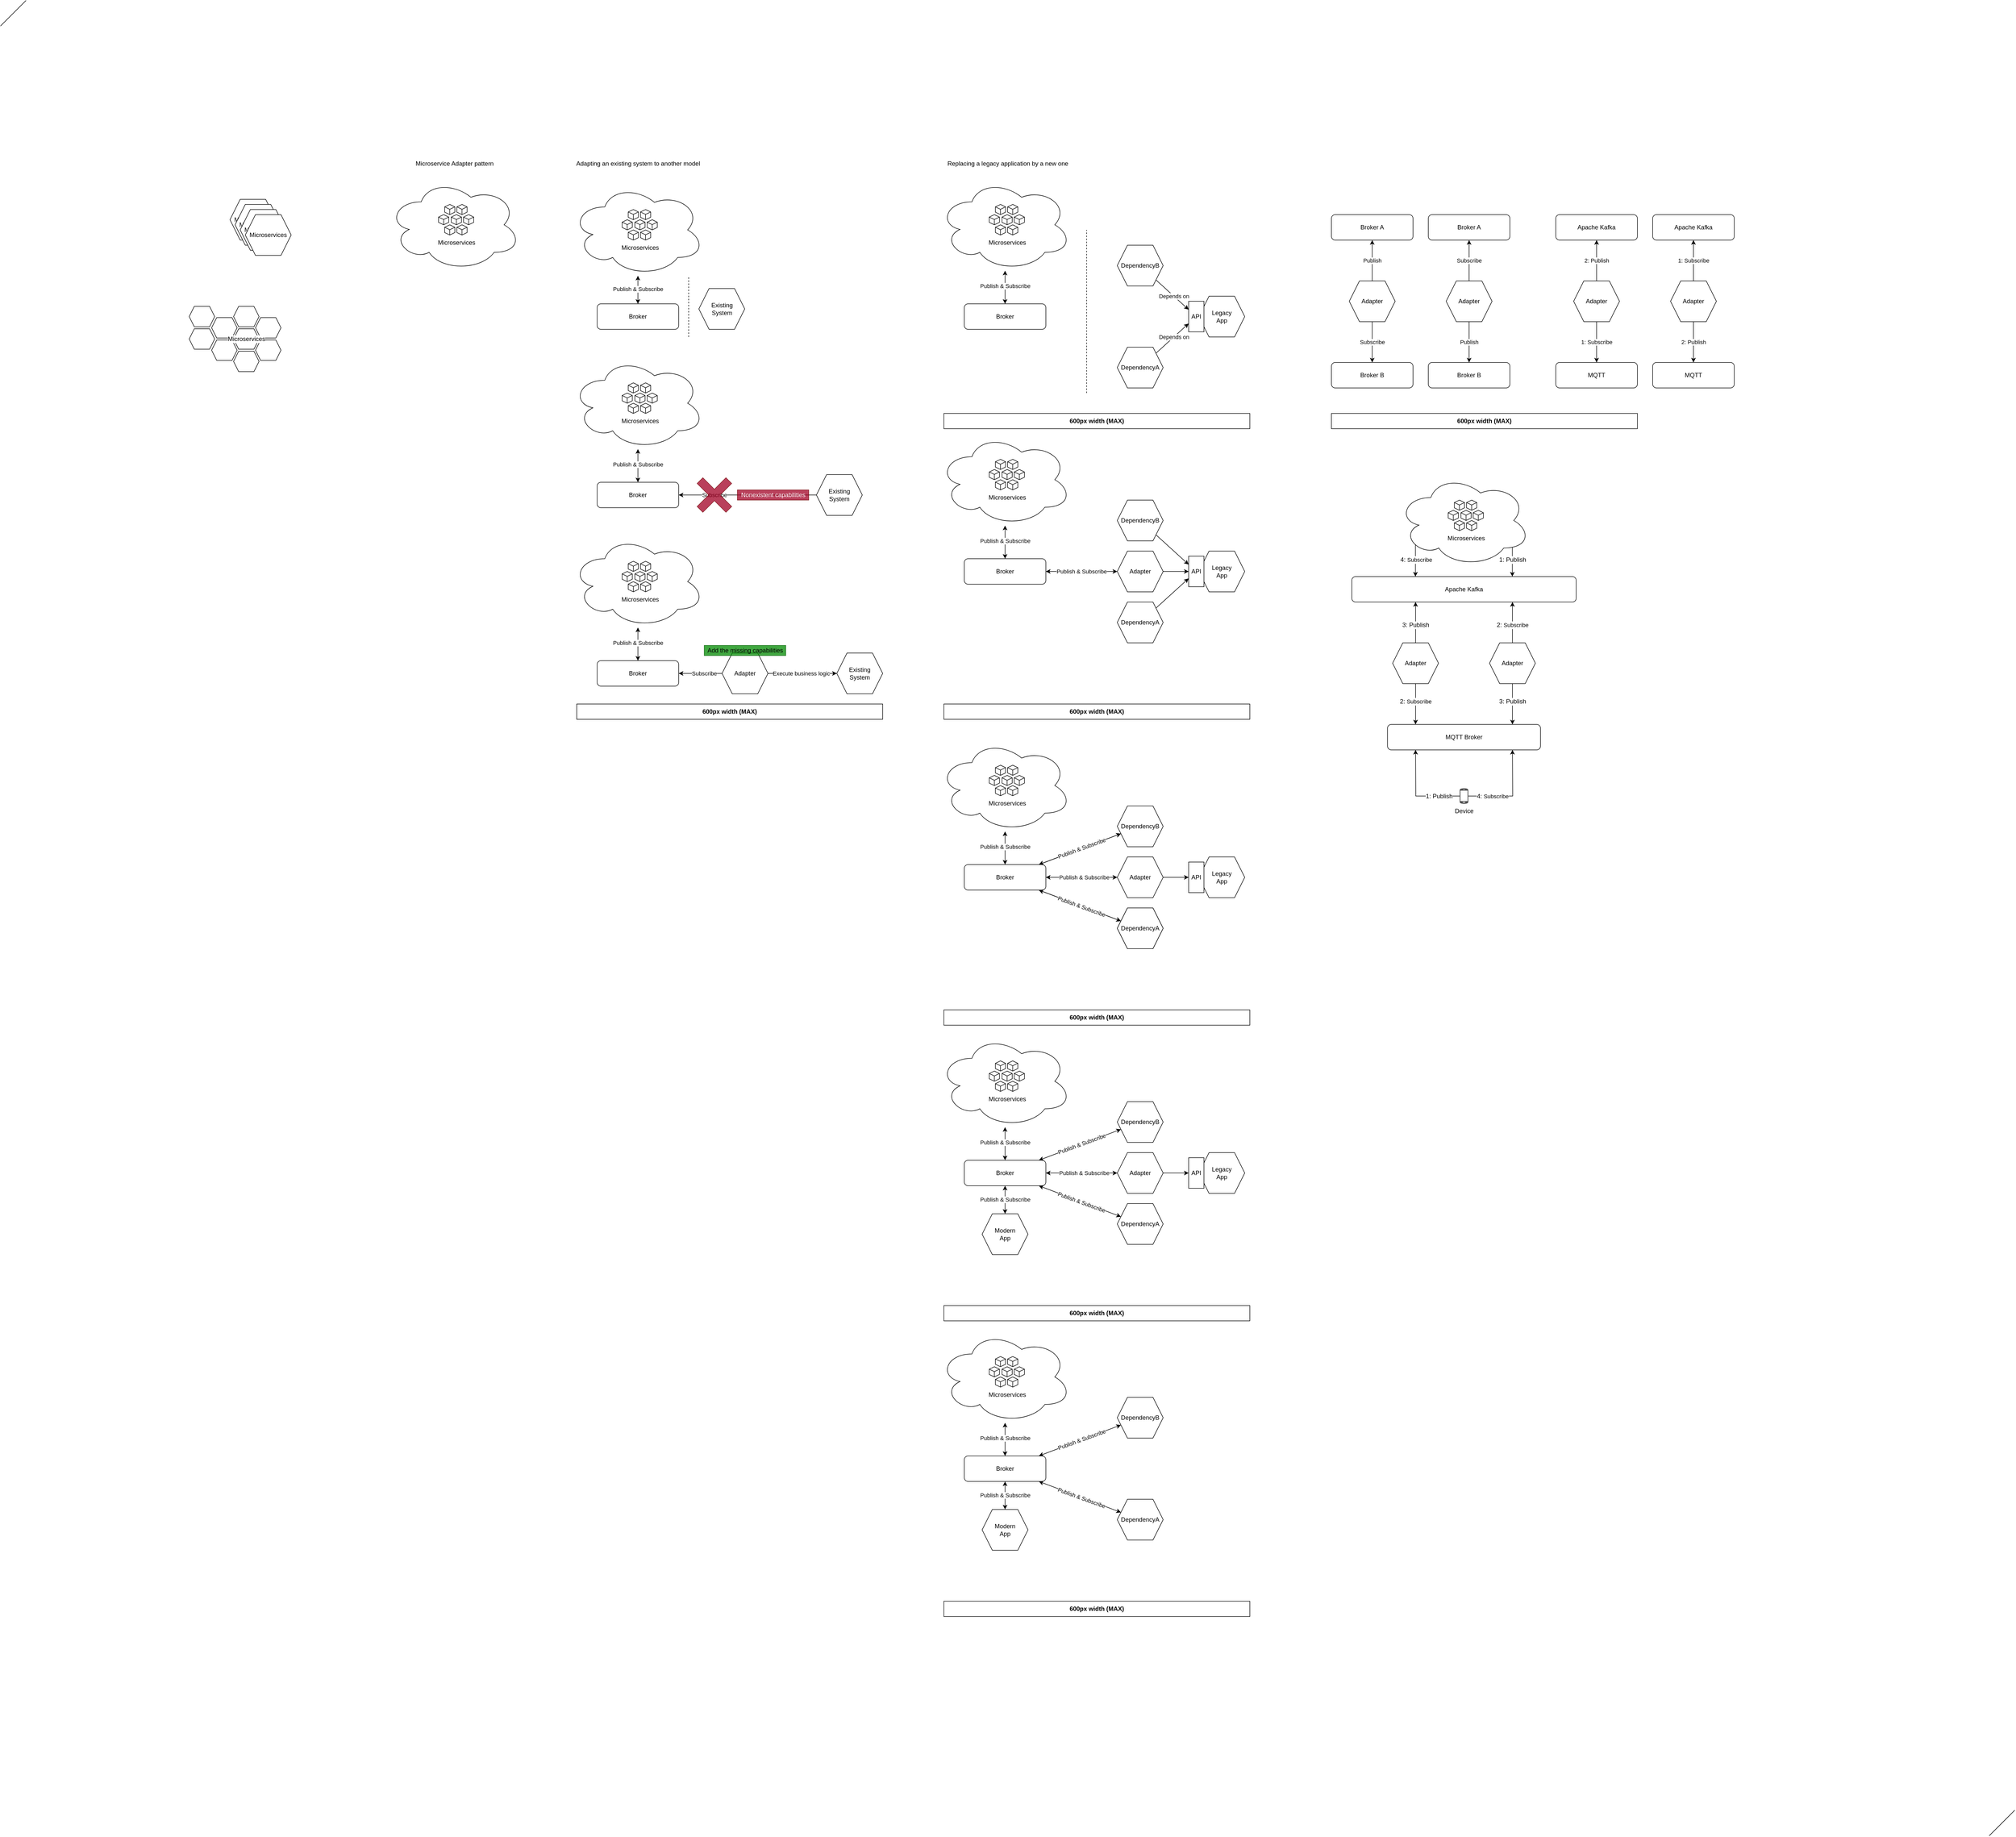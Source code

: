 <mxfile pages="6">
    <diagram id="0X75fNryghlrZo5FYB4p" name="Adapter">
        <mxGraphModel dx="1763" dy="1979" grid="1" gridSize="10" guides="1" tooltips="1" connect="1" arrows="1" fold="1" page="0" pageScale="1" pageWidth="840" pageHeight="1100" math="0" shadow="0">
            <root>
                <mxCell id="Jpi_G-uLbZe251WcGT7t-0"/>
                <mxCell id="Jpi_G-uLbZe251WcGT7t-1" parent="Jpi_G-uLbZe251WcGT7t-0"/>
                <mxCell id="BHyDNmmCovvrmXs74QW5-11" style="rounded=0;orthogonalLoop=1;jettySize=auto;html=1;startArrow=none;startFill=0;" parent="Jpi_G-uLbZe251WcGT7t-1" edge="1">
                    <mxGeometry relative="1" as="geometry">
                        <mxPoint x="2474.76" as="targetPoint"/>
                        <mxPoint x="2474.76" y="-65" as="sourcePoint"/>
                    </mxGeometry>
                </mxCell>
                <mxCell id="BHyDNmmCovvrmXs74QW5-12" value="1: Publish" style="edgeLabel;html=1;align=center;verticalAlign=middle;resizable=0;points=[];fontSize=12;" parent="BHyDNmmCovvrmXs74QW5-11" vertex="1" connectable="0">
                    <mxGeometry x="-0.198" y="3" relative="1" as="geometry">
                        <mxPoint x="-3" y="6" as="offset"/>
                    </mxGeometry>
                </mxCell>
                <mxCell id="Tzzaz91YETNQYV6DoXpi-229" style="rounded=0;orthogonalLoop=1;jettySize=auto;html=1;startArrow=none;startFill=0;" parent="Jpi_G-uLbZe251WcGT7t-1" edge="1">
                    <mxGeometry relative="1" as="geometry">
                        <mxPoint x="2284.76" y="-75" as="sourcePoint"/>
                        <mxPoint x="2284.76" as="targetPoint"/>
                    </mxGeometry>
                </mxCell>
                <mxCell id="Tzzaz91YETNQYV6DoXpi-230" value="4:&amp;nbsp;&lt;span style=&quot;font-size: 11px;&quot;&gt;Subscribe&lt;/span&gt;" style="edgeLabel;html=1;align=center;verticalAlign=middle;resizable=0;points=[];fontSize=12;" parent="Tzzaz91YETNQYV6DoXpi-229" vertex="1" connectable="0">
                    <mxGeometry x="-0.229" y="-1" relative="1" as="geometry">
                        <mxPoint x="2" y="13" as="offset"/>
                    </mxGeometry>
                </mxCell>
                <mxCell id="Jpi_G-uLbZe251WcGT7t-2" value="Broker" style="rounded=1;whiteSpace=wrap;html=1;" parent="Jpi_G-uLbZe251WcGT7t-1" vertex="1">
                    <mxGeometry x="680" y="165" width="160" height="50" as="geometry"/>
                </mxCell>
                <mxCell id="Jpi_G-uLbZe251WcGT7t-3" style="edgeStyle=none;rounded=0;orthogonalLoop=1;jettySize=auto;html=1;startArrow=none;startFill=0;" parent="Jpi_G-uLbZe251WcGT7t-1" source="Jpi_G-uLbZe251WcGT7t-7" target="Jpi_G-uLbZe251WcGT7t-2" edge="1">
                    <mxGeometry relative="1" as="geometry">
                        <mxPoint x="920" y="335" as="targetPoint"/>
                    </mxGeometry>
                </mxCell>
                <mxCell id="Jpi_G-uLbZe251WcGT7t-4" value="Subscribe" style="edgeLabel;html=1;align=center;verticalAlign=middle;resizable=0;points=[];labelBorderColor=none;labelBackgroundColor=default;fontColor=default;" parent="Jpi_G-uLbZe251WcGT7t-3" vertex="1" connectable="0">
                    <mxGeometry x="-0.207" y="1" relative="1" as="geometry">
                        <mxPoint x="-2" y="-1" as="offset"/>
                    </mxGeometry>
                </mxCell>
                <mxCell id="Jpi_G-uLbZe251WcGT7t-5" style="edgeStyle=orthogonalEdgeStyle;rounded=0;orthogonalLoop=1;jettySize=auto;html=1;" parent="Jpi_G-uLbZe251WcGT7t-1" source="Jpi_G-uLbZe251WcGT7t-7" target="Jpi_G-uLbZe251WcGT7t-8" edge="1">
                    <mxGeometry relative="1" as="geometry"/>
                </mxCell>
                <mxCell id="Jpi_G-uLbZe251WcGT7t-6" value="Execute business logic" style="edgeLabel;html=1;align=center;verticalAlign=middle;resizable=0;points=[];labelBorderColor=none;labelBackgroundColor=default;fontColor=default;" parent="Jpi_G-uLbZe251WcGT7t-5" vertex="1" connectable="0">
                    <mxGeometry x="-0.4" y="-1" relative="1" as="geometry">
                        <mxPoint x="24" y="-1" as="offset"/>
                    </mxGeometry>
                </mxCell>
                <mxCell id="Jpi_G-uLbZe251WcGT7t-7" value="&lt;span&gt;Adapter&lt;/span&gt;" style="shape=hexagon;perimeter=hexagonPerimeter2;whiteSpace=wrap;html=1;fixedSize=1;" parent="Jpi_G-uLbZe251WcGT7t-1" vertex="1">
                    <mxGeometry x="925" y="150" width="90" height="80" as="geometry"/>
                </mxCell>
                <mxCell id="Jpi_G-uLbZe251WcGT7t-8" value="Existing&lt;br&gt;System" style="shape=hexagon;perimeter=hexagonPerimeter2;whiteSpace=wrap;html=1;fixedSize=1;" parent="Jpi_G-uLbZe251WcGT7t-1" vertex="1">
                    <mxGeometry x="1150" y="150" width="90" height="80" as="geometry"/>
                </mxCell>
                <mxCell id="Jpi_G-uLbZe251WcGT7t-9" value="Broker" style="rounded=1;whiteSpace=wrap;html=1;" parent="Jpi_G-uLbZe251WcGT7t-1" vertex="1">
                    <mxGeometry x="680" y="-185" width="160" height="50" as="geometry"/>
                </mxCell>
                <mxCell id="Jpi_G-uLbZe251WcGT7t-10" style="edgeStyle=none;rounded=0;orthogonalLoop=1;jettySize=auto;html=1;startArrow=none;startFill=0;" parent="Jpi_G-uLbZe251WcGT7t-1" source="Jpi_G-uLbZe251WcGT7t-12" target="Jpi_G-uLbZe251WcGT7t-9" edge="1">
                    <mxGeometry relative="1" as="geometry">
                        <mxPoint x="920" y="-15" as="targetPoint"/>
                        <mxPoint x="1000" y="-160" as="sourcePoint"/>
                    </mxGeometry>
                </mxCell>
                <mxCell id="Jpi_G-uLbZe251WcGT7t-11" value="Subscribe" style="edgeLabel;html=1;align=center;verticalAlign=middle;resizable=0;points=[];labelBorderColor=none;" parent="Jpi_G-uLbZe251WcGT7t-10" vertex="1" connectable="0">
                    <mxGeometry x="-0.207" y="1" relative="1" as="geometry">
                        <mxPoint x="-93" y="-1" as="offset"/>
                    </mxGeometry>
                </mxCell>
                <mxCell id="Jpi_G-uLbZe251WcGT7t-12" value="Existing&lt;br&gt;System" style="shape=hexagon;perimeter=hexagonPerimeter2;whiteSpace=wrap;html=1;fixedSize=1;" parent="Jpi_G-uLbZe251WcGT7t-1" vertex="1">
                    <mxGeometry x="1110" y="-200" width="90" height="80" as="geometry"/>
                </mxCell>
                <mxCell id="Jpi_G-uLbZe251WcGT7t-13" value="" style="shape=cross;whiteSpace=wrap;html=1;strokeColor=#6F0000;fillColor=#a20025;align=left;rotation=45;fontColor=#ffffff;opacity=75;" parent="Jpi_G-uLbZe251WcGT7t-1" vertex="1">
                    <mxGeometry x="870" y="-200" width="80" height="80" as="geometry"/>
                </mxCell>
                <mxCell id="Jpi_G-uLbZe251WcGT7t-14" value="Nonexistent capabilities" style="text;html=1;align=center;verticalAlign=middle;resizable=0;points=[];autosize=1;strokeColor=#6F0000;fillColor=#a20025;fontColor=#ffffff;opacity=75;" parent="Jpi_G-uLbZe251WcGT7t-1" vertex="1">
                    <mxGeometry x="955" y="-170" width="140" height="20" as="geometry"/>
                </mxCell>
                <mxCell id="Jpi_G-uLbZe251WcGT7t-15" value="Add the missing capabilities" style="text;html=1;align=center;verticalAlign=middle;resizable=0;points=[];autosize=1;strokeColor=#005700;fillColor=#008a00;fontColor=default;opacity=75;" parent="Jpi_G-uLbZe251WcGT7t-1" vertex="1">
                    <mxGeometry x="890" y="135" width="160" height="20" as="geometry"/>
                </mxCell>
                <mxCell id="Jpi_G-uLbZe251WcGT7t-22" value="" style="group" parent="Jpi_G-uLbZe251WcGT7t-1" vertex="1" connectable="0">
                    <mxGeometry x="630" y="-430" width="260" height="180" as="geometry"/>
                </mxCell>
                <mxCell id="Jpi_G-uLbZe251WcGT7t-21" value="" style="ellipse;shape=cloud;whiteSpace=wrap;html=1;" parent="Jpi_G-uLbZe251WcGT7t-22" vertex="1">
                    <mxGeometry width="260" height="180" as="geometry"/>
                </mxCell>
                <mxCell id="GDmVkFdg6OWvLk_fH1EE-0" value="" style="group" parent="Jpi_G-uLbZe251WcGT7t-22" vertex="1" connectable="0">
                    <mxGeometry x="84" y="50" width="100" height="90" as="geometry"/>
                </mxCell>
                <mxCell id="GDmVkFdg6OWvLk_fH1EE-1" value="" style="html=1;whiteSpace=wrap;shape=isoCube2;backgroundOutline=1;isoAngle=15;labelBackgroundColor=default;labelBorderColor=none;fontColor=default;" parent="GDmVkFdg6OWvLk_fH1EE-0" vertex="1">
                    <mxGeometry x="27" width="20" height="20" as="geometry"/>
                </mxCell>
                <mxCell id="GDmVkFdg6OWvLk_fH1EE-2" value="" style="html=1;whiteSpace=wrap;shape=isoCube2;backgroundOutline=1;isoAngle=15;labelBackgroundColor=default;labelBorderColor=none;fontColor=default;" parent="GDmVkFdg6OWvLk_fH1EE-0" vertex="1">
                    <mxGeometry x="51" width="20" height="20" as="geometry"/>
                </mxCell>
                <mxCell id="GDmVkFdg6OWvLk_fH1EE-3" value="" style="html=1;whiteSpace=wrap;shape=isoCube2;backgroundOutline=1;isoAngle=15;labelBackgroundColor=default;labelBorderColor=none;fontColor=default;" parent="GDmVkFdg6OWvLk_fH1EE-0" vertex="1">
                    <mxGeometry x="40" y="20" width="20" height="20" as="geometry"/>
                </mxCell>
                <mxCell id="GDmVkFdg6OWvLk_fH1EE-4" value="" style="html=1;whiteSpace=wrap;shape=isoCube2;backgroundOutline=1;isoAngle=15;labelBackgroundColor=default;labelBorderColor=none;fontColor=default;" parent="GDmVkFdg6OWvLk_fH1EE-0" vertex="1">
                    <mxGeometry x="64" y="20" width="20" height="20" as="geometry"/>
                </mxCell>
                <mxCell id="GDmVkFdg6OWvLk_fH1EE-5" value="" style="html=1;whiteSpace=wrap;shape=isoCube2;backgroundOutline=1;isoAngle=15;labelBackgroundColor=default;labelBorderColor=none;fontColor=default;" parent="GDmVkFdg6OWvLk_fH1EE-0" vertex="1">
                    <mxGeometry x="15" y="20" width="20" height="20" as="geometry"/>
                </mxCell>
                <mxCell id="GDmVkFdg6OWvLk_fH1EE-6" value="" style="html=1;whiteSpace=wrap;shape=isoCube2;backgroundOutline=1;isoAngle=15;labelBackgroundColor=default;labelBorderColor=none;fontColor=default;" parent="GDmVkFdg6OWvLk_fH1EE-0" vertex="1">
                    <mxGeometry x="27" y="40" width="20" height="20" as="geometry"/>
                </mxCell>
                <mxCell id="GDmVkFdg6OWvLk_fH1EE-7" value="" style="html=1;whiteSpace=wrap;shape=isoCube2;backgroundOutline=1;isoAngle=15;labelBackgroundColor=default;labelBorderColor=none;fontColor=default;" parent="GDmVkFdg6OWvLk_fH1EE-0" vertex="1">
                    <mxGeometry x="51" y="40" width="20" height="20" as="geometry"/>
                </mxCell>
                <mxCell id="GDmVkFdg6OWvLk_fH1EE-8" value="Microservices" style="text;html=1;align=center;verticalAlign=middle;resizable=0;points=[];autosize=1;strokeColor=none;fillColor=none;fontColor=default;labelBackgroundColor=default;" parent="GDmVkFdg6OWvLk_fH1EE-0" vertex="1">
                    <mxGeometry y="60" width="100" height="30" as="geometry"/>
                </mxCell>
                <mxCell id="Jpi_G-uLbZe251WcGT7t-23" style="edgeStyle=orthogonalEdgeStyle;rounded=0;orthogonalLoop=1;jettySize=auto;html=1;startArrow=classic;startFill=1;" parent="Jpi_G-uLbZe251WcGT7t-1" source="Jpi_G-uLbZe251WcGT7t-21" target="Jpi_G-uLbZe251WcGT7t-9" edge="1">
                    <mxGeometry relative="1" as="geometry"/>
                </mxCell>
                <mxCell id="Jpi_G-uLbZe251WcGT7t-24" value="Publish &amp;amp; Subscribe" style="edgeLabel;html=1;align=center;verticalAlign=middle;resizable=0;points=[];" parent="Jpi_G-uLbZe251WcGT7t-23" vertex="1" connectable="0">
                    <mxGeometry x="-0.229" y="-1" relative="1" as="geometry">
                        <mxPoint x="1" y="5" as="offset"/>
                    </mxGeometry>
                </mxCell>
                <mxCell id="Jpi_G-uLbZe251WcGT7t-35" value="Broker" style="rounded=1;whiteSpace=wrap;html=1;" parent="Jpi_G-uLbZe251WcGT7t-1" vertex="1">
                    <mxGeometry x="680" y="-535" width="160" height="50" as="geometry"/>
                </mxCell>
                <mxCell id="Jpi_G-uLbZe251WcGT7t-43" style="edgeStyle=orthogonalEdgeStyle;rounded=0;orthogonalLoop=1;jettySize=auto;html=1;startArrow=classic;startFill=1;" parent="Jpi_G-uLbZe251WcGT7t-1" source="19ygxuv3xpZ1O-Ett8lG-27" target="Jpi_G-uLbZe251WcGT7t-35" edge="1">
                    <mxGeometry relative="1" as="geometry">
                        <mxPoint x="760" y="-600" as="sourcePoint"/>
                    </mxGeometry>
                </mxCell>
                <mxCell id="Jpi_G-uLbZe251WcGT7t-44" value="Publish &amp;amp; Subscribe" style="edgeLabel;html=1;align=center;verticalAlign=middle;resizable=0;points=[];" parent="Jpi_G-uLbZe251WcGT7t-43" vertex="1" connectable="0">
                    <mxGeometry x="-0.229" y="-1" relative="1" as="geometry">
                        <mxPoint x="1" y="5" as="offset"/>
                    </mxGeometry>
                </mxCell>
                <mxCell id="Jpi_G-uLbZe251WcGT7t-45" value="&lt;span&gt;Existing&lt;br&gt;System&lt;br&gt;&lt;/span&gt;" style="shape=hexagon;perimeter=hexagonPerimeter2;whiteSpace=wrap;html=1;fixedSize=1;" parent="Jpi_G-uLbZe251WcGT7t-1" vertex="1">
                    <mxGeometry x="879.5" y="-565" width="90" height="80" as="geometry"/>
                </mxCell>
                <mxCell id="Jpi_G-uLbZe251WcGT7t-46" value="" style="endArrow=none;dashed=1;html=1;rounded=0;" parent="Jpi_G-uLbZe251WcGT7t-1" edge="1">
                    <mxGeometry width="50" height="50" relative="1" as="geometry">
                        <mxPoint x="859.5" y="-470" as="sourcePoint"/>
                        <mxPoint x="859.5" y="-590" as="targetPoint"/>
                    </mxGeometry>
                </mxCell>
                <mxCell id="Jpi_G-uLbZe251WcGT7t-53" style="edgeStyle=orthogonalEdgeStyle;rounded=0;orthogonalLoop=1;jettySize=auto;html=1;startArrow=classic;startFill=1;" parent="Jpi_G-uLbZe251WcGT7t-1" source="19ygxuv3xpZ1O-Ett8lG-38" target="Jpi_G-uLbZe251WcGT7t-2" edge="1">
                    <mxGeometry relative="1" as="geometry">
                        <mxPoint x="760" y="165" as="targetPoint"/>
                        <mxPoint x="760" y="100.0" as="sourcePoint"/>
                    </mxGeometry>
                </mxCell>
                <mxCell id="Jpi_G-uLbZe251WcGT7t-54" value="Publish &amp;amp; Subscribe" style="edgeLabel;html=1;align=center;verticalAlign=middle;resizable=0;points=[];" parent="Jpi_G-uLbZe251WcGT7t-53" vertex="1" connectable="0">
                    <mxGeometry x="-0.229" y="-1" relative="1" as="geometry">
                        <mxPoint x="1" y="5" as="offset"/>
                    </mxGeometry>
                </mxCell>
                <mxCell id="Jpi_G-uLbZe251WcGT7t-57" value="" style="group" parent="Jpi_G-uLbZe251WcGT7t-1" vertex="1" connectable="0">
                    <mxGeometry x="270" y="-780" width="260" height="180" as="geometry"/>
                </mxCell>
                <mxCell id="Jpi_G-uLbZe251WcGT7t-58" value="" style="ellipse;shape=cloud;whiteSpace=wrap;html=1;" parent="Jpi_G-uLbZe251WcGT7t-57" vertex="1">
                    <mxGeometry width="260" height="180" as="geometry"/>
                </mxCell>
                <mxCell id="19ygxuv3xpZ1O-Ett8lG-23" value="" style="group" parent="Jpi_G-uLbZe251WcGT7t-57" vertex="1" connectable="0">
                    <mxGeometry x="84" y="50" width="100" height="90" as="geometry"/>
                </mxCell>
                <mxCell id="19ygxuv3xpZ1O-Ett8lG-13" value="" style="html=1;whiteSpace=wrap;shape=isoCube2;backgroundOutline=1;isoAngle=15;labelBackgroundColor=default;labelBorderColor=none;fontColor=default;" parent="19ygxuv3xpZ1O-Ett8lG-23" vertex="1">
                    <mxGeometry x="27" width="20" height="20" as="geometry"/>
                </mxCell>
                <mxCell id="19ygxuv3xpZ1O-Ett8lG-14" value="" style="html=1;whiteSpace=wrap;shape=isoCube2;backgroundOutline=1;isoAngle=15;labelBackgroundColor=default;labelBorderColor=none;fontColor=default;" parent="19ygxuv3xpZ1O-Ett8lG-23" vertex="1">
                    <mxGeometry x="51" width="20" height="20" as="geometry"/>
                </mxCell>
                <mxCell id="19ygxuv3xpZ1O-Ett8lG-15" value="" style="html=1;whiteSpace=wrap;shape=isoCube2;backgroundOutline=1;isoAngle=15;labelBackgroundColor=default;labelBorderColor=none;fontColor=default;" parent="19ygxuv3xpZ1O-Ett8lG-23" vertex="1">
                    <mxGeometry x="40" y="20" width="20" height="20" as="geometry"/>
                </mxCell>
                <mxCell id="19ygxuv3xpZ1O-Ett8lG-16" value="" style="html=1;whiteSpace=wrap;shape=isoCube2;backgroundOutline=1;isoAngle=15;labelBackgroundColor=default;labelBorderColor=none;fontColor=default;" parent="19ygxuv3xpZ1O-Ett8lG-23" vertex="1">
                    <mxGeometry x="64" y="20" width="20" height="20" as="geometry"/>
                </mxCell>
                <mxCell id="19ygxuv3xpZ1O-Ett8lG-17" value="" style="html=1;whiteSpace=wrap;shape=isoCube2;backgroundOutline=1;isoAngle=15;labelBackgroundColor=default;labelBorderColor=none;fontColor=default;" parent="19ygxuv3xpZ1O-Ett8lG-23" vertex="1">
                    <mxGeometry x="15" y="20" width="20" height="20" as="geometry"/>
                </mxCell>
                <mxCell id="19ygxuv3xpZ1O-Ett8lG-18" value="" style="html=1;whiteSpace=wrap;shape=isoCube2;backgroundOutline=1;isoAngle=15;labelBackgroundColor=default;labelBorderColor=none;fontColor=default;" parent="19ygxuv3xpZ1O-Ett8lG-23" vertex="1">
                    <mxGeometry x="27" y="40" width="20" height="20" as="geometry"/>
                </mxCell>
                <mxCell id="19ygxuv3xpZ1O-Ett8lG-19" value="" style="html=1;whiteSpace=wrap;shape=isoCube2;backgroundOutline=1;isoAngle=15;labelBackgroundColor=default;labelBorderColor=none;fontColor=default;" parent="19ygxuv3xpZ1O-Ett8lG-23" vertex="1">
                    <mxGeometry x="51" y="40" width="20" height="20" as="geometry"/>
                </mxCell>
                <mxCell id="19ygxuv3xpZ1O-Ett8lG-22" value="Microservices" style="text;html=1;align=center;verticalAlign=middle;resizable=0;points=[];autosize=1;strokeColor=none;fillColor=none;fontColor=default;labelBackgroundColor=default;" parent="19ygxuv3xpZ1O-Ett8lG-23" vertex="1">
                    <mxGeometry y="60" width="100" height="30" as="geometry"/>
                </mxCell>
                <mxCell id="Jpi_G-uLbZe251WcGT7t-63" value="Adapting an existing system to another model" style="text;html=1;align=center;verticalAlign=middle;resizable=0;points=[];autosize=1;strokeColor=none;fillColor=none;" parent="Jpi_G-uLbZe251WcGT7t-1" vertex="1">
                    <mxGeometry x="630" y="-820" width="260" height="20" as="geometry"/>
                </mxCell>
                <mxCell id="Jpi_G-uLbZe251WcGT7t-64" value="Microservice Adapter pattern" style="text;html=1;align=center;verticalAlign=middle;resizable=0;points=[];autosize=1;strokeColor=none;fillColor=none;" parent="Jpi_G-uLbZe251WcGT7t-1" vertex="1">
                    <mxGeometry x="315" y="-820" width="170" height="20" as="geometry"/>
                </mxCell>
                <mxCell id="Jpi_G-uLbZe251WcGT7t-67" value="Broker" style="rounded=1;whiteSpace=wrap;html=1;" parent="Jpi_G-uLbZe251WcGT7t-1" vertex="1">
                    <mxGeometry x="1400" y="-535" width="160" height="50" as="geometry"/>
                </mxCell>
                <mxCell id="Jpi_G-uLbZe251WcGT7t-74" value="&lt;span&gt;Legacy&lt;br&gt;App&lt;br&gt;&lt;/span&gt;" style="shape=hexagon;perimeter=hexagonPerimeter2;whiteSpace=wrap;html=1;fixedSize=1;" parent="Jpi_G-uLbZe251WcGT7t-1" vertex="1">
                    <mxGeometry x="1860" y="-550" width="90" height="80" as="geometry"/>
                </mxCell>
                <mxCell id="Jpi_G-uLbZe251WcGT7t-78" style="rounded=0;orthogonalLoop=1;jettySize=auto;html=1;" parent="Jpi_G-uLbZe251WcGT7t-1" source="Jpi_G-uLbZe251WcGT7t-79" target="Jpi_G-uLbZe251WcGT7t-93" edge="1">
                    <mxGeometry relative="1" as="geometry">
                        <mxPoint x="1935" y="-480" as="targetPoint"/>
                    </mxGeometry>
                </mxCell>
                <mxCell id="_B0xqU03aqCvPWr7JRq0-0" value="Depends on" style="edgeLabel;html=1;align=center;verticalAlign=middle;resizable=0;points=[];" parent="Jpi_G-uLbZe251WcGT7t-78" vertex="1" connectable="0">
                    <mxGeometry x="-0.278" y="3" relative="1" as="geometry">
                        <mxPoint x="9" y="13" as="offset"/>
                    </mxGeometry>
                </mxCell>
                <mxCell id="Jpi_G-uLbZe251WcGT7t-79" value="&lt;span&gt;DependencyB&lt;/span&gt;" style="shape=hexagon;perimeter=hexagonPerimeter2;whiteSpace=wrap;html=1;fixedSize=1;" parent="Jpi_G-uLbZe251WcGT7t-1" vertex="1">
                    <mxGeometry x="1700" y="-650" width="90" height="80" as="geometry"/>
                </mxCell>
                <mxCell id="Jpi_G-uLbZe251WcGT7t-80" style="edgeStyle=none;rounded=0;orthogonalLoop=1;jettySize=auto;html=1;" parent="Jpi_G-uLbZe251WcGT7t-1" source="Jpi_G-uLbZe251WcGT7t-81" target="Jpi_G-uLbZe251WcGT7t-93" edge="1">
                    <mxGeometry relative="1" as="geometry">
                        <mxPoint x="1914" y="-489" as="targetPoint"/>
                    </mxGeometry>
                </mxCell>
                <mxCell id="_B0xqU03aqCvPWr7JRq0-1" value="Depends on" style="edgeLabel;html=1;align=center;verticalAlign=middle;resizable=0;points=[];" parent="Jpi_G-uLbZe251WcGT7t-80" vertex="1" connectable="0">
                    <mxGeometry x="0.29" relative="1" as="geometry">
                        <mxPoint x="-7" y="6" as="offset"/>
                    </mxGeometry>
                </mxCell>
                <mxCell id="Jpi_G-uLbZe251WcGT7t-81" value="&lt;span&gt;DependencyA&lt;/span&gt;" style="shape=hexagon;perimeter=hexagonPerimeter2;whiteSpace=wrap;html=1;fixedSize=1;" parent="Jpi_G-uLbZe251WcGT7t-1" vertex="1">
                    <mxGeometry x="1700" y="-450" width="90" height="80" as="geometry"/>
                </mxCell>
                <mxCell id="Jpi_G-uLbZe251WcGT7t-82" value="Replacing a legacy application by a new one" style="text;html=1;align=center;verticalAlign=middle;resizable=0;points=[];autosize=1;strokeColor=none;fillColor=none;" parent="Jpi_G-uLbZe251WcGT7t-1" vertex="1">
                    <mxGeometry x="1360" y="-820" width="250" height="20" as="geometry"/>
                </mxCell>
                <mxCell id="Jpi_G-uLbZe251WcGT7t-89" style="edgeStyle=orthogonalEdgeStyle;rounded=0;orthogonalLoop=1;jettySize=auto;html=1;startArrow=classic;startFill=1;" parent="Jpi_G-uLbZe251WcGT7t-1" source="19ygxuv3xpZ1O-Ett8lG-49" target="Jpi_G-uLbZe251WcGT7t-67" edge="1">
                    <mxGeometry relative="1" as="geometry">
                        <mxPoint x="1480" y="-600" as="sourcePoint"/>
                        <mxPoint x="770" y="-525" as="targetPoint"/>
                    </mxGeometry>
                </mxCell>
                <mxCell id="Jpi_G-uLbZe251WcGT7t-90" value="Publish &amp;amp; Subscribe" style="edgeLabel;html=1;align=center;verticalAlign=middle;resizable=0;points=[];" parent="Jpi_G-uLbZe251WcGT7t-89" vertex="1" connectable="0">
                    <mxGeometry x="-0.229" y="-1" relative="1" as="geometry">
                        <mxPoint x="1" y="5" as="offset"/>
                    </mxGeometry>
                </mxCell>
                <mxCell id="Jpi_G-uLbZe251WcGT7t-93" value="API" style="rounded=0;whiteSpace=wrap;html=1;" parent="Jpi_G-uLbZe251WcGT7t-1" vertex="1">
                    <mxGeometry x="1840" y="-540" width="30" height="60" as="geometry"/>
                </mxCell>
                <mxCell id="Tzzaz91YETNQYV6DoXpi-0" value="600px width (MAX)" style="rounded=0;whiteSpace=wrap;html=1;align=center;fontStyle=1" parent="Jpi_G-uLbZe251WcGT7t-1" vertex="1">
                    <mxGeometry x="640" y="250" width="600" height="30" as="geometry"/>
                </mxCell>
                <mxCell id="Tzzaz91YETNQYV6DoXpi-1" value="600px width (MAX)" style="rounded=0;whiteSpace=wrap;html=1;align=center;fontStyle=1" parent="Jpi_G-uLbZe251WcGT7t-1" vertex="1">
                    <mxGeometry x="1360" y="-320" width="600" height="30" as="geometry"/>
                </mxCell>
                <mxCell id="Tzzaz91YETNQYV6DoXpi-28" value="Broker" style="rounded=1;whiteSpace=wrap;html=1;" parent="Jpi_G-uLbZe251WcGT7t-1" vertex="1">
                    <mxGeometry x="1400" y="-35" width="160" height="50" as="geometry"/>
                </mxCell>
                <mxCell id="Tzzaz91YETNQYV6DoXpi-32" value="&lt;span&gt;Legacy&lt;br&gt;App&lt;br&gt;&lt;/span&gt;" style="shape=hexagon;perimeter=hexagonPerimeter2;whiteSpace=wrap;html=1;fixedSize=1;" parent="Jpi_G-uLbZe251WcGT7t-1" vertex="1">
                    <mxGeometry x="1860" y="-50" width="90" height="80" as="geometry"/>
                </mxCell>
                <mxCell id="Tzzaz91YETNQYV6DoXpi-44" style="edgeStyle=orthogonalEdgeStyle;rounded=0;orthogonalLoop=1;jettySize=auto;html=1;startArrow=classic;startFill=1;" parent="Jpi_G-uLbZe251WcGT7t-1" source="19ygxuv3xpZ1O-Ett8lG-60" target="Tzzaz91YETNQYV6DoXpi-28" edge="1">
                    <mxGeometry relative="1" as="geometry">
                        <mxPoint x="1480.0" y="-100" as="sourcePoint"/>
                        <mxPoint x="770" y="-25" as="targetPoint"/>
                    </mxGeometry>
                </mxCell>
                <mxCell id="Tzzaz91YETNQYV6DoXpi-45" value="Publish &amp;amp; Subscribe" style="edgeLabel;html=1;align=center;verticalAlign=middle;resizable=0;points=[];" parent="Tzzaz91YETNQYV6DoXpi-44" vertex="1" connectable="0">
                    <mxGeometry x="-0.229" y="-1" relative="1" as="geometry">
                        <mxPoint x="1" y="5" as="offset"/>
                    </mxGeometry>
                </mxCell>
                <mxCell id="Tzzaz91YETNQYV6DoXpi-46" value="API" style="rounded=0;whiteSpace=wrap;html=1;" parent="Jpi_G-uLbZe251WcGT7t-1" vertex="1">
                    <mxGeometry x="1840" y="-40" width="30" height="60" as="geometry"/>
                </mxCell>
                <mxCell id="Tzzaz91YETNQYV6DoXpi-47" value="600px width (MAX)" style="rounded=0;whiteSpace=wrap;html=1;align=center;fontStyle=1" parent="Jpi_G-uLbZe251WcGT7t-1" vertex="1">
                    <mxGeometry x="1360" y="250" width="600" height="30" as="geometry"/>
                </mxCell>
                <mxCell id="Tzzaz91YETNQYV6DoXpi-51" style="rounded=0;orthogonalLoop=1;jettySize=auto;html=1;startArrow=none;startFill=0;" parent="Jpi_G-uLbZe251WcGT7t-1" source="Tzzaz91YETNQYV6DoXpi-50" target="Tzzaz91YETNQYV6DoXpi-46" edge="1">
                    <mxGeometry relative="1" as="geometry"/>
                </mxCell>
                <mxCell id="Tzzaz91YETNQYV6DoXpi-50" value="&lt;span&gt;Adapter&lt;br&gt;&lt;/span&gt;" style="shape=hexagon;perimeter=hexagonPerimeter2;whiteSpace=wrap;html=1;fixedSize=1;" parent="Jpi_G-uLbZe251WcGT7t-1" vertex="1">
                    <mxGeometry x="1700" y="-50" width="90" height="80" as="geometry"/>
                </mxCell>
                <mxCell id="Tzzaz91YETNQYV6DoXpi-52" style="edgeStyle=none;rounded=0;orthogonalLoop=1;jettySize=auto;html=1;startArrow=classic;startFill=1;" parent="Jpi_G-uLbZe251WcGT7t-1" source="Tzzaz91YETNQYV6DoXpi-50" target="Tzzaz91YETNQYV6DoXpi-28" edge="1">
                    <mxGeometry relative="1" as="geometry">
                        <mxPoint x="1570" as="targetPoint"/>
                        <mxPoint x="1710" as="sourcePoint"/>
                    </mxGeometry>
                </mxCell>
                <mxCell id="Tzzaz91YETNQYV6DoXpi-53" value="Publish &amp;amp; Subscribe" style="edgeLabel;html=1;align=center;verticalAlign=middle;resizable=0;points=[];rotation=0;" parent="Tzzaz91YETNQYV6DoXpi-52" vertex="1" connectable="0">
                    <mxGeometry x="0.226" relative="1" as="geometry">
                        <mxPoint x="16" as="offset"/>
                    </mxGeometry>
                </mxCell>
                <mxCell id="Tzzaz91YETNQYV6DoXpi-75" value="Broker" style="rounded=1;whiteSpace=wrap;html=1;" parent="Jpi_G-uLbZe251WcGT7t-1" vertex="1">
                    <mxGeometry x="1400" y="565" width="160" height="50" as="geometry"/>
                </mxCell>
                <mxCell id="Tzzaz91YETNQYV6DoXpi-78" value="&lt;span&gt;DependencyB&lt;/span&gt;" style="shape=hexagon;perimeter=hexagonPerimeter2;whiteSpace=wrap;html=1;fixedSize=1;" parent="Jpi_G-uLbZe251WcGT7t-1" vertex="1">
                    <mxGeometry x="1700" y="450" width="90" height="80" as="geometry"/>
                </mxCell>
                <mxCell id="Tzzaz91YETNQYV6DoXpi-80" value="&lt;span&gt;DependencyA&lt;/span&gt;" style="shape=hexagon;perimeter=hexagonPerimeter2;whiteSpace=wrap;html=1;fixedSize=1;" parent="Jpi_G-uLbZe251WcGT7t-1" vertex="1">
                    <mxGeometry x="1700" y="650" width="90" height="80" as="geometry"/>
                </mxCell>
                <mxCell id="Tzzaz91YETNQYV6DoXpi-87" style="edgeStyle=orthogonalEdgeStyle;rounded=0;orthogonalLoop=1;jettySize=auto;html=1;startArrow=classic;startFill=1;" parent="Jpi_G-uLbZe251WcGT7t-1" source="19ygxuv3xpZ1O-Ett8lG-71" target="Tzzaz91YETNQYV6DoXpi-75" edge="1">
                    <mxGeometry relative="1" as="geometry">
                        <mxPoint x="1480.0" y="500" as="sourcePoint"/>
                        <mxPoint x="770" y="575" as="targetPoint"/>
                    </mxGeometry>
                </mxCell>
                <mxCell id="Tzzaz91YETNQYV6DoXpi-88" value="Publish &amp;amp; Subscribe" style="edgeLabel;html=1;align=center;verticalAlign=middle;resizable=0;points=[];" parent="Tzzaz91YETNQYV6DoXpi-87" vertex="1" connectable="0">
                    <mxGeometry x="-0.229" y="-1" relative="1" as="geometry">
                        <mxPoint x="1" y="5" as="offset"/>
                    </mxGeometry>
                </mxCell>
                <mxCell id="Tzzaz91YETNQYV6DoXpi-90" value="600px width (MAX)" style="rounded=0;whiteSpace=wrap;html=1;align=center;fontStyle=1" parent="Jpi_G-uLbZe251WcGT7t-1" vertex="1">
                    <mxGeometry x="1360" y="850" width="600" height="30" as="geometry"/>
                </mxCell>
                <mxCell id="Tzzaz91YETNQYV6DoXpi-91" style="edgeStyle=none;rounded=0;orthogonalLoop=1;jettySize=auto;html=1;startArrow=classic;startFill=1;" parent="Jpi_G-uLbZe251WcGT7t-1" source="Tzzaz91YETNQYV6DoXpi-80" target="Tzzaz91YETNQYV6DoXpi-75" edge="1">
                    <mxGeometry relative="1" as="geometry">
                        <mxPoint x="1570" y="600" as="targetPoint"/>
                        <mxPoint x="1710" y="600" as="sourcePoint"/>
                    </mxGeometry>
                </mxCell>
                <mxCell id="Tzzaz91YETNQYV6DoXpi-92" value="publish &amp;amp; subscribe" style="edgeLabel;html=1;align=center;verticalAlign=middle;resizable=0;points=[];rotation=20;" parent="Tzzaz91YETNQYV6DoXpi-91" vertex="1" connectable="0">
                    <mxGeometry x="0.226" relative="1" as="geometry">
                        <mxPoint x="21" y="8" as="offset"/>
                    </mxGeometry>
                </mxCell>
                <mxCell id="Tzzaz91YETNQYV6DoXpi-104" value="" style="endArrow=none;dashed=1;html=1;rounded=0;" parent="Jpi_G-uLbZe251WcGT7t-1" edge="1">
                    <mxGeometry width="50" height="50" relative="1" as="geometry">
                        <mxPoint x="1640" y="-360" as="sourcePoint"/>
                        <mxPoint x="1640" y="-680" as="targetPoint"/>
                    </mxGeometry>
                </mxCell>
                <mxCell id="Tzzaz91YETNQYV6DoXpi-108" style="edgeStyle=none;rounded=0;orthogonalLoop=1;jettySize=auto;html=1;startArrow=classic;startFill=1;" parent="Jpi_G-uLbZe251WcGT7t-1" source="Tzzaz91YETNQYV6DoXpi-78" target="Tzzaz91YETNQYV6DoXpi-75" edge="1">
                    <mxGeometry relative="1" as="geometry">
                        <mxPoint x="1556.25" y="625" as="targetPoint"/>
                        <mxPoint x="1717.143" y="685.714" as="sourcePoint"/>
                    </mxGeometry>
                </mxCell>
                <mxCell id="Tzzaz91YETNQYV6DoXpi-109" value="publish &amp;amp; subscribe" style="edgeLabel;html=1;align=center;verticalAlign=middle;resizable=0;points=[];rotation=-20;" parent="Tzzaz91YETNQYV6DoXpi-108" vertex="1" connectable="0">
                    <mxGeometry x="0.226" relative="1" as="geometry">
                        <mxPoint x="21" y="-9" as="offset"/>
                    </mxGeometry>
                </mxCell>
                <mxCell id="Tzzaz91YETNQYV6DoXpi-110" style="edgeStyle=none;rounded=0;orthogonalLoop=1;jettySize=auto;html=1;startArrow=classic;startFill=1;" parent="Jpi_G-uLbZe251WcGT7t-1" source="Tzzaz91YETNQYV6DoXpi-163" target="Tzzaz91YETNQYV6DoXpi-75" edge="1">
                    <mxGeometry relative="1" as="geometry">
                        <mxPoint x="1556.25" y="575" as="targetPoint"/>
                        <mxPoint x="1700" y="590" as="sourcePoint"/>
                    </mxGeometry>
                </mxCell>
                <mxCell id="Tzzaz91YETNQYV6DoXpi-111" value="Publish &amp;amp; Subscribe" style="edgeLabel;html=1;align=center;verticalAlign=middle;resizable=0;points=[];rotation=0;" parent="Tzzaz91YETNQYV6DoXpi-110" vertex="1" connectable="0">
                    <mxGeometry x="0.226" relative="1" as="geometry">
                        <mxPoint x="21" as="offset"/>
                    </mxGeometry>
                </mxCell>
                <mxCell id="Tzzaz91YETNQYV6DoXpi-112" value="Broker" style="rounded=1;whiteSpace=wrap;html=1;" parent="Jpi_G-uLbZe251WcGT7t-1" vertex="1">
                    <mxGeometry x="1400" y="1145" width="160" height="50" as="geometry"/>
                </mxCell>
                <mxCell id="Tzzaz91YETNQYV6DoXpi-113" value="&lt;span&gt;Modern&lt;br&gt;App&lt;br&gt;&lt;/span&gt;" style="shape=hexagon;perimeter=hexagonPerimeter2;whiteSpace=wrap;html=1;fixedSize=1;" parent="Jpi_G-uLbZe251WcGT7t-1" vertex="1">
                    <mxGeometry x="1435" y="1250" width="90" height="80" as="geometry"/>
                </mxCell>
                <mxCell id="Tzzaz91YETNQYV6DoXpi-114" value="&lt;span&gt;DependencyB&lt;/span&gt;" style="shape=hexagon;perimeter=hexagonPerimeter2;whiteSpace=wrap;html=1;fixedSize=1;" parent="Jpi_G-uLbZe251WcGT7t-1" vertex="1">
                    <mxGeometry x="1700" y="1030" width="90" height="80" as="geometry"/>
                </mxCell>
                <mxCell id="Tzzaz91YETNQYV6DoXpi-115" value="&lt;span&gt;DependencyA&lt;/span&gt;" style="shape=hexagon;perimeter=hexagonPerimeter2;whiteSpace=wrap;html=1;fixedSize=1;" parent="Jpi_G-uLbZe251WcGT7t-1" vertex="1">
                    <mxGeometry x="1700" y="1230" width="90" height="80" as="geometry"/>
                </mxCell>
                <mxCell id="Tzzaz91YETNQYV6DoXpi-122" style="edgeStyle=orthogonalEdgeStyle;rounded=0;orthogonalLoop=1;jettySize=auto;html=1;startArrow=classic;startFill=1;" parent="Jpi_G-uLbZe251WcGT7t-1" source="19ygxuv3xpZ1O-Ett8lG-82" target="Tzzaz91YETNQYV6DoXpi-112" edge="1">
                    <mxGeometry relative="1" as="geometry">
                        <mxPoint x="1480" y="1080" as="sourcePoint"/>
                        <mxPoint x="770" y="1155" as="targetPoint"/>
                    </mxGeometry>
                </mxCell>
                <mxCell id="Tzzaz91YETNQYV6DoXpi-123" value="Publish &amp;amp; Subscribe" style="edgeLabel;html=1;align=center;verticalAlign=middle;resizable=0;points=[];" parent="Tzzaz91YETNQYV6DoXpi-122" vertex="1" connectable="0">
                    <mxGeometry x="-0.229" y="-1" relative="1" as="geometry">
                        <mxPoint x="1" y="5" as="offset"/>
                    </mxGeometry>
                </mxCell>
                <mxCell id="Tzzaz91YETNQYV6DoXpi-124" value="600px width (MAX)" style="rounded=0;whiteSpace=wrap;html=1;align=center;fontStyle=1" parent="Jpi_G-uLbZe251WcGT7t-1" vertex="1">
                    <mxGeometry x="1360" y="1430" width="600" height="30" as="geometry"/>
                </mxCell>
                <mxCell id="Tzzaz91YETNQYV6DoXpi-125" style="edgeStyle=none;rounded=0;orthogonalLoop=1;jettySize=auto;html=1;startArrow=classic;startFill=1;" parent="Jpi_G-uLbZe251WcGT7t-1" source="Tzzaz91YETNQYV6DoXpi-115" target="Tzzaz91YETNQYV6DoXpi-112" edge="1">
                    <mxGeometry relative="1" as="geometry">
                        <mxPoint x="1570" y="1180" as="targetPoint"/>
                        <mxPoint x="1710" y="1180" as="sourcePoint"/>
                    </mxGeometry>
                </mxCell>
                <mxCell id="Tzzaz91YETNQYV6DoXpi-126" value="Publish &amp;amp; Subscribe" style="edgeLabel;html=1;align=center;verticalAlign=middle;resizable=0;points=[];rotation=20;" parent="Tzzaz91YETNQYV6DoXpi-125" vertex="1" connectable="0">
                    <mxGeometry x="0.226" relative="1" as="geometry">
                        <mxPoint x="21" y="8" as="offset"/>
                    </mxGeometry>
                </mxCell>
                <mxCell id="Tzzaz91YETNQYV6DoXpi-127" style="edgeStyle=none;rounded=0;orthogonalLoop=1;jettySize=auto;html=1;startArrow=classic;startFill=1;" parent="Jpi_G-uLbZe251WcGT7t-1" source="Tzzaz91YETNQYV6DoXpi-114" target="Tzzaz91YETNQYV6DoXpi-112" edge="1">
                    <mxGeometry relative="1" as="geometry">
                        <mxPoint x="1556.25" y="1205" as="targetPoint"/>
                        <mxPoint x="1717.143" y="1265.714" as="sourcePoint"/>
                    </mxGeometry>
                </mxCell>
                <mxCell id="Tzzaz91YETNQYV6DoXpi-128" value="Publish &amp;amp; Subscribe" style="edgeLabel;html=1;align=center;verticalAlign=middle;resizable=0;points=[];rotation=-20;" parent="Tzzaz91YETNQYV6DoXpi-127" vertex="1" connectable="0">
                    <mxGeometry x="0.226" relative="1" as="geometry">
                        <mxPoint x="21" y="-9" as="offset"/>
                    </mxGeometry>
                </mxCell>
                <mxCell id="Tzzaz91YETNQYV6DoXpi-129" style="edgeStyle=none;rounded=0;orthogonalLoop=1;jettySize=auto;html=1;startArrow=classic;startFill=1;" parent="Jpi_G-uLbZe251WcGT7t-1" source="Tzzaz91YETNQYV6DoXpi-113" target="Tzzaz91YETNQYV6DoXpi-112" edge="1">
                    <mxGeometry relative="1" as="geometry">
                        <mxPoint x="1556.25" y="1155" as="targetPoint"/>
                        <mxPoint x="1717.143" y="1094.286" as="sourcePoint"/>
                    </mxGeometry>
                </mxCell>
                <mxCell id="Tzzaz91YETNQYV6DoXpi-130" value="Publish &amp;amp; Subscribe" style="edgeLabel;html=1;align=center;verticalAlign=middle;resizable=0;points=[];rotation=0;" parent="Tzzaz91YETNQYV6DoXpi-129" vertex="1" connectable="0">
                    <mxGeometry x="0.226" relative="1" as="geometry">
                        <mxPoint y="5" as="offset"/>
                    </mxGeometry>
                </mxCell>
                <mxCell id="Tzzaz91YETNQYV6DoXpi-149" style="edgeStyle=none;rounded=0;orthogonalLoop=1;jettySize=auto;html=1;startArrow=classic;startFill=1;" parent="Jpi_G-uLbZe251WcGT7t-1" edge="1">
                    <mxGeometry relative="1" as="geometry">
                        <mxPoint x="1546.25" y="565" as="targetPoint"/>
                        <mxPoint x="1707.143" y="504.286" as="sourcePoint"/>
                    </mxGeometry>
                </mxCell>
                <mxCell id="Tzzaz91YETNQYV6DoXpi-150" value="Publish &amp;amp; Subscribe" style="edgeLabel;html=1;align=center;verticalAlign=middle;resizable=0;points=[];rotation=-20;" parent="Tzzaz91YETNQYV6DoXpi-149" vertex="1" connectable="0">
                    <mxGeometry x="0.226" relative="1" as="geometry">
                        <mxPoint x="21" y="-9" as="offset"/>
                    </mxGeometry>
                </mxCell>
                <mxCell id="Tzzaz91YETNQYV6DoXpi-151" style="edgeStyle=none;rounded=0;orthogonalLoop=1;jettySize=auto;html=1;startArrow=classic;startFill=1;" parent="Jpi_G-uLbZe251WcGT7t-1" source="Tzzaz91YETNQYV6DoXpi-153" edge="1">
                    <mxGeometry relative="1" as="geometry">
                        <mxPoint x="1546.25" y="615" as="targetPoint"/>
                        <mxPoint x="1710" y="600" as="sourcePoint"/>
                    </mxGeometry>
                </mxCell>
                <mxCell id="Tzzaz91YETNQYV6DoXpi-152" value="Publish &amp;amp; Subscribe" style="edgeLabel;html=1;align=center;verticalAlign=middle;resizable=0;points=[];rotation=20;" parent="Tzzaz91YETNQYV6DoXpi-151" vertex="1" connectable="0">
                    <mxGeometry x="0.226" relative="1" as="geometry">
                        <mxPoint x="21" y="8" as="offset"/>
                    </mxGeometry>
                </mxCell>
                <mxCell id="Tzzaz91YETNQYV6DoXpi-153" value="&lt;span&gt;DependencyA&lt;/span&gt;" style="shape=hexagon;perimeter=hexagonPerimeter2;whiteSpace=wrap;html=1;fixedSize=1;" parent="Jpi_G-uLbZe251WcGT7t-1" vertex="1">
                    <mxGeometry x="1700" y="650" width="90" height="80" as="geometry"/>
                </mxCell>
                <mxCell id="Tzzaz91YETNQYV6DoXpi-164" style="edgeStyle=none;rounded=0;orthogonalLoop=1;jettySize=auto;html=1;startArrow=none;startFill=0;" parent="Jpi_G-uLbZe251WcGT7t-1" source="Tzzaz91YETNQYV6DoXpi-154" target="Tzzaz91YETNQYV6DoXpi-46" edge="1">
                    <mxGeometry relative="1" as="geometry"/>
                </mxCell>
                <mxCell id="Tzzaz91YETNQYV6DoXpi-154" value="&lt;span&gt;DependencyB&lt;/span&gt;" style="shape=hexagon;perimeter=hexagonPerimeter2;whiteSpace=wrap;html=1;fixedSize=1;" parent="Jpi_G-uLbZe251WcGT7t-1" vertex="1">
                    <mxGeometry x="1700" y="-150" width="90" height="80" as="geometry"/>
                </mxCell>
                <mxCell id="Tzzaz91YETNQYV6DoXpi-165" style="edgeStyle=none;rounded=0;orthogonalLoop=1;jettySize=auto;html=1;startArrow=none;startFill=0;" parent="Jpi_G-uLbZe251WcGT7t-1" source="Tzzaz91YETNQYV6DoXpi-159" target="Tzzaz91YETNQYV6DoXpi-46" edge="1">
                    <mxGeometry relative="1" as="geometry"/>
                </mxCell>
                <mxCell id="Tzzaz91YETNQYV6DoXpi-159" value="&lt;span&gt;DependencyA&lt;/span&gt;" style="shape=hexagon;perimeter=hexagonPerimeter2;whiteSpace=wrap;html=1;fixedSize=1;" parent="Jpi_G-uLbZe251WcGT7t-1" vertex="1">
                    <mxGeometry x="1700" y="50" width="90" height="80" as="geometry"/>
                </mxCell>
                <mxCell id="Tzzaz91YETNQYV6DoXpi-160" value="&lt;span&gt;Legacy&lt;br&gt;App&lt;br&gt;&lt;/span&gt;" style="shape=hexagon;perimeter=hexagonPerimeter2;whiteSpace=wrap;html=1;fixedSize=1;" parent="Jpi_G-uLbZe251WcGT7t-1" vertex="1">
                    <mxGeometry x="1860" y="550" width="90" height="80" as="geometry"/>
                </mxCell>
                <mxCell id="Tzzaz91YETNQYV6DoXpi-161" value="API" style="rounded=0;whiteSpace=wrap;html=1;" parent="Jpi_G-uLbZe251WcGT7t-1" vertex="1">
                    <mxGeometry x="1840" y="560" width="30" height="60" as="geometry"/>
                </mxCell>
                <mxCell id="Tzzaz91YETNQYV6DoXpi-162" style="rounded=0;orthogonalLoop=1;jettySize=auto;html=1;startArrow=none;startFill=0;" parent="Jpi_G-uLbZe251WcGT7t-1" source="Tzzaz91YETNQYV6DoXpi-163" target="Tzzaz91YETNQYV6DoXpi-161" edge="1">
                    <mxGeometry relative="1" as="geometry"/>
                </mxCell>
                <mxCell id="Tzzaz91YETNQYV6DoXpi-163" value="&lt;span&gt;Adapter&lt;br&gt;&lt;/span&gt;" style="shape=hexagon;perimeter=hexagonPerimeter2;whiteSpace=wrap;html=1;fixedSize=1;" parent="Jpi_G-uLbZe251WcGT7t-1" vertex="1">
                    <mxGeometry x="1700" y="550" width="90" height="80" as="geometry"/>
                </mxCell>
                <mxCell id="Tzzaz91YETNQYV6DoXpi-166" value="Broker" style="rounded=1;whiteSpace=wrap;html=1;" parent="Jpi_G-uLbZe251WcGT7t-1" vertex="1">
                    <mxGeometry x="1400" y="1725" width="160" height="50" as="geometry"/>
                </mxCell>
                <mxCell id="Tzzaz91YETNQYV6DoXpi-168" value="&lt;span&gt;DependencyB&lt;/span&gt;" style="shape=hexagon;perimeter=hexagonPerimeter2;whiteSpace=wrap;html=1;fixedSize=1;" parent="Jpi_G-uLbZe251WcGT7t-1" vertex="1">
                    <mxGeometry x="1700" y="1610" width="90" height="80" as="geometry"/>
                </mxCell>
                <mxCell id="Tzzaz91YETNQYV6DoXpi-169" value="&lt;span&gt;DependencyA&lt;/span&gt;" style="shape=hexagon;perimeter=hexagonPerimeter2;whiteSpace=wrap;html=1;fixedSize=1;" parent="Jpi_G-uLbZe251WcGT7t-1" vertex="1">
                    <mxGeometry x="1700" y="1810" width="90" height="80" as="geometry"/>
                </mxCell>
                <mxCell id="Tzzaz91YETNQYV6DoXpi-176" style="edgeStyle=orthogonalEdgeStyle;rounded=0;orthogonalLoop=1;jettySize=auto;html=1;startArrow=classic;startFill=1;" parent="Jpi_G-uLbZe251WcGT7t-1" source="19ygxuv3xpZ1O-Ett8lG-93" target="Tzzaz91YETNQYV6DoXpi-166" edge="1">
                    <mxGeometry relative="1" as="geometry">
                        <mxPoint x="1480.0" y="1660.0" as="sourcePoint"/>
                        <mxPoint x="770" y="1735" as="targetPoint"/>
                    </mxGeometry>
                </mxCell>
                <mxCell id="Tzzaz91YETNQYV6DoXpi-177" value="Publish &amp;amp; Subscribe" style="edgeLabel;html=1;align=center;verticalAlign=middle;resizable=0;points=[];" parent="Tzzaz91YETNQYV6DoXpi-176" vertex="1" connectable="0">
                    <mxGeometry x="-0.229" y="-1" relative="1" as="geometry">
                        <mxPoint x="1" y="5" as="offset"/>
                    </mxGeometry>
                </mxCell>
                <mxCell id="Tzzaz91YETNQYV6DoXpi-178" value="600px width (MAX)" style="rounded=0;whiteSpace=wrap;html=1;align=center;fontStyle=1" parent="Jpi_G-uLbZe251WcGT7t-1" vertex="1">
                    <mxGeometry x="1360" y="2010" width="600" height="30" as="geometry"/>
                </mxCell>
                <mxCell id="Tzzaz91YETNQYV6DoXpi-179" style="edgeStyle=none;rounded=0;orthogonalLoop=1;jettySize=auto;html=1;startArrow=classic;startFill=1;" parent="Jpi_G-uLbZe251WcGT7t-1" source="Tzzaz91YETNQYV6DoXpi-169" target="Tzzaz91YETNQYV6DoXpi-166" edge="1">
                    <mxGeometry relative="1" as="geometry">
                        <mxPoint x="1570" y="1760" as="targetPoint"/>
                        <mxPoint x="1710" y="1760" as="sourcePoint"/>
                    </mxGeometry>
                </mxCell>
                <mxCell id="Tzzaz91YETNQYV6DoXpi-180" value="Publish &amp;amp; Subscribe" style="edgeLabel;html=1;align=center;verticalAlign=middle;resizable=0;points=[];rotation=20;" parent="Tzzaz91YETNQYV6DoXpi-179" vertex="1" connectable="0">
                    <mxGeometry x="0.226" relative="1" as="geometry">
                        <mxPoint x="21" y="8" as="offset"/>
                    </mxGeometry>
                </mxCell>
                <mxCell id="Tzzaz91YETNQYV6DoXpi-181" style="edgeStyle=none;rounded=0;orthogonalLoop=1;jettySize=auto;html=1;startArrow=classic;startFill=1;" parent="Jpi_G-uLbZe251WcGT7t-1" source="Tzzaz91YETNQYV6DoXpi-168" target="Tzzaz91YETNQYV6DoXpi-166" edge="1">
                    <mxGeometry relative="1" as="geometry">
                        <mxPoint x="1556.25" y="1785" as="targetPoint"/>
                        <mxPoint x="1717.143" y="1845.714" as="sourcePoint"/>
                    </mxGeometry>
                </mxCell>
                <mxCell id="Tzzaz91YETNQYV6DoXpi-182" value="Publish &amp;amp; Subscribe" style="edgeLabel;html=1;align=center;verticalAlign=middle;resizable=0;points=[];rotation=-20;" parent="Tzzaz91YETNQYV6DoXpi-181" vertex="1" connectable="0">
                    <mxGeometry x="0.226" relative="1" as="geometry">
                        <mxPoint x="21" y="-9" as="offset"/>
                    </mxGeometry>
                </mxCell>
                <mxCell id="Tzzaz91YETNQYV6DoXpi-185" style="edgeStyle=none;rounded=0;orthogonalLoop=1;jettySize=auto;html=1;startArrow=classic;startFill=1;" parent="Jpi_G-uLbZe251WcGT7t-1" source="Tzzaz91YETNQYV6DoXpi-190" target="Tzzaz91YETNQYV6DoXpi-112" edge="1">
                    <mxGeometry relative="1" as="geometry">
                        <mxPoint x="1560" y="1170" as="targetPoint"/>
                        <mxPoint x="1700" y="1170" as="sourcePoint"/>
                    </mxGeometry>
                </mxCell>
                <mxCell id="Tzzaz91YETNQYV6DoXpi-186" value="Publish &amp;amp; Subscribe" style="edgeLabel;html=1;align=center;verticalAlign=middle;resizable=0;points=[];rotation=0;" parent="Tzzaz91YETNQYV6DoXpi-185" vertex="1" connectable="0">
                    <mxGeometry x="0.226" relative="1" as="geometry">
                        <mxPoint x="21" as="offset"/>
                    </mxGeometry>
                </mxCell>
                <mxCell id="Tzzaz91YETNQYV6DoXpi-187" value="&lt;span&gt;Legacy&lt;br&gt;App&lt;br&gt;&lt;/span&gt;" style="shape=hexagon;perimeter=hexagonPerimeter2;whiteSpace=wrap;html=1;fixedSize=1;" parent="Jpi_G-uLbZe251WcGT7t-1" vertex="1">
                    <mxGeometry x="1860" y="1130" width="90" height="80" as="geometry"/>
                </mxCell>
                <mxCell id="Tzzaz91YETNQYV6DoXpi-188" value="API" style="rounded=0;whiteSpace=wrap;html=1;" parent="Jpi_G-uLbZe251WcGT7t-1" vertex="1">
                    <mxGeometry x="1840" y="1140" width="30" height="60" as="geometry"/>
                </mxCell>
                <mxCell id="Tzzaz91YETNQYV6DoXpi-189" style="rounded=0;orthogonalLoop=1;jettySize=auto;html=1;startArrow=none;startFill=0;" parent="Jpi_G-uLbZe251WcGT7t-1" source="Tzzaz91YETNQYV6DoXpi-190" target="Tzzaz91YETNQYV6DoXpi-188" edge="1">
                    <mxGeometry relative="1" as="geometry"/>
                </mxCell>
                <mxCell id="Tzzaz91YETNQYV6DoXpi-190" value="&lt;span&gt;Adapter&lt;br&gt;&lt;/span&gt;" style="shape=hexagon;perimeter=hexagonPerimeter2;whiteSpace=wrap;html=1;fixedSize=1;" parent="Jpi_G-uLbZe251WcGT7t-1" vertex="1">
                    <mxGeometry x="1700" y="1130" width="90" height="80" as="geometry"/>
                </mxCell>
                <mxCell id="Tzzaz91YETNQYV6DoXpi-191" value="&lt;span&gt;Modern&lt;br&gt;App&lt;br&gt;&lt;/span&gt;" style="shape=hexagon;perimeter=hexagonPerimeter2;whiteSpace=wrap;html=1;fixedSize=1;" parent="Jpi_G-uLbZe251WcGT7t-1" vertex="1">
                    <mxGeometry x="1435" y="1830" width="90" height="80" as="geometry"/>
                </mxCell>
                <mxCell id="Tzzaz91YETNQYV6DoXpi-192" style="edgeStyle=none;rounded=0;orthogonalLoop=1;jettySize=auto;html=1;startArrow=classic;startFill=1;" parent="Jpi_G-uLbZe251WcGT7t-1" source="Tzzaz91YETNQYV6DoXpi-191" target="Tzzaz91YETNQYV6DoXpi-166" edge="1">
                    <mxGeometry relative="1" as="geometry">
                        <mxPoint x="1480" y="1775" as="targetPoint"/>
                        <mxPoint x="1717.143" y="1674.286" as="sourcePoint"/>
                    </mxGeometry>
                </mxCell>
                <mxCell id="Tzzaz91YETNQYV6DoXpi-193" value="Publish &amp;amp; Subscribe" style="edgeLabel;html=1;align=center;verticalAlign=middle;resizable=0;points=[];rotation=0;" parent="Tzzaz91YETNQYV6DoXpi-192" vertex="1" connectable="0">
                    <mxGeometry x="0.226" relative="1" as="geometry">
                        <mxPoint y="5" as="offset"/>
                    </mxGeometry>
                </mxCell>
                <mxCell id="Tzzaz91YETNQYV6DoXpi-194" value="600px width (MAX)" style="rounded=0;whiteSpace=wrap;html=1;align=center;fontStyle=1" parent="Jpi_G-uLbZe251WcGT7t-1" vertex="1">
                    <mxGeometry x="2120" y="-320" width="600" height="30" as="geometry"/>
                </mxCell>
                <mxCell id="Tzzaz91YETNQYV6DoXpi-195" value="Broker A" style="rounded=1;whiteSpace=wrap;html=1;" parent="Jpi_G-uLbZe251WcGT7t-1" vertex="1">
                    <mxGeometry x="2120" y="-710" width="160" height="50" as="geometry"/>
                </mxCell>
                <mxCell id="Tzzaz91YETNQYV6DoXpi-196" value="Broker B" style="rounded=1;whiteSpace=wrap;html=1;" parent="Jpi_G-uLbZe251WcGT7t-1" vertex="1">
                    <mxGeometry x="2120" y="-420" width="160" height="50" as="geometry"/>
                </mxCell>
                <mxCell id="Tzzaz91YETNQYV6DoXpi-198" style="edgeStyle=none;rounded=0;orthogonalLoop=1;jettySize=auto;html=1;startArrow=none;startFill=0;" parent="Jpi_G-uLbZe251WcGT7t-1" source="Tzzaz91YETNQYV6DoXpi-197" target="Tzzaz91YETNQYV6DoXpi-195" edge="1">
                    <mxGeometry relative="1" as="geometry"/>
                </mxCell>
                <mxCell id="Tzzaz91YETNQYV6DoXpi-200" value="Publish" style="edgeLabel;html=1;align=center;verticalAlign=middle;resizable=0;points=[];" parent="Tzzaz91YETNQYV6DoXpi-198" vertex="1" connectable="0">
                    <mxGeometry x="-0.198" y="3" relative="1" as="geometry">
                        <mxPoint x="3" y="-8" as="offset"/>
                    </mxGeometry>
                </mxCell>
                <mxCell id="Tzzaz91YETNQYV6DoXpi-199" style="edgeStyle=none;rounded=0;orthogonalLoop=1;jettySize=auto;html=1;startArrow=none;startFill=0;" parent="Jpi_G-uLbZe251WcGT7t-1" source="Tzzaz91YETNQYV6DoXpi-197" target="Tzzaz91YETNQYV6DoXpi-196" edge="1">
                    <mxGeometry relative="1" as="geometry"/>
                </mxCell>
                <mxCell id="Tzzaz91YETNQYV6DoXpi-201" value="Subscribe" style="edgeLabel;html=1;align=center;verticalAlign=middle;resizable=0;points=[];" parent="Tzzaz91YETNQYV6DoXpi-199" vertex="1" connectable="0">
                    <mxGeometry x="-0.321" y="1" relative="1" as="geometry">
                        <mxPoint x="-1" y="13" as="offset"/>
                    </mxGeometry>
                </mxCell>
                <mxCell id="Tzzaz91YETNQYV6DoXpi-197" value="&lt;span&gt;Adapter&lt;br&gt;&lt;/span&gt;" style="shape=hexagon;perimeter=hexagonPerimeter2;whiteSpace=wrap;html=1;fixedSize=1;" parent="Jpi_G-uLbZe251WcGT7t-1" vertex="1">
                    <mxGeometry x="2155" y="-580" width="90" height="80" as="geometry"/>
                </mxCell>
                <mxCell id="Tzzaz91YETNQYV6DoXpi-202" value="Broker A" style="rounded=1;whiteSpace=wrap;html=1;" parent="Jpi_G-uLbZe251WcGT7t-1" vertex="1">
                    <mxGeometry x="2310" y="-710" width="160" height="50" as="geometry"/>
                </mxCell>
                <mxCell id="Tzzaz91YETNQYV6DoXpi-203" value="Broker B" style="rounded=1;whiteSpace=wrap;html=1;" parent="Jpi_G-uLbZe251WcGT7t-1" vertex="1">
                    <mxGeometry x="2310" y="-420" width="160" height="50" as="geometry"/>
                </mxCell>
                <mxCell id="Tzzaz91YETNQYV6DoXpi-204" style="edgeStyle=none;rounded=0;orthogonalLoop=1;jettySize=auto;html=1;startArrow=none;startFill=0;" parent="Jpi_G-uLbZe251WcGT7t-1" source="Tzzaz91YETNQYV6DoXpi-208" target="Tzzaz91YETNQYV6DoXpi-202" edge="1">
                    <mxGeometry relative="1" as="geometry"/>
                </mxCell>
                <mxCell id="Tzzaz91YETNQYV6DoXpi-205" value="Subscribe" style="edgeLabel;html=1;align=center;verticalAlign=middle;resizable=0;points=[];" parent="Tzzaz91YETNQYV6DoXpi-204" vertex="1" connectable="0">
                    <mxGeometry x="-0.198" y="3" relative="1" as="geometry">
                        <mxPoint x="3" y="-8" as="offset"/>
                    </mxGeometry>
                </mxCell>
                <mxCell id="Tzzaz91YETNQYV6DoXpi-206" style="edgeStyle=none;rounded=0;orthogonalLoop=1;jettySize=auto;html=1;startArrow=none;startFill=0;" parent="Jpi_G-uLbZe251WcGT7t-1" source="Tzzaz91YETNQYV6DoXpi-208" target="Tzzaz91YETNQYV6DoXpi-203" edge="1">
                    <mxGeometry relative="1" as="geometry"/>
                </mxCell>
                <mxCell id="Tzzaz91YETNQYV6DoXpi-207" value="Publish" style="edgeLabel;html=1;align=center;verticalAlign=middle;resizable=0;points=[];" parent="Tzzaz91YETNQYV6DoXpi-206" vertex="1" connectable="0">
                    <mxGeometry x="-0.321" y="1" relative="1" as="geometry">
                        <mxPoint x="-1" y="13" as="offset"/>
                    </mxGeometry>
                </mxCell>
                <mxCell id="Tzzaz91YETNQYV6DoXpi-208" value="&lt;span&gt;Adapter&lt;br&gt;&lt;/span&gt;" style="shape=hexagon;perimeter=hexagonPerimeter2;whiteSpace=wrap;html=1;fixedSize=1;" parent="Jpi_G-uLbZe251WcGT7t-1" vertex="1">
                    <mxGeometry x="2345" y="-580" width="90" height="80" as="geometry"/>
                </mxCell>
                <mxCell id="Tzzaz91YETNQYV6DoXpi-211" style="edgeStyle=none;rounded=0;orthogonalLoop=1;jettySize=auto;html=1;startArrow=none;startFill=0;" parent="Jpi_G-uLbZe251WcGT7t-1" source="Tzzaz91YETNQYV6DoXpi-215" edge="1">
                    <mxGeometry relative="1" as="geometry">
                        <mxPoint x="2475" y="50" as="targetPoint"/>
                    </mxGeometry>
                </mxCell>
                <mxCell id="Tzzaz91YETNQYV6DoXpi-212" value="2:&amp;nbsp;&lt;span style=&quot;font-size: 11px;&quot;&gt;Subscribe&lt;/span&gt;" style="edgeLabel;html=1;align=center;verticalAlign=middle;resizable=0;points=[];fontSize=12;" parent="Tzzaz91YETNQYV6DoXpi-211" vertex="1" connectable="0">
                    <mxGeometry x="-0.198" y="3" relative="1" as="geometry">
                        <mxPoint x="3" y="-3" as="offset"/>
                    </mxGeometry>
                </mxCell>
                <mxCell id="Tzzaz91YETNQYV6DoXpi-213" style="edgeStyle=none;rounded=0;orthogonalLoop=1;jettySize=auto;html=1;startArrow=none;startFill=0;" parent="Jpi_G-uLbZe251WcGT7t-1" source="Tzzaz91YETNQYV6DoXpi-215" edge="1">
                    <mxGeometry relative="1" as="geometry">
                        <mxPoint x="2475" y="290" as="targetPoint"/>
                    </mxGeometry>
                </mxCell>
                <mxCell id="Tzzaz91YETNQYV6DoXpi-214" value="3: Publish" style="edgeLabel;html=1;align=center;verticalAlign=middle;resizable=0;points=[];fontSize=12;" parent="Tzzaz91YETNQYV6DoXpi-213" vertex="1" connectable="0">
                    <mxGeometry x="-0.321" y="1" relative="1" as="geometry">
                        <mxPoint x="-1" y="8" as="offset"/>
                    </mxGeometry>
                </mxCell>
                <mxCell id="Tzzaz91YETNQYV6DoXpi-215" value="&lt;span&gt;Adapter&lt;br&gt;&lt;/span&gt;" style="shape=hexagon;perimeter=hexagonPerimeter2;whiteSpace=wrap;html=1;fixedSize=1;" parent="Jpi_G-uLbZe251WcGT7t-1" vertex="1">
                    <mxGeometry x="2430" y="130" width="90" height="80" as="geometry"/>
                </mxCell>
                <mxCell id="Tzzaz91YETNQYV6DoXpi-216" value="Apache Kafka" style="rounded=1;whiteSpace=wrap;html=1;" parent="Jpi_G-uLbZe251WcGT7t-1" vertex="1">
                    <mxGeometry x="2160" width="440" height="50" as="geometry"/>
                </mxCell>
                <mxCell id="Tzzaz91YETNQYV6DoXpi-218" style="edgeStyle=none;rounded=0;orthogonalLoop=1;jettySize=auto;html=1;startArrow=none;startFill=0;" parent="Jpi_G-uLbZe251WcGT7t-1" source="Tzzaz91YETNQYV6DoXpi-222" edge="1">
                    <mxGeometry relative="1" as="geometry">
                        <mxPoint x="2285" y="50" as="targetPoint"/>
                    </mxGeometry>
                </mxCell>
                <mxCell id="Tzzaz91YETNQYV6DoXpi-219" value="3: Publish" style="edgeLabel;html=1;align=center;verticalAlign=middle;resizable=0;points=[];fontSize=12;" parent="Tzzaz91YETNQYV6DoXpi-218" vertex="1" connectable="0">
                    <mxGeometry x="-0.198" y="3" relative="1" as="geometry">
                        <mxPoint x="3" y="-3" as="offset"/>
                    </mxGeometry>
                </mxCell>
                <mxCell id="Tzzaz91YETNQYV6DoXpi-220" style="edgeStyle=none;rounded=0;orthogonalLoop=1;jettySize=auto;html=1;startArrow=none;startFill=0;" parent="Jpi_G-uLbZe251WcGT7t-1" source="Tzzaz91YETNQYV6DoXpi-222" edge="1">
                    <mxGeometry relative="1" as="geometry">
                        <mxPoint x="2285" y="290" as="targetPoint"/>
                    </mxGeometry>
                </mxCell>
                <mxCell id="Tzzaz91YETNQYV6DoXpi-221" value="2:&amp;nbsp;&lt;span style=&quot;font-size: 11px;&quot;&gt;Subscribe&lt;/span&gt;" style="edgeLabel;html=1;align=center;verticalAlign=middle;resizable=0;points=[];fontSize=12;" parent="Tzzaz91YETNQYV6DoXpi-220" vertex="1" connectable="0">
                    <mxGeometry x="-0.321" y="1" relative="1" as="geometry">
                        <mxPoint x="-1" y="8" as="offset"/>
                    </mxGeometry>
                </mxCell>
                <mxCell id="Tzzaz91YETNQYV6DoXpi-222" value="&lt;span&gt;Adapter&lt;br&gt;&lt;/span&gt;" style="shape=hexagon;perimeter=hexagonPerimeter2;whiteSpace=wrap;html=1;fixedSize=1;" parent="Jpi_G-uLbZe251WcGT7t-1" vertex="1">
                    <mxGeometry x="2240" y="130" width="90" height="80" as="geometry"/>
                </mxCell>
                <mxCell id="BHyDNmmCovvrmXs74QW5-1" value="Device" style="pointerEvents=1;shadow=0;dashed=0;html=1;strokeColor=none;fillColor=#505050;labelPosition=center;verticalLabelPosition=bottom;verticalAlign=top;outlineConnect=0;align=center;shape=mxgraph.office.devices.cell_phone_android_proportional;fontColor=default;gradientColor=none;" parent="Jpi_G-uLbZe251WcGT7t-1" vertex="1">
                    <mxGeometry x="2371.5" y="415" width="17" height="31" as="geometry"/>
                </mxCell>
                <mxCell id="BHyDNmmCovvrmXs74QW5-2" style="edgeStyle=orthogonalEdgeStyle;rounded=0;orthogonalLoop=1;jettySize=auto;html=1;startArrow=none;startFill=0;" parent="Jpi_G-uLbZe251WcGT7t-1" source="BHyDNmmCovvrmXs74QW5-1" edge="1">
                    <mxGeometry relative="1" as="geometry">
                        <mxPoint x="2485.0" y="220" as="sourcePoint"/>
                        <mxPoint x="2285" y="340" as="targetPoint"/>
                    </mxGeometry>
                </mxCell>
                <mxCell id="BHyDNmmCovvrmXs74QW5-3" value="1: Publish" style="edgeLabel;html=1;align=center;verticalAlign=middle;resizable=0;points=[];fontSize=12;" parent="BHyDNmmCovvrmXs74QW5-2" vertex="1" connectable="0">
                    <mxGeometry x="-0.321" y="1" relative="1" as="geometry">
                        <mxPoint x="19" y="-1" as="offset"/>
                    </mxGeometry>
                </mxCell>
                <mxCell id="BHyDNmmCovvrmXs74QW5-5" style="edgeStyle=orthogonalEdgeStyle;rounded=0;orthogonalLoop=1;jettySize=auto;html=1;startArrow=none;startFill=0;" parent="Jpi_G-uLbZe251WcGT7t-1" source="BHyDNmmCovvrmXs74QW5-1" edge="1">
                    <mxGeometry relative="1" as="geometry">
                        <mxPoint x="2295.0" y="220" as="sourcePoint"/>
                        <mxPoint x="2475" y="340" as="targetPoint"/>
                    </mxGeometry>
                </mxCell>
                <mxCell id="BHyDNmmCovvrmXs74QW5-6" value="4:&amp;nbsp;&lt;span style=&quot;font-size: 11px;&quot;&gt;Subscribe&lt;/span&gt;" style="edgeLabel;html=1;align=center;verticalAlign=middle;resizable=0;points=[];fontSize=12;" parent="BHyDNmmCovvrmXs74QW5-5" vertex="1" connectable="0">
                    <mxGeometry x="-0.321" y="1" relative="1" as="geometry">
                        <mxPoint x="-13" y="1" as="offset"/>
                    </mxGeometry>
                </mxCell>
                <mxCell id="BHyDNmmCovvrmXs74QW5-7" value="MQTT Broker" style="rounded=1;whiteSpace=wrap;html=1;" parent="Jpi_G-uLbZe251WcGT7t-1" vertex="1">
                    <mxGeometry x="2230" y="290" width="300" height="50" as="geometry"/>
                </mxCell>
                <mxCell id="BHyDNmmCovvrmXs74QW5-18" value="Apache Kafka" style="rounded=1;whiteSpace=wrap;html=1;" parent="Jpi_G-uLbZe251WcGT7t-1" vertex="1">
                    <mxGeometry x="2560" y="-710" width="160" height="50" as="geometry"/>
                </mxCell>
                <mxCell id="BHyDNmmCovvrmXs74QW5-19" value="MQTT" style="rounded=1;whiteSpace=wrap;html=1;" parent="Jpi_G-uLbZe251WcGT7t-1" vertex="1">
                    <mxGeometry x="2560" y="-420" width="160" height="50" as="geometry"/>
                </mxCell>
                <mxCell id="BHyDNmmCovvrmXs74QW5-20" style="edgeStyle=none;rounded=0;orthogonalLoop=1;jettySize=auto;html=1;startArrow=none;startFill=0;" parent="Jpi_G-uLbZe251WcGT7t-1" source="BHyDNmmCovvrmXs74QW5-24" target="BHyDNmmCovvrmXs74QW5-18" edge="1">
                    <mxGeometry relative="1" as="geometry"/>
                </mxCell>
                <mxCell id="BHyDNmmCovvrmXs74QW5-21" value="2: Publish" style="edgeLabel;html=1;align=center;verticalAlign=middle;resizable=0;points=[];" parent="BHyDNmmCovvrmXs74QW5-20" vertex="1" connectable="0">
                    <mxGeometry x="-0.198" y="3" relative="1" as="geometry">
                        <mxPoint x="3" y="-8" as="offset"/>
                    </mxGeometry>
                </mxCell>
                <mxCell id="BHyDNmmCovvrmXs74QW5-22" style="edgeStyle=none;rounded=0;orthogonalLoop=1;jettySize=auto;html=1;startArrow=none;startFill=0;" parent="Jpi_G-uLbZe251WcGT7t-1" source="BHyDNmmCovvrmXs74QW5-24" target="BHyDNmmCovvrmXs74QW5-19" edge="1">
                    <mxGeometry relative="1" as="geometry"/>
                </mxCell>
                <mxCell id="BHyDNmmCovvrmXs74QW5-23" value="1: Subscribe" style="edgeLabel;html=1;align=center;verticalAlign=middle;resizable=0;points=[];" parent="BHyDNmmCovvrmXs74QW5-22" vertex="1" connectable="0">
                    <mxGeometry x="-0.321" y="1" relative="1" as="geometry">
                        <mxPoint x="-1" y="13" as="offset"/>
                    </mxGeometry>
                </mxCell>
                <mxCell id="BHyDNmmCovvrmXs74QW5-24" value="&lt;span&gt;Adapter&lt;br&gt;&lt;/span&gt;" style="shape=hexagon;perimeter=hexagonPerimeter2;whiteSpace=wrap;html=1;fixedSize=1;" parent="Jpi_G-uLbZe251WcGT7t-1" vertex="1">
                    <mxGeometry x="2595" y="-580" width="90" height="80" as="geometry"/>
                </mxCell>
                <mxCell id="BHyDNmmCovvrmXs74QW5-25" value="Apache Kafka" style="rounded=1;whiteSpace=wrap;html=1;" parent="Jpi_G-uLbZe251WcGT7t-1" vertex="1">
                    <mxGeometry x="2750" y="-710" width="160" height="50" as="geometry"/>
                </mxCell>
                <mxCell id="BHyDNmmCovvrmXs74QW5-26" value="MQTT" style="rounded=1;whiteSpace=wrap;html=1;" parent="Jpi_G-uLbZe251WcGT7t-1" vertex="1">
                    <mxGeometry x="2750" y="-420" width="160" height="50" as="geometry"/>
                </mxCell>
                <mxCell id="BHyDNmmCovvrmXs74QW5-27" style="edgeStyle=none;rounded=0;orthogonalLoop=1;jettySize=auto;html=1;startArrow=none;startFill=0;" parent="Jpi_G-uLbZe251WcGT7t-1" source="BHyDNmmCovvrmXs74QW5-31" target="BHyDNmmCovvrmXs74QW5-25" edge="1">
                    <mxGeometry relative="1" as="geometry"/>
                </mxCell>
                <mxCell id="BHyDNmmCovvrmXs74QW5-28" value="1: Subscribe" style="edgeLabel;html=1;align=center;verticalAlign=middle;resizable=0;points=[];" parent="BHyDNmmCovvrmXs74QW5-27" vertex="1" connectable="0">
                    <mxGeometry x="-0.198" y="3" relative="1" as="geometry">
                        <mxPoint x="3" y="-8" as="offset"/>
                    </mxGeometry>
                </mxCell>
                <mxCell id="BHyDNmmCovvrmXs74QW5-29" style="edgeStyle=none;rounded=0;orthogonalLoop=1;jettySize=auto;html=1;startArrow=none;startFill=0;" parent="Jpi_G-uLbZe251WcGT7t-1" source="BHyDNmmCovvrmXs74QW5-31" target="BHyDNmmCovvrmXs74QW5-26" edge="1">
                    <mxGeometry relative="1" as="geometry"/>
                </mxCell>
                <mxCell id="BHyDNmmCovvrmXs74QW5-30" value="2: Publish" style="edgeLabel;html=1;align=center;verticalAlign=middle;resizable=0;points=[];" parent="BHyDNmmCovvrmXs74QW5-29" vertex="1" connectable="0">
                    <mxGeometry x="-0.321" y="1" relative="1" as="geometry">
                        <mxPoint x="-1" y="13" as="offset"/>
                    </mxGeometry>
                </mxCell>
                <mxCell id="BHyDNmmCovvrmXs74QW5-31" value="&lt;span&gt;Adapter&lt;br&gt;&lt;/span&gt;" style="shape=hexagon;perimeter=hexagonPerimeter2;whiteSpace=wrap;html=1;fixedSize=1;" parent="Jpi_G-uLbZe251WcGT7t-1" vertex="1">
                    <mxGeometry x="2785" y="-580" width="90" height="80" as="geometry"/>
                </mxCell>
                <mxCell id="19ygxuv3xpZ1O-Ett8lG-0" value="" style="shape=hexagon;perimeter=hexagonPerimeter2;whiteSpace=wrap;html=1;fixedSize=1;labelBackgroundColor=default;labelBorderColor=none;fontColor=default;size=10;" parent="Jpi_G-uLbZe251WcGT7t-1" vertex="1">
                    <mxGeometry x="-120" y="-530" width="50" height="40" as="geometry"/>
                </mxCell>
                <mxCell id="19ygxuv3xpZ1O-Ett8lG-1" value="" style="shape=hexagon;perimeter=hexagonPerimeter2;whiteSpace=wrap;html=1;fixedSize=1;labelBackgroundColor=default;labelBorderColor=none;fontColor=default;size=10;" parent="Jpi_G-uLbZe251WcGT7t-1" vertex="1">
                    <mxGeometry x="-76" y="-508" width="50" height="40" as="geometry"/>
                </mxCell>
                <mxCell id="19ygxuv3xpZ1O-Ett8lG-2" value="" style="shape=hexagon;perimeter=hexagonPerimeter2;whiteSpace=wrap;html=1;fixedSize=1;labelBackgroundColor=default;labelBorderColor=none;fontColor=default;size=10;" parent="Jpi_G-uLbZe251WcGT7t-1" vertex="1">
                    <mxGeometry x="-120" y="-486" width="50" height="40" as="geometry"/>
                </mxCell>
                <mxCell id="19ygxuv3xpZ1O-Ett8lG-3" value="" style="shape=hexagon;perimeter=hexagonPerimeter2;whiteSpace=wrap;html=1;fixedSize=1;labelBackgroundColor=default;labelBorderColor=none;fontColor=default;size=10;" parent="Jpi_G-uLbZe251WcGT7t-1" vertex="1">
                    <mxGeometry x="-76" y="-464" width="50" height="40" as="geometry"/>
                </mxCell>
                <mxCell id="19ygxuv3xpZ1O-Ett8lG-4" value="" style="shape=hexagon;perimeter=hexagonPerimeter2;whiteSpace=wrap;html=1;fixedSize=1;labelBackgroundColor=default;labelBorderColor=none;fontColor=default;size=10;" parent="Jpi_G-uLbZe251WcGT7t-1" vertex="1">
                    <mxGeometry x="-33" y="-530" width="50" height="40" as="geometry"/>
                </mxCell>
                <mxCell id="19ygxuv3xpZ1O-Ett8lG-5" value="" style="shape=hexagon;perimeter=hexagonPerimeter2;whiteSpace=wrap;html=1;fixedSize=1;labelBackgroundColor=default;labelBorderColor=none;fontColor=default;size=10;" parent="Jpi_G-uLbZe251WcGT7t-1" vertex="1">
                    <mxGeometry x="-33" y="-486" width="50" height="40" as="geometry"/>
                </mxCell>
                <mxCell id="19ygxuv3xpZ1O-Ett8lG-7" value="" style="shape=hexagon;perimeter=hexagonPerimeter2;whiteSpace=wrap;html=1;fixedSize=1;labelBackgroundColor=default;labelBorderColor=none;fontColor=default;size=10;" parent="Jpi_G-uLbZe251WcGT7t-1" vertex="1">
                    <mxGeometry x="-33" y="-442" width="50" height="40" as="geometry"/>
                </mxCell>
                <mxCell id="19ygxuv3xpZ1O-Ett8lG-8" value="" style="shape=hexagon;perimeter=hexagonPerimeter2;whiteSpace=wrap;html=1;fixedSize=1;labelBackgroundColor=default;labelBorderColor=none;fontColor=default;size=10;" parent="Jpi_G-uLbZe251WcGT7t-1" vertex="1">
                    <mxGeometry x="10" y="-508" width="50" height="40" as="geometry"/>
                </mxCell>
                <mxCell id="19ygxuv3xpZ1O-Ett8lG-9" value="" style="shape=hexagon;perimeter=hexagonPerimeter2;whiteSpace=wrap;html=1;fixedSize=1;labelBackgroundColor=default;labelBorderColor=none;fontColor=default;size=10;" parent="Jpi_G-uLbZe251WcGT7t-1" vertex="1">
                    <mxGeometry x="10" y="-464" width="50" height="40" as="geometry"/>
                </mxCell>
                <mxCell id="19ygxuv3xpZ1O-Ett8lG-10" value="Microservices" style="text;html=1;align=center;verticalAlign=middle;resizable=0;points=[];autosize=1;strokeColor=none;fillColor=none;fontColor=default;labelBackgroundColor=default;" parent="Jpi_G-uLbZe251WcGT7t-1" vertex="1">
                    <mxGeometry x="-58" y="-481" width="100" height="30" as="geometry"/>
                </mxCell>
                <mxCell id="Jpi_G-uLbZe251WcGT7t-59" value="&lt;span&gt;Microservices&lt;/span&gt;" style="shape=hexagon;perimeter=hexagonPerimeter2;whiteSpace=wrap;html=1;fixedSize=1;" parent="Jpi_G-uLbZe251WcGT7t-1" vertex="1">
                    <mxGeometry x="-40" y="-740" width="90" height="80" as="geometry"/>
                </mxCell>
                <mxCell id="Jpi_G-uLbZe251WcGT7t-60" value="&lt;span&gt;Microservices&lt;/span&gt;" style="shape=hexagon;perimeter=hexagonPerimeter2;whiteSpace=wrap;html=1;fixedSize=1;" parent="Jpi_G-uLbZe251WcGT7t-1" vertex="1">
                    <mxGeometry x="-30" y="-730" width="90" height="80" as="geometry"/>
                </mxCell>
                <mxCell id="Jpi_G-uLbZe251WcGT7t-61" value="&lt;span&gt;Microservices&lt;/span&gt;" style="shape=hexagon;perimeter=hexagonPerimeter2;whiteSpace=wrap;html=1;fixedSize=1;" parent="Jpi_G-uLbZe251WcGT7t-1" vertex="1">
                    <mxGeometry x="-20" y="-720" width="90" height="80" as="geometry"/>
                </mxCell>
                <mxCell id="Jpi_G-uLbZe251WcGT7t-62" value="&lt;span&gt;Microservices&lt;/span&gt;" style="shape=hexagon;perimeter=hexagonPerimeter2;whiteSpace=wrap;html=1;fixedSize=1;" parent="Jpi_G-uLbZe251WcGT7t-1" vertex="1">
                    <mxGeometry x="-10" y="-710" width="90" height="80" as="geometry"/>
                </mxCell>
                <mxCell id="19ygxuv3xpZ1O-Ett8lG-26" value="" style="group" parent="Jpi_G-uLbZe251WcGT7t-1" vertex="1" connectable="0">
                    <mxGeometry x="630" y="-770" width="260" height="180" as="geometry"/>
                </mxCell>
                <mxCell id="19ygxuv3xpZ1O-Ett8lG-27" value="" style="ellipse;shape=cloud;whiteSpace=wrap;html=1;" parent="19ygxuv3xpZ1O-Ett8lG-26" vertex="1">
                    <mxGeometry width="260" height="180" as="geometry"/>
                </mxCell>
                <mxCell id="19ygxuv3xpZ1O-Ett8lG-28" value="" style="group" parent="19ygxuv3xpZ1O-Ett8lG-26" vertex="1" connectable="0">
                    <mxGeometry x="84" y="50" width="100" height="90" as="geometry"/>
                </mxCell>
                <mxCell id="19ygxuv3xpZ1O-Ett8lG-29" value="" style="html=1;whiteSpace=wrap;shape=isoCube2;backgroundOutline=1;isoAngle=15;labelBackgroundColor=default;labelBorderColor=none;fontColor=default;" parent="19ygxuv3xpZ1O-Ett8lG-28" vertex="1">
                    <mxGeometry x="27" width="20" height="20" as="geometry"/>
                </mxCell>
                <mxCell id="19ygxuv3xpZ1O-Ett8lG-30" value="" style="html=1;whiteSpace=wrap;shape=isoCube2;backgroundOutline=1;isoAngle=15;labelBackgroundColor=default;labelBorderColor=none;fontColor=default;" parent="19ygxuv3xpZ1O-Ett8lG-28" vertex="1">
                    <mxGeometry x="51" width="20" height="20" as="geometry"/>
                </mxCell>
                <mxCell id="19ygxuv3xpZ1O-Ett8lG-31" value="" style="html=1;whiteSpace=wrap;shape=isoCube2;backgroundOutline=1;isoAngle=15;labelBackgroundColor=default;labelBorderColor=none;fontColor=default;" parent="19ygxuv3xpZ1O-Ett8lG-28" vertex="1">
                    <mxGeometry x="40" y="20" width="20" height="20" as="geometry"/>
                </mxCell>
                <mxCell id="19ygxuv3xpZ1O-Ett8lG-32" value="" style="html=1;whiteSpace=wrap;shape=isoCube2;backgroundOutline=1;isoAngle=15;labelBackgroundColor=default;labelBorderColor=none;fontColor=default;" parent="19ygxuv3xpZ1O-Ett8lG-28" vertex="1">
                    <mxGeometry x="64" y="20" width="20" height="20" as="geometry"/>
                </mxCell>
                <mxCell id="19ygxuv3xpZ1O-Ett8lG-33" value="" style="html=1;whiteSpace=wrap;shape=isoCube2;backgroundOutline=1;isoAngle=15;labelBackgroundColor=default;labelBorderColor=none;fontColor=default;" parent="19ygxuv3xpZ1O-Ett8lG-28" vertex="1">
                    <mxGeometry x="15" y="20" width="20" height="20" as="geometry"/>
                </mxCell>
                <mxCell id="19ygxuv3xpZ1O-Ett8lG-34" value="" style="html=1;whiteSpace=wrap;shape=isoCube2;backgroundOutline=1;isoAngle=15;labelBackgroundColor=default;labelBorderColor=none;fontColor=default;" parent="19ygxuv3xpZ1O-Ett8lG-28" vertex="1">
                    <mxGeometry x="27" y="40" width="20" height="20" as="geometry"/>
                </mxCell>
                <mxCell id="19ygxuv3xpZ1O-Ett8lG-35" value="" style="html=1;whiteSpace=wrap;shape=isoCube2;backgroundOutline=1;isoAngle=15;labelBackgroundColor=default;labelBorderColor=none;fontColor=default;" parent="19ygxuv3xpZ1O-Ett8lG-28" vertex="1">
                    <mxGeometry x="51" y="40" width="20" height="20" as="geometry"/>
                </mxCell>
                <mxCell id="19ygxuv3xpZ1O-Ett8lG-36" value="Microservices" style="text;html=1;align=center;verticalAlign=middle;resizable=0;points=[];autosize=1;strokeColor=none;fillColor=none;fontColor=default;labelBackgroundColor=default;" parent="19ygxuv3xpZ1O-Ett8lG-28" vertex="1">
                    <mxGeometry y="60" width="100" height="30" as="geometry"/>
                </mxCell>
                <mxCell id="19ygxuv3xpZ1O-Ett8lG-37" value="" style="group" parent="Jpi_G-uLbZe251WcGT7t-1" vertex="1" connectable="0">
                    <mxGeometry x="630" y="-80" width="260" height="180" as="geometry"/>
                </mxCell>
                <mxCell id="19ygxuv3xpZ1O-Ett8lG-38" value="" style="ellipse;shape=cloud;whiteSpace=wrap;html=1;" parent="19ygxuv3xpZ1O-Ett8lG-37" vertex="1">
                    <mxGeometry width="260" height="180" as="geometry"/>
                </mxCell>
                <mxCell id="19ygxuv3xpZ1O-Ett8lG-39" value="" style="group" parent="19ygxuv3xpZ1O-Ett8lG-37" vertex="1" connectable="0">
                    <mxGeometry x="84" y="50" width="100" height="90" as="geometry"/>
                </mxCell>
                <mxCell id="19ygxuv3xpZ1O-Ett8lG-40" value="" style="html=1;whiteSpace=wrap;shape=isoCube2;backgroundOutline=1;isoAngle=15;labelBackgroundColor=default;labelBorderColor=none;fontColor=default;" parent="19ygxuv3xpZ1O-Ett8lG-39" vertex="1">
                    <mxGeometry x="27" width="20" height="20" as="geometry"/>
                </mxCell>
                <mxCell id="19ygxuv3xpZ1O-Ett8lG-41" value="" style="html=1;whiteSpace=wrap;shape=isoCube2;backgroundOutline=1;isoAngle=15;labelBackgroundColor=default;labelBorderColor=none;fontColor=default;" parent="19ygxuv3xpZ1O-Ett8lG-39" vertex="1">
                    <mxGeometry x="51" width="20" height="20" as="geometry"/>
                </mxCell>
                <mxCell id="19ygxuv3xpZ1O-Ett8lG-42" value="" style="html=1;whiteSpace=wrap;shape=isoCube2;backgroundOutline=1;isoAngle=15;labelBackgroundColor=default;labelBorderColor=none;fontColor=default;" parent="19ygxuv3xpZ1O-Ett8lG-39" vertex="1">
                    <mxGeometry x="40" y="20" width="20" height="20" as="geometry"/>
                </mxCell>
                <mxCell id="19ygxuv3xpZ1O-Ett8lG-43" value="" style="html=1;whiteSpace=wrap;shape=isoCube2;backgroundOutline=1;isoAngle=15;labelBackgroundColor=default;labelBorderColor=none;fontColor=default;" parent="19ygxuv3xpZ1O-Ett8lG-39" vertex="1">
                    <mxGeometry x="64" y="20" width="20" height="20" as="geometry"/>
                </mxCell>
                <mxCell id="19ygxuv3xpZ1O-Ett8lG-44" value="" style="html=1;whiteSpace=wrap;shape=isoCube2;backgroundOutline=1;isoAngle=15;labelBackgroundColor=default;labelBorderColor=none;fontColor=default;" parent="19ygxuv3xpZ1O-Ett8lG-39" vertex="1">
                    <mxGeometry x="15" y="20" width="20" height="20" as="geometry"/>
                </mxCell>
                <mxCell id="19ygxuv3xpZ1O-Ett8lG-45" value="" style="html=1;whiteSpace=wrap;shape=isoCube2;backgroundOutline=1;isoAngle=15;labelBackgroundColor=default;labelBorderColor=none;fontColor=default;" parent="19ygxuv3xpZ1O-Ett8lG-39" vertex="1">
                    <mxGeometry x="27" y="40" width="20" height="20" as="geometry"/>
                </mxCell>
                <mxCell id="19ygxuv3xpZ1O-Ett8lG-46" value="" style="html=1;whiteSpace=wrap;shape=isoCube2;backgroundOutline=1;isoAngle=15;labelBackgroundColor=default;labelBorderColor=none;fontColor=default;" parent="19ygxuv3xpZ1O-Ett8lG-39" vertex="1">
                    <mxGeometry x="51" y="40" width="20" height="20" as="geometry"/>
                </mxCell>
                <mxCell id="19ygxuv3xpZ1O-Ett8lG-47" value="Microservices" style="text;html=1;align=center;verticalAlign=middle;resizable=0;points=[];autosize=1;strokeColor=none;fillColor=none;fontColor=default;labelBackgroundColor=default;" parent="19ygxuv3xpZ1O-Ett8lG-39" vertex="1">
                    <mxGeometry y="60" width="100" height="30" as="geometry"/>
                </mxCell>
                <mxCell id="19ygxuv3xpZ1O-Ett8lG-48" value="" style="group" parent="Jpi_G-uLbZe251WcGT7t-1" vertex="1" connectable="0">
                    <mxGeometry x="1350" y="-780" width="260" height="180" as="geometry"/>
                </mxCell>
                <mxCell id="19ygxuv3xpZ1O-Ett8lG-49" value="" style="ellipse;shape=cloud;whiteSpace=wrap;html=1;" parent="19ygxuv3xpZ1O-Ett8lG-48" vertex="1">
                    <mxGeometry width="260" height="180" as="geometry"/>
                </mxCell>
                <mxCell id="19ygxuv3xpZ1O-Ett8lG-50" value="" style="group" parent="19ygxuv3xpZ1O-Ett8lG-48" vertex="1" connectable="0">
                    <mxGeometry x="84" y="50" width="100" height="90" as="geometry"/>
                </mxCell>
                <mxCell id="19ygxuv3xpZ1O-Ett8lG-51" value="" style="html=1;whiteSpace=wrap;shape=isoCube2;backgroundOutline=1;isoAngle=15;labelBackgroundColor=default;labelBorderColor=none;fontColor=default;" parent="19ygxuv3xpZ1O-Ett8lG-50" vertex="1">
                    <mxGeometry x="27" width="20" height="20" as="geometry"/>
                </mxCell>
                <mxCell id="19ygxuv3xpZ1O-Ett8lG-52" value="" style="html=1;whiteSpace=wrap;shape=isoCube2;backgroundOutline=1;isoAngle=15;labelBackgroundColor=default;labelBorderColor=none;fontColor=default;" parent="19ygxuv3xpZ1O-Ett8lG-50" vertex="1">
                    <mxGeometry x="51" width="20" height="20" as="geometry"/>
                </mxCell>
                <mxCell id="19ygxuv3xpZ1O-Ett8lG-53" value="" style="html=1;whiteSpace=wrap;shape=isoCube2;backgroundOutline=1;isoAngle=15;labelBackgroundColor=default;labelBorderColor=none;fontColor=default;" parent="19ygxuv3xpZ1O-Ett8lG-50" vertex="1">
                    <mxGeometry x="40" y="20" width="20" height="20" as="geometry"/>
                </mxCell>
                <mxCell id="19ygxuv3xpZ1O-Ett8lG-54" value="" style="html=1;whiteSpace=wrap;shape=isoCube2;backgroundOutline=1;isoAngle=15;labelBackgroundColor=default;labelBorderColor=none;fontColor=default;" parent="19ygxuv3xpZ1O-Ett8lG-50" vertex="1">
                    <mxGeometry x="64" y="20" width="20" height="20" as="geometry"/>
                </mxCell>
                <mxCell id="19ygxuv3xpZ1O-Ett8lG-55" value="" style="html=1;whiteSpace=wrap;shape=isoCube2;backgroundOutline=1;isoAngle=15;labelBackgroundColor=default;labelBorderColor=none;fontColor=default;" parent="19ygxuv3xpZ1O-Ett8lG-50" vertex="1">
                    <mxGeometry x="15" y="20" width="20" height="20" as="geometry"/>
                </mxCell>
                <mxCell id="19ygxuv3xpZ1O-Ett8lG-56" value="" style="html=1;whiteSpace=wrap;shape=isoCube2;backgroundOutline=1;isoAngle=15;labelBackgroundColor=default;labelBorderColor=none;fontColor=default;" parent="19ygxuv3xpZ1O-Ett8lG-50" vertex="1">
                    <mxGeometry x="27" y="40" width="20" height="20" as="geometry"/>
                </mxCell>
                <mxCell id="19ygxuv3xpZ1O-Ett8lG-57" value="" style="html=1;whiteSpace=wrap;shape=isoCube2;backgroundOutline=1;isoAngle=15;labelBackgroundColor=default;labelBorderColor=none;fontColor=default;" parent="19ygxuv3xpZ1O-Ett8lG-50" vertex="1">
                    <mxGeometry x="51" y="40" width="20" height="20" as="geometry"/>
                </mxCell>
                <mxCell id="19ygxuv3xpZ1O-Ett8lG-58" value="Microservices" style="text;html=1;align=center;verticalAlign=middle;resizable=0;points=[];autosize=1;strokeColor=none;fillColor=none;fontColor=default;labelBackgroundColor=default;" parent="19ygxuv3xpZ1O-Ett8lG-50" vertex="1">
                    <mxGeometry y="60" width="100" height="30" as="geometry"/>
                </mxCell>
                <mxCell id="19ygxuv3xpZ1O-Ett8lG-59" value="" style="group" parent="Jpi_G-uLbZe251WcGT7t-1" vertex="1" connectable="0">
                    <mxGeometry x="1350" y="-280" width="260" height="180" as="geometry"/>
                </mxCell>
                <mxCell id="19ygxuv3xpZ1O-Ett8lG-60" value="" style="ellipse;shape=cloud;whiteSpace=wrap;html=1;" parent="19ygxuv3xpZ1O-Ett8lG-59" vertex="1">
                    <mxGeometry width="260" height="180" as="geometry"/>
                </mxCell>
                <mxCell id="19ygxuv3xpZ1O-Ett8lG-61" value="" style="group" parent="19ygxuv3xpZ1O-Ett8lG-59" vertex="1" connectable="0">
                    <mxGeometry x="84" y="50" width="100" height="90" as="geometry"/>
                </mxCell>
                <mxCell id="19ygxuv3xpZ1O-Ett8lG-62" value="" style="html=1;whiteSpace=wrap;shape=isoCube2;backgroundOutline=1;isoAngle=15;labelBackgroundColor=default;labelBorderColor=none;fontColor=default;" parent="19ygxuv3xpZ1O-Ett8lG-61" vertex="1">
                    <mxGeometry x="27" width="20" height="20" as="geometry"/>
                </mxCell>
                <mxCell id="19ygxuv3xpZ1O-Ett8lG-63" value="" style="html=1;whiteSpace=wrap;shape=isoCube2;backgroundOutline=1;isoAngle=15;labelBackgroundColor=default;labelBorderColor=none;fontColor=default;" parent="19ygxuv3xpZ1O-Ett8lG-61" vertex="1">
                    <mxGeometry x="51" width="20" height="20" as="geometry"/>
                </mxCell>
                <mxCell id="19ygxuv3xpZ1O-Ett8lG-64" value="" style="html=1;whiteSpace=wrap;shape=isoCube2;backgroundOutline=1;isoAngle=15;labelBackgroundColor=default;labelBorderColor=none;fontColor=default;" parent="19ygxuv3xpZ1O-Ett8lG-61" vertex="1">
                    <mxGeometry x="40" y="20" width="20" height="20" as="geometry"/>
                </mxCell>
                <mxCell id="19ygxuv3xpZ1O-Ett8lG-65" value="" style="html=1;whiteSpace=wrap;shape=isoCube2;backgroundOutline=1;isoAngle=15;labelBackgroundColor=default;labelBorderColor=none;fontColor=default;" parent="19ygxuv3xpZ1O-Ett8lG-61" vertex="1">
                    <mxGeometry x="64" y="20" width="20" height="20" as="geometry"/>
                </mxCell>
                <mxCell id="19ygxuv3xpZ1O-Ett8lG-66" value="" style="html=1;whiteSpace=wrap;shape=isoCube2;backgroundOutline=1;isoAngle=15;labelBackgroundColor=default;labelBorderColor=none;fontColor=default;" parent="19ygxuv3xpZ1O-Ett8lG-61" vertex="1">
                    <mxGeometry x="15" y="20" width="20" height="20" as="geometry"/>
                </mxCell>
                <mxCell id="19ygxuv3xpZ1O-Ett8lG-67" value="" style="html=1;whiteSpace=wrap;shape=isoCube2;backgroundOutline=1;isoAngle=15;labelBackgroundColor=default;labelBorderColor=none;fontColor=default;" parent="19ygxuv3xpZ1O-Ett8lG-61" vertex="1">
                    <mxGeometry x="27" y="40" width="20" height="20" as="geometry"/>
                </mxCell>
                <mxCell id="19ygxuv3xpZ1O-Ett8lG-68" value="" style="html=1;whiteSpace=wrap;shape=isoCube2;backgroundOutline=1;isoAngle=15;labelBackgroundColor=default;labelBorderColor=none;fontColor=default;" parent="19ygxuv3xpZ1O-Ett8lG-61" vertex="1">
                    <mxGeometry x="51" y="40" width="20" height="20" as="geometry"/>
                </mxCell>
                <mxCell id="19ygxuv3xpZ1O-Ett8lG-69" value="Microservices" style="text;html=1;align=center;verticalAlign=middle;resizable=0;points=[];autosize=1;strokeColor=none;fillColor=none;fontColor=default;labelBackgroundColor=default;" parent="19ygxuv3xpZ1O-Ett8lG-61" vertex="1">
                    <mxGeometry y="60" width="100" height="30" as="geometry"/>
                </mxCell>
                <mxCell id="19ygxuv3xpZ1O-Ett8lG-70" value="" style="group" parent="Jpi_G-uLbZe251WcGT7t-1" vertex="1" connectable="0">
                    <mxGeometry x="1350" y="320" width="260" height="180" as="geometry"/>
                </mxCell>
                <mxCell id="19ygxuv3xpZ1O-Ett8lG-71" value="" style="ellipse;shape=cloud;whiteSpace=wrap;html=1;" parent="19ygxuv3xpZ1O-Ett8lG-70" vertex="1">
                    <mxGeometry width="260" height="180" as="geometry"/>
                </mxCell>
                <mxCell id="19ygxuv3xpZ1O-Ett8lG-72" value="" style="group" parent="19ygxuv3xpZ1O-Ett8lG-70" vertex="1" connectable="0">
                    <mxGeometry x="84" y="50" width="100" height="90" as="geometry"/>
                </mxCell>
                <mxCell id="19ygxuv3xpZ1O-Ett8lG-73" value="" style="html=1;whiteSpace=wrap;shape=isoCube2;backgroundOutline=1;isoAngle=15;labelBackgroundColor=default;labelBorderColor=none;fontColor=default;" parent="19ygxuv3xpZ1O-Ett8lG-72" vertex="1">
                    <mxGeometry x="27" width="20" height="20" as="geometry"/>
                </mxCell>
                <mxCell id="19ygxuv3xpZ1O-Ett8lG-74" value="" style="html=1;whiteSpace=wrap;shape=isoCube2;backgroundOutline=1;isoAngle=15;labelBackgroundColor=default;labelBorderColor=none;fontColor=default;" parent="19ygxuv3xpZ1O-Ett8lG-72" vertex="1">
                    <mxGeometry x="51" width="20" height="20" as="geometry"/>
                </mxCell>
                <mxCell id="19ygxuv3xpZ1O-Ett8lG-75" value="" style="html=1;whiteSpace=wrap;shape=isoCube2;backgroundOutline=1;isoAngle=15;labelBackgroundColor=default;labelBorderColor=none;fontColor=default;" parent="19ygxuv3xpZ1O-Ett8lG-72" vertex="1">
                    <mxGeometry x="40" y="20" width="20" height="20" as="geometry"/>
                </mxCell>
                <mxCell id="19ygxuv3xpZ1O-Ett8lG-76" value="" style="html=1;whiteSpace=wrap;shape=isoCube2;backgroundOutline=1;isoAngle=15;labelBackgroundColor=default;labelBorderColor=none;fontColor=default;" parent="19ygxuv3xpZ1O-Ett8lG-72" vertex="1">
                    <mxGeometry x="64" y="20" width="20" height="20" as="geometry"/>
                </mxCell>
                <mxCell id="19ygxuv3xpZ1O-Ett8lG-77" value="" style="html=1;whiteSpace=wrap;shape=isoCube2;backgroundOutline=1;isoAngle=15;labelBackgroundColor=default;labelBorderColor=none;fontColor=default;" parent="19ygxuv3xpZ1O-Ett8lG-72" vertex="1">
                    <mxGeometry x="15" y="20" width="20" height="20" as="geometry"/>
                </mxCell>
                <mxCell id="19ygxuv3xpZ1O-Ett8lG-78" value="" style="html=1;whiteSpace=wrap;shape=isoCube2;backgroundOutline=1;isoAngle=15;labelBackgroundColor=default;labelBorderColor=none;fontColor=default;" parent="19ygxuv3xpZ1O-Ett8lG-72" vertex="1">
                    <mxGeometry x="27" y="40" width="20" height="20" as="geometry"/>
                </mxCell>
                <mxCell id="19ygxuv3xpZ1O-Ett8lG-79" value="" style="html=1;whiteSpace=wrap;shape=isoCube2;backgroundOutline=1;isoAngle=15;labelBackgroundColor=default;labelBorderColor=none;fontColor=default;" parent="19ygxuv3xpZ1O-Ett8lG-72" vertex="1">
                    <mxGeometry x="51" y="40" width="20" height="20" as="geometry"/>
                </mxCell>
                <mxCell id="19ygxuv3xpZ1O-Ett8lG-80" value="Microservices" style="text;html=1;align=center;verticalAlign=middle;resizable=0;points=[];autosize=1;strokeColor=none;fillColor=none;fontColor=default;labelBackgroundColor=default;" parent="19ygxuv3xpZ1O-Ett8lG-72" vertex="1">
                    <mxGeometry y="60" width="100" height="30" as="geometry"/>
                </mxCell>
                <mxCell id="19ygxuv3xpZ1O-Ett8lG-81" value="" style="group" parent="Jpi_G-uLbZe251WcGT7t-1" vertex="1" connectable="0">
                    <mxGeometry x="1350" y="900" width="260" height="180" as="geometry"/>
                </mxCell>
                <mxCell id="19ygxuv3xpZ1O-Ett8lG-82" value="" style="ellipse;shape=cloud;whiteSpace=wrap;html=1;" parent="19ygxuv3xpZ1O-Ett8lG-81" vertex="1">
                    <mxGeometry width="260" height="180" as="geometry"/>
                </mxCell>
                <mxCell id="19ygxuv3xpZ1O-Ett8lG-83" value="" style="group" parent="19ygxuv3xpZ1O-Ett8lG-81" vertex="1" connectable="0">
                    <mxGeometry x="84" y="50" width="100" height="90" as="geometry"/>
                </mxCell>
                <mxCell id="19ygxuv3xpZ1O-Ett8lG-84" value="" style="html=1;whiteSpace=wrap;shape=isoCube2;backgroundOutline=1;isoAngle=15;labelBackgroundColor=default;labelBorderColor=none;fontColor=default;" parent="19ygxuv3xpZ1O-Ett8lG-83" vertex="1">
                    <mxGeometry x="27" width="20" height="20" as="geometry"/>
                </mxCell>
                <mxCell id="19ygxuv3xpZ1O-Ett8lG-85" value="" style="html=1;whiteSpace=wrap;shape=isoCube2;backgroundOutline=1;isoAngle=15;labelBackgroundColor=default;labelBorderColor=none;fontColor=default;" parent="19ygxuv3xpZ1O-Ett8lG-83" vertex="1">
                    <mxGeometry x="51" width="20" height="20" as="geometry"/>
                </mxCell>
                <mxCell id="19ygxuv3xpZ1O-Ett8lG-86" value="" style="html=1;whiteSpace=wrap;shape=isoCube2;backgroundOutline=1;isoAngle=15;labelBackgroundColor=default;labelBorderColor=none;fontColor=default;" parent="19ygxuv3xpZ1O-Ett8lG-83" vertex="1">
                    <mxGeometry x="40" y="20" width="20" height="20" as="geometry"/>
                </mxCell>
                <mxCell id="19ygxuv3xpZ1O-Ett8lG-87" value="" style="html=1;whiteSpace=wrap;shape=isoCube2;backgroundOutline=1;isoAngle=15;labelBackgroundColor=default;labelBorderColor=none;fontColor=default;" parent="19ygxuv3xpZ1O-Ett8lG-83" vertex="1">
                    <mxGeometry x="64" y="20" width="20" height="20" as="geometry"/>
                </mxCell>
                <mxCell id="19ygxuv3xpZ1O-Ett8lG-88" value="" style="html=1;whiteSpace=wrap;shape=isoCube2;backgroundOutline=1;isoAngle=15;labelBackgroundColor=default;labelBorderColor=none;fontColor=default;" parent="19ygxuv3xpZ1O-Ett8lG-83" vertex="1">
                    <mxGeometry x="15" y="20" width="20" height="20" as="geometry"/>
                </mxCell>
                <mxCell id="19ygxuv3xpZ1O-Ett8lG-89" value="" style="html=1;whiteSpace=wrap;shape=isoCube2;backgroundOutline=1;isoAngle=15;labelBackgroundColor=default;labelBorderColor=none;fontColor=default;" parent="19ygxuv3xpZ1O-Ett8lG-83" vertex="1">
                    <mxGeometry x="27" y="40" width="20" height="20" as="geometry"/>
                </mxCell>
                <mxCell id="19ygxuv3xpZ1O-Ett8lG-90" value="" style="html=1;whiteSpace=wrap;shape=isoCube2;backgroundOutline=1;isoAngle=15;labelBackgroundColor=default;labelBorderColor=none;fontColor=default;" parent="19ygxuv3xpZ1O-Ett8lG-83" vertex="1">
                    <mxGeometry x="51" y="40" width="20" height="20" as="geometry"/>
                </mxCell>
                <mxCell id="19ygxuv3xpZ1O-Ett8lG-91" value="Microservices" style="text;html=1;align=center;verticalAlign=middle;resizable=0;points=[];autosize=1;strokeColor=none;fillColor=none;fontColor=default;labelBackgroundColor=default;" parent="19ygxuv3xpZ1O-Ett8lG-83" vertex="1">
                    <mxGeometry y="60" width="100" height="30" as="geometry"/>
                </mxCell>
                <mxCell id="19ygxuv3xpZ1O-Ett8lG-92" value="" style="group" parent="Jpi_G-uLbZe251WcGT7t-1" vertex="1" connectable="0">
                    <mxGeometry x="1350" y="1480" width="260" height="180" as="geometry"/>
                </mxCell>
                <mxCell id="19ygxuv3xpZ1O-Ett8lG-93" value="" style="ellipse;shape=cloud;whiteSpace=wrap;html=1;" parent="19ygxuv3xpZ1O-Ett8lG-92" vertex="1">
                    <mxGeometry width="260" height="180" as="geometry"/>
                </mxCell>
                <mxCell id="19ygxuv3xpZ1O-Ett8lG-94" value="" style="group" parent="19ygxuv3xpZ1O-Ett8lG-92" vertex="1" connectable="0">
                    <mxGeometry x="84" y="50" width="100" height="90" as="geometry"/>
                </mxCell>
                <mxCell id="19ygxuv3xpZ1O-Ett8lG-95" value="" style="html=1;whiteSpace=wrap;shape=isoCube2;backgroundOutline=1;isoAngle=15;labelBackgroundColor=default;labelBorderColor=none;fontColor=default;" parent="19ygxuv3xpZ1O-Ett8lG-94" vertex="1">
                    <mxGeometry x="27" width="20" height="20" as="geometry"/>
                </mxCell>
                <mxCell id="19ygxuv3xpZ1O-Ett8lG-96" value="" style="html=1;whiteSpace=wrap;shape=isoCube2;backgroundOutline=1;isoAngle=15;labelBackgroundColor=default;labelBorderColor=none;fontColor=default;" parent="19ygxuv3xpZ1O-Ett8lG-94" vertex="1">
                    <mxGeometry x="51" width="20" height="20" as="geometry"/>
                </mxCell>
                <mxCell id="19ygxuv3xpZ1O-Ett8lG-97" value="" style="html=1;whiteSpace=wrap;shape=isoCube2;backgroundOutline=1;isoAngle=15;labelBackgroundColor=default;labelBorderColor=none;fontColor=default;" parent="19ygxuv3xpZ1O-Ett8lG-94" vertex="1">
                    <mxGeometry x="40" y="20" width="20" height="20" as="geometry"/>
                </mxCell>
                <mxCell id="19ygxuv3xpZ1O-Ett8lG-98" value="" style="html=1;whiteSpace=wrap;shape=isoCube2;backgroundOutline=1;isoAngle=15;labelBackgroundColor=default;labelBorderColor=none;fontColor=default;" parent="19ygxuv3xpZ1O-Ett8lG-94" vertex="1">
                    <mxGeometry x="64" y="20" width="20" height="20" as="geometry"/>
                </mxCell>
                <mxCell id="19ygxuv3xpZ1O-Ett8lG-99" value="" style="html=1;whiteSpace=wrap;shape=isoCube2;backgroundOutline=1;isoAngle=15;labelBackgroundColor=default;labelBorderColor=none;fontColor=default;" parent="19ygxuv3xpZ1O-Ett8lG-94" vertex="1">
                    <mxGeometry x="15" y="20" width="20" height="20" as="geometry"/>
                </mxCell>
                <mxCell id="19ygxuv3xpZ1O-Ett8lG-100" value="" style="html=1;whiteSpace=wrap;shape=isoCube2;backgroundOutline=1;isoAngle=15;labelBackgroundColor=default;labelBorderColor=none;fontColor=default;" parent="19ygxuv3xpZ1O-Ett8lG-94" vertex="1">
                    <mxGeometry x="27" y="40" width="20" height="20" as="geometry"/>
                </mxCell>
                <mxCell id="19ygxuv3xpZ1O-Ett8lG-101" value="" style="html=1;whiteSpace=wrap;shape=isoCube2;backgroundOutline=1;isoAngle=15;labelBackgroundColor=default;labelBorderColor=none;fontColor=default;" parent="19ygxuv3xpZ1O-Ett8lG-94" vertex="1">
                    <mxGeometry x="51" y="40" width="20" height="20" as="geometry"/>
                </mxCell>
                <mxCell id="19ygxuv3xpZ1O-Ett8lG-102" value="Microservices" style="text;html=1;align=center;verticalAlign=middle;resizable=0;points=[];autosize=1;strokeColor=none;fillColor=none;fontColor=default;labelBackgroundColor=default;" parent="19ygxuv3xpZ1O-Ett8lG-94" vertex="1">
                    <mxGeometry y="60" width="100" height="30" as="geometry"/>
                </mxCell>
                <mxCell id="19ygxuv3xpZ1O-Ett8lG-103" value="" style="group" parent="Jpi_G-uLbZe251WcGT7t-1" vertex="1" connectable="0">
                    <mxGeometry x="2250" y="-200" width="260" height="180" as="geometry"/>
                </mxCell>
                <mxCell id="19ygxuv3xpZ1O-Ett8lG-104" value="" style="ellipse;shape=cloud;whiteSpace=wrap;html=1;" parent="19ygxuv3xpZ1O-Ett8lG-103" vertex="1">
                    <mxGeometry width="260" height="180" as="geometry"/>
                </mxCell>
                <mxCell id="19ygxuv3xpZ1O-Ett8lG-105" value="" style="group" parent="19ygxuv3xpZ1O-Ett8lG-103" vertex="1" connectable="0">
                    <mxGeometry x="84" y="50" width="100" height="90" as="geometry"/>
                </mxCell>
                <mxCell id="19ygxuv3xpZ1O-Ett8lG-106" value="" style="html=1;whiteSpace=wrap;shape=isoCube2;backgroundOutline=1;isoAngle=15;labelBackgroundColor=default;labelBorderColor=none;fontColor=default;" parent="19ygxuv3xpZ1O-Ett8lG-105" vertex="1">
                    <mxGeometry x="27" width="20" height="20" as="geometry"/>
                </mxCell>
                <mxCell id="19ygxuv3xpZ1O-Ett8lG-107" value="" style="html=1;whiteSpace=wrap;shape=isoCube2;backgroundOutline=1;isoAngle=15;labelBackgroundColor=default;labelBorderColor=none;fontColor=default;" parent="19ygxuv3xpZ1O-Ett8lG-105" vertex="1">
                    <mxGeometry x="51" width="20" height="20" as="geometry"/>
                </mxCell>
                <mxCell id="19ygxuv3xpZ1O-Ett8lG-108" value="" style="html=1;whiteSpace=wrap;shape=isoCube2;backgroundOutline=1;isoAngle=15;labelBackgroundColor=default;labelBorderColor=none;fontColor=default;" parent="19ygxuv3xpZ1O-Ett8lG-105" vertex="1">
                    <mxGeometry x="40" y="20" width="20" height="20" as="geometry"/>
                </mxCell>
                <mxCell id="19ygxuv3xpZ1O-Ett8lG-109" value="" style="html=1;whiteSpace=wrap;shape=isoCube2;backgroundOutline=1;isoAngle=15;labelBackgroundColor=default;labelBorderColor=none;fontColor=default;" parent="19ygxuv3xpZ1O-Ett8lG-105" vertex="1">
                    <mxGeometry x="64" y="20" width="20" height="20" as="geometry"/>
                </mxCell>
                <mxCell id="19ygxuv3xpZ1O-Ett8lG-110" value="" style="html=1;whiteSpace=wrap;shape=isoCube2;backgroundOutline=1;isoAngle=15;labelBackgroundColor=default;labelBorderColor=none;fontColor=default;" parent="19ygxuv3xpZ1O-Ett8lG-105" vertex="1">
                    <mxGeometry x="15" y="20" width="20" height="20" as="geometry"/>
                </mxCell>
                <mxCell id="19ygxuv3xpZ1O-Ett8lG-111" value="" style="html=1;whiteSpace=wrap;shape=isoCube2;backgroundOutline=1;isoAngle=15;labelBackgroundColor=default;labelBorderColor=none;fontColor=default;" parent="19ygxuv3xpZ1O-Ett8lG-105" vertex="1">
                    <mxGeometry x="27" y="40" width="20" height="20" as="geometry"/>
                </mxCell>
                <mxCell id="19ygxuv3xpZ1O-Ett8lG-112" value="" style="html=1;whiteSpace=wrap;shape=isoCube2;backgroundOutline=1;isoAngle=15;labelBackgroundColor=default;labelBorderColor=none;fontColor=default;" parent="19ygxuv3xpZ1O-Ett8lG-105" vertex="1">
                    <mxGeometry x="51" y="40" width="20" height="20" as="geometry"/>
                </mxCell>
                <mxCell id="19ygxuv3xpZ1O-Ett8lG-113" value="Microservices" style="text;html=1;align=center;verticalAlign=middle;resizable=0;points=[];autosize=1;strokeColor=none;fillColor=none;fontColor=default;labelBackgroundColor=default;" parent="19ygxuv3xpZ1O-Ett8lG-105" vertex="1">
                    <mxGeometry y="60" width="100" height="30" as="geometry"/>
                </mxCell>
                <mxCell id="19ygxuv3xpZ1O-Ett8lG-114" value="" style="endArrow=none;html=1;labelBackgroundColor=default;fontColor=default;" parent="Jpi_G-uLbZe251WcGT7t-1" edge="1">
                    <mxGeometry width="50" height="50" relative="1" as="geometry">
                        <mxPoint x="-490" y="-1080" as="sourcePoint"/>
                        <mxPoint x="-440" y="-1130" as="targetPoint"/>
                    </mxGeometry>
                </mxCell>
                <mxCell id="19ygxuv3xpZ1O-Ett8lG-115" value="" style="endArrow=none;html=1;labelBackgroundColor=default;fontColor=default;" parent="Jpi_G-uLbZe251WcGT7t-1" edge="1">
                    <mxGeometry width="50" height="50" relative="1" as="geometry">
                        <mxPoint x="3410" y="2470" as="sourcePoint"/>
                        <mxPoint x="3460" y="2420" as="targetPoint"/>
                    </mxGeometry>
                </mxCell>
            </root>
        </mxGraphModel>
    </diagram>
    <diagram id="gZVBzyH-OiWyJ4Gxgl5v" name="REPR.BFF">
        <mxGraphModel dx="1433" dy="1179" grid="1" gridSize="10" guides="1" tooltips="1" connect="1" arrows="1" fold="1" page="0" pageScale="1" pageWidth="850" pageHeight="1100" math="0" shadow="0">
            <root>
                <mxCell id="0"/>
                <mxCell id="1" parent="0"/>
                <mxCell id="VDVtywVGZdi-I4TUqjEf-115" value="BFF" style="shape=umlLifeline;perimeter=lifelinePerimeter;whiteSpace=wrap;html=1;container=1;collapsible=0;recursiveResize=0;outlineConnect=0;rounded=0;strokeColor=default;strokeWidth=1;fillColor=default;" parent="1" vertex="1">
                    <mxGeometry x="3800" y="160" width="100" height="300" as="geometry"/>
                </mxCell>
                <mxCell id="VDVtywVGZdi-I4TUqjEf-116" value="" style="html=1;points=[];perimeter=orthogonalPerimeter;rounded=0;strokeColor=default;strokeWidth=1;fillColor=default;" parent="VDVtywVGZdi-I4TUqjEf-115" vertex="1">
                    <mxGeometry x="45" y="60" width="10" height="220" as="geometry"/>
                </mxCell>
                <mxCell id="VDVtywVGZdi-I4TUqjEf-128" value="" style="html=1;points=[];perimeter=orthogonalPerimeter;rounded=0;strokeColor=default;strokeWidth=1;fillColor=default;" parent="VDVtywVGZdi-I4TUqjEf-115" vertex="1">
                    <mxGeometry x="50" y="170" width="10" height="61" as="geometry"/>
                </mxCell>
                <mxCell id="8" value="Client Apps" style="swimlane;whiteSpace=wrap;html=1;collapsible=0;swimlaneFillColor=default;startSize=30;rounded=1;dashed=1;strokeWidth=2;perimeterSpacing=0;opacity=50;" parent="1" vertex="1">
                    <mxGeometry x="150" y="160" width="200" height="390" as="geometry"/>
                </mxCell>
                <mxCell id="2" value="App A" style="aspect=fixed;html=1;points=[];align=center;image;fontSize=12;image=img/lib/azure2/preview/Static_Apps.svg;" parent="8" vertex="1">
                    <mxGeometry x="70" y="80" width="50" height="40" as="geometry"/>
                </mxCell>
                <mxCell id="4" value="App B" style="aspect=fixed;html=1;points=[];align=center;image;fontSize=12;image=img/lib/azure2/preview/Static_Apps.svg;" parent="8" vertex="1">
                    <mxGeometry x="70" y="190" width="50" height="40" as="geometry"/>
                </mxCell>
                <mxCell id="nduANR6f342MLxwA2wcI-6" value="High-level APIs" style="swimlane;whiteSpace=wrap;html=1;collapsible=0;swimlaneFillColor=default;startSize=30;rounded=1;dashed=1;strokeWidth=2;perimeterSpacing=0;opacity=50;" parent="1" vertex="1">
                    <mxGeometry x="360" y="160" width="200" height="390" as="geometry"/>
                </mxCell>
                <mxCell id="14" value="" style="outlineConnect=0;dashed=0;verticalLabelPosition=bottom;verticalAlign=top;align=center;html=1;shape=mxgraph.aws3.cache_node;fillColor=#2E73B8;gradientColor=none;" parent="nduANR6f342MLxwA2wcI-6" vertex="1">
                    <mxGeometry x="45" y="40" width="40" height="40" as="geometry"/>
                </mxCell>
                <mxCell id="15" value="" style="outlineConnect=0;dashed=0;verticalLabelPosition=bottom;verticalAlign=top;align=center;html=1;shape=mxgraph.aws3.cache_node;fillColor=#2E73B8;gradientColor=none;" parent="nduANR6f342MLxwA2wcI-6" vertex="1">
                    <mxGeometry x="45" y="150" width="40" height="40" as="geometry"/>
                </mxCell>
                <mxCell id="nduANR6f342MLxwA2wcI-2" value="API A" style="shape=hexagon;perimeter=hexagonPerimeter2;whiteSpace=wrap;html=1;fixedSize=1;" parent="nduANR6f342MLxwA2wcI-6" vertex="1">
                    <mxGeometry x="50" y="60" width="90" height="80" as="geometry"/>
                </mxCell>
                <mxCell id="nduANR6f342MLxwA2wcI-3" value="API B" style="shape=hexagon;perimeter=hexagonPerimeter2;whiteSpace=wrap;html=1;fixedSize=1;" parent="nduANR6f342MLxwA2wcI-6" vertex="1">
                    <mxGeometry x="50" y="170" width="90" height="80" as="geometry"/>
                </mxCell>
                <mxCell id="nduANR6f342MLxwA2wcI-7" value="Low-level APIs" style="swimlane;whiteSpace=wrap;html=1;collapsible=0;swimlaneFillColor=default;startSize=30;rounded=1;dashed=1;strokeWidth=2;perimeterSpacing=0;opacity=50;" parent="1" vertex="1">
                    <mxGeometry x="570" y="160" width="200" height="390" as="geometry"/>
                </mxCell>
                <mxCell id="nduANR6f342MLxwA2wcI-1" value="API C" style="shape=hexagon;perimeter=hexagonPerimeter2;whiteSpace=wrap;html=1;fixedSize=1;" parent="nduANR6f342MLxwA2wcI-7" vertex="1">
                    <mxGeometry x="50" y="60" width="90" height="80" as="geometry"/>
                </mxCell>
                <mxCell id="nduANR6f342MLxwA2wcI-8" value="API D" style="shape=hexagon;perimeter=hexagonPerimeter2;whiteSpace=wrap;html=1;fixedSize=1;" parent="nduANR6f342MLxwA2wcI-7" vertex="1">
                    <mxGeometry x="50" y="170" width="90" height="80" as="geometry"/>
                </mxCell>
                <mxCell id="nduANR6f342MLxwA2wcI-9" value="API E" style="shape=hexagon;perimeter=hexagonPerimeter2;whiteSpace=wrap;html=1;fixedSize=1;" parent="nduANR6f342MLxwA2wcI-7" vertex="1">
                    <mxGeometry x="50" y="280" width="90" height="80" as="geometry"/>
                </mxCell>
                <mxCell id="11" value="" style="shape=cylinder3;whiteSpace=wrap;html=1;boundedLbl=1;backgroundOutline=1;size=10;" parent="nduANR6f342MLxwA2wcI-7" vertex="1">
                    <mxGeometry x="125" y="90" width="40" height="60" as="geometry"/>
                </mxCell>
                <mxCell id="12" value="" style="shape=cylinder3;whiteSpace=wrap;html=1;boundedLbl=1;backgroundOutline=1;size=10;" parent="nduANR6f342MLxwA2wcI-7" vertex="1">
                    <mxGeometry x="125" y="200" width="40" height="60" as="geometry"/>
                </mxCell>
                <mxCell id="13" value="" style="shape=cylinder3;whiteSpace=wrap;html=1;boundedLbl=1;backgroundOutline=1;size=10;" parent="nduANR6f342MLxwA2wcI-7" vertex="1">
                    <mxGeometry x="125" y="310" width="40" height="60" as="geometry"/>
                </mxCell>
                <mxCell id="nduANR6f342MLxwA2wcI-10" style="edgeStyle=none;html=1;" parent="1" source="nduANR6f342MLxwA2wcI-2" target="nduANR6f342MLxwA2wcI-1" edge="1">
                    <mxGeometry relative="1" as="geometry"/>
                </mxCell>
                <mxCell id="nduANR6f342MLxwA2wcI-11" style="edgeStyle=none;html=1;" parent="1" source="nduANR6f342MLxwA2wcI-2" target="nduANR6f342MLxwA2wcI-9" edge="1">
                    <mxGeometry relative="1" as="geometry"/>
                </mxCell>
                <mxCell id="nduANR6f342MLxwA2wcI-12" style="edgeStyle=none;html=1;" parent="1" source="nduANR6f342MLxwA2wcI-3" target="nduANR6f342MLxwA2wcI-1" edge="1">
                    <mxGeometry relative="1" as="geometry"/>
                </mxCell>
                <mxCell id="nduANR6f342MLxwA2wcI-13" style="edgeStyle=none;html=1;" parent="1" source="nduANR6f342MLxwA2wcI-3" target="nduANR6f342MLxwA2wcI-8" edge="1">
                    <mxGeometry relative="1" as="geometry"/>
                </mxCell>
                <mxCell id="nduANR6f342MLxwA2wcI-14" style="edgeStyle=none;html=1;" parent="1" source="nduANR6f342MLxwA2wcI-3" target="nduANR6f342MLxwA2wcI-9" edge="1">
                    <mxGeometry relative="1" as="geometry"/>
                </mxCell>
                <mxCell id="3" style="edgeStyle=none;html=1;" parent="1" source="2" target="nduANR6f342MLxwA2wcI-2" edge="1">
                    <mxGeometry relative="1" as="geometry"/>
                </mxCell>
                <mxCell id="5" style="edgeStyle=none;html=1;" parent="1" source="4" target="nduANR6f342MLxwA2wcI-3" edge="1">
                    <mxGeometry relative="1" as="geometry"/>
                </mxCell>
                <mxCell id="24" value="" style="endArrow=none;html=1;" parent="1" edge="1">
                    <mxGeometry width="50" height="50" relative="1" as="geometry">
                        <mxPoint x="-60" y="-30" as="sourcePoint"/>
                        <mxPoint x="-10" y="-80" as="targetPoint"/>
                    </mxGeometry>
                </mxCell>
                <mxCell id="25" value="" style="endArrow=none;html=1;" parent="1" edge="1">
                    <mxGeometry width="50" height="50" relative="1" as="geometry">
                        <mxPoint x="5110" y="850" as="sourcePoint"/>
                        <mxPoint x="5160" y="800" as="targetPoint"/>
                    </mxGeometry>
                </mxCell>
                <mxCell id="26" value="Client Apps" style="swimlane;whiteSpace=wrap;html=1;collapsible=0;swimlaneFillColor=default;startSize=30;rounded=1;dashed=1;strokeWidth=2;perimeterSpacing=0;opacity=50;" parent="1" vertex="1">
                    <mxGeometry x="880" y="160" width="200" height="230" as="geometry"/>
                </mxCell>
                <mxCell id="27" value="App" style="aspect=fixed;html=1;points=[];align=center;image;fontSize=12;image=img/lib/azure2/preview/Static_Apps.svg;" parent="26" vertex="1">
                    <mxGeometry x="70" y="80" width="50" height="40" as="geometry"/>
                </mxCell>
                <mxCell id="29" value="High-level APIs" style="swimlane;whiteSpace=wrap;html=1;collapsible=0;swimlaneFillColor=default;startSize=30;rounded=1;dashed=1;strokeWidth=2;perimeterSpacing=0;opacity=50;" parent="1" vertex="1">
                    <mxGeometry x="1090" y="160" width="200" height="280" as="geometry"/>
                </mxCell>
                <mxCell id="32" value="BFF" style="shape=hexagon;perimeter=hexagonPerimeter2;whiteSpace=wrap;html=1;fixedSize=1;" parent="29" vertex="1">
                    <mxGeometry x="50" y="60" width="90" height="80" as="geometry"/>
                </mxCell>
                <mxCell id="DLEh18eVcfyFJsJTEWsT-71" value="" style="html=1;whiteSpace=wrap;shape=isoCube2;backgroundOutline=1;isoAngle=15;fillColor=#3890e4;" vertex="1" parent="29">
                    <mxGeometry x="100" y="119.5" width="40" height="41" as="geometry"/>
                </mxCell>
                <mxCell id="34" value="Low-level APIs" style="swimlane;whiteSpace=wrap;html=1;collapsible=0;swimlaneFillColor=default;startSize=30;rounded=1;dashed=1;strokeWidth=2;perimeterSpacing=0;opacity=50;" parent="1" vertex="1">
                    <mxGeometry x="1300" y="160" width="200" height="280" as="geometry"/>
                </mxCell>
                <mxCell id="35" value="Baskets" style="shape=hexagon;perimeter=hexagonPerimeter2;whiteSpace=wrap;html=1;fixedSize=1;" parent="34" vertex="1">
                    <mxGeometry x="50" y="60" width="90" height="80" as="geometry"/>
                </mxCell>
                <mxCell id="36" value="Products" style="shape=hexagon;perimeter=hexagonPerimeter2;whiteSpace=wrap;html=1;fixedSize=1;" parent="34" vertex="1">
                    <mxGeometry x="50" y="170" width="90" height="80" as="geometry"/>
                </mxCell>
                <mxCell id="38" value="" style="shape=cylinder3;whiteSpace=wrap;html=1;boundedLbl=1;backgroundOutline=1;size=10;" parent="34" vertex="1">
                    <mxGeometry x="125" y="90" width="40" height="60" as="geometry"/>
                </mxCell>
                <mxCell id="39" value="" style="shape=cylinder3;whiteSpace=wrap;html=1;boundedLbl=1;backgroundOutline=1;size=10;" parent="34" vertex="1">
                    <mxGeometry x="125" y="200" width="40" height="60" as="geometry"/>
                </mxCell>
                <mxCell id="DLEh18eVcfyFJsJTEWsT-72" value="" style="html=1;whiteSpace=wrap;shape=isoCube2;backgroundOutline=1;isoAngle=15;fillColor=#3890e4;" vertex="1" parent="34">
                    <mxGeometry x="100" y="119.5" width="40" height="41" as="geometry"/>
                </mxCell>
                <mxCell id="DLEh18eVcfyFJsJTEWsT-73" value="" style="html=1;whiteSpace=wrap;shape=isoCube2;backgroundOutline=1;isoAngle=15;fillColor=#3890e4;" vertex="1" parent="34">
                    <mxGeometry x="100" y="230" width="40" height="41" as="geometry"/>
                </mxCell>
                <mxCell id="41" style="edgeStyle=none;html=1;" parent="1" source="32" target="35" edge="1">
                    <mxGeometry relative="1" as="geometry"/>
                </mxCell>
                <mxCell id="42" style="edgeStyle=none;html=1;" parent="1" source="32" target="36" edge="1">
                    <mxGeometry relative="1" as="geometry">
                        <mxPoint x="1365.469" y="449.062" as="targetPoint"/>
                    </mxGeometry>
                </mxCell>
                <mxCell id="46" style="edgeStyle=none;html=1;" parent="1" source="27" target="32" edge="1">
                    <mxGeometry relative="1" as="geometry"/>
                </mxCell>
                <mxCell id="52" value="&lt;&lt;interface&gt;&gt;&#10;IWebClient" style="swimlane;fontStyle=0;childLayout=stackLayout;horizontal=1;startSize=40;fillColor=default;horizontalStack=0;resizeParent=1;resizeParentMax=0;resizeLast=0;collapsible=0;marginBottom=0;rounded=0;strokeColor=default;strokeWidth=1;swimlaneFillColor=default;" parent="1" vertex="1">
                    <mxGeometry x="1600" y="179" width="200" height="92" as="geometry"/>
                </mxCell>
                <mxCell id="53" value="+ Baskets: IBasketsClient" style="text;strokeColor=none;fillColor=none;align=left;verticalAlign=top;spacingLeft=4;spacingRight=4;overflow=hidden;rotatable=0;points=[[0,0.5],[1,0.5]];portConstraint=eastwest;rounded=1;strokeWidth=1;" parent="52" vertex="1">
                    <mxGeometry y="40" width="200" height="26" as="geometry"/>
                </mxCell>
                <mxCell id="55" value="+ Catalog: IProductsClient" style="text;strokeColor=none;fillColor=none;align=left;verticalAlign=top;spacingLeft=4;spacingRight=4;overflow=hidden;rotatable=0;points=[[0,0.5],[1,0.5]];portConstraint=eastwest;rounded=1;strokeWidth=1;" parent="52" vertex="1">
                    <mxGeometry y="66" width="200" height="26" as="geometry"/>
                </mxCell>
                <mxCell id="56" value="&lt;&lt;interface&gt;&gt;&#10;IBasketsClient" style="swimlane;fontStyle=0;childLayout=stackLayout;horizontal=1;startSize=40;fillColor=default;horizontalStack=0;resizeParent=1;resizeParentMax=0;resizeLast=0;collapsible=0;marginBottom=0;rounded=0;strokeColor=default;strokeWidth=1;swimlaneFillColor=default;" parent="1" vertex="1">
                    <mxGeometry x="1880" y="160" width="260" height="144" as="geometry"/>
                </mxCell>
                <mxCell id="57" value="+ FetchCustomerBasketAsync(...): Task&lt;...&gt;" style="text;strokeColor=none;fillColor=none;align=left;verticalAlign=top;spacingLeft=4;spacingRight=4;overflow=hidden;rotatable=0;points=[[0,0.5],[1,0.5]];portConstraint=eastwest;rounded=1;strokeWidth=1;" parent="56" vertex="1">
                    <mxGeometry y="40" width="260" height="26" as="geometry"/>
                </mxCell>
                <mxCell id="58" value="+ AddProductToCart(...): Task&lt;...&gt;" style="text;strokeColor=none;fillColor=none;align=left;verticalAlign=top;spacingLeft=4;spacingRight=4;overflow=hidden;rotatable=0;points=[[0,0.5],[1,0.5]];portConstraint=eastwest;rounded=1;strokeWidth=1;" parent="56" vertex="1">
                    <mxGeometry y="66" width="260" height="26" as="geometry"/>
                </mxCell>
                <mxCell id="62" value="+ RemoveProductFromCart(...): Task&lt;...&gt;" style="text;strokeColor=none;fillColor=none;align=left;verticalAlign=top;spacingLeft=4;spacingRight=4;overflow=hidden;rotatable=0;points=[[0,0.5],[1,0.5]];portConstraint=eastwest;rounded=1;strokeWidth=1;" parent="56" vertex="1">
                    <mxGeometry y="92" width="260" height="26" as="geometry"/>
                </mxCell>
                <mxCell id="63" value="+ UpdateProductQuantity(...): Task&lt;...&gt;" style="text;strokeColor=none;fillColor=none;align=left;verticalAlign=top;spacingLeft=4;spacingRight=4;overflow=hidden;rotatable=0;points=[[0,0.5],[1,0.5]];portConstraint=eastwest;rounded=1;strokeWidth=1;" parent="56" vertex="1">
                    <mxGeometry y="118" width="260" height="26" as="geometry"/>
                </mxCell>
                <mxCell id="59" value="&lt;&lt;interface&gt;&gt;&#10;IProductsClient" style="swimlane;fontStyle=0;childLayout=stackLayout;horizontal=1;startSize=40;fillColor=default;horizontalStack=0;resizeParent=1;resizeParentMax=0;resizeLast=0;collapsible=0;marginBottom=0;rounded=0;strokeColor=default;strokeWidth=1;swimlaneFillColor=default;" parent="1" vertex="1">
                    <mxGeometry x="1880" y="339" width="260" height="92" as="geometry"/>
                </mxCell>
                <mxCell id="65" value="+ FetchProductAsync(...): Task&lt;...&gt;" style="text;strokeColor=none;fillColor=none;align=left;verticalAlign=top;spacingLeft=4;spacingRight=4;overflow=hidden;rotatable=0;points=[[0,0.5],[1,0.5]];portConstraint=eastwest;rounded=1;strokeWidth=1;" parent="59" vertex="1">
                    <mxGeometry y="40" width="260" height="26" as="geometry"/>
                </mxCell>
                <mxCell id="64" value="+ FetchProductsAsync(...): Task&lt;...&gt;" style="text;strokeColor=none;fillColor=none;align=left;verticalAlign=top;spacingLeft=4;spacingRight=4;overflow=hidden;rotatable=0;points=[[0,0.5],[1,0.5]];portConstraint=eastwest;rounded=1;strokeWidth=1;" parent="59" vertex="1">
                    <mxGeometry y="66" width="260" height="26" as="geometry"/>
                </mxCell>
                <mxCell id="70" value="" style="endArrow=diamondThin;endFill=0;endSize=24;html=1;edgeStyle=elbowEdgeStyle;" parent="1" source="59" target="55" edge="1">
                    <mxGeometry width="160" relative="1" as="geometry">
                        <mxPoint x="1710" y="409" as="sourcePoint"/>
                        <mxPoint x="1870" y="409" as="targetPoint"/>
                    </mxGeometry>
                </mxCell>
                <mxCell id="71" value="" style="endArrow=diamondThin;endFill=0;endSize=24;html=1;" parent="1" source="56" target="53" edge="1">
                    <mxGeometry width="160" relative="1" as="geometry">
                        <mxPoint x="1720" y="419" as="sourcePoint"/>
                        <mxPoint x="1710.861" y="281.0" as="targetPoint"/>
                    </mxGeometry>
                </mxCell>
                <mxCell id="VDVtywVGZdi-I4TUqjEf-71" value="600px width (MAX)" style="rounded=0;whiteSpace=wrap;html=1;align=center;fontStyle=1" parent="1" vertex="1">
                    <mxGeometry x="4440" y="690" width="600" height="30" as="geometry"/>
                </mxCell>
                <mxCell id="VDVtywVGZdi-I4TUqjEf-75" value="&lt;&lt;interface&gt;&gt;&#10;IClient" style="swimlane;fontStyle=0;childLayout=stackLayout;horizontal=1;startSize=40;fillColor=default;horizontalStack=0;resizeParent=1;resizeParentMax=0;resizeLast=0;collapsible=0;marginBottom=0;rounded=0;strokeColor=default;strokeWidth=1;swimlaneFillColor=default;" parent="1" vertex="1">
                    <mxGeometry x="2280" y="166" width="200" height="118" as="geometry"/>
                </mxCell>
                <mxCell id="VDVtywVGZdi-I4TUqjEf-76" value="+ Domain1: IDomain1Client" style="text;strokeColor=none;fillColor=none;align=left;verticalAlign=top;spacingLeft=4;spacingRight=4;overflow=hidden;rotatable=0;points=[[0,0.5],[1,0.5]];portConstraint=eastwest;rounded=1;strokeWidth=1;" parent="VDVtywVGZdi-I4TUqjEf-75" vertex="1">
                    <mxGeometry y="40" width="200" height="26" as="geometry"/>
                </mxCell>
                <mxCell id="VDVtywVGZdi-I4TUqjEf-77" value="+ Domain2: IDomain2Client" style="text;strokeColor=none;fillColor=none;align=left;verticalAlign=top;spacingLeft=4;spacingRight=4;overflow=hidden;rotatable=0;points=[[0,0.5],[1,0.5]];portConstraint=eastwest;rounded=1;strokeWidth=1;" parent="VDVtywVGZdi-I4TUqjEf-75" vertex="1">
                    <mxGeometry y="66" width="200" height="26" as="geometry"/>
                </mxCell>
                <mxCell id="VDVtywVGZdi-I4TUqjEf-98" value="+ DomainN: IDomainNClient" style="text;strokeColor=none;fillColor=none;align=left;verticalAlign=top;spacingLeft=4;spacingRight=4;overflow=hidden;rotatable=0;points=[[0,0.5],[1,0.5]];portConstraint=eastwest;rounded=1;strokeWidth=1;" parent="VDVtywVGZdi-I4TUqjEf-75" vertex="1">
                    <mxGeometry y="92" width="200" height="26" as="geometry"/>
                </mxCell>
                <mxCell id="VDVtywVGZdi-I4TUqjEf-78" value="&lt;&lt;interface&gt;&gt;&#10;IDomain1Client" style="swimlane;fontStyle=0;childLayout=stackLayout;horizontal=1;startSize=40;fillColor=default;horizontalStack=0;resizeParent=1;resizeParentMax=0;resizeLast=0;collapsible=0;marginBottom=0;rounded=0;strokeColor=default;strokeWidth=1;swimlaneFillColor=default;" parent="1" vertex="1">
                    <mxGeometry x="2560" y="160" width="260" height="118" as="geometry"/>
                </mxCell>
                <mxCell id="VDVtywVGZdi-I4TUqjEf-79" value="+ Method1(...): Task&lt;...&gt;" style="text;strokeColor=none;fillColor=none;align=left;verticalAlign=top;spacingLeft=4;spacingRight=4;overflow=hidden;rotatable=0;points=[[0,0.5],[1,0.5]];portConstraint=eastwest;rounded=1;strokeWidth=1;" parent="VDVtywVGZdi-I4TUqjEf-78" vertex="1">
                    <mxGeometry y="40" width="260" height="26" as="geometry"/>
                </mxCell>
                <mxCell id="VDVtywVGZdi-I4TUqjEf-89" value="+ Method2(...): Task&lt;...&gt;" style="text;strokeColor=none;fillColor=none;align=left;verticalAlign=top;spacingLeft=4;spacingRight=4;overflow=hidden;rotatable=0;points=[[0,0.5],[1,0.5]];portConstraint=eastwest;rounded=1;strokeWidth=1;" parent="VDVtywVGZdi-I4TUqjEf-78" vertex="1">
                    <mxGeometry y="66" width="260" height="26" as="geometry"/>
                </mxCell>
                <mxCell id="VDVtywVGZdi-I4TUqjEf-88" value="+ MethodN(...): Task&lt;...&gt;" style="text;strokeColor=none;fillColor=none;align=left;verticalAlign=top;spacingLeft=4;spacingRight=4;overflow=hidden;rotatable=0;points=[[0,0.5],[1,0.5]];portConstraint=eastwest;rounded=1;strokeWidth=1;" parent="VDVtywVGZdi-I4TUqjEf-78" vertex="1">
                    <mxGeometry y="92" width="260" height="26" as="geometry"/>
                </mxCell>
                <mxCell id="VDVtywVGZdi-I4TUqjEf-86" value="" style="endArrow=diamondThin;endFill=0;endSize=24;html=1;edgeStyle=elbowEdgeStyle;" parent="1" source="VDVtywVGZdi-I4TUqjEf-90" target="VDVtywVGZdi-I4TUqjEf-77" edge="1">
                    <mxGeometry width="160" relative="1" as="geometry">
                        <mxPoint x="2560" y="372" as="sourcePoint"/>
                        <mxPoint x="2550" y="396" as="targetPoint"/>
                        <Array as="points">
                            <mxPoint x="2540" y="357"/>
                        </Array>
                    </mxGeometry>
                </mxCell>
                <mxCell id="VDVtywVGZdi-I4TUqjEf-87" value="" style="endArrow=diamondThin;endFill=0;endSize=24;html=1;" parent="1" source="VDVtywVGZdi-I4TUqjEf-78" target="VDVtywVGZdi-I4TUqjEf-76" edge="1">
                    <mxGeometry width="160" relative="1" as="geometry">
                        <mxPoint x="2400" y="406" as="sourcePoint"/>
                        <mxPoint x="2390.861" y="268.0" as="targetPoint"/>
                    </mxGeometry>
                </mxCell>
                <mxCell id="VDVtywVGZdi-I4TUqjEf-90" value="&lt;&lt;interface&gt;&gt;&#10;IDomain2Client" style="swimlane;fontStyle=0;childLayout=stackLayout;horizontal=1;startSize=40;fillColor=default;horizontalStack=0;resizeParent=1;resizeParentMax=0;resizeLast=0;collapsible=0;marginBottom=0;rounded=0;strokeColor=default;strokeWidth=1;swimlaneFillColor=default;" parent="1" vertex="1">
                    <mxGeometry x="2560" y="297" width="260" height="118" as="geometry"/>
                </mxCell>
                <mxCell id="VDVtywVGZdi-I4TUqjEf-91" value="+ Method1(...): Task&lt;...&gt;" style="text;strokeColor=none;fillColor=none;align=left;verticalAlign=top;spacingLeft=4;spacingRight=4;overflow=hidden;rotatable=0;points=[[0,0.5],[1,0.5]];portConstraint=eastwest;rounded=1;strokeWidth=1;" parent="VDVtywVGZdi-I4TUqjEf-90" vertex="1">
                    <mxGeometry y="40" width="260" height="26" as="geometry"/>
                </mxCell>
                <mxCell id="VDVtywVGZdi-I4TUqjEf-92" value="+ Method2(...): Task&lt;...&gt;" style="text;strokeColor=none;fillColor=none;align=left;verticalAlign=top;spacingLeft=4;spacingRight=4;overflow=hidden;rotatable=0;points=[[0,0.5],[1,0.5]];portConstraint=eastwest;rounded=1;strokeWidth=1;" parent="VDVtywVGZdi-I4TUqjEf-90" vertex="1">
                    <mxGeometry y="66" width="260" height="26" as="geometry"/>
                </mxCell>
                <mxCell id="VDVtywVGZdi-I4TUqjEf-93" value="+ MethodN(...): Task&lt;...&gt;" style="text;strokeColor=none;fillColor=none;align=left;verticalAlign=top;spacingLeft=4;spacingRight=4;overflow=hidden;rotatable=0;points=[[0,0.5],[1,0.5]];portConstraint=eastwest;rounded=1;strokeWidth=1;" parent="VDVtywVGZdi-I4TUqjEf-90" vertex="1">
                    <mxGeometry y="92" width="260" height="26" as="geometry"/>
                </mxCell>
                <mxCell id="VDVtywVGZdi-I4TUqjEf-94" value="&lt;&lt;interface&gt;&gt;&#10;IDomainNClient" style="swimlane;fontStyle=0;childLayout=stackLayout;horizontal=1;startSize=40;fillColor=default;horizontalStack=0;resizeParent=1;resizeParentMax=0;resizeLast=0;collapsible=0;marginBottom=0;rounded=0;strokeColor=default;strokeWidth=1;swimlaneFillColor=default;" parent="1" vertex="1">
                    <mxGeometry x="2560" y="437" width="260" height="118" as="geometry"/>
                </mxCell>
                <mxCell id="VDVtywVGZdi-I4TUqjEf-95" value="+ Method1(...): Task&lt;...&gt;" style="text;strokeColor=none;fillColor=none;align=left;verticalAlign=top;spacingLeft=4;spacingRight=4;overflow=hidden;rotatable=0;points=[[0,0.5],[1,0.5]];portConstraint=eastwest;rounded=1;strokeWidth=1;" parent="VDVtywVGZdi-I4TUqjEf-94" vertex="1">
                    <mxGeometry y="40" width="260" height="26" as="geometry"/>
                </mxCell>
                <mxCell id="VDVtywVGZdi-I4TUqjEf-96" value="+ Method2(...): Task&lt;...&gt;" style="text;strokeColor=none;fillColor=none;align=left;verticalAlign=top;spacingLeft=4;spacingRight=4;overflow=hidden;rotatable=0;points=[[0,0.5],[1,0.5]];portConstraint=eastwest;rounded=1;strokeWidth=1;" parent="VDVtywVGZdi-I4TUqjEf-94" vertex="1">
                    <mxGeometry y="66" width="260" height="26" as="geometry"/>
                </mxCell>
                <mxCell id="VDVtywVGZdi-I4TUqjEf-97" value="+ MethodN(...): Task&lt;...&gt;" style="text;strokeColor=none;fillColor=none;align=left;verticalAlign=top;spacingLeft=4;spacingRight=4;overflow=hidden;rotatable=0;points=[[0,0.5],[1,0.5]];portConstraint=eastwest;rounded=1;strokeWidth=1;" parent="VDVtywVGZdi-I4TUqjEf-94" vertex="1">
                    <mxGeometry y="92" width="260" height="26" as="geometry"/>
                </mxCell>
                <mxCell id="VDVtywVGZdi-I4TUqjEf-100" value="" style="endArrow=diamondThin;endFill=0;endSize=24;html=1;edgeStyle=elbowEdgeStyle;" parent="1" source="VDVtywVGZdi-I4TUqjEf-94" target="VDVtywVGZdi-I4TUqjEf-98" edge="1">
                    <mxGeometry width="160" relative="1" as="geometry">
                        <mxPoint x="2570" y="376.0" as="sourcePoint"/>
                        <mxPoint x="2490" y="255.0" as="targetPoint"/>
                    </mxGeometry>
                </mxCell>
                <mxCell id="VDVtywVGZdi-I4TUqjEf-101" value="BFF" style="shape=umlLifeline;perimeter=lifelinePerimeter;whiteSpace=wrap;html=1;container=1;collapsible=0;recursiveResize=0;outlineConnect=0;rounded=0;strokeColor=default;strokeWidth=1;fillColor=default;" parent="1" vertex="1">
                    <mxGeometry x="3160" y="160" width="100" height="160" as="geometry"/>
                </mxCell>
                <mxCell id="VDVtywVGZdi-I4TUqjEf-106" value="" style="html=1;points=[];perimeter=orthogonalPerimeter;rounded=0;strokeColor=default;strokeWidth=1;fillColor=default;" parent="VDVtywVGZdi-I4TUqjEf-101" vertex="1">
                    <mxGeometry x="45" y="60" width="10" height="80" as="geometry"/>
                </mxCell>
                <mxCell id="VDVtywVGZdi-I4TUqjEf-102" value="Products" style="shape=umlLifeline;perimeter=lifelinePerimeter;whiteSpace=wrap;html=1;container=1;collapsible=0;recursiveResize=0;outlineConnect=0;rounded=0;strokeColor=default;strokeWidth=1;fillColor=default;" parent="1" vertex="1">
                    <mxGeometry x="3360" y="160" width="100" height="160" as="geometry"/>
                </mxCell>
                <mxCell id="VDVtywVGZdi-I4TUqjEf-103" value="" style="html=1;points=[];perimeter=orthogonalPerimeter;rounded=0;strokeColor=default;strokeWidth=1;fillColor=default;" parent="VDVtywVGZdi-I4TUqjEf-102" vertex="1">
                    <mxGeometry x="45" y="80" width="10" height="30" as="geometry"/>
                </mxCell>
                <mxCell id="VDVtywVGZdi-I4TUqjEf-105" value="return products" style="html=1;verticalAlign=bottom;endArrow=open;dashed=1;endSize=8;exitX=0;exitY=0.95;" parent="1" source="VDVtywVGZdi-I4TUqjEf-103" target="VDVtywVGZdi-I4TUqjEf-106" edge="1">
                    <mxGeometry relative="1" as="geometry">
                        <mxPoint x="3335" y="295" as="targetPoint"/>
                    </mxGeometry>
                </mxCell>
                <mxCell id="VDVtywVGZdi-I4TUqjEf-104" value="GET /products" style="html=1;verticalAlign=bottom;endArrow=block;entryX=0;entryY=0;" parent="1" source="VDVtywVGZdi-I4TUqjEf-106" target="VDVtywVGZdi-I4TUqjEf-103" edge="1">
                    <mxGeometry relative="1" as="geometry">
                        <mxPoint x="3335" y="219" as="sourcePoint"/>
                    </mxGeometry>
                </mxCell>
                <mxCell id="VDVtywVGZdi-I4TUqjEf-107" value="Client" style="shape=umlLifeline;perimeter=lifelinePerimeter;whiteSpace=wrap;html=1;container=1;collapsible=0;recursiveResize=0;outlineConnect=0;rounded=0;strokeColor=default;strokeWidth=1;fillColor=default;" parent="1" vertex="1">
                    <mxGeometry x="2960" y="160" width="100" height="160" as="geometry"/>
                </mxCell>
                <mxCell id="VDVtywVGZdi-I4TUqjEf-108" value="" style="html=1;points=[];perimeter=orthogonalPerimeter;rounded=0;strokeColor=default;strokeWidth=1;fillColor=default;" parent="VDVtywVGZdi-I4TUqjEf-107" vertex="1">
                    <mxGeometry x="45" y="50" width="10" height="100" as="geometry"/>
                </mxCell>
                <mxCell id="VDVtywVGZdi-I4TUqjEf-113" value="GET /api/catalog" style="html=1;verticalAlign=bottom;endArrow=block;entryX=0.004;entryY=0.129;entryDx=0;entryDy=0;entryPerimeter=0;" parent="1" source="VDVtywVGZdi-I4TUqjEf-108" target="VDVtywVGZdi-I4TUqjEf-106" edge="1">
                    <mxGeometry relative="1" as="geometry">
                        <mxPoint x="3080" y="345" as="sourcePoint"/>
                        <mxPoint x="3290" y="360" as="targetPoint"/>
                    </mxGeometry>
                </mxCell>
                <mxCell id="VDVtywVGZdi-I4TUqjEf-114" value="return products" style="html=1;verticalAlign=bottom;endArrow=open;dashed=1;endSize=8;exitX=0.014;exitY=0.921;exitDx=0;exitDy=0;exitPerimeter=0;" parent="1" source="VDVtywVGZdi-I4TUqjEf-106" target="VDVtywVGZdi-I4TUqjEf-108" edge="1">
                    <mxGeometry x="0.001" y="-4" relative="1" as="geometry">
                        <mxPoint x="3080" y="421" as="targetPoint"/>
                        <mxPoint as="offset"/>
                    </mxGeometry>
                </mxCell>
                <mxCell id="VDVtywVGZdi-I4TUqjEf-117" value="Products" style="shape=umlLifeline;perimeter=lifelinePerimeter;whiteSpace=wrap;html=1;container=1;collapsible=0;recursiveResize=0;outlineConnect=0;rounded=0;strokeColor=default;strokeWidth=1;fillColor=default;" parent="1" vertex="1">
                    <mxGeometry x="3960" y="160" width="100" height="300" as="geometry"/>
                </mxCell>
                <mxCell id="VDVtywVGZdi-I4TUqjEf-129" value="" style="html=1;points=[];perimeter=orthogonalPerimeter;rounded=0;strokeColor=default;strokeWidth=1;fillColor=default;" parent="VDVtywVGZdi-I4TUqjEf-117" vertex="1">
                    <mxGeometry x="45" y="185.5" width="10" height="30" as="geometry"/>
                </mxCell>
                <mxCell id="VDVtywVGZdi-I4TUqjEf-119" value="return basketItems" style="html=1;verticalAlign=bottom;endArrow=open;dashed=1;endSize=8;exitX=0;exitY=0.95;" parent="1" source="VDVtywVGZdi-I4TUqjEf-118" target="VDVtywVGZdi-I4TUqjEf-116" edge="1">
                    <mxGeometry relative="1" as="geometry">
                        <mxPoint x="4015" y="295" as="targetPoint"/>
                        <mxPoint as="offset"/>
                    </mxGeometry>
                </mxCell>
                <mxCell id="VDVtywVGZdi-I4TUqjEf-120" value="GET /baskets/1" style="html=1;verticalAlign=bottom;endArrow=block;entryX=0;entryY=0;" parent="1" source="VDVtywVGZdi-I4TUqjEf-116" target="VDVtywVGZdi-I4TUqjEf-118" edge="1">
                    <mxGeometry relative="1" as="geometry">
                        <mxPoint x="4015" y="219" as="sourcePoint"/>
                        <mxPoint as="offset"/>
                    </mxGeometry>
                </mxCell>
                <mxCell id="VDVtywVGZdi-I4TUqjEf-121" value="Client" style="shape=umlLifeline;perimeter=lifelinePerimeter;whiteSpace=wrap;html=1;container=1;collapsible=0;recursiveResize=0;outlineConnect=0;rounded=0;strokeColor=default;strokeWidth=1;fillColor=default;" parent="1" vertex="1">
                    <mxGeometry x="3640" y="160" width="100" height="300" as="geometry"/>
                </mxCell>
                <mxCell id="VDVtywVGZdi-I4TUqjEf-122" value="" style="html=1;points=[];perimeter=orthogonalPerimeter;rounded=0;strokeColor=default;strokeWidth=1;fillColor=default;" parent="VDVtywVGZdi-I4TUqjEf-121" vertex="1">
                    <mxGeometry x="45" y="50" width="10" height="240" as="geometry"/>
                </mxCell>
                <mxCell id="VDVtywVGZdi-I4TUqjEf-123" value="GET /api/cart" style="html=1;verticalAlign=bottom;endArrow=block;entryX=0;entryY=0.054;entryDx=0;entryDy=0;entryPerimeter=0;" parent="1" source="VDVtywVGZdi-I4TUqjEf-122" target="VDVtywVGZdi-I4TUqjEf-116" edge="1">
                    <mxGeometry x="-0.0" relative="1" as="geometry">
                        <mxPoint x="3760" y="345" as="sourcePoint"/>
                        <mxPoint x="3970" y="360" as="targetPoint"/>
                        <mxPoint as="offset"/>
                    </mxGeometry>
                </mxCell>
                <mxCell id="VDVtywVGZdi-I4TUqjEf-124" value="return basketProducts" style="html=1;verticalAlign=bottom;endArrow=open;dashed=1;endSize=8;exitX=0;exitY=0.979;exitDx=0;exitDy=0;exitPerimeter=0;" parent="1" source="VDVtywVGZdi-I4TUqjEf-116" target="VDVtywVGZdi-I4TUqjEf-122" edge="1">
                    <mxGeometry y="-4" relative="1" as="geometry">
                        <mxPoint x="3760" y="421" as="targetPoint"/>
                        <mxPoint as="offset"/>
                    </mxGeometry>
                </mxCell>
                <mxCell id="VDVtywVGZdi-I4TUqjEf-125" value="Baskets" style="shape=umlLifeline;perimeter=lifelinePerimeter;whiteSpace=wrap;html=1;container=1;collapsible=0;recursiveResize=0;outlineConnect=0;rounded=0;strokeColor=default;strokeWidth=1;fillColor=default;" parent="1" vertex="1">
                    <mxGeometry x="4120" y="160" width="100" height="300" as="geometry"/>
                </mxCell>
                <mxCell id="VDVtywVGZdi-I4TUqjEf-118" value="" style="html=1;points=[];perimeter=orthogonalPerimeter;rounded=0;strokeColor=default;strokeWidth=1;fillColor=default;" parent="VDVtywVGZdi-I4TUqjEf-125" vertex="1">
                    <mxGeometry x="45" y="85" width="10" height="30" as="geometry"/>
                </mxCell>
                <mxCell id="VDVtywVGZdi-I4TUqjEf-130" value="return product" style="html=1;verticalAlign=bottom;endArrow=open;dashed=1;endSize=8;exitX=0;exitY=0.95;" parent="1" source="VDVtywVGZdi-I4TUqjEf-129" target="VDVtywVGZdi-I4TUqjEf-128" edge="1">
                    <mxGeometry relative="1" as="geometry">
                        <mxPoint x="4025" y="305" as="targetPoint"/>
                    </mxGeometry>
                </mxCell>
                <mxCell id="VDVtywVGZdi-I4TUqjEf-131" value="GET /products/{id}" style="html=1;verticalAlign=bottom;endArrow=block;entryX=0;entryY=0;" parent="1" source="VDVtywVGZdi-I4TUqjEf-128" target="VDVtywVGZdi-I4TUqjEf-129" edge="1">
                    <mxGeometry relative="1" as="geometry">
                        <mxPoint x="4025" y="229" as="sourcePoint"/>
                    </mxGeometry>
                </mxCell>
                <mxCell id="VDVtywVGZdi-I4TUqjEf-132" value="&lt;span class=&quot;CodeInTextPACKT&quot; style=&quot;font-size: 9px;&quot;&gt;&lt;span style=&quot;font-size: 9px;&quot;&gt;loop&amp;nbsp;&lt;/span&gt;&lt;/span&gt;&lt;span style=&quot;font-size: 9px;&quot;&gt;basketItems&lt;/span&gt;" style="shape=umlFrame;whiteSpace=wrap;html=1;rounded=0;strokeColor=default;strokeWidth=1;fillColor=default;width=110;height=30;fontSize=9;" parent="1" vertex="1">
                    <mxGeometry x="3720" y="290" width="330" height="110" as="geometry"/>
                </mxCell>
                <mxCell id="VDVtywVGZdi-I4TUqjEf-139" value="Baskets" style="shape=umlLifeline;perimeter=lifelinePerimeter;whiteSpace=wrap;html=1;container=1;collapsible=0;recursiveResize=0;outlineConnect=0;rounded=0;strokeColor=default;strokeWidth=1;fillColor=default;" parent="1" vertex="1">
                    <mxGeometry x="4920" y="160" width="100" height="480" as="geometry"/>
                </mxCell>
                <mxCell id="VDVtywVGZdi-I4TUqjEf-159" value="" style="html=1;points=[];perimeter=orthogonalPerimeter;rounded=0;strokeColor=default;strokeWidth=1;fontSize=9;fillColor=default;" parent="VDVtywVGZdi-I4TUqjEf-139" vertex="1">
                    <mxGeometry x="45" y="160.5" width="10" height="39.5" as="geometry"/>
                </mxCell>
                <mxCell id="VDVtywVGZdi-I4TUqjEf-165" value="" style="html=1;points=[];perimeter=orthogonalPerimeter;rounded=0;strokeColor=default;strokeWidth=1;fontSize=9;fillColor=default;" parent="VDVtywVGZdi-I4TUqjEf-139" vertex="1">
                    <mxGeometry x="45" y="360" width="10" height="39" as="geometry"/>
                </mxCell>
                <mxCell id="VDVtywVGZdi-I4TUqjEf-168" value="" style="html=1;points=[];perimeter=orthogonalPerimeter;rounded=0;strokeColor=default;strokeWidth=1;fontSize=9;fillColor=default;" parent="VDVtywVGZdi-I4TUqjEf-139" vertex="1">
                    <mxGeometry x="45" y="270" width="10" height="40" as="geometry"/>
                </mxCell>
                <mxCell id="VDVtywVGZdi-I4TUqjEf-142" value="BFF" style="shape=umlLifeline;perimeter=lifelinePerimeter;whiteSpace=wrap;html=1;container=1;collapsible=0;recursiveResize=0;outlineConnect=0;rounded=0;strokeColor=default;strokeWidth=1;fillColor=default;" parent="1" vertex="1">
                    <mxGeometry x="4600" y="160" width="100" height="480" as="geometry"/>
                </mxCell>
                <mxCell id="VDVtywVGZdi-I4TUqjEf-143" value="" style="html=1;points=[];perimeter=orthogonalPerimeter;rounded=0;strokeColor=default;strokeWidth=1;fillColor=default;" parent="VDVtywVGZdi-I4TUqjEf-142" vertex="1">
                    <mxGeometry x="45" y="60" width="10" height="410" as="geometry"/>
                </mxCell>
                <mxCell id="VDVtywVGZdi-I4TUqjEf-156" value="RemoveItemFromCart" style="edgeStyle=orthogonalEdgeStyle;html=1;align=left;spacingLeft=2;endArrow=block;rounded=0;entryX=1;entryY=0;fontSize=9;" parent="VDVtywVGZdi-I4TUqjEf-142" target="VDVtywVGZdi-I4TUqjEf-155" edge="1">
                    <mxGeometry x="0.003" relative="1" as="geometry">
                        <mxPoint x="55" y="120" as="sourcePoint"/>
                        <Array as="points">
                            <mxPoint x="85" y="120"/>
                        </Array>
                        <mxPoint as="offset"/>
                    </mxGeometry>
                </mxCell>
                <mxCell id="VDVtywVGZdi-I4TUqjEf-155" value="" style="html=1;points=[];perimeter=orthogonalPerimeter;rounded=0;strokeColor=default;strokeWidth=1;fontSize=9;fillColor=default;" parent="VDVtywVGZdi-I4TUqjEf-142" vertex="1">
                    <mxGeometry x="50" y="140" width="10" height="70" as="geometry"/>
                </mxCell>
                <mxCell id="VDVtywVGZdi-I4TUqjEf-157" value="" style="html=1;points=[];perimeter=orthogonalPerimeter;rounded=0;strokeColor=default;strokeWidth=1;fontSize=9;fillColor=default;" parent="VDVtywVGZdi-I4TUqjEf-142" vertex="1">
                    <mxGeometry x="50" y="250" width="10" height="170" as="geometry"/>
                </mxCell>
                <mxCell id="VDVtywVGZdi-I4TUqjEf-158" value="AddOrUpdateItem" style="edgeStyle=orthogonalEdgeStyle;html=1;align=left;spacingLeft=2;endArrow=block;rounded=0;entryX=1;entryY=0;fontSize=9;" parent="VDVtywVGZdi-I4TUqjEf-142" target="VDVtywVGZdi-I4TUqjEf-157" edge="1">
                    <mxGeometry relative="1" as="geometry">
                        <mxPoint x="55" y="230" as="sourcePoint"/>
                        <Array as="points">
                            <mxPoint x="85" y="230"/>
                        </Array>
                    </mxGeometry>
                </mxCell>
                <mxCell id="VDVtywVGZdi-I4TUqjEf-145" value="Client" style="shape=umlLifeline;perimeter=lifelinePerimeter;whiteSpace=wrap;html=1;container=1;collapsible=0;recursiveResize=0;outlineConnect=0;rounded=0;strokeColor=default;strokeWidth=1;fillColor=default;" parent="1" vertex="1">
                    <mxGeometry x="4440" y="160" width="100" height="480" as="geometry"/>
                </mxCell>
                <mxCell id="VDVtywVGZdi-I4TUqjEf-146" value="" style="html=1;points=[];perimeter=orthogonalPerimeter;rounded=0;strokeColor=default;strokeWidth=1;fillColor=default;" parent="VDVtywVGZdi-I4TUqjEf-145" vertex="1">
                    <mxGeometry x="45" y="50" width="10" height="420" as="geometry"/>
                </mxCell>
                <mxCell id="VDVtywVGZdi-I4TUqjEf-147" value="POST /api/cart" style="html=1;verticalAlign=bottom;endArrow=block;entryX=0;entryY=0.054;entryDx=0;entryDy=0;entryPerimeter=0;" parent="1" source="VDVtywVGZdi-I4TUqjEf-146" target="VDVtywVGZdi-I4TUqjEf-143" edge="1">
                    <mxGeometry x="-0.0" relative="1" as="geometry">
                        <mxPoint x="4560" y="345" as="sourcePoint"/>
                        <mxPoint x="4770" y="360" as="targetPoint"/>
                        <mxPoint as="offset"/>
                    </mxGeometry>
                </mxCell>
                <mxCell id="VDVtywVGZdi-I4TUqjEf-148" value="return 200 OK" style="html=1;verticalAlign=bottom;endArrow=open;dashed=1;endSize=8;exitX=0;exitY=0.979;exitDx=0;exitDy=0;exitPerimeter=0;" parent="1" source="VDVtywVGZdi-I4TUqjEf-143" target="VDVtywVGZdi-I4TUqjEf-146" edge="1">
                    <mxGeometry y="-4" relative="1" as="geometry">
                        <mxPoint x="4560" y="421" as="targetPoint"/>
                        <mxPoint as="offset"/>
                    </mxGeometry>
                </mxCell>
                <mxCell id="VDVtywVGZdi-I4TUqjEf-160" value="DELETE /baskets/{currentCustomer.Id}/{item.ProductId}" style="html=1;verticalAlign=bottom;endArrow=block;entryX=0;entryY=0;fontSize=9;" parent="1" source="VDVtywVGZdi-I4TUqjEf-155" target="VDVtywVGZdi-I4TUqjEf-159" edge="1">
                    <mxGeometry x="-0.002" relative="1" as="geometry">
                        <mxPoint x="4735" y="309" as="sourcePoint"/>
                        <mxPoint as="offset"/>
                    </mxGeometry>
                </mxCell>
                <mxCell id="VDVtywVGZdi-I4TUqjEf-161" value="return deletedProduct" style="html=1;verticalAlign=bottom;endArrow=open;dashed=1;endSize=8;exitX=0;exitY=0.95;fontSize=9;" parent="1" source="VDVtywVGZdi-I4TUqjEf-159" target="VDVtywVGZdi-I4TUqjEf-155" edge="1">
                    <mxGeometry x="0.001" relative="1" as="geometry">
                        <mxPoint x="4735" y="385" as="targetPoint"/>
                        <mxPoint as="offset"/>
                    </mxGeometry>
                </mxCell>
                <mxCell id="VDVtywVGZdi-I4TUqjEf-150" value="[item.Quantity &amp;lt;= 0]" style="text;html=1;align=center;verticalAlign=middle;resizable=0;points=[];autosize=1;strokeColor=none;fillColor=none;fontSize=9;" parent="1" vertex="1">
                    <mxGeometry x="4540" y="289.998" width="100" height="20" as="geometry"/>
                </mxCell>
                <mxCell id="VDVtywVGZdi-I4TUqjEf-152" value="[else]" style="text;html=1;align=center;verticalAlign=middle;resizable=0;points=[];autosize=1;strokeColor=none;fillColor=none;fontSize=9;" parent="1" vertex="1">
                    <mxGeometry x="4540" y="380.0" width="50" height="20" as="geometry"/>
                </mxCell>
                <mxCell id="VDVtywVGZdi-I4TUqjEf-163" value="[StatusCode == 409]" style="text;html=1;align=center;verticalAlign=middle;resizable=0;points=[];autosize=1;strokeColor=none;fillColor=none;fontSize=9;" parent="1" vertex="1">
                    <mxGeometry x="4540" y="519.0" width="110" height="20" as="geometry"/>
                </mxCell>
                <mxCell id="VDVtywVGZdi-I4TUqjEf-167" value="return updatedProduct" style="html=1;verticalAlign=bottom;endArrow=open;dashed=1;endSize=8;exitX=0;exitY=0.95;fontSize=9;" parent="1" source="VDVtywVGZdi-I4TUqjEf-165" target="VDVtywVGZdi-I4TUqjEf-157" edge="1">
                    <mxGeometry relative="1" as="geometry">
                        <mxPoint x="4660" y="557.5" as="targetPoint"/>
                    </mxGeometry>
                </mxCell>
                <mxCell id="VDVtywVGZdi-I4TUqjEf-166" value="PUT /baskets" style="html=1;verticalAlign=bottom;endArrow=block;entryX=0;entryY=0;fontSize=9;" parent="1" source="VDVtywVGZdi-I4TUqjEf-157" target="VDVtywVGZdi-I4TUqjEf-165" edge="1">
                    <mxGeometry relative="1" as="geometry">
                        <mxPoint x="4660" y="529" as="sourcePoint"/>
                        <mxPoint as="offset"/>
                    </mxGeometry>
                </mxCell>
                <mxCell id="VDVtywVGZdi-I4TUqjEf-169" value="POST /baskets" style="html=1;verticalAlign=bottom;endArrow=block;entryX=0;entryY=0;fontSize=9;" parent="1" source="VDVtywVGZdi-I4TUqjEf-157" target="VDVtywVGZdi-I4TUqjEf-168" edge="1">
                    <mxGeometry relative="1" as="geometry">
                        <mxPoint x="4895" y="405" as="sourcePoint"/>
                        <mxPoint as="offset"/>
                    </mxGeometry>
                </mxCell>
                <mxCell id="VDVtywVGZdi-I4TUqjEf-170" value="return addedItem" style="html=1;verticalAlign=bottom;endArrow=open;dashed=1;endSize=8;exitX=0;exitY=0.95;fontSize=9;" parent="1" source="VDVtywVGZdi-I4TUqjEf-168" target="VDVtywVGZdi-I4TUqjEf-157" edge="1">
                    <mxGeometry relative="1" as="geometry">
                        <mxPoint x="4895" y="481" as="targetPoint"/>
                        <mxPoint as="offset"/>
                    </mxGeometry>
                </mxCell>
                <mxCell id="VDVtywVGZdi-I4TUqjEf-153" value="" style="rounded=0;whiteSpace=wrap;html=1;strokeColor=default;strokeWidth=1;fontSize=9;fillColor=none;" parent="1" vertex="1">
                    <mxGeometry x="4540" y="380" width="460" height="210" as="geometry"/>
                </mxCell>
                <mxCell id="VDVtywVGZdi-I4TUqjEf-162" value="alt" style="shape=umlFrame;whiteSpace=wrap;html=1;rounded=0;strokeColor=default;strokeWidth=1;fillColor=default;width=40;height=20;fontSize=9;" parent="1" vertex="1">
                    <mxGeometry x="4550" y="500" width="440" height="79" as="geometry"/>
                </mxCell>
                <mxCell id="VDVtywVGZdi-I4TUqjEf-149" value="alt" style="shape=umlFrame;whiteSpace=wrap;html=1;rounded=0;strokeColor=default;strokeWidth=1;fillColor=default;width=40;height=20;fontSize=9;" parent="1" vertex="1">
                    <mxGeometry x="4540" y="270" width="460" height="110" as="geometry"/>
                </mxCell>
                <mxCell id="DLEh18eVcfyFJsJTEWsT-74" value="" style="html=1;whiteSpace=wrap;shape=isoCube2;backgroundOutline=1;isoAngle=15;fillColor=#3890e4;" vertex="1" parent="1">
                    <mxGeometry x="880" y="399" width="40" height="41" as="geometry"/>
                </mxCell>
                <mxCell id="DLEh18eVcfyFJsJTEWsT-75" value="Docker container" style="text;html=1;align=center;verticalAlign=middle;resizable=0;points=[];autosize=1;strokeColor=none;fillColor=none;" vertex="1" parent="1">
                    <mxGeometry x="920" y="404.5" width="110" height="30" as="geometry"/>
                </mxCell>
            </root>
        </mxGraphModel>
    </diagram>
    <diagram id="9U0u434oeR0CT-yixkqD" name="Pub-Sub">
        <mxGraphModel dx="1603" dy="1049" grid="1" gridSize="10" guides="1" tooltips="1" connect="1" arrows="1" fold="1" page="0" pageScale="1" pageWidth="850" pageHeight="1100" math="0" shadow="0">
            <root>
                <mxCell id="0"/>
                <mxCell id="1" parent="0"/>
                <mxCell id="5XZtwu38Uf_X3_SpooyE-7" style="edgeStyle=elbowEdgeStyle;rounded=0;orthogonalLoop=1;jettySize=auto;html=1;" parent="1" source="5XZtwu38Uf_X3_SpooyE-1" target="5XZtwu38Uf_X3_SpooyE-4" edge="1">
                    <mxGeometry relative="1" as="geometry"/>
                </mxCell>
                <mxCell id="5XZtwu38Uf_X3_SpooyE-8" style="edgeStyle=orthogonalEdgeStyle;rounded=0;orthogonalLoop=1;jettySize=auto;html=1;" parent="1" source="5XZtwu38Uf_X3_SpooyE-1" target="5XZtwu38Uf_X3_SpooyE-3" edge="1">
                    <mxGeometry relative="1" as="geometry"/>
                </mxCell>
                <mxCell id="5XZtwu38Uf_X3_SpooyE-9" style="edgeStyle=elbowEdgeStyle;rounded=0;orthogonalLoop=1;jettySize=auto;html=1;" parent="1" source="5XZtwu38Uf_X3_SpooyE-1" target="5XZtwu38Uf_X3_SpooyE-5" edge="1">
                    <mxGeometry relative="1" as="geometry"/>
                </mxCell>
                <mxCell id="5XZtwu38Uf_X3_SpooyE-11" value="forward message" style="edgeLabel;html=1;align=center;verticalAlign=middle;resizable=0;points=[];labelBorderColor=none;" parent="5XZtwu38Uf_X3_SpooyE-9" vertex="1" connectable="0">
                    <mxGeometry x="-0.673" relative="1" as="geometry">
                        <mxPoint x="26" as="offset"/>
                    </mxGeometry>
                </mxCell>
                <mxCell id="5XZtwu38Uf_X3_SpooyE-1" value="Broker" style="rounded=1;whiteSpace=wrap;html=1;" parent="1" vertex="1">
                    <mxGeometry y="280" width="80" height="40" as="geometry"/>
                </mxCell>
                <mxCell id="5XZtwu38Uf_X3_SpooyE-6" style="edgeStyle=orthogonalEdgeStyle;rounded=0;orthogonalLoop=1;jettySize=auto;html=1;" parent="1" source="5XZtwu38Uf_X3_SpooyE-2" target="5XZtwu38Uf_X3_SpooyE-1" edge="1">
                    <mxGeometry relative="1" as="geometry"/>
                </mxCell>
                <mxCell id="5XZtwu38Uf_X3_SpooyE-10" value="send message" style="edgeLabel;align=center;verticalAlign=middle;resizable=0;points=[];labelBorderColor=none;spacingTop=0;labelPadding=0;autosize=0;backgroundOutline=0;imageHeight=24;imageAspect=1;html=1;spacing=2;spacingRight=0;" parent="5XZtwu38Uf_X3_SpooyE-6" vertex="1" connectable="0">
                    <mxGeometry x="-0.176" y="1" relative="1" as="geometry">
                        <mxPoint x="11" y="1" as="offset"/>
                    </mxGeometry>
                </mxCell>
                <mxCell id="5XZtwu38Uf_X3_SpooyE-2" value="Publisher" style="html=1;" parent="1" vertex="1">
                    <mxGeometry x="-230" y="275" width="110" height="50" as="geometry"/>
                </mxCell>
                <mxCell id="5XZtwu38Uf_X3_SpooyE-3" value="Subscriber 2" style="html=1;" parent="1" vertex="1">
                    <mxGeometry x="200" y="275" width="110" height="50" as="geometry"/>
                </mxCell>
                <mxCell id="5XZtwu38Uf_X3_SpooyE-4" value="Subscriber 1" style="html=1;" parent="1" vertex="1">
                    <mxGeometry x="200" y="190" width="110" height="50" as="geometry"/>
                </mxCell>
                <mxCell id="5XZtwu38Uf_X3_SpooyE-5" value="Subscriber &lt;i&gt;N&lt;/i&gt;" style="html=1;" parent="1" vertex="1">
                    <mxGeometry x="200" y="360" width="110" height="50" as="geometry"/>
                </mxCell>
                <mxCell id="5XZtwu38Uf_X3_SpooyE-14" style="edgeStyle=elbowEdgeStyle;rounded=0;orthogonalLoop=1;jettySize=auto;html=1;startArrow=classic;startFill=1;endArrow=none;endFill=0;" parent="1" source="5XZtwu38Uf_X3_SpooyE-16" target="5XZtwu38Uf_X3_SpooyE-19" edge="1">
                    <mxGeometry relative="1" as="geometry">
                        <mxPoint x="-120" y="185" as="targetPoint"/>
                    </mxGeometry>
                </mxCell>
                <mxCell id="5XZtwu38Uf_X3_SpooyE-15" value="subscribe to a topic" style="edgeLabel;html=1;align=center;verticalAlign=middle;resizable=0;points=[];labelBorderColor=none;" parent="5XZtwu38Uf_X3_SpooyE-14" vertex="1" connectable="0">
                    <mxGeometry x="-0.673" relative="1" as="geometry">
                        <mxPoint x="-54" as="offset"/>
                    </mxGeometry>
                </mxCell>
                <mxCell id="5XZtwu38Uf_X3_SpooyE-16" value="Broker" style="rounded=1;whiteSpace=wrap;html=1;" parent="1" vertex="1">
                    <mxGeometry x="40" y="80" width="80" height="40" as="geometry"/>
                </mxCell>
                <mxCell id="5XZtwu38Uf_X3_SpooyE-19" value="Subscriber" style="html=1;" parent="1" vertex="1">
                    <mxGeometry x="-230" y="75" width="110" height="50" as="geometry"/>
                </mxCell>
                <mxCell id="Ad8Hp3rdYmiYa0MB1l8k-6" style="edgeStyle=orthogonalEdgeStyle;rounded=0;orthogonalLoop=1;jettySize=auto;html=1;" parent="1" source="Ad8Hp3rdYmiYa0MB1l8k-9" target="Ad8Hp3rdYmiYa0MB1l8k-13" edge="1">
                    <mxGeometry relative="1" as="geometry"/>
                </mxCell>
                <mxCell id="Ad8Hp3rdYmiYa0MB1l8k-16" value="dequeue message" style="edgeLabel;html=1;align=center;verticalAlign=middle;resizable=0;points=[];labelBorderColor=none;labelBackgroundColor=default;fontColor=default;" parent="Ad8Hp3rdYmiYa0MB1l8k-6" vertex="1" connectable="0">
                    <mxGeometry x="0.2" relative="1" as="geometry">
                        <mxPoint x="-16" as="offset"/>
                    </mxGeometry>
                </mxCell>
                <mxCell id="Ad8Hp3rdYmiYa0MB1l8k-9" value="Message Queue" style="rounded=1;whiteSpace=wrap;html=1;" parent="1" vertex="1">
                    <mxGeometry x="-20" y="560" width="80" height="40" as="geometry"/>
                </mxCell>
                <mxCell id="Ad8Hp3rdYmiYa0MB1l8k-10" style="edgeStyle=orthogonalEdgeStyle;rounded=0;orthogonalLoop=1;jettySize=auto;html=1;" parent="1" source="Ad8Hp3rdYmiYa0MB1l8k-12" target="Ad8Hp3rdYmiYa0MB1l8k-9" edge="1">
                    <mxGeometry relative="1" as="geometry"/>
                </mxCell>
                <mxCell id="Ad8Hp3rdYmiYa0MB1l8k-11" value="enqueue message" style="edgeLabel;align=center;verticalAlign=middle;resizable=0;points=[];labelBorderColor=none;spacingTop=0;labelPadding=0;autosize=0;backgroundOutline=0;imageHeight=24;imageAspect=1;html=1;spacing=2;spacingRight=0;labelBackgroundColor=default;fontColor=default;" parent="Ad8Hp3rdYmiYa0MB1l8k-10" vertex="1" connectable="0">
                    <mxGeometry x="-0.176" y="1" relative="1" as="geometry">
                        <mxPoint x="11" y="1" as="offset"/>
                    </mxGeometry>
                </mxCell>
                <mxCell id="Ad8Hp3rdYmiYa0MB1l8k-12" value="Publisher" style="html=1;" parent="1" vertex="1">
                    <mxGeometry x="-270" y="560" width="120" height="40" as="geometry"/>
                </mxCell>
                <mxCell id="Ad8Hp3rdYmiYa0MB1l8k-13" value="Subscriber" style="html=1;" parent="1" vertex="1">
                    <mxGeometry x="190" y="560" width="120" height="40" as="geometry"/>
                </mxCell>
                <mxCell id="Ad8Hp3rdYmiYa0MB1l8k-17" style="edgeStyle=orthogonalEdgeStyle;rounded=0;orthogonalLoop=1;jettySize=auto;html=1;" parent="1" source="Ad8Hp3rdYmiYa0MB1l8k-19" target="Ad8Hp3rdYmiYa0MB1l8k-23" edge="1">
                    <mxGeometry relative="1" as="geometry"/>
                </mxCell>
                <mxCell id="Ad8Hp3rdYmiYa0MB1l8k-18" value="dequeue" style="edgeLabel;html=1;align=center;verticalAlign=middle;resizable=0;points=[];labelBorderColor=none;" parent="Ad8Hp3rdYmiYa0MB1l8k-17" vertex="1" connectable="0">
                    <mxGeometry x="0.2" relative="1" as="geometry">
                        <mxPoint x="-8" as="offset"/>
                    </mxGeometry>
                </mxCell>
                <mxCell id="Ad8Hp3rdYmiYa0MB1l8k-19" value="Message Queue" style="rounded=1;whiteSpace=wrap;html=1;" parent="1" vertex="1">
                    <mxGeometry x="40" y="700" width="80" height="40" as="geometry"/>
                </mxCell>
                <mxCell id="Ad8Hp3rdYmiYa0MB1l8k-20" style="edgeStyle=orthogonalEdgeStyle;rounded=0;orthogonalLoop=1;jettySize=auto;html=1;" parent="1" source="Ad8Hp3rdYmiYa0MB1l8k-22" target="Ad8Hp3rdYmiYa0MB1l8k-19" edge="1">
                    <mxGeometry relative="1" as="geometry"/>
                </mxCell>
                <mxCell id="Ad8Hp3rdYmiYa0MB1l8k-21" value="enqueue &quot;new user registered&quot;" style="edgeLabel;align=center;verticalAlign=middle;resizable=0;points=[];labelBorderColor=none;spacingTop=0;labelPadding=0;autosize=0;backgroundOutline=0;imageHeight=24;imageAspect=1;html=1;spacing=2;spacingRight=0;" parent="Ad8Hp3rdYmiYa0MB1l8k-20" vertex="1" connectable="0">
                    <mxGeometry x="-0.176" y="1" relative="1" as="geometry">
                        <mxPoint x="11" y="1" as="offset"/>
                    </mxGeometry>
                </mxCell>
                <mxCell id="Ad8Hp3rdYmiYa0MB1l8k-22" value="Auth Server" style="html=1;" parent="1" vertex="1">
                    <mxGeometry x="-270" y="700" width="120" height="40" as="geometry"/>
                </mxCell>
                <mxCell id="Ad8Hp3rdYmiYa0MB1l8k-23" value="Send confirmation&lt;br&gt;email" style="html=1;" parent="1" vertex="1">
                    <mxGeometry x="190" y="700" width="120" height="40" as="geometry"/>
                </mxCell>
                <mxCell id="Ad8Hp3rdYmiYa0MB1l8k-24" style="edgeStyle=elbowEdgeStyle;rounded=0;orthogonalLoop=1;jettySize=auto;html=1;" parent="1" source="Ad8Hp3rdYmiYa0MB1l8k-28" target="Ad8Hp3rdYmiYa0MB1l8k-33" edge="1">
                    <mxGeometry relative="1" as="geometry"/>
                </mxCell>
                <mxCell id="Ad8Hp3rdYmiYa0MB1l8k-25" style="edgeStyle=orthogonalEdgeStyle;rounded=0;orthogonalLoop=1;jettySize=auto;html=1;" parent="1" source="Ad8Hp3rdYmiYa0MB1l8k-28" target="Ad8Hp3rdYmiYa0MB1l8k-32" edge="1">
                    <mxGeometry relative="1" as="geometry"/>
                </mxCell>
                <mxCell id="Ad8Hp3rdYmiYa0MB1l8k-26" style="edgeStyle=elbowEdgeStyle;rounded=0;orthogonalLoop=1;jettySize=auto;html=1;" parent="1" source="Ad8Hp3rdYmiYa0MB1l8k-28" target="Ad8Hp3rdYmiYa0MB1l8k-34" edge="1">
                    <mxGeometry relative="1" as="geometry"/>
                </mxCell>
                <mxCell id="Ad8Hp3rdYmiYa0MB1l8k-27" value="forward event&lt;br&gt;to subscribers" style="edgeLabel;html=1;align=center;verticalAlign=middle;resizable=0;points=[];labelBorderColor=none;" parent="Ad8Hp3rdYmiYa0MB1l8k-26" vertex="1" connectable="0">
                    <mxGeometry x="-0.673" relative="1" as="geometry">
                        <mxPoint x="29" as="offset"/>
                    </mxGeometry>
                </mxCell>
                <mxCell id="Ad8Hp3rdYmiYa0MB1l8k-28" value="Broker" style="rounded=1;whiteSpace=wrap;html=1;" parent="1" vertex="1">
                    <mxGeometry y="1400" width="80" height="40" as="geometry"/>
                </mxCell>
                <mxCell id="Ad8Hp3rdYmiYa0MB1l8k-29" style="edgeStyle=orthogonalEdgeStyle;rounded=0;orthogonalLoop=1;jettySize=auto;html=1;" parent="1" source="Ad8Hp3rdYmiYa0MB1l8k-31" target="Ad8Hp3rdYmiYa0MB1l8k-28" edge="1">
                    <mxGeometry relative="1" as="geometry"/>
                </mxCell>
                <mxCell id="Ad8Hp3rdYmiYa0MB1l8k-30" value="publish event&lt;br style=&quot;font-size: 11px&quot;&gt;&quot;new user registered&quot;" style="edgeLabel;align=center;verticalAlign=middle;resizable=0;points=[];labelBorderColor=none;spacingTop=0;labelPadding=0;autosize=0;backgroundOutline=0;imageHeight=24;imageAspect=1;html=1;spacing=2;spacingRight=0;fontSize=11;" parent="Ad8Hp3rdYmiYa0MB1l8k-29" vertex="1" connectable="0">
                    <mxGeometry x="-0.176" y="1" relative="1" as="geometry">
                        <mxPoint x="14" y="1" as="offset"/>
                    </mxGeometry>
                </mxCell>
                <mxCell id="Ad8Hp3rdYmiYa0MB1l8k-31" value="Auth Server" style="html=1;" parent="1" vertex="1">
                    <mxGeometry x="-270" y="1400" width="110" height="40" as="geometry"/>
                </mxCell>
                <mxCell id="Ad8Hp3rdYmiYa0MB1l8k-32" value="Process thumbnail" style="html=1;" parent="1" vertex="1">
                    <mxGeometry x="190" y="1400" width="120" height="40" as="geometry"/>
                </mxCell>
                <mxCell id="Ad8Hp3rdYmiYa0MB1l8k-33" value="Send confirmation&lt;br&gt;email" style="html=1;" parent="1" vertex="1">
                    <mxGeometry x="190" y="1320" width="120" height="40" as="geometry"/>
                </mxCell>
                <mxCell id="Ad8Hp3rdYmiYa0MB1l8k-34" value="Send an onboarding&lt;br&gt;message" style="html=1;" parent="1" vertex="1">
                    <mxGeometry x="190" y="1480" width="120" height="40" as="geometry"/>
                </mxCell>
                <mxCell id="Ad8Hp3rdYmiYa0MB1l8k-35" style="edgeStyle=orthogonalEdgeStyle;rounded=0;orthogonalLoop=1;jettySize=auto;html=1;" parent="1" source="Ad8Hp3rdYmiYa0MB1l8k-37" target="Ad8Hp3rdYmiYa0MB1l8k-41" edge="1">
                    <mxGeometry relative="1" as="geometry"/>
                </mxCell>
                <mxCell id="Ad8Hp3rdYmiYa0MB1l8k-36" value="dequeue" style="edgeLabel;html=1;align=center;verticalAlign=middle;resizable=0;points=[];labelBorderColor=none;" parent="Ad8Hp3rdYmiYa0MB1l8k-35" vertex="1" connectable="0">
                    <mxGeometry x="0.2" relative="1" as="geometry">
                        <mxPoint x="14" as="offset"/>
                    </mxGeometry>
                </mxCell>
                <mxCell id="Ad8Hp3rdYmiYa0MB1l8k-37" value="Message Queue" style="rounded=1;whiteSpace=wrap;html=1;" parent="1" vertex="1">
                    <mxGeometry x="40" y="780" width="80" height="40" as="geometry"/>
                </mxCell>
                <mxCell id="Ad8Hp3rdYmiYa0MB1l8k-38" style="edgeStyle=orthogonalEdgeStyle;rounded=0;orthogonalLoop=1;jettySize=auto;html=1;entryX=1;entryY=0.5;entryDx=0;entryDy=0;exitX=0.5;exitY=1;exitDx=0;exitDy=0;" parent="1" source="Ad8Hp3rdYmiYa0MB1l8k-23" target="Ad8Hp3rdYmiYa0MB1l8k-37" edge="1">
                    <mxGeometry relative="1" as="geometry">
                        <mxPoint x="450" y="800" as="sourcePoint"/>
                    </mxGeometry>
                </mxCell>
                <mxCell id="Ad8Hp3rdYmiYa0MB1l8k-39" value="enqueue &quot;confirmation email sent&quot;" style="edgeLabel;align=center;verticalAlign=middle;resizable=0;points=[];labelBorderColor=none;spacingTop=0;labelPadding=0;autosize=0;backgroundOutline=0;imageHeight=24;imageAspect=1;html=1;spacing=2;spacingRight=0;" parent="Ad8Hp3rdYmiYa0MB1l8k-38" vertex="1" connectable="0">
                    <mxGeometry x="-0.176" y="1" relative="1" as="geometry">
                        <mxPoint x="-5" y="-1" as="offset"/>
                    </mxGeometry>
                </mxCell>
                <mxCell id="Ad8Hp3rdYmiYa0MB1l8k-41" value="Process thumbnail" style="html=1;" parent="1" vertex="1">
                    <mxGeometry x="-170" y="780" width="120" height="40" as="geometry"/>
                </mxCell>
                <mxCell id="Ad8Hp3rdYmiYa0MB1l8k-43" value="Send an onboarding&lt;br&gt;message" style="html=1;" parent="1" vertex="1">
                    <mxGeometry x="190" y="860" width="120" height="40" as="geometry"/>
                </mxCell>
                <mxCell id="Ad8Hp3rdYmiYa0MB1l8k-44" value="Message Queue" style="rounded=1;whiteSpace=wrap;html=1;" parent="1" vertex="1">
                    <mxGeometry x="40" y="860" width="80" height="40" as="geometry"/>
                </mxCell>
                <mxCell id="Ad8Hp3rdYmiYa0MB1l8k-45" style="edgeStyle=orthogonalEdgeStyle;rounded=0;orthogonalLoop=1;jettySize=auto;html=1;entryX=0;entryY=0.5;entryDx=0;entryDy=0;exitX=0.5;exitY=1;exitDx=0;exitDy=0;" parent="1" source="Ad8Hp3rdYmiYa0MB1l8k-41" target="Ad8Hp3rdYmiYa0MB1l8k-44" edge="1">
                    <mxGeometry relative="1" as="geometry">
                        <mxPoint x="260" y="750" as="sourcePoint"/>
                        <mxPoint x="120" y="810" as="targetPoint"/>
                    </mxGeometry>
                </mxCell>
                <mxCell id="Ad8Hp3rdYmiYa0MB1l8k-46" value="enqueue &quot;thumbnail processed&quot;" style="edgeLabel;align=center;verticalAlign=middle;resizable=0;points=[];labelBorderColor=none;spacingTop=0;labelPadding=0;autosize=0;backgroundOutline=0;imageHeight=24;imageAspect=1;html=1;spacing=2;spacingRight=0;" parent="Ad8Hp3rdYmiYa0MB1l8k-45" vertex="1" connectable="0">
                    <mxGeometry x="-0.176" y="1" relative="1" as="geometry">
                        <mxPoint x="-5" y="-1" as="offset"/>
                    </mxGeometry>
                </mxCell>
                <mxCell id="Ad8Hp3rdYmiYa0MB1l8k-47" style="edgeStyle=orthogonalEdgeStyle;rounded=0;orthogonalLoop=1;jettySize=auto;html=1;" parent="1" source="Ad8Hp3rdYmiYa0MB1l8k-44" target="Ad8Hp3rdYmiYa0MB1l8k-43" edge="1">
                    <mxGeometry relative="1" as="geometry">
                        <mxPoint x="40" y="810" as="sourcePoint"/>
                        <mxPoint x="-40" y="810" as="targetPoint"/>
                    </mxGeometry>
                </mxCell>
                <mxCell id="Ad8Hp3rdYmiYa0MB1l8k-48" value="dequeue" style="edgeLabel;html=1;align=center;verticalAlign=middle;resizable=0;points=[];labelBorderColor=none;" parent="Ad8Hp3rdYmiYa0MB1l8k-47" vertex="1" connectable="0">
                    <mxGeometry x="0.2" relative="1" as="geometry">
                        <mxPoint x="-8" as="offset"/>
                    </mxGeometry>
                </mxCell>
                <mxCell id="Ad8Hp3rdYmiYa0MB1l8k-49" style="edgeStyle=orthogonalEdgeStyle;rounded=0;orthogonalLoop=1;jettySize=auto;html=1;" parent="1" source="Ad8Hp3rdYmiYa0MB1l8k-51" target="Ad8Hp3rdYmiYa0MB1l8k-55" edge="1">
                    <mxGeometry relative="1" as="geometry"/>
                </mxCell>
                <mxCell id="Ad8Hp3rdYmiYa0MB1l8k-50" value="dequeue" style="edgeLabel;html=1;align=center;verticalAlign=middle;resizable=0;points=[];labelBorderColor=none;" parent="Ad8Hp3rdYmiYa0MB1l8k-49" vertex="1" connectable="0">
                    <mxGeometry x="0.2" relative="1" as="geometry">
                        <mxPoint x="-8" as="offset"/>
                    </mxGeometry>
                </mxCell>
                <mxCell id="Ad8Hp3rdYmiYa0MB1l8k-51" value="Message Queue" style="rounded=1;whiteSpace=wrap;html=1;" parent="1" vertex="1">
                    <mxGeometry x="40" y="1000" width="80" height="40" as="geometry"/>
                </mxCell>
                <mxCell id="Ad8Hp3rdYmiYa0MB1l8k-52" style="edgeStyle=orthogonalEdgeStyle;rounded=0;orthogonalLoop=1;jettySize=auto;html=1;" parent="1" source="Ad8Hp3rdYmiYa0MB1l8k-54" target="Ad8Hp3rdYmiYa0MB1l8k-51" edge="1">
                    <mxGeometry relative="1" as="geometry"/>
                </mxCell>
                <mxCell id="Ad8Hp3rdYmiYa0MB1l8k-53" value="enqueue &quot;send confirmation email&quot;" style="edgeLabel;align=center;verticalAlign=middle;resizable=0;points=[];labelBorderColor=none;spacingTop=0;labelPadding=0;autosize=0;backgroundOutline=0;imageHeight=24;imageAspect=1;html=1;spacing=2;spacingRight=0;" parent="Ad8Hp3rdYmiYa0MB1l8k-52" vertex="1" connectable="0">
                    <mxGeometry x="-0.176" y="1" relative="1" as="geometry">
                        <mxPoint x="11" y="1" as="offset"/>
                    </mxGeometry>
                </mxCell>
                <mxCell id="Ad8Hp3rdYmiYa0MB1l8k-54" value="Auth Server" style="html=1;" parent="1" vertex="1">
                    <mxGeometry x="-270" y="1000" width="120" height="40" as="geometry"/>
                </mxCell>
                <mxCell id="Ad8Hp3rdYmiYa0MB1l8k-55" value="Send confirmation&lt;br&gt;email" style="html=1;" parent="1" vertex="1">
                    <mxGeometry x="190" y="1000" width="120" height="40" as="geometry"/>
                </mxCell>
                <mxCell id="Ad8Hp3rdYmiYa0MB1l8k-56" style="edgeStyle=orthogonalEdgeStyle;rounded=0;orthogonalLoop=1;jettySize=auto;html=1;" parent="1" source="Ad8Hp3rdYmiYa0MB1l8k-58" target="Ad8Hp3rdYmiYa0MB1l8k-61" edge="1">
                    <mxGeometry relative="1" as="geometry"/>
                </mxCell>
                <mxCell id="Ad8Hp3rdYmiYa0MB1l8k-57" value="dequeue" style="edgeLabel;html=1;align=center;verticalAlign=middle;resizable=0;points=[];labelBorderColor=none;" parent="Ad8Hp3rdYmiYa0MB1l8k-56" vertex="1" connectable="0">
                    <mxGeometry x="0.2" relative="1" as="geometry">
                        <mxPoint x="-8" as="offset"/>
                    </mxGeometry>
                </mxCell>
                <mxCell id="Ad8Hp3rdYmiYa0MB1l8k-58" value="Message Queue" style="rounded=1;whiteSpace=wrap;html=1;" parent="1" vertex="1">
                    <mxGeometry x="40" y="1080" width="80" height="40" as="geometry"/>
                </mxCell>
                <mxCell id="Ad8Hp3rdYmiYa0MB1l8k-59" style="edgeStyle=orthogonalEdgeStyle;rounded=0;orthogonalLoop=1;jettySize=auto;html=1;entryX=0;entryY=0.5;entryDx=0;entryDy=0;exitX=0.5;exitY=1;exitDx=0;exitDy=0;" parent="1" source="Ad8Hp3rdYmiYa0MB1l8k-54" target="Ad8Hp3rdYmiYa0MB1l8k-58" edge="1">
                    <mxGeometry relative="1" as="geometry">
                        <mxPoint x="450" y="1100" as="sourcePoint"/>
                    </mxGeometry>
                </mxCell>
                <mxCell id="Ad8Hp3rdYmiYa0MB1l8k-60" value="enqueue &quot;process thumbnails&quot;" style="edgeLabel;align=center;verticalAlign=middle;resizable=0;points=[];labelBorderColor=none;spacingTop=0;labelPadding=0;autosize=0;backgroundOutline=0;imageHeight=24;imageAspect=1;html=1;spacing=2;spacingRight=0;" parent="Ad8Hp3rdYmiYa0MB1l8k-59" vertex="1" connectable="0">
                    <mxGeometry x="-0.176" y="1" relative="1" as="geometry">
                        <mxPoint x="91" y="1" as="offset"/>
                    </mxGeometry>
                </mxCell>
                <mxCell id="Ad8Hp3rdYmiYa0MB1l8k-61" value="Process thumbnails" style="html=1;" parent="1" vertex="1">
                    <mxGeometry x="190" y="1080" width="120" height="40" as="geometry"/>
                </mxCell>
                <mxCell id="Ad8Hp3rdYmiYa0MB1l8k-62" value="Send an onboarding&lt;br&gt;message" style="html=1;" parent="1" vertex="1">
                    <mxGeometry x="190" y="1160" width="120" height="40" as="geometry"/>
                </mxCell>
                <mxCell id="Ad8Hp3rdYmiYa0MB1l8k-63" value="Message Queue" style="rounded=1;whiteSpace=wrap;html=1;" parent="1" vertex="1">
                    <mxGeometry x="40" y="1160" width="80" height="40" as="geometry"/>
                </mxCell>
                <mxCell id="Ad8Hp3rdYmiYa0MB1l8k-64" style="edgeStyle=orthogonalEdgeStyle;rounded=0;orthogonalLoop=1;jettySize=auto;html=1;entryX=0;entryY=0.5;entryDx=0;entryDy=0;exitX=0.5;exitY=1;exitDx=0;exitDy=0;" parent="1" source="Ad8Hp3rdYmiYa0MB1l8k-54" target="Ad8Hp3rdYmiYa0MB1l8k-63" edge="1">
                    <mxGeometry relative="1" as="geometry">
                        <mxPoint x="260" y="1050" as="sourcePoint"/>
                        <mxPoint x="120" y="1110" as="targetPoint"/>
                    </mxGeometry>
                </mxCell>
                <mxCell id="Ad8Hp3rdYmiYa0MB1l8k-65" value="enqueue &quot;send onboarding message&quot;" style="edgeLabel;align=center;verticalAlign=middle;resizable=0;points=[];labelBorderColor=none;spacingTop=0;labelPadding=0;autosize=0;backgroundOutline=0;imageHeight=24;imageAspect=1;html=1;spacing=2;spacingRight=0;" parent="Ad8Hp3rdYmiYa0MB1l8k-64" vertex="1" connectable="0">
                    <mxGeometry x="-0.176" y="1" relative="1" as="geometry">
                        <mxPoint x="121" y="1" as="offset"/>
                    </mxGeometry>
                </mxCell>
                <mxCell id="Ad8Hp3rdYmiYa0MB1l8k-66" style="edgeStyle=orthogonalEdgeStyle;rounded=0;orthogonalLoop=1;jettySize=auto;html=1;" parent="1" source="Ad8Hp3rdYmiYa0MB1l8k-63" target="Ad8Hp3rdYmiYa0MB1l8k-62" edge="1">
                    <mxGeometry relative="1" as="geometry">
                        <mxPoint x="40" y="1110" as="sourcePoint"/>
                        <mxPoint x="-40" y="1110" as="targetPoint"/>
                    </mxGeometry>
                </mxCell>
                <mxCell id="Ad8Hp3rdYmiYa0MB1l8k-67" value="dequeue" style="edgeLabel;html=1;align=center;verticalAlign=middle;resizable=0;points=[];labelBorderColor=none;" parent="Ad8Hp3rdYmiYa0MB1l8k-66" vertex="1" connectable="0">
                    <mxGeometry x="0.2" relative="1" as="geometry">
                        <mxPoint x="-8" as="offset"/>
                    </mxGeometry>
                </mxCell>
                <mxCell id="gE1eVYE-6uZBldGm5XIQ-3" value="600px width (MAX)" style="rounded=0;whiteSpace=wrap;html=1;align=center;fontStyle=1" parent="1" vertex="1">
                    <mxGeometry x="-280" y="450" width="600" height="30" as="geometry"/>
                </mxCell>
                <mxCell id="gE1eVYE-6uZBldGm5XIQ-4" value="Figure 16.1" style="text;html=1;align=center;verticalAlign=middle;resizable=0;points=[];autosize=1;" parent="1" vertex="1">
                    <mxGeometry x="-20" y="630" width="80" height="20" as="geometry"/>
                </mxCell>
                <mxCell id="gE1eVYE-6uZBldGm5XIQ-5" value="Figure 16.2" style="text;html=1;align=center;verticalAlign=middle;resizable=0;points=[];autosize=1;" parent="1" vertex="1">
                    <mxGeometry x="-10" y="920" width="80" height="20" as="geometry"/>
                </mxCell>
                <mxCell id="gE1eVYE-6uZBldGm5XIQ-6" value="Figure 16.3" style="text;html=1;align=center;verticalAlign=middle;resizable=0;points=[];autosize=1;" parent="1" vertex="1">
                    <mxGeometry x="10" y="1230" width="80" height="20" as="geometry"/>
                </mxCell>
                <mxCell id="gE1eVYE-6uZBldGm5XIQ-7" value="Figure 16.6" style="text;html=1;align=center;verticalAlign=middle;resizable=0;points=[];autosize=1;fontSize=11;" parent="1" vertex="1">
                    <mxGeometry x="10" y="1540" width="70" height="20" as="geometry"/>
                </mxCell>
                <mxCell id="7jRi-jmFXNZb4aQOm0qR-1" value="" style="edgeStyle=elbowEdgeStyle;rounded=0;orthogonalLoop=1;jettySize=auto;startArrow=classic;startFill=1;endArrow=none;endFill=0;fontColor=default;labelBackgroundColor=default;html=1;" parent="1" source="7jRi-jmFXNZb4aQOm0qR-3" target="7jRi-jmFXNZb4aQOm0qR-4" edge="1">
                    <mxGeometry relative="1" as="geometry">
                        <mxPoint x="-120" as="targetPoint"/>
                    </mxGeometry>
                </mxCell>
                <mxCell id="7jRi-jmFXNZb4aQOm0qR-2" value="Depends on" style="edgeLabel;html=1;align=center;verticalAlign=middle;resizable=0;points=[];labelBorderColor=none;fontColor=default;labelBackgroundColor=default;" parent="7jRi-jmFXNZb4aQOm0qR-1" vertex="1" connectable="0">
                    <mxGeometry x="-0.673" relative="1" as="geometry">
                        <mxPoint x="-40" as="offset"/>
                    </mxGeometry>
                </mxCell>
                <mxCell id="7jRi-jmFXNZb4aQOm0qR-3" value="Broker" style="rounded=1;whiteSpace=wrap;html=1;" parent="1" vertex="1">
                    <mxGeometry y="-105" width="80" height="40" as="geometry"/>
                </mxCell>
                <mxCell id="7jRi-jmFXNZb4aQOm0qR-4" value="Subscriber" style="html=1;" parent="1" vertex="1">
                    <mxGeometry x="-230" y="-110" width="110" height="50" as="geometry"/>
                </mxCell>
                <mxCell id="7jRi-jmFXNZb4aQOm0qR-6" style="edgeStyle=none;html=1;" parent="1" source="7jRi-jmFXNZb4aQOm0qR-5" target="7jRi-jmFXNZb4aQOm0qR-3" edge="1">
                    <mxGeometry relative="1" as="geometry"/>
                </mxCell>
                <mxCell id="7jRi-jmFXNZb4aQOm0qR-7" value="Depends on" style="edgeLabel;html=1;align=center;verticalAlign=middle;resizable=0;points=[];labelBorderColor=none;" parent="7jRi-jmFXNZb4aQOm0qR-6" vertex="1" connectable="0">
                    <mxGeometry x="0.525" y="-2" relative="1" as="geometry">
                        <mxPoint x="32" y="2" as="offset"/>
                    </mxGeometry>
                </mxCell>
                <mxCell id="7jRi-jmFXNZb4aQOm0qR-5" value="Publisher" style="html=1;" parent="1" vertex="1">
                    <mxGeometry x="200" y="-110" width="110" height="50" as="geometry"/>
                </mxCell>
                <mxCell id="7jRi-jmFXNZb4aQOm0qR-8" value="" style="endArrow=none;html=1;" parent="1" edge="1">
                    <mxGeometry width="50" height="50" relative="1" as="geometry">
                        <mxPoint x="-510" y="-270" as="sourcePoint"/>
                        <mxPoint x="-460" y="-320" as="targetPoint"/>
                    </mxGeometry>
                </mxCell>
                <mxCell id="CICN8TSIZ2ktoTzjfeoM-1" value="" style="endArrow=none;html=1;" edge="1" parent="1">
                    <mxGeometry width="50" height="50" relative="1" as="geometry">
                        <mxPoint x="480" y="1700" as="sourcePoint"/>
                        <mxPoint x="530" y="1650" as="targetPoint"/>
                    </mxGeometry>
                </mxCell>
            </root>
        </mxGraphModel>
    </diagram>
    <diagram id="amnBsUWCx3qu3NooeVX-" name="Event Sourcing">
        <mxGraphModel dx="907" dy="810" grid="1" gridSize="10" guides="1" tooltips="1" connect="1" arrows="1" fold="1" page="0" pageScale="1" pageWidth="850" pageHeight="1100" math="0" shadow="0">
            <root>
                <mxCell id="m80PkknR9r_3Ana12n2E-0"/>
                <mxCell id="m80PkknR9r_3Ana12n2E-1" parent="m80PkknR9r_3Ana12n2E-0"/>
                <mxCell id="YIErwEd8L0lBIF5nPS0n-54" value="{&#10;    &quot;device&quot;: {&#10;        &quot;id&quot;: &quot;some id&quot;,&#10;        &quot;name&quot;: &quot;Device 1&quot;&#10;    },&#10;    &quot;networking&quot;: {},&#10;    &quot;location&quot;: {...}&#10;}" style="text;align=left;verticalAlign=middle;resizable=0;points=[];autosize=1;spacing=2;fontSize=9;horizontal=1;strokeColor=#d6b656;fillColor=#fff2cc;expand=1;movable=1;" parent="m80PkknR9r_3Ana12n2E-1" vertex="1">
                    <mxGeometry x="1285" y="1350" width="110" height="100" as="geometry"/>
                </mxCell>
                <mxCell id="YIErwEd8L0lBIF5nPS0n-63" value="{&#10;    &quot;device&quot;: {&#10;        &quot;id&quot;: &quot;some id&quot;,&#10;        &quot;name&quot;: &quot;Device 1&quot;&#10;    },&#10;    &quot;networking&quot;: {&#10;        &quot;type&quot;: &quot;MQTT&quot;&#10;    },&#10;    &quot;location&quot;: {...}&#10;}" style="text;align=left;verticalAlign=middle;resizable=0;points=[];autosize=1;spacing=2;fontSize=9;horizontal=1;strokeColor=#d6b656;fillColor=#fff2cc;expand=1;movable=1;" parent="m80PkknR9r_3Ana12n2E-1" vertex="1">
                    <mxGeometry x="1287.5" y="1530" width="110" height="120" as="geometry"/>
                </mxCell>
                <mxCell id="YIErwEd8L0lBIF5nPS0n-73" value="{&#10;    &quot;device&quot;: {&#10;        &quot;id&quot;: &quot;some id&quot;,&#10;        &quot;name&quot;: &quot;Kitchen Thermostat&quot;&#10;    },&#10;    &quot;networking&quot;: {&#10;        &quot;type&quot;: &quot;MQTT&quot;&#10;    },&#10;    &quot;location&quot;: {...}&#10;}" style="text;align=left;verticalAlign=middle;resizable=0;points=[];autosize=1;spacing=2;fontSize=9;horizontal=1;strokeColor=#d6b656;fillColor=#fff2cc;expand=1;movable=1;" parent="m80PkknR9r_3Ana12n2E-1" vertex="1">
                    <mxGeometry x="1267.5" y="1720" width="160" height="120" as="geometry"/>
                </mxCell>
                <mxCell id="YIErwEd8L0lBIF5nPS0n-74" value="{&#10;    &quot;id&quot;: &quot;some id&quot;,&#10;    &quot;patches&quot;: [&#10;        { &quot;op&quot;: &quot;replace&quot;, &quot;path&quot;: &quot;/name&quot;, &quot;value&quot;: &quot;Kitchen Thermostat&quot; },&#10;    ]&#10;}" style="text;align=left;verticalAlign=middle;resizable=0;points=[];autosize=1;spacing=2;fontSize=9;horizontal=1;strokeColor=#d6b656;fillColor=#fff2cc;expand=1;movable=1;" parent="m80PkknR9r_3Ana12n2E-1" vertex="1">
                    <mxGeometry x="942.5" y="1730" width="300" height="80" as="geometry"/>
                </mxCell>
                <mxCell id="YIErwEd8L0lBIF5nPS0n-39" value="{&#10;    &quot;id&quot;: &quot;some id&quot;,&#10;    &quot;patches&quot;: [&#10;        { &quot;op&quot;: &quot;replace&quot;, &quot;path&quot;: &quot;/name&quot;, &quot;value&quot;: &quot;Kitchen Thermostat&quot; },&#10;    ]&#10;}" style="text;align=left;verticalAlign=middle;resizable=1;points=[];autosize=1;spacing=2;fontSize=9;horizontal=1;strokeColor=#d6b656;fillColor=#fff2cc;expand=1;movable=1;" parent="m80PkknR9r_3Ana12n2E-1" vertex="1">
                    <mxGeometry x="960" y="1020" width="282" height="80" as="geometry"/>
                </mxCell>
                <mxCell id="m80PkknR9r_3Ana12n2E-9" style="edgeStyle=orthogonalEdgeStyle;rounded=0;orthogonalLoop=1;jettySize=auto;html=1;entryX=0.291;entryY=0;entryDx=0;entryDy=0;entryPerimeter=0;" parent="m80PkknR9r_3Ana12n2E-1" source="m80PkknR9r_3Ana12n2E-2" target="m80PkknR9r_3Ana12n2E-8" edge="1">
                    <mxGeometry relative="1" as="geometry"/>
                </mxCell>
                <mxCell id="m80PkknR9r_3Ana12n2E-12" value="Publishes:&lt;br&gt;DeviceTwinCreated,&amp;nbsp;DeviceTwinUpdated&amp;nbsp;" style="edgeLabel;html=1;align=center;verticalAlign=middle;resizable=0;points=[];labelBorderColor=none;labelBackgroundColor=default;fontColor=default;" parent="m80PkknR9r_3Ana12n2E-9" vertex="1" connectable="0">
                    <mxGeometry x="-0.169" y="2" relative="1" as="geometry">
                        <mxPoint x="-2" y="6" as="offset"/>
                    </mxGeometry>
                </mxCell>
                <mxCell id="m80PkknR9r_3Ana12n2E-2" value="DeviceTwin" style="shape=hexagon;perimeter=hexagonPerimeter2;whiteSpace=wrap;html=1;fixedSize=1;" parent="m80PkknR9r_3Ana12n2E-1" vertex="1">
                    <mxGeometry x="140" y="90" width="90" height="80" as="geometry"/>
                </mxCell>
                <mxCell id="m80PkknR9r_3Ana12n2E-11" style="edgeStyle=orthogonalEdgeStyle;rounded=0;orthogonalLoop=1;jettySize=auto;html=1;startArrow=classic;startFill=1;endArrow=none;endFill=0;" parent="m80PkknR9r_3Ana12n2E-1" source="m80PkknR9r_3Ana12n2E-3" target="m80PkknR9r_3Ana12n2E-8" edge="1">
                    <mxGeometry relative="1" as="geometry"/>
                </mxCell>
                <mxCell id="m80PkknR9r_3Ana12n2E-14" value="Subscribed to:&lt;br&gt;DeviceTwinCreated,&amp;nbsp;DeviceTwinUpdated, NetworkingInfoUpdated" style="edgeLabel;html=1;align=center;verticalAlign=middle;resizable=0;points=[];labelBorderColor=none;labelBackgroundColor=default;fontColor=default;" parent="m80PkknR9r_3Ana12n2E-11" vertex="1" connectable="0">
                    <mxGeometry x="0.325" y="-1" relative="1" as="geometry">
                        <mxPoint x="-1" y="13.14" as="offset"/>
                    </mxGeometry>
                </mxCell>
                <mxCell id="m80PkknR9r_3Ana12n2E-3" value="DeviceLocation" style="shape=hexagon;perimeter=hexagonPerimeter2;whiteSpace=wrap;html=1;fixedSize=1;" parent="m80PkknR9r_3Ana12n2E-1" vertex="1">
                    <mxGeometry x="215" y="390" width="90" height="80" as="geometry"/>
                </mxCell>
                <mxCell id="m80PkknR9r_3Ana12n2E-10" style="edgeStyle=orthogonalEdgeStyle;rounded=0;orthogonalLoop=1;jettySize=auto;html=1;entryX=0.792;entryY=0;entryDx=0;entryDy=0;entryPerimeter=0;" parent="m80PkknR9r_3Ana12n2E-1" source="m80PkknR9r_3Ana12n2E-4" target="m80PkknR9r_3Ana12n2E-8" edge="1">
                    <mxGeometry relative="1" as="geometry"/>
                </mxCell>
                <mxCell id="m80PkknR9r_3Ana12n2E-13" value="Publishes:&lt;br&gt;NetworkingInfoUpdated&amp;nbsp;" style="edgeLabel;html=1;align=center;verticalAlign=middle;resizable=0;points=[];labelBorderColor=none;labelBackgroundColor=default;fontColor=default;" parent="m80PkknR9r_3Ana12n2E-10" vertex="1" connectable="0">
                    <mxGeometry x="-0.526" y="2" relative="1" as="geometry">
                        <mxPoint x="-2" y="21.14" as="offset"/>
                    </mxGeometry>
                </mxCell>
                <mxCell id="m80PkknR9r_3Ana12n2E-4" value="Networking" style="shape=hexagon;perimeter=hexagonPerimeter2;whiteSpace=wrap;html=1;fixedSize=1;" parent="m80PkknR9r_3Ana12n2E-1" vertex="1">
                    <mxGeometry x="320" y="90" width="90" height="80" as="geometry"/>
                </mxCell>
                <mxCell id="m80PkknR9r_3Ana12n2E-5" value="DeviceTwin" style="shape=hexagon;perimeter=hexagonPerimeter2;whiteSpace=wrap;html=1;fixedSize=1;" parent="m80PkknR9r_3Ana12n2E-1" vertex="1">
                    <mxGeometry x="350" y="500" width="90" height="80" as="geometry"/>
                </mxCell>
                <mxCell id="m80PkknR9r_3Ana12n2E-6" value="Networking" style="shape=hexagon;perimeter=hexagonPerimeter2;whiteSpace=wrap;html=1;fixedSize=1;" parent="m80PkknR9r_3Ana12n2E-1" vertex="1">
                    <mxGeometry x="350" y="680" width="90" height="80" as="geometry"/>
                </mxCell>
                <mxCell id="m80PkknR9r_3Ana12n2E-15" style="rounded=0;orthogonalLoop=1;jettySize=auto;html=1;" parent="m80PkknR9r_3Ana12n2E-1" source="m80PkknR9r_3Ana12n2E-7" target="m80PkknR9r_3Ana12n2E-5" edge="1">
                    <mxGeometry relative="1" as="geometry"/>
                </mxCell>
                <mxCell id="m80PkknR9r_3Ana12n2E-17" value="Read device info" style="edgeLabel;html=1;align=center;verticalAlign=middle;resizable=0;points=[];labelBorderColor=none;labelBackgroundColor=default;fontColor=default;" parent="m80PkknR9r_3Ana12n2E-15" vertex="1" connectable="0">
                    <mxGeometry x="-0.209" relative="1" as="geometry">
                        <mxPoint x="7.3" as="offset"/>
                    </mxGeometry>
                </mxCell>
                <mxCell id="m80PkknR9r_3Ana12n2E-16" style="rounded=0;orthogonalLoop=1;jettySize=auto;html=1;" parent="m80PkknR9r_3Ana12n2E-1" source="m80PkknR9r_3Ana12n2E-7" target="m80PkknR9r_3Ana12n2E-6" edge="1">
                    <mxGeometry relative="1" as="geometry"/>
                </mxCell>
                <mxCell id="m80PkknR9r_3Ana12n2E-18" value="Read networking info" style="edgeLabel;html=1;align=center;verticalAlign=middle;resizable=0;points=[];labelBorderColor=none;labelBackgroundColor=default;fontColor=default;" parent="m80PkknR9r_3Ana12n2E-16" vertex="1" connectable="0">
                    <mxGeometry x="-0.196" y="-3" relative="1" as="geometry">
                        <mxPoint x="7.22" as="offset"/>
                    </mxGeometry>
                </mxCell>
                <mxCell id="m80PkknR9r_3Ana12n2E-7" value="DeviceLocation" style="shape=hexagon;perimeter=hexagonPerimeter2;whiteSpace=wrap;html=1;fixedSize=1;" parent="m80PkknR9r_3Ana12n2E-1" vertex="1">
                    <mxGeometry x="80" y="590" width="90" height="80" as="geometry"/>
                </mxCell>
                <mxCell id="m80PkknR9r_3Ana12n2E-8" value="Message Broker" style="rounded=1;whiteSpace=wrap;html=1;" parent="m80PkknR9r_3Ana12n2E-1" vertex="1">
                    <mxGeometry x="80" y="250" width="360" height="60" as="geometry"/>
                </mxCell>
                <mxCell id="m80PkknR9r_3Ana12n2E-19" style="edgeStyle=orthogonalEdgeStyle;rounded=0;orthogonalLoop=1;jettySize=auto;html=1;entryX=1;entryY=0.5;entryDx=0;entryDy=0;exitX=1;exitY=0.5;exitDx=0;exitDy=0;startArrow=classic;startFill=1;endArrow=none;endFill=0;" parent="m80PkknR9r_3Ana12n2E-1" source="m80PkknR9r_3Ana12n2E-4" target="m80PkknR9r_3Ana12n2E-8" edge="1">
                    <mxGeometry relative="1" as="geometry">
                        <mxPoint x="270" y="400" as="sourcePoint"/>
                        <mxPoint x="270" y="320" as="targetPoint"/>
                        <Array as="points">
                            <mxPoint x="490" y="130"/>
                            <mxPoint x="490" y="280"/>
                        </Array>
                    </mxGeometry>
                </mxCell>
                <mxCell id="m80PkknR9r_3Ana12n2E-20" value="Subscribed to:&lt;br&gt;DeviceTwinCreated" style="edgeLabel;html=1;align=center;verticalAlign=middle;resizable=0;points=[];labelBorderColor=none;labelBackgroundColor=default;fontColor=default;" parent="m80PkknR9r_3Ana12n2E-19" vertex="1" connectable="0">
                    <mxGeometry x="0.325" y="-1" relative="1" as="geometry">
                        <mxPoint x="1" y="-26" as="offset"/>
                    </mxGeometry>
                </mxCell>
                <mxCell id="m80PkknR9r_3Ana12n2E-21" style="rounded=0;orthogonalLoop=1;jettySize=auto;html=1;" parent="m80PkknR9r_3Ana12n2E-1" source="m80PkknR9r_3Ana12n2E-6" target="m80PkknR9r_3Ana12n2E-5" edge="1">
                    <mxGeometry relative="1" as="geometry">
                        <mxPoint x="173.571" y="652.857" as="sourcePoint"/>
                        <mxPoint x="366.429" y="717.143" as="targetPoint"/>
                    </mxGeometry>
                </mxCell>
                <mxCell id="m80PkknR9r_3Ana12n2E-22" value="Read if a device exists" style="edgeLabel;html=1;align=center;verticalAlign=middle;resizable=0;points=[];labelBorderColor=none;labelBackgroundColor=default;fontColor=default;" parent="m80PkknR9r_3Ana12n2E-21" vertex="1" connectable="0">
                    <mxGeometry x="-0.196" y="-3" relative="1" as="geometry">
                        <mxPoint x="-3.0" y="-10" as="offset"/>
                    </mxGeometry>
                </mxCell>
                <mxCell id="m80PkknR9r_3Ana12n2E-29" value="1" style="edgeStyle=none;rounded=0;orthogonalLoop=1;jettySize=auto;startArrow=none;startFill=0;endArrow=classic;endFill=1;labelBorderColor=none;html=1;fontSize=11;" parent="m80PkknR9r_3Ana12n2E-1" source="m80PkknR9r_3Ana12n2E-23" target="m80PkknR9r_3Ana12n2E-25" edge="1">
                    <mxGeometry x="-0.214" relative="1" as="geometry">
                        <Array as="points">
                            <mxPoint x="230" y="880"/>
                        </Array>
                        <mxPoint as="offset"/>
                    </mxGeometry>
                </mxCell>
                <mxCell id="m80PkknR9r_3Ana12n2E-30" value="" style="edgeStyle=none;rounded=0;orthogonalLoop=1;jettySize=auto;startArrow=none;startFill=0;endArrow=classic;endFill=1;labelBorderColor=none;html=1;fontSize=11;" parent="m80PkknR9r_3Ana12n2E-1" source="m80PkknR9r_3Ana12n2E-23" target="m80PkknR9r_3Ana12n2E-24" edge="1">
                    <mxGeometry relative="1" as="geometry"/>
                </mxCell>
                <mxCell id="m80PkknR9r_3Ana12n2E-47" value="10" style="edgeLabel;align=center;verticalAlign=middle;resizable=0;points=[];labelBorderColor=none;html=1;fontSize=11;" parent="m80PkknR9r_3Ana12n2E-30" vertex="1" connectable="0">
                    <mxGeometry x="-0.14" y="-2" relative="1" as="geometry">
                        <mxPoint x="0.31" y="-3.02" as="offset"/>
                    </mxGeometry>
                </mxCell>
                <mxCell id="m80PkknR9r_3Ana12n2E-23" value="A" style="shape=hexagon;perimeter=hexagonPerimeter2;whiteSpace=wrap;html=1;fixedSize=1;" parent="m80PkknR9r_3Ana12n2E-1" vertex="1">
                    <mxGeometry x="160" y="890" width="80" height="70" as="geometry"/>
                </mxCell>
                <mxCell id="m80PkknR9r_3Ana12n2E-37" value="" style="edgeStyle=none;rounded=0;orthogonalLoop=1;jettySize=auto;startArrow=none;startFill=0;endArrow=classic;endFill=1;labelBorderColor=none;html=1;fontSize=11;" parent="m80PkknR9r_3Ana12n2E-1" source="m80PkknR9r_3Ana12n2E-24" target="m80PkknR9r_3Ana12n2E-26" edge="1">
                    <mxGeometry relative="1" as="geometry"/>
                </mxCell>
                <mxCell id="m80PkknR9r_3Ana12n2E-41" value="4" style="edgeLabel;align=center;verticalAlign=middle;resizable=0;points=[];labelBorderColor=none;html=1;fontSize=11;" parent="m80PkknR9r_3Ana12n2E-37" vertex="1" connectable="0">
                    <mxGeometry x="-0.208" y="3" relative="1" as="geometry">
                        <mxPoint x="-4.56" y="1.17" as="offset"/>
                    </mxGeometry>
                </mxCell>
                <mxCell id="m80PkknR9r_3Ana12n2E-38" value="3" style="edgeStyle=none;rounded=0;orthogonalLoop=1;jettySize=auto;startArrow=none;startFill=0;endArrow=classic;endFill=1;labelBorderColor=none;html=1;fontSize=11;" parent="m80PkknR9r_3Ana12n2E-1" source="m80PkknR9r_3Ana12n2E-24" target="m80PkknR9r_3Ana12n2E-27" edge="1">
                    <mxGeometry x="-0.257" relative="1" as="geometry">
                        <mxPoint as="offset"/>
                    </mxGeometry>
                </mxCell>
                <mxCell id="m80PkknR9r_3Ana12n2E-24" value="C" style="shape=hexagon;perimeter=hexagonPerimeter2;whiteSpace=wrap;html=1;fixedSize=1;" parent="m80PkknR9r_3Ana12n2E-1" vertex="1">
                    <mxGeometry x="345" y="800" width="80" height="70" as="geometry"/>
                </mxCell>
                <mxCell id="m80PkknR9r_3Ana12n2E-31" value="2" style="edgeStyle=none;rounded=0;orthogonalLoop=1;jettySize=auto;startArrow=none;startFill=0;endArrow=classic;endFill=1;labelBorderColor=none;html=1;fontSize=11;" parent="m80PkknR9r_3Ana12n2E-1" source="m80PkknR9r_3Ana12n2E-25" target="m80PkknR9r_3Ana12n2E-24" edge="1">
                    <mxGeometry x="0.143" y="-5" relative="1" as="geometry">
                        <Array as="points">
                            <mxPoint x="330" y="835"/>
                        </Array>
                        <mxPoint x="-5" y="-5" as="offset"/>
                    </mxGeometry>
                </mxCell>
                <mxCell id="m80PkknR9r_3Ana12n2E-32" value="" style="edgeStyle=none;rounded=0;orthogonalLoop=1;jettySize=auto;startArrow=none;startFill=0;endArrow=classic;endFill=1;labelBorderColor=none;html=1;fontSize=11;" parent="m80PkknR9r_3Ana12n2E-1" source="m80PkknR9r_3Ana12n2E-25" target="m80PkknR9r_3Ana12n2E-28" edge="1">
                    <mxGeometry relative="1" as="geometry"/>
                </mxCell>
                <mxCell id="m80PkknR9r_3Ana12n2E-42" value="5" style="edgeLabel;align=center;verticalAlign=middle;resizable=0;points=[];labelBorderColor=none;html=1;fontSize=11;" parent="m80PkknR9r_3Ana12n2E-32" vertex="1" connectable="0">
                    <mxGeometry x="-0.546" y="2" relative="1" as="geometry">
                        <mxPoint x="11.62" y="23.07" as="offset"/>
                    </mxGeometry>
                </mxCell>
                <mxCell id="m80PkknR9r_3Ana12n2E-25" value="B" style="shape=hexagon;perimeter=hexagonPerimeter2;whiteSpace=wrap;html=1;fixedSize=1;" parent="m80PkknR9r_3Ana12n2E-1" vertex="1">
                    <mxGeometry x="230" y="800" width="80" height="70" as="geometry"/>
                </mxCell>
                <mxCell id="m80PkknR9r_3Ana12n2E-26" value="F" style="shape=hexagon;perimeter=hexagonPerimeter2;whiteSpace=wrap;html=1;fixedSize=1;" parent="m80PkknR9r_3Ana12n2E-1" vertex="1">
                    <mxGeometry x="230" y="980" width="80" height="70" as="geometry"/>
                </mxCell>
                <mxCell id="m80PkknR9r_3Ana12n2E-27" value="D" style="shape=hexagon;perimeter=hexagonPerimeter2;whiteSpace=wrap;html=1;fixedSize=1;" parent="m80PkknR9r_3Ana12n2E-1" vertex="1">
                    <mxGeometry x="415" y="890" width="80" height="70" as="geometry"/>
                </mxCell>
                <mxCell id="m80PkknR9r_3Ana12n2E-33" value="" style="edgeStyle=none;rounded=0;orthogonalLoop=1;jettySize=auto;startArrow=none;startFill=0;endArrow=classic;endFill=1;labelBorderColor=none;html=1;fontSize=11;" parent="m80PkknR9r_3Ana12n2E-1" source="m80PkknR9r_3Ana12n2E-28" target="m80PkknR9r_3Ana12n2E-24" edge="1">
                    <mxGeometry relative="1" as="geometry"/>
                </mxCell>
                <mxCell id="m80PkknR9r_3Ana12n2E-44" value="7" style="edgeLabel;align=center;verticalAlign=middle;resizable=0;points=[];labelBorderColor=none;html=1;fontSize=11;" parent="m80PkknR9r_3Ana12n2E-33" vertex="1" connectable="0">
                    <mxGeometry x="-0.302" y="-1" relative="1" as="geometry">
                        <mxPoint x="-1" y="-16.6" as="offset"/>
                    </mxGeometry>
                </mxCell>
                <mxCell id="m80PkknR9r_3Ana12n2E-34" value="" style="edgeStyle=none;rounded=0;orthogonalLoop=1;jettySize=auto;startArrow=none;startFill=0;endArrow=classic;endFill=1;labelBorderColor=none;html=1;fontSize=11;" parent="m80PkknR9r_3Ana12n2E-1" source="m80PkknR9r_3Ana12n2E-28" target="m80PkknR9r_3Ana12n2E-23" edge="1">
                    <mxGeometry relative="1" as="geometry"/>
                </mxCell>
                <mxCell id="m80PkknR9r_3Ana12n2E-46" value="9" style="edgeLabel;align=center;verticalAlign=middle;resizable=0;points=[];labelBorderColor=none;html=1;fontSize=11;" parent="m80PkknR9r_3Ana12n2E-34" vertex="1" connectable="0">
                    <mxGeometry x="-0.472" y="-1" relative="1" as="geometry">
                        <mxPoint x="-10.77" y="-4.13" as="offset"/>
                    </mxGeometry>
                </mxCell>
                <mxCell id="m80PkknR9r_3Ana12n2E-35" value="" style="edgeStyle=none;rounded=0;orthogonalLoop=1;jettySize=auto;startArrow=none;startFill=0;endArrow=classic;endFill=1;labelBorderColor=none;html=1;fontSize=11;" parent="m80PkknR9r_3Ana12n2E-1" source="m80PkknR9r_3Ana12n2E-28" target="m80PkknR9r_3Ana12n2E-27" edge="1">
                    <mxGeometry relative="1" as="geometry"/>
                </mxCell>
                <mxCell id="m80PkknR9r_3Ana12n2E-43" value="6" style="edgeLabel;align=center;verticalAlign=middle;resizable=0;points=[];labelBorderColor=none;html=1;fontSize=11;" parent="m80PkknR9r_3Ana12n2E-35" vertex="1" connectable="0">
                    <mxGeometry x="-0.47" y="-1" relative="1" as="geometry">
                        <mxPoint x="1.77" y="-5.76" as="offset"/>
                    </mxGeometry>
                </mxCell>
                <mxCell id="m80PkknR9r_3Ana12n2E-36" value="" style="edgeStyle=none;rounded=0;orthogonalLoop=1;jettySize=auto;startArrow=none;startFill=0;endArrow=classic;endFill=1;labelBorderColor=none;html=1;fontSize=11;" parent="m80PkknR9r_3Ana12n2E-1" source="m80PkknR9r_3Ana12n2E-28" target="m80PkknR9r_3Ana12n2E-26" edge="1">
                    <mxGeometry relative="1" as="geometry"/>
                </mxCell>
                <mxCell id="m80PkknR9r_3Ana12n2E-45" value="8" style="edgeLabel;align=center;verticalAlign=middle;resizable=0;points=[];labelBorderColor=none;html=1;fontSize=11;" parent="m80PkknR9r_3Ana12n2E-36" vertex="1" connectable="0">
                    <mxGeometry x="-0.451" y="-1" relative="1" as="geometry">
                        <mxPoint x="-3.4" y="1" as="offset"/>
                    </mxGeometry>
                </mxCell>
                <mxCell id="m80PkknR9r_3Ana12n2E-28" value="E" style="shape=hexagon;perimeter=hexagonPerimeter2;whiteSpace=wrap;html=1;fixedSize=1;" parent="m80PkknR9r_3Ana12n2E-1" vertex="1">
                    <mxGeometry x="345" y="980" width="80" height="70" as="geometry"/>
                </mxCell>
                <mxCell id="m80PkknR9r_3Ana12n2E-40" style="edgeStyle=none;rounded=0;orthogonalLoop=1;jettySize=auto;html=1;startArrow=none;startFill=0;endArrow=classic;endFill=1;" parent="m80PkknR9r_3Ana12n2E-1" source="m80PkknR9r_3Ana12n2E-39" target="m80PkknR9r_3Ana12n2E-23" edge="1">
                    <mxGeometry relative="1" as="geometry"/>
                </mxCell>
                <mxCell id="m80PkknR9r_3Ana12n2E-39" value="Actor" style="shape=umlActor;verticalLabelPosition=bottom;verticalAlign=top;html=1;outlineConnect=0;" parent="m80PkknR9r_3Ana12n2E-1" vertex="1">
                    <mxGeometry x="90" y="895" width="30" height="60" as="geometry"/>
                </mxCell>
                <mxCell id="YIErwEd8L0lBIF5nPS0n-2" style="edgeStyle=orthogonalEdgeStyle;rounded=0;orthogonalLoop=1;jettySize=auto;html=1;" parent="m80PkknR9r_3Ana12n2E-1" source="YIErwEd8L0lBIF5nPS0n-0" target="YIErwEd8L0lBIF5nPS0n-1" edge="1">
                    <mxGeometry relative="1" as="geometry"/>
                </mxCell>
                <mxCell id="YIErwEd8L0lBIF5nPS0n-3" value="Pub:&amp;nbsp;DeviceTwinCreated&amp;nbsp;" style="edgeLabel;html=1;align=center;verticalAlign=middle;resizable=0;points=[];labelBorderColor=none;labelBackgroundColor=default;fontColor=default;" parent="YIErwEd8L0lBIF5nPS0n-2" vertex="1" connectable="0">
                    <mxGeometry x="-0.32" y="1" relative="1" as="geometry">
                        <mxPoint x="19" y="1" as="offset"/>
                    </mxGeometry>
                </mxCell>
                <mxCell id="YIErwEd8L0lBIF5nPS0n-9" style="edgeStyle=orthogonalEdgeStyle;rounded=0;orthogonalLoop=1;jettySize=auto;html=1;fontSize=9;" parent="m80PkknR9r_3Ana12n2E-1" source="YIErwEd8L0lBIF5nPS0n-0" target="YIErwEd8L0lBIF5nPS0n-8" edge="1">
                    <mxGeometry relative="1" as="geometry"/>
                </mxCell>
                <mxCell id="YIErwEd8L0lBIF5nPS0n-10" value="Save Device 1" style="edgeLabel;html=1;align=center;verticalAlign=middle;resizable=0;points=[];fontSize=11;labelBorderColor=none;labelBackgroundColor=default;fontColor=default;" parent="YIErwEd8L0lBIF5nPS0n-9" vertex="1" connectable="0">
                    <mxGeometry x="-0.257" relative="1" as="geometry">
                        <mxPoint y="-6" as="offset"/>
                    </mxGeometry>
                </mxCell>
                <mxCell id="YIErwEd8L0lBIF5nPS0n-0" value="DeviceTwin" style="shape=hexagon;perimeter=hexagonPerimeter2;whiteSpace=wrap;html=1;fixedSize=1;" parent="m80PkknR9r_3Ana12n2E-1" vertex="1">
                    <mxGeometry x="870" y="-55" width="90" height="80" as="geometry"/>
                </mxCell>
                <mxCell id="YIErwEd8L0lBIF5nPS0n-23" style="edgeStyle=orthogonalEdgeStyle;rounded=0;orthogonalLoop=1;jettySize=auto;html=1;fontSize=11;" parent="m80PkknR9r_3Ana12n2E-1" source="YIErwEd8L0lBIF5nPS0n-1" target="YIErwEd8L0lBIF5nPS0n-22" edge="1">
                    <mxGeometry relative="1" as="geometry"/>
                </mxCell>
                <mxCell id="YIErwEd8L0lBIF5nPS0n-24" value="Sub:&amp;nbsp;DeviceTwinCreated&amp;nbsp;" style="edgeLabel;html=1;align=center;verticalAlign=middle;resizable=0;points=[];fontSize=11;labelBorderColor=none;labelBackgroundColor=default;fontColor=default;" parent="YIErwEd8L0lBIF5nPS0n-23" vertex="1" connectable="0">
                    <mxGeometry x="-0.308" y="2" relative="1" as="geometry">
                        <mxPoint x="-2" y="-15" as="offset"/>
                    </mxGeometry>
                </mxCell>
                <mxCell id="YIErwEd8L0lBIF5nPS0n-1" value="Message Broker" style="rounded=1;whiteSpace=wrap;html=1;" parent="m80PkknR9r_3Ana12n2E-1" vertex="1">
                    <mxGeometry x="1165" y="-40" width="80" height="50" as="geometry"/>
                </mxCell>
                <mxCell id="YIErwEd8L0lBIF5nPS0n-4" value="{&#10;    &quot;id&quot;: &quot;some id&quot;,&#10;    &quot;name&quot;: &quot;Device 1&quot;,&#10;    &quot;other&quot;: &quot;properties go here...&quot;&#10;}" style="text;align=left;verticalAlign=middle;resizable=0;points=[];autosize=1;spacing=2;fontSize=9;horizontal=1;strokeColor=#d6b656;fillColor=#fff2cc;expand=1;movable=1;" parent="m80PkknR9r_3Ana12n2E-1" vertex="1">
                    <mxGeometry x="970" width="150" height="60" as="geometry"/>
                </mxCell>
                <mxCell id="YIErwEd8L0lBIF5nPS0n-6" style="edgeStyle=orthogonalEdgeStyle;rounded=0;orthogonalLoop=1;jettySize=auto;html=1;fontSize=9;" parent="m80PkknR9r_3Ana12n2E-1" source="YIErwEd8L0lBIF5nPS0n-5" target="YIErwEd8L0lBIF5nPS0n-0" edge="1">
                    <mxGeometry relative="1" as="geometry"/>
                </mxCell>
                <mxCell id="YIErwEd8L0lBIF5nPS0n-7" value="Create Device 1" style="edgeLabel;html=1;align=center;verticalAlign=middle;resizable=0;points=[];fontSize=11;labelBorderColor=none;labelBackgroundColor=default;fontColor=default;" parent="YIErwEd8L0lBIF5nPS0n-6" vertex="1" connectable="0">
                    <mxGeometry x="-0.267" relative="1" as="geometry">
                        <mxPoint x="16" as="offset"/>
                    </mxGeometry>
                </mxCell>
                <mxCell id="YIErwEd8L0lBIF5nPS0n-5" value="Actor" style="shape=umlActor;verticalLabelPosition=bottom;verticalAlign=top;html=1;outlineConnect=0;strokeColor=default;fillColor=default;gradientColor=none;fontSize=9;align=left;" parent="m80PkknR9r_3Ana12n2E-1" vertex="1">
                    <mxGeometry x="720" y="-45" width="30" height="60" as="geometry"/>
                </mxCell>
                <mxCell id="YIErwEd8L0lBIF5nPS0n-8" value="DB" style="shape=cylinder3;whiteSpace=wrap;html=1;boundedLbl=1;backgroundOutline=1;size=15;strokeColor=#d6b656;fillColor=#fff2cc;fontSize=11;align=center;" parent="m80PkknR9r_3Ana12n2E-1" vertex="1">
                    <mxGeometry x="887.5" y="-200" width="55" height="80" as="geometry"/>
                </mxCell>
                <mxCell id="YIErwEd8L0lBIF5nPS0n-11" style="edgeStyle=orthogonalEdgeStyle;rounded=0;orthogonalLoop=1;jettySize=auto;html=1;" parent="m80PkknR9r_3Ana12n2E-1" source="YIErwEd8L0lBIF5nPS0n-32" target="YIErwEd8L0lBIF5nPS0n-16" edge="1">
                    <mxGeometry relative="1" as="geometry">
                        <mxPoint x="962.5" y="705" as="sourcePoint"/>
                    </mxGeometry>
                </mxCell>
                <mxCell id="YIErwEd8L0lBIF5nPS0n-12" value="Pub:&amp;nbsp;NetworkingInfoUpdated&amp;nbsp;" style="edgeLabel;html=1;align=center;verticalAlign=middle;resizable=0;points=[];labelBorderColor=none;labelBackgroundColor=default;fontColor=default;" parent="YIErwEd8L0lBIF5nPS0n-11" vertex="1" connectable="0">
                    <mxGeometry x="-0.32" y="1" relative="1" as="geometry">
                        <mxPoint x="19" y="1" as="offset"/>
                    </mxGeometry>
                </mxCell>
                <mxCell id="YIErwEd8L0lBIF5nPS0n-13" style="edgeStyle=orthogonalEdgeStyle;rounded=0;orthogonalLoop=1;jettySize=auto;html=1;fontSize=9;" parent="m80PkknR9r_3Ana12n2E-1" source="YIErwEd8L0lBIF5nPS0n-32" target="YIErwEd8L0lBIF5nPS0n-21" edge="1">
                    <mxGeometry relative="1" as="geometry">
                        <mxPoint x="917.5" y="665" as="sourcePoint"/>
                    </mxGeometry>
                </mxCell>
                <mxCell id="YIErwEd8L0lBIF5nPS0n-14" value="Save Type" style="edgeLabel;html=1;align=center;verticalAlign=middle;resizable=0;points=[];fontSize=11;labelBorderColor=none;labelBackgroundColor=default;fontColor=default;" parent="YIErwEd8L0lBIF5nPS0n-13" vertex="1" connectable="0">
                    <mxGeometry x="-0.257" relative="1" as="geometry">
                        <mxPoint y="-6" as="offset"/>
                    </mxGeometry>
                </mxCell>
                <mxCell id="YIErwEd8L0lBIF5nPS0n-16" value="Message Broker" style="rounded=1;whiteSpace=wrap;html=1;" parent="m80PkknR9r_3Ana12n2E-1" vertex="1">
                    <mxGeometry x="1152.5" y="680" width="80" height="50" as="geometry"/>
                </mxCell>
                <mxCell id="YIErwEd8L0lBIF5nPS0n-17" value="{&#10;    &quot;deviceId&quot;: &quot;some id&quot;,&#10;    &quot;type&quot;: &quot;MQTT&quot;,&#10;    &quot;other&quot;: &quot;networking properties...&quot;&#10;}" style="text;align=left;verticalAlign=middle;resizable=0;points=[];autosize=1;spacing=2;fontSize=9;horizontal=1;strokeColor=#d6b656;fillColor=#fff2cc;expand=1;movable=1;" parent="m80PkknR9r_3Ana12n2E-1" vertex="1">
                    <mxGeometry x="972.5" y="720" width="160" height="60" as="geometry"/>
                </mxCell>
                <mxCell id="YIErwEd8L0lBIF5nPS0n-18" style="edgeStyle=orthogonalEdgeStyle;rounded=0;orthogonalLoop=1;jettySize=auto;html=1;fontSize=9;" parent="m80PkknR9r_3Ana12n2E-1" source="YIErwEd8L0lBIF5nPS0n-20" target="YIErwEd8L0lBIF5nPS0n-32" edge="1">
                    <mxGeometry relative="1" as="geometry">
                        <mxPoint x="872.5" y="705" as="targetPoint"/>
                    </mxGeometry>
                </mxCell>
                <mxCell id="YIErwEd8L0lBIF5nPS0n-19" value="Set Type=MQTT" style="edgeLabel;html=1;align=center;verticalAlign=middle;resizable=0;points=[];fontSize=11;labelBorderColor=none;labelBackgroundColor=default;fontColor=default;" parent="YIErwEd8L0lBIF5nPS0n-18" vertex="1" connectable="0">
                    <mxGeometry x="-0.267" relative="1" as="geometry">
                        <mxPoint x="16" as="offset"/>
                    </mxGeometry>
                </mxCell>
                <mxCell id="YIErwEd8L0lBIF5nPS0n-20" value="Actor" style="shape=umlActor;verticalLabelPosition=bottom;verticalAlign=top;html=1;outlineConnect=0;strokeColor=default;fillColor=default;gradientColor=none;fontSize=9;align=left;" parent="m80PkknR9r_3Ana12n2E-1" vertex="1">
                    <mxGeometry x="722.5" y="675" width="30" height="60" as="geometry"/>
                </mxCell>
                <mxCell id="YIErwEd8L0lBIF5nPS0n-21" value="DB" style="shape=cylinder3;whiteSpace=wrap;html=1;boundedLbl=1;backgroundOutline=1;size=15;strokeColor=#d6b656;fillColor=#fff2cc;fontSize=11;align=center;" parent="m80PkknR9r_3Ana12n2E-1" vertex="1">
                    <mxGeometry x="890" y="520" width="55" height="80" as="geometry"/>
                </mxCell>
                <mxCell id="YIErwEd8L0lBIF5nPS0n-22" value="Networking" style="shape=hexagon;perimeter=hexagonPerimeter2;whiteSpace=wrap;html=1;fixedSize=1;" parent="m80PkknR9r_3Ana12n2E-1" vertex="1">
                    <mxGeometry x="1160" y="140" width="90" height="80" as="geometry"/>
                </mxCell>
                <mxCell id="YIErwEd8L0lBIF5nPS0n-25" style="edgeStyle=orthogonalEdgeStyle;rounded=0;orthogonalLoop=1;jettySize=auto;html=1;fontSize=9;" parent="m80PkknR9r_3Ana12n2E-1" source="YIErwEd8L0lBIF5nPS0n-22" target="YIErwEd8L0lBIF5nPS0n-27" edge="1">
                    <mxGeometry relative="1" as="geometry">
                        <mxPoint x="1445" y="-55" as="sourcePoint"/>
                    </mxGeometry>
                </mxCell>
                <mxCell id="YIErwEd8L0lBIF5nPS0n-26" value="Save Device 1" style="edgeLabel;html=1;align=center;verticalAlign=middle;resizable=0;points=[];fontSize=11;labelBorderColor=none;labelBackgroundColor=default;fontColor=default;" parent="YIErwEd8L0lBIF5nPS0n-25" vertex="1" connectable="0">
                    <mxGeometry x="-0.257" relative="1" as="geometry">
                        <mxPoint x="-6.5" as="offset"/>
                    </mxGeometry>
                </mxCell>
                <mxCell id="YIErwEd8L0lBIF5nPS0n-30" value="{&#10;    &quot;id&quot;: &quot;some id&quot;,&#10;    &quot;name&quot;: &quot;Device 1&quot;,&#10;    &quot;other&quot;: &quot;properties go here...&quot;&#10;}" style="text;align=left;verticalAlign=middle;resizable=0;points=[];autosize=1;spacing=2;fontSize=9;horizontal=1;strokeColor=#d6b656;fillColor=#fff2cc;expand=1;movable=1;" parent="m80PkknR9r_3Ana12n2E-1" vertex="1">
                    <mxGeometry x="1130" y="60" width="150" height="60" as="geometry"/>
                </mxCell>
                <mxCell id="YIErwEd8L0lBIF5nPS0n-31" value="{&#10;    &quot;id&quot;: &quot;some id&quot;,&#10;    &quot;name&quot;: &quot;Device 1&quot;,&#10;    &quot;other&quot;: &quot;properties go here...&quot;&#10;}" style="text;align=left;verticalAlign=middle;resizable=0;points=[];autosize=1;spacing=2;fontSize=9;horizontal=1;strokeColor=#d6b656;fillColor=#fff2cc;expand=1;movable=1;" parent="m80PkknR9r_3Ana12n2E-1" vertex="1">
                    <mxGeometry x="942.5" y="-190" width="150" height="60" as="geometry"/>
                </mxCell>
                <mxCell id="YIErwEd8L0lBIF5nPS0n-32" value="Networking" style="shape=hexagon;perimeter=hexagonPerimeter2;whiteSpace=wrap;html=1;fixedSize=1;" parent="m80PkknR9r_3Ana12n2E-1" vertex="1">
                    <mxGeometry x="872.5" y="665" width="90" height="80" as="geometry"/>
                </mxCell>
                <mxCell id="YIErwEd8L0lBIF5nPS0n-33" value="{&#10;    &quot;deviceId&quot;: &quot;some id&quot;,&#10;    &quot;type&quot;: &quot;MQTT&quot;,&#10;    &quot;other&quot;: &quot;networking properties...&quot;&#10;}" style="text;align=left;verticalAlign=middle;resizable=0;points=[];autosize=1;spacing=2;fontSize=9;horizontal=1;strokeColor=#d6b656;fillColor=#fff2cc;expand=1;movable=1;" parent="m80PkknR9r_3Ana12n2E-1" vertex="1">
                    <mxGeometry x="945" y="530" width="160" height="60" as="geometry"/>
                </mxCell>
                <mxCell id="YIErwEd8L0lBIF5nPS0n-34" style="edgeStyle=orthogonalEdgeStyle;rounded=0;orthogonalLoop=1;jettySize=auto;html=1;" parent="m80PkknR9r_3Ana12n2E-1" source="YIErwEd8L0lBIF5nPS0n-44" target="YIErwEd8L0lBIF5nPS0n-38" edge="1">
                    <mxGeometry relative="1" as="geometry">
                        <mxPoint x="962.5" y="1005" as="sourcePoint"/>
                    </mxGeometry>
                </mxCell>
                <mxCell id="YIErwEd8L0lBIF5nPS0n-35" value="Pub:&amp;nbsp;DeviceTwinUpdated&amp;nbsp;" style="edgeLabel;html=1;align=center;verticalAlign=middle;resizable=0;points=[];labelBorderColor=none;labelBackgroundColor=default;fontColor=default;" parent="YIErwEd8L0lBIF5nPS0n-34" vertex="1" connectable="0">
                    <mxGeometry x="-0.32" y="1" relative="1" as="geometry">
                        <mxPoint x="19" y="1" as="offset"/>
                    </mxGeometry>
                </mxCell>
                <mxCell id="YIErwEd8L0lBIF5nPS0n-36" style="edgeStyle=orthogonalEdgeStyle;rounded=0;orthogonalLoop=1;jettySize=auto;html=1;fontSize=9;" parent="m80PkknR9r_3Ana12n2E-1" source="YIErwEd8L0lBIF5nPS0n-44" target="YIErwEd8L0lBIF5nPS0n-43" edge="1">
                    <mxGeometry relative="1" as="geometry">
                        <mxPoint x="917.5" y="965" as="sourcePoint"/>
                    </mxGeometry>
                </mxCell>
                <mxCell id="YIErwEd8L0lBIF5nPS0n-37" value="Save Changes" style="edgeLabel;html=1;align=center;verticalAlign=middle;resizable=0;points=[];fontSize=11;labelBorderColor=none;labelBackgroundColor=default;fontColor=default;" parent="YIErwEd8L0lBIF5nPS0n-36" vertex="1" connectable="0">
                    <mxGeometry x="-0.257" relative="1" as="geometry">
                        <mxPoint y="-6" as="offset"/>
                    </mxGeometry>
                </mxCell>
                <mxCell id="YIErwEd8L0lBIF5nPS0n-38" value="Message Broker" style="rounded=1;whiteSpace=wrap;html=1;" parent="m80PkknR9r_3Ana12n2E-1" vertex="1">
                    <mxGeometry x="1152.5" y="980" width="80" height="50" as="geometry"/>
                </mxCell>
                <mxCell id="YIErwEd8L0lBIF5nPS0n-40" style="edgeStyle=orthogonalEdgeStyle;rounded=0;orthogonalLoop=1;jettySize=auto;html=1;fontSize=9;" parent="m80PkknR9r_3Ana12n2E-1" source="YIErwEd8L0lBIF5nPS0n-42" target="YIErwEd8L0lBIF5nPS0n-44" edge="1">
                    <mxGeometry relative="1" as="geometry">
                        <mxPoint x="872.5" y="1005" as="targetPoint"/>
                    </mxGeometry>
                </mxCell>
                <mxCell id="YIErwEd8L0lBIF5nPS0n-41" value="Update Device 1" style="edgeLabel;html=1;align=center;verticalAlign=middle;resizable=0;points=[];fontSize=11;labelBorderColor=none;labelBackgroundColor=default;fontColor=default;" parent="YIErwEd8L0lBIF5nPS0n-40" vertex="1" connectable="0">
                    <mxGeometry x="-0.267" relative="1" as="geometry">
                        <mxPoint x="16" as="offset"/>
                    </mxGeometry>
                </mxCell>
                <mxCell id="YIErwEd8L0lBIF5nPS0n-42" value="Actor" style="shape=umlActor;verticalLabelPosition=bottom;verticalAlign=top;html=1;outlineConnect=0;strokeColor=default;fillColor=default;gradientColor=none;fontSize=9;align=left;" parent="m80PkknR9r_3Ana12n2E-1" vertex="1">
                    <mxGeometry x="722.5" y="975" width="30" height="60" as="geometry"/>
                </mxCell>
                <mxCell id="YIErwEd8L0lBIF5nPS0n-43" value="DB" style="shape=cylinder3;whiteSpace=wrap;html=1;boundedLbl=1;backgroundOutline=1;size=15;strokeColor=#d6b656;fillColor=#fff2cc;fontSize=11;align=center;" parent="m80PkknR9r_3Ana12n2E-1" vertex="1">
                    <mxGeometry x="890" y="820" width="55" height="80" as="geometry"/>
                </mxCell>
                <mxCell id="YIErwEd8L0lBIF5nPS0n-44" value="DeviceTwin" style="shape=hexagon;perimeter=hexagonPerimeter2;whiteSpace=wrap;html=1;fixedSize=1;" parent="m80PkknR9r_3Ana12n2E-1" vertex="1">
                    <mxGeometry x="872.5" y="965" width="90" height="80" as="geometry"/>
                </mxCell>
                <mxCell id="YIErwEd8L0lBIF5nPS0n-46" value="{&#10;    &quot;id&quot;: &quot;some id&quot;,&#10;    &quot;name&quot;: &quot;Kitchen Thermostat&quot;,&#10;    &quot;other&quot;: &quot;properties go here...&quot;&#10;}" style="text;align=left;verticalAlign=middle;resizable=0;points=[];autosize=1;spacing=2;fontSize=9;horizontal=1;strokeColor=#d6b656;fillColor=#fff2cc;expand=1;movable=1;" parent="m80PkknR9r_3Ana12n2E-1" vertex="1">
                    <mxGeometry x="945" y="830" width="150" height="60" as="geometry"/>
                </mxCell>
                <mxCell id="YIErwEd8L0lBIF5nPS0n-47" style="edgeStyle=orthogonalEdgeStyle;rounded=0;orthogonalLoop=1;jettySize=auto;html=1;fontSize=11;" parent="m80PkknR9r_3Ana12n2E-1" source="YIErwEd8L0lBIF5nPS0n-49" target="YIErwEd8L0lBIF5nPS0n-50" edge="1">
                    <mxGeometry relative="1" as="geometry"/>
                </mxCell>
                <mxCell id="YIErwEd8L0lBIF5nPS0n-48" value="Sub:&amp;nbsp;DeviceTwinCreated&amp;nbsp;" style="edgeLabel;html=1;align=center;verticalAlign=middle;resizable=0;points=[];fontSize=11;labelBorderColor=none;labelBackgroundColor=default;fontColor=default;" parent="YIErwEd8L0lBIF5nPS0n-47" vertex="1" connectable="0">
                    <mxGeometry x="-0.308" y="2" relative="1" as="geometry">
                        <mxPoint x="21" y="2" as="offset"/>
                    </mxGeometry>
                </mxCell>
                <mxCell id="YIErwEd8L0lBIF5nPS0n-49" value="Message Broker" style="rounded=1;whiteSpace=wrap;html=1;" parent="m80PkknR9r_3Ana12n2E-1" vertex="1">
                    <mxGeometry x="855" y="1310" width="80" height="50" as="geometry"/>
                </mxCell>
                <mxCell id="YIErwEd8L0lBIF5nPS0n-50" value="Device Location&amp;nbsp;" style="shape=hexagon;perimeter=hexagonPerimeter2;whiteSpace=wrap;html=1;fixedSize=1;" parent="m80PkknR9r_3Ana12n2E-1" vertex="1">
                    <mxGeometry x="1105" y="1295" width="90" height="80" as="geometry"/>
                </mxCell>
                <mxCell id="YIErwEd8L0lBIF5nPS0n-51" style="edgeStyle=orthogonalEdgeStyle;rounded=0;orthogonalLoop=1;jettySize=auto;html=1;fontSize=9;" parent="m80PkknR9r_3Ana12n2E-1" source="YIErwEd8L0lBIF5nPS0n-50" target="YIErwEd8L0lBIF5nPS0n-53" edge="1">
                    <mxGeometry relative="1" as="geometry">
                        <mxPoint x="1150" y="1295" as="sourcePoint"/>
                    </mxGeometry>
                </mxCell>
                <mxCell id="YIErwEd8L0lBIF5nPS0n-52" value="Create Device 1" style="edgeLabel;html=1;align=center;verticalAlign=middle;resizable=0;points=[];fontSize=11;labelBorderColor=none;labelBackgroundColor=default;fontColor=default;" parent="YIErwEd8L0lBIF5nPS0n-51" vertex="1" connectable="0">
                    <mxGeometry x="-0.257" relative="1" as="geometry">
                        <mxPoint x="11.5" as="offset"/>
                    </mxGeometry>
                </mxCell>
                <mxCell id="YIErwEd8L0lBIF5nPS0n-53" value="DB" style="shape=cylinder3;whiteSpace=wrap;html=1;boundedLbl=1;backgroundOutline=1;size=15;strokeColor=#d6b656;fillColor=#fff2cc;fontSize=11;align=center;" parent="m80PkknR9r_3Ana12n2E-1" vertex="1">
                    <mxGeometry x="1355" y="1295" width="55" height="80" as="geometry"/>
                </mxCell>
                <mxCell id="YIErwEd8L0lBIF5nPS0n-55" value="{&#10;    &quot;id&quot;: &quot;some id&quot;,&#10;    &quot;name&quot;: &quot;Device 1&quot;,&#10;    &quot;other&quot;: &quot;properties go here...&quot;&#10;}" style="text;align=left;verticalAlign=middle;resizable=0;points=[];autosize=1;spacing=2;fontSize=9;horizontal=1;strokeColor=#d6b656;fillColor=#fff2cc;expand=1;movable=1;" parent="m80PkknR9r_3Ana12n2E-1" vertex="1">
                    <mxGeometry x="945" y="1350" width="150" height="60" as="geometry"/>
                </mxCell>
                <mxCell id="YIErwEd8L0lBIF5nPS0n-56" style="edgeStyle=orthogonalEdgeStyle;rounded=0;orthogonalLoop=1;jettySize=auto;html=1;fontSize=11;" parent="m80PkknR9r_3Ana12n2E-1" source="YIErwEd8L0lBIF5nPS0n-58" target="YIErwEd8L0lBIF5nPS0n-59" edge="1">
                    <mxGeometry relative="1" as="geometry"/>
                </mxCell>
                <mxCell id="YIErwEd8L0lBIF5nPS0n-57" value="Sub:&amp;nbsp;NetworkingInfoUpdated&amp;nbsp;" style="edgeLabel;html=1;align=center;verticalAlign=middle;resizable=0;points=[];fontSize=11;labelBorderColor=none;labelBackgroundColor=default;fontColor=default;" parent="YIErwEd8L0lBIF5nPS0n-56" vertex="1" connectable="0">
                    <mxGeometry x="-0.308" y="2" relative="1" as="geometry">
                        <mxPoint x="21" y="2" as="offset"/>
                    </mxGeometry>
                </mxCell>
                <mxCell id="YIErwEd8L0lBIF5nPS0n-58" value="Message Broker" style="rounded=1;whiteSpace=wrap;html=1;" parent="m80PkknR9r_3Ana12n2E-1" vertex="1">
                    <mxGeometry x="855" y="1485" width="80" height="50" as="geometry"/>
                </mxCell>
                <mxCell id="YIErwEd8L0lBIF5nPS0n-59" value="Device Location&amp;nbsp;" style="shape=hexagon;perimeter=hexagonPerimeter2;whiteSpace=wrap;html=1;fixedSize=1;" parent="m80PkknR9r_3Ana12n2E-1" vertex="1">
                    <mxGeometry x="1105" y="1470" width="90" height="80" as="geometry"/>
                </mxCell>
                <mxCell id="YIErwEd8L0lBIF5nPS0n-60" style="edgeStyle=orthogonalEdgeStyle;rounded=0;orthogonalLoop=1;jettySize=auto;html=1;fontSize=9;" parent="m80PkknR9r_3Ana12n2E-1" source="YIErwEd8L0lBIF5nPS0n-59" target="YIErwEd8L0lBIF5nPS0n-62" edge="1">
                    <mxGeometry relative="1" as="geometry">
                        <mxPoint x="1150" y="1470" as="sourcePoint"/>
                    </mxGeometry>
                </mxCell>
                <mxCell id="YIErwEd8L0lBIF5nPS0n-61" value="Set Networking" style="edgeLabel;html=1;align=center;verticalAlign=middle;resizable=0;points=[];fontSize=11;labelBorderColor=none;labelBackgroundColor=default;fontColor=default;" parent="YIErwEd8L0lBIF5nPS0n-60" vertex="1" connectable="0">
                    <mxGeometry x="-0.257" relative="1" as="geometry">
                        <mxPoint x="7.5" as="offset"/>
                    </mxGeometry>
                </mxCell>
                <mxCell id="YIErwEd8L0lBIF5nPS0n-62" value="DB" style="shape=cylinder3;whiteSpace=wrap;html=1;boundedLbl=1;backgroundOutline=1;size=15;strokeColor=#d6b656;fillColor=#fff2cc;fontSize=11;align=center;" parent="m80PkknR9r_3Ana12n2E-1" vertex="1">
                    <mxGeometry x="1357.5" y="1470" width="55" height="80" as="geometry"/>
                </mxCell>
                <mxCell id="YIErwEd8L0lBIF5nPS0n-65" value="{&#10;    &quot;deviceId&quot;: &quot;some id&quot;,&#10;    &quot;type&quot;: &quot;MQTT&quot;,&#10;    &quot;other&quot;: &quot;networking properties...&quot;&#10;}" style="text;align=left;verticalAlign=middle;resizable=0;points=[];autosize=1;spacing=2;fontSize=9;horizontal=1;strokeColor=#d6b656;fillColor=#fff2cc;expand=1;movable=1;" parent="m80PkknR9r_3Ana12n2E-1" vertex="1">
                    <mxGeometry x="940" y="1530" width="160" height="60" as="geometry"/>
                </mxCell>
                <mxCell id="YIErwEd8L0lBIF5nPS0n-66" style="edgeStyle=orthogonalEdgeStyle;rounded=0;orthogonalLoop=1;jettySize=auto;html=1;fontSize=11;" parent="m80PkknR9r_3Ana12n2E-1" source="YIErwEd8L0lBIF5nPS0n-68" target="YIErwEd8L0lBIF5nPS0n-69" edge="1">
                    <mxGeometry relative="1" as="geometry"/>
                </mxCell>
                <mxCell id="YIErwEd8L0lBIF5nPS0n-67" value="Sub:&amp;nbsp;DeviceTwinUpdated&amp;nbsp;" style="edgeLabel;html=1;align=center;verticalAlign=middle;resizable=0;points=[];fontSize=11;labelBorderColor=none;labelBackgroundColor=default;fontColor=default;" parent="YIErwEd8L0lBIF5nPS0n-66" vertex="1" connectable="0">
                    <mxGeometry x="-0.308" y="2" relative="1" as="geometry">
                        <mxPoint x="21" y="2" as="offset"/>
                    </mxGeometry>
                </mxCell>
                <mxCell id="YIErwEd8L0lBIF5nPS0n-68" value="Message Broker" style="rounded=1;whiteSpace=wrap;html=1;" parent="m80PkknR9r_3Ana12n2E-1" vertex="1">
                    <mxGeometry x="855" y="1685" width="80" height="50" as="geometry"/>
                </mxCell>
                <mxCell id="YIErwEd8L0lBIF5nPS0n-69" value="Device Location&amp;nbsp;" style="shape=hexagon;perimeter=hexagonPerimeter2;whiteSpace=wrap;html=1;fixedSize=1;" parent="m80PkknR9r_3Ana12n2E-1" vertex="1">
                    <mxGeometry x="1105" y="1670" width="90" height="80" as="geometry"/>
                </mxCell>
                <mxCell id="YIErwEd8L0lBIF5nPS0n-70" style="edgeStyle=orthogonalEdgeStyle;rounded=0;orthogonalLoop=1;jettySize=auto;html=1;fontSize=9;" parent="m80PkknR9r_3Ana12n2E-1" source="YIErwEd8L0lBIF5nPS0n-69" target="YIErwEd8L0lBIF5nPS0n-72" edge="1">
                    <mxGeometry relative="1" as="geometry">
                        <mxPoint x="1150" y="1670" as="sourcePoint"/>
                    </mxGeometry>
                </mxCell>
                <mxCell id="YIErwEd8L0lBIF5nPS0n-71" value="Update name" style="edgeLabel;html=1;align=center;verticalAlign=middle;resizable=0;points=[];fontSize=11;labelBorderColor=none;labelBackgroundColor=default;fontColor=default;" parent="YIErwEd8L0lBIF5nPS0n-70" vertex="1" connectable="0">
                    <mxGeometry x="-0.257" relative="1" as="geometry">
                        <mxPoint x="7.5" as="offset"/>
                    </mxGeometry>
                </mxCell>
                <mxCell id="YIErwEd8L0lBIF5nPS0n-72" value="DB" style="shape=cylinder3;whiteSpace=wrap;html=1;boundedLbl=1;backgroundOutline=1;size=15;strokeColor=#d6b656;fillColor=#fff2cc;fontSize=11;align=center;" parent="m80PkknR9r_3Ana12n2E-1" vertex="1">
                    <mxGeometry x="1357.5" y="1670" width="55" height="80" as="geometry"/>
                </mxCell>
                <mxCell id="MP9CbnzqyKo2bdGfZNwP-0" value="16.11" style="text;html=1;strokeColor=none;fillColor=none;align=center;verticalAlign=middle;whiteSpace=wrap;rounded=0;" parent="m80PkknR9r_3Ana12n2E-1" vertex="1">
                    <mxGeometry x="722.5" y="1325" width="40" height="20" as="geometry"/>
                </mxCell>
                <mxCell id="MP9CbnzqyKo2bdGfZNwP-1" value="16.12" style="text;html=1;strokeColor=none;fillColor=none;align=center;verticalAlign=middle;whiteSpace=wrap;rounded=0;" parent="m80PkknR9r_3Ana12n2E-1" vertex="1">
                    <mxGeometry x="722.5" y="1500" width="40" height="20" as="geometry"/>
                </mxCell>
                <mxCell id="MP9CbnzqyKo2bdGfZNwP-2" value="16.13" style="text;html=1;strokeColor=none;fillColor=none;align=center;verticalAlign=middle;whiteSpace=wrap;rounded=0;" parent="m80PkknR9r_3Ana12n2E-1" vertex="1">
                    <mxGeometry x="722.5" y="1700" width="40" height="20" as="geometry"/>
                </mxCell>
                <mxCell id="pVPj_DEsuYd54SBH6_38-0" value="600px width (MAX)" style="rounded=0;whiteSpace=wrap;html=1;align=center;fontStyle=1" parent="m80PkknR9r_3Ana12n2E-1" vertex="1">
                    <mxGeometry x="710" y="-280" width="602.5" height="30" as="geometry"/>
                </mxCell>
                <mxCell id="pVPj_DEsuYd54SBH6_38-1" value="Figure 16.8" style="text;html=1;align=center;verticalAlign=middle;resizable=0;points=[];autosize=1;fontSize=11;" parent="m80PkknR9r_3Ana12n2E-1" vertex="1">
                    <mxGeometry x="945" y="260" width="70" height="20" as="geometry"/>
                </mxCell>
                <mxCell id="pVPj_DEsuYd54SBH6_38-3" value="" style="group" parent="m80PkknR9r_3Ana12n2E-1" vertex="1" connectable="0">
                    <mxGeometry x="830" y="140" width="165" height="80" as="geometry"/>
                </mxCell>
                <mxCell id="YIErwEd8L0lBIF5nPS0n-27" value="DB" style="shape=cylinder3;whiteSpace=wrap;html=1;boundedLbl=1;backgroundOutline=1;size=15;strokeColor=#d6b656;fillColor=#fff2cc;fontSize=11;align=center;" parent="pVPj_DEsuYd54SBH6_38-3" vertex="1">
                    <mxGeometry x="110" width="55" height="80" as="geometry"/>
                </mxCell>
                <mxCell id="YIErwEd8L0lBIF5nPS0n-29" value="{&#10;    &quot;deviceId&quot;: &quot;some id&quot;,&#10;    &quot;type&quot;: &quot;unknown&quot;&#10;}" style="text;align=left;verticalAlign=middle;resizable=0;points=[];autosize=1;spacing=2;fontSize=9;horizontal=1;strokeColor=#d6b656;fillColor=#fff2cc;expand=1;movable=1;" parent="pVPj_DEsuYd54SBH6_38-3" vertex="1">
                    <mxGeometry y="15" width="110" height="50" as="geometry"/>
                </mxCell>
                <mxCell id="A7MZVTlpIU9VdBtTpPpI-0" value="" style="endArrow=none;html=1;strokeColor=default;fontColor=default;" edge="1" parent="m80PkknR9r_3Ana12n2E-1">
                    <mxGeometry width="50" height="50" relative="1" as="geometry">
                        <mxPoint x="1500" y="1940" as="sourcePoint"/>
                        <mxPoint x="1550" y="1890" as="targetPoint"/>
                    </mxGeometry>
                </mxCell>
                <mxCell id="A7MZVTlpIU9VdBtTpPpI-1" value="" style="endArrow=none;html=1;strokeColor=default;fontColor=default;" edge="1" parent="m80PkknR9r_3Ana12n2E-1">
                    <mxGeometry width="50" height="50" relative="1" as="geometry">
                        <mxPoint x="-80" y="-280" as="sourcePoint"/>
                        <mxPoint x="-30" y="-330" as="targetPoint"/>
                    </mxGeometry>
                </mxCell>
            </root>
        </mxGraphModel>
    </diagram>
    <diagram id="kazZ1D-WPl--aAzKkDZl" name="Gateways">
        <mxGraphModel dx="2176" dy="1513" grid="1" gridSize="10" guides="1" tooltips="1" connect="1" arrows="1" fold="1" page="0" pageScale="1" pageWidth="840" pageHeight="1100" math="0" shadow="0">
            <root>
                <mxCell id="kvrNKl3A4R3C43kkJOSN-0"/>
                <mxCell id="kvrNKl3A4R3C43kkJOSN-1" parent="kvrNKl3A4R3C43kkJOSN-0"/>
                <mxCell id="kvrNKl3A4R3C43kkJOSN-12" style="edgeStyle=none;rounded=0;orthogonalLoop=1;jettySize=auto;html=1;startArrow=none;startFill=0;endArrow=classic;endFill=1;" parent="kvrNKl3A4R3C43kkJOSN-1" source="kvrNKl3A4R3C43kkJOSN-2" target="kvrNKl3A4R3C43kkJOSN-3" edge="1">
                    <mxGeometry relative="1" as="geometry"/>
                </mxCell>
                <mxCell id="kvrNKl3A4R3C43kkJOSN-2" value="Actor" style="shape=umlActor;verticalLabelPosition=bottom;verticalAlign=top;html=1;outlineConnect=0;" parent="kvrNKl3A4R3C43kkJOSN-1" vertex="1">
                    <mxGeometry x="40" y="290" width="30" height="60" as="geometry"/>
                </mxCell>
                <mxCell id="kvrNKl3A4R3C43kkJOSN-8" style="edgeStyle=none;rounded=0;orthogonalLoop=1;jettySize=auto;html=1;startArrow=none;startFill=0;endArrow=classic;endFill=1;" parent="kvrNKl3A4R3C43kkJOSN-1" source="kvrNKl3A4R3C43kkJOSN-3" target="kvrNKl3A4R3C43kkJOSN-4" edge="1">
                    <mxGeometry relative="1" as="geometry"/>
                </mxCell>
                <mxCell id="kvrNKl3A4R3C43kkJOSN-3" value="Web App" style="shape=hexagon;perimeter=hexagonPerimeter2;whiteSpace=wrap;html=1;fixedSize=1;" parent="kvrNKl3A4R3C43kkJOSN-1" vertex="1">
                    <mxGeometry x="160" y="280" width="90" height="80" as="geometry"/>
                </mxCell>
                <mxCell id="kvrNKl3A4R3C43kkJOSN-9" style="edgeStyle=none;rounded=0;orthogonalLoop=1;jettySize=auto;html=1;startArrow=none;startFill=0;endArrow=classic;endFill=1;" parent="kvrNKl3A4R3C43kkJOSN-1" source="kvrNKl3A4R3C43kkJOSN-4" target="kvrNKl3A4R3C43kkJOSN-5" edge="1">
                    <mxGeometry relative="1" as="geometry"/>
                </mxCell>
                <mxCell id="kvrNKl3A4R3C43kkJOSN-10" style="edgeStyle=none;rounded=0;orthogonalLoop=1;jettySize=auto;html=1;startArrow=none;startFill=0;endArrow=classic;endFill=1;" parent="kvrNKl3A4R3C43kkJOSN-1" source="kvrNKl3A4R3C43kkJOSN-4" target="kvrNKl3A4R3C43kkJOSN-6" edge="1">
                    <mxGeometry relative="1" as="geometry"/>
                </mxCell>
                <mxCell id="kvrNKl3A4R3C43kkJOSN-11" style="edgeStyle=none;rounded=0;orthogonalLoop=1;jettySize=auto;html=1;startArrow=none;startFill=0;endArrow=classic;endFill=1;" parent="kvrNKl3A4R3C43kkJOSN-1" source="kvrNKl3A4R3C43kkJOSN-4" target="kvrNKl3A4R3C43kkJOSN-7" edge="1">
                    <mxGeometry relative="1" as="geometry"/>
                </mxCell>
                <mxCell id="kvrNKl3A4R3C43kkJOSN-4" value="Gateway&lt;br&gt;(backend for frontend)" style="shape=hexagon;perimeter=hexagonPerimeter2;whiteSpace=wrap;html=1;fixedSize=1;" parent="kvrNKl3A4R3C43kkJOSN-1" vertex="1">
                    <mxGeometry x="360" y="280" width="90" height="80" as="geometry"/>
                </mxCell>
                <mxCell id="kvrNKl3A4R3C43kkJOSN-5" value="API 1" style="shape=hexagon;perimeter=hexagonPerimeter2;whiteSpace=wrap;html=1;fixedSize=1;" parent="kvrNKl3A4R3C43kkJOSN-1" vertex="1">
                    <mxGeometry x="600" y="160" width="90" height="80" as="geometry"/>
                </mxCell>
                <mxCell id="kvrNKl3A4R3C43kkJOSN-6" value="API 2" style="shape=hexagon;perimeter=hexagonPerimeter2;whiteSpace=wrap;html=1;fixedSize=1;" parent="kvrNKl3A4R3C43kkJOSN-1" vertex="1">
                    <mxGeometry x="600" y="280" width="90" height="80" as="geometry"/>
                </mxCell>
                <mxCell id="kvrNKl3A4R3C43kkJOSN-7" value="API N" style="shape=hexagon;perimeter=hexagonPerimeter2;whiteSpace=wrap;html=1;fixedSize=1;" parent="kvrNKl3A4R3C43kkJOSN-1" vertex="1">
                    <mxGeometry x="600" y="400" width="90" height="80" as="geometry"/>
                </mxCell>
                <mxCell id="kvrNKl3A4R3C43kkJOSN-17" style="edgeStyle=none;rounded=0;orthogonalLoop=1;jettySize=auto;html=1;startArrow=none;startFill=0;endArrow=classic;endFill=1;" parent="kvrNKl3A4R3C43kkJOSN-1" source="kvrNKl3A4R3C43kkJOSN-18" target="kvrNKl3A4R3C43kkJOSN-20" edge="1">
                    <mxGeometry relative="1" as="geometry"/>
                </mxCell>
                <mxCell id="kvrNKl3A4R3C43kkJOSN-18" value="Actor" style="shape=umlActor;verticalLabelPosition=bottom;verticalAlign=top;html=1;outlineConnect=0;" parent="kvrNKl3A4R3C43kkJOSN-1" vertex="1">
                    <mxGeometry x="40" y="450" width="30" height="60" as="geometry"/>
                </mxCell>
                <mxCell id="kvrNKl3A4R3C43kkJOSN-19" style="edgeStyle=none;rounded=0;orthogonalLoop=1;jettySize=auto;html=1;startArrow=none;startFill=0;endArrow=classic;endFill=1;" parent="kvrNKl3A4R3C43kkJOSN-1" source="kvrNKl3A4R3C43kkJOSN-20" target="kvrNKl3A4R3C43kkJOSN-21" edge="1">
                    <mxGeometry relative="1" as="geometry"/>
                </mxCell>
                <mxCell id="kvrNKl3A4R3C43kkJOSN-20" value="Mobile" style="shape=hexagon;perimeter=hexagonPerimeter2;whiteSpace=wrap;html=1;fixedSize=1;" parent="kvrNKl3A4R3C43kkJOSN-1" vertex="1">
                    <mxGeometry x="160" y="440" width="90" height="80" as="geometry"/>
                </mxCell>
                <mxCell id="kvrNKl3A4R3C43kkJOSN-22" style="edgeStyle=none;rounded=0;orthogonalLoop=1;jettySize=auto;html=1;startArrow=none;startFill=0;endArrow=classic;endFill=1;" parent="kvrNKl3A4R3C43kkJOSN-1" source="kvrNKl3A4R3C43kkJOSN-21" target="kvrNKl3A4R3C43kkJOSN-5" edge="1">
                    <mxGeometry relative="1" as="geometry"/>
                </mxCell>
                <mxCell id="kvrNKl3A4R3C43kkJOSN-23" style="edgeStyle=none;rounded=0;orthogonalLoop=1;jettySize=auto;html=1;startArrow=none;startFill=0;endArrow=classic;endFill=1;" parent="kvrNKl3A4R3C43kkJOSN-1" source="kvrNKl3A4R3C43kkJOSN-21" target="kvrNKl3A4R3C43kkJOSN-6" edge="1">
                    <mxGeometry relative="1" as="geometry"/>
                </mxCell>
                <mxCell id="kvrNKl3A4R3C43kkJOSN-24" style="edgeStyle=none;rounded=0;orthogonalLoop=1;jettySize=auto;html=1;startArrow=none;startFill=0;endArrow=classic;endFill=1;" parent="kvrNKl3A4R3C43kkJOSN-1" source="kvrNKl3A4R3C43kkJOSN-21" target="kvrNKl3A4R3C43kkJOSN-7" edge="1">
                    <mxGeometry relative="1" as="geometry"/>
                </mxCell>
                <mxCell id="kvrNKl3A4R3C43kkJOSN-21" value="Gateway&lt;br&gt;(backend for frontend)" style="shape=hexagon;perimeter=hexagonPerimeter2;whiteSpace=wrap;html=1;fixedSize=1;" parent="kvrNKl3A4R3C43kkJOSN-1" vertex="1">
                    <mxGeometry x="360" y="440" width="90" height="80" as="geometry"/>
                </mxCell>
                <mxCell id="kvrNKl3A4R3C43kkJOSN-25" style="edgeStyle=none;rounded=0;orthogonalLoop=1;jettySize=auto;html=1;startArrow=none;startFill=0;endArrow=classic;endFill=1;" parent="kvrNKl3A4R3C43kkJOSN-1" source="kvrNKl3A4R3C43kkJOSN-26" target="kvrNKl3A4R3C43kkJOSN-28" edge="1">
                    <mxGeometry relative="1" as="geometry"/>
                </mxCell>
                <mxCell id="kvrNKl3A4R3C43kkJOSN-26" value="Actor" style="shape=umlActor;verticalLabelPosition=bottom;verticalAlign=top;html=1;outlineConnect=0;" parent="kvrNKl3A4R3C43kkJOSN-1" vertex="1">
                    <mxGeometry x="40" y="770" width="30" height="60" as="geometry"/>
                </mxCell>
                <mxCell id="kvrNKl3A4R3C43kkJOSN-28" value="Web App" style="shape=hexagon;perimeter=hexagonPerimeter2;whiteSpace=wrap;html=1;fixedSize=1;" parent="kvrNKl3A4R3C43kkJOSN-1" vertex="1">
                    <mxGeometry x="160" y="760" width="90" height="80" as="geometry"/>
                </mxCell>
                <mxCell id="kvrNKl3A4R3C43kkJOSN-29" value="" style="edgeStyle=none;rounded=0;orthogonalLoop=1;jettySize=auto;html=1;startArrow=none;startFill=0;endArrow=classic;endFill=1;" parent="kvrNKl3A4R3C43kkJOSN-1" source="kvrNKl3A4R3C43kkJOSN-28" target="kvrNKl3A4R3C43kkJOSN-33" edge="1">
                    <mxGeometry x="0.279" y="58" relative="1" as="geometry">
                        <mxPoint x="441" y="782" as="sourcePoint"/>
                        <mxPoint as="offset"/>
                    </mxGeometry>
                </mxCell>
                <mxCell id="kvrNKl3A4R3C43kkJOSN-44" value="GET service1.domain.com/devices/102" style="edgeLabel;html=1;align=center;verticalAlign=middle;resizable=0;points=[];labelBorderColor=none;rotation=0;" parent="kvrNKl3A4R3C43kkJOSN-29" vertex="1" connectable="0">
                    <mxGeometry x="-0.221" y="1" relative="1" as="geometry">
                        <mxPoint x="39.81" y="-5.82" as="offset"/>
                    </mxGeometry>
                </mxCell>
                <mxCell id="kvrNKl3A4R3C43kkJOSN-33" value="API 1" style="shape=hexagon;perimeter=hexagonPerimeter2;whiteSpace=wrap;html=1;fixedSize=1;" parent="kvrNKl3A4R3C43kkJOSN-1" vertex="1">
                    <mxGeometry x="530" y="710" width="90" height="80" as="geometry"/>
                </mxCell>
                <mxCell id="kvrNKl3A4R3C43kkJOSN-34" value="API 2" style="shape=hexagon;perimeter=hexagonPerimeter2;whiteSpace=wrap;html=1;fixedSize=1;" parent="kvrNKl3A4R3C43kkJOSN-1" vertex="1">
                    <mxGeometry x="530" y="810" width="90" height="80" as="geometry"/>
                </mxCell>
                <mxCell id="kvrNKl3A4R3C43kkJOSN-47" style="edgeStyle=none;rounded=0;orthogonalLoop=1;jettySize=auto;html=1;startArrow=none;startFill=0;endArrow=classic;endFill=1;" parent="kvrNKl3A4R3C43kkJOSN-1" source="kvrNKl3A4R3C43kkJOSN-48" target="kvrNKl3A4R3C43kkJOSN-49" edge="1">
                    <mxGeometry relative="1" as="geometry"/>
                </mxCell>
                <mxCell id="kvrNKl3A4R3C43kkJOSN-48" value="Actor" style="shape=umlActor;verticalLabelPosition=bottom;verticalAlign=top;html=1;outlineConnect=0;" parent="kvrNKl3A4R3C43kkJOSN-1" vertex="1">
                    <mxGeometry x="-280" y="1130" width="30" height="60" as="geometry"/>
                </mxCell>
                <mxCell id="kvrNKl3A4R3C43kkJOSN-60" style="rounded=0;orthogonalLoop=1;jettySize=auto;html=1;startArrow=none;startFill=0;endArrow=classic;endFill=1;exitX=1;exitY=0.25;exitDx=0;exitDy=0;elbow=vertical;entryX=0;entryY=0.25;entryDx=0;entryDy=0;" parent="kvrNKl3A4R3C43kkJOSN-1" source="kvrNKl3A4R3C43kkJOSN-49" target="kvrNKl3A4R3C43kkJOSN-59" edge="1">
                    <mxGeometry relative="1" as="geometry"/>
                </mxCell>
                <mxCell id="kvrNKl3A4R3C43kkJOSN-61" value="GET gateway.domain.com/devices/102" style="edgeLabel;html=1;align=center;verticalAlign=middle;resizable=0;points=[];labelBorderColor=none;" parent="kvrNKl3A4R3C43kkJOSN-60" vertex="1" connectable="0">
                    <mxGeometry x="0.182" relative="1" as="geometry">
                        <mxPoint x="-35" as="offset"/>
                    </mxGeometry>
                </mxCell>
                <mxCell id="kvrNKl3A4R3C43kkJOSN-62" style="rounded=0;orthogonalLoop=1;jettySize=auto;html=1;startArrow=none;startFill=0;endArrow=classic;endFill=1;entryX=0;entryY=0.75;entryDx=0;entryDy=0;exitX=1;exitY=0.75;exitDx=0;exitDy=0;" parent="kvrNKl3A4R3C43kkJOSN-1" source="kvrNKl3A4R3C43kkJOSN-49" target="kvrNKl3A4R3C43kkJOSN-59" edge="1">
                    <mxGeometry relative="1" as="geometry"/>
                </mxCell>
                <mxCell id="kvrNKl3A4R3C43kkJOSN-64" value="GET gateway.domain.com/devices/102/location" style="edgeLabel;html=1;align=center;verticalAlign=middle;resizable=0;points=[];labelBorderColor=none;" parent="kvrNKl3A4R3C43kkJOSN-62" vertex="1" connectable="0">
                    <mxGeometry x="0.193" y="-3" relative="1" as="geometry">
                        <mxPoint x="-31" y="-3" as="offset"/>
                    </mxGeometry>
                </mxCell>
                <mxCell id="kvrNKl3A4R3C43kkJOSN-49" value="Web App" style="shape=hexagon;perimeter=hexagonPerimeter2;whiteSpace=wrap;html=1;fixedSize=1;" parent="kvrNKl3A4R3C43kkJOSN-1" vertex="1">
                    <mxGeometry x="-160" y="1120" width="90" height="80" as="geometry"/>
                </mxCell>
                <mxCell id="kvrNKl3A4R3C43kkJOSN-50" value="" style="edgeStyle=none;rounded=0;orthogonalLoop=1;jettySize=auto;html=1;startArrow=none;startFill=0;endArrow=classic;endFill=1;" parent="kvrNKl3A4R3C43kkJOSN-1" source="kvrNKl3A4R3C43kkJOSN-59" target="kvrNKl3A4R3C43kkJOSN-56" edge="1">
                    <mxGeometry x="0.279" y="58" relative="1" as="geometry">
                        <mxPoint x="441" y="1142" as="sourcePoint"/>
                        <mxPoint as="offset"/>
                    </mxGeometry>
                </mxCell>
                <mxCell id="kvrNKl3A4R3C43kkJOSN-51" value="GET service1.domain.com/devices/102" style="edgeLabel;html=1;align=center;verticalAlign=middle;resizable=0;points=[];labelBorderColor=none;" parent="kvrNKl3A4R3C43kkJOSN-50" vertex="1" connectable="0">
                    <mxGeometry x="-0.221" y="1" relative="1" as="geometry">
                        <mxPoint x="39.81" y="-9.82" as="offset"/>
                    </mxGeometry>
                </mxCell>
                <mxCell id="kvrNKl3A4R3C43kkJOSN-52" style="edgeStyle=none;rounded=0;orthogonalLoop=1;jettySize=auto;html=1;startArrow=none;startFill=0;endArrow=classic;endFill=1;" parent="kvrNKl3A4R3C43kkJOSN-1" source="kvrNKl3A4R3C43kkJOSN-59" target="kvrNKl3A4R3C43kkJOSN-57" edge="1">
                    <mxGeometry relative="1" as="geometry">
                        <mxPoint x="450" y="1160" as="sourcePoint"/>
                    </mxGeometry>
                </mxCell>
                <mxCell id="kvrNKl3A4R3C43kkJOSN-53" value="GET service2.domain.com/devices/102/location" style="edgeLabel;html=1;align=center;verticalAlign=middle;resizable=0;points=[];labelBorderColor=none;" parent="kvrNKl3A4R3C43kkJOSN-52" vertex="1" connectable="0">
                    <mxGeometry x="0.166" y="1" relative="1" as="geometry">
                        <mxPoint x="-29" y="1" as="offset"/>
                    </mxGeometry>
                </mxCell>
                <mxCell id="kvrNKl3A4R3C43kkJOSN-56" value="API 1" style="shape=hexagon;perimeter=hexagonPerimeter2;whiteSpace=wrap;html=1;fixedSize=1;" parent="kvrNKl3A4R3C43kkJOSN-1" vertex="1">
                    <mxGeometry x="600" y="1070" width="90" height="80" as="geometry"/>
                </mxCell>
                <mxCell id="kvrNKl3A4R3C43kkJOSN-57" value="API 2" style="shape=hexagon;perimeter=hexagonPerimeter2;whiteSpace=wrap;html=1;fixedSize=1;" parent="kvrNKl3A4R3C43kkJOSN-1" vertex="1">
                    <mxGeometry x="600" y="1170" width="90" height="80" as="geometry"/>
                </mxCell>
                <mxCell id="kvrNKl3A4R3C43kkJOSN-59" value="Gateway" style="shape=hexagon;perimeter=hexagonPerimeter2;whiteSpace=wrap;html=1;fixedSize=1;" parent="kvrNKl3A4R3C43kkJOSN-1" vertex="1">
                    <mxGeometry x="200" y="1120" width="90" height="80" as="geometry"/>
                </mxCell>
                <mxCell id="kvrNKl3A4R3C43kkJOSN-66" style="edgeStyle=none;rounded=0;orthogonalLoop=1;jettySize=auto;html=1;startArrow=none;startFill=0;endArrow=classic;endFill=1;fontColor=#999999;strokeColor=#999999;" parent="kvrNKl3A4R3C43kkJOSN-1" source="kvrNKl3A4R3C43kkJOSN-67" target="kvrNKl3A4R3C43kkJOSN-68" edge="1">
                    <mxGeometry relative="1" as="geometry"/>
                </mxCell>
                <mxCell id="kvrNKl3A4R3C43kkJOSN-67" value="Actor" style="shape=umlActor;verticalLabelPosition=bottom;verticalAlign=top;html=1;outlineConnect=0;fontColor=#999999;strokeColor=#999999;" parent="kvrNKl3A4R3C43kkJOSN-1" vertex="1">
                    <mxGeometry x="40" y="890" width="30" height="60" as="geometry"/>
                </mxCell>
                <mxCell id="kvrNKl3A4R3C43kkJOSN-69" style="edgeStyle=none;rounded=0;orthogonalLoop=1;jettySize=auto;html=1;startArrow=none;startFill=0;endArrow=classic;endFill=1;fontColor=#999999;strokeColor=#999999;" parent="kvrNKl3A4R3C43kkJOSN-1" source="kvrNKl3A4R3C43kkJOSN-68" target="kvrNKl3A4R3C43kkJOSN-33" edge="1">
                    <mxGeometry relative="1" as="geometry"/>
                </mxCell>
                <mxCell id="kvrNKl3A4R3C43kkJOSN-70" style="edgeStyle=none;rounded=0;orthogonalLoop=1;jettySize=auto;html=1;startArrow=none;startFill=0;endArrow=classic;endFill=1;fontColor=#999999;strokeColor=#999999;" parent="kvrNKl3A4R3C43kkJOSN-1" source="kvrNKl3A4R3C43kkJOSN-68" target="kvrNKl3A4R3C43kkJOSN-34" edge="1">
                    <mxGeometry relative="1" as="geometry"/>
                </mxCell>
                <mxCell id="kvrNKl3A4R3C43kkJOSN-68" value="Mobile" style="shape=hexagon;perimeter=hexagonPerimeter2;whiteSpace=wrap;html=1;fixedSize=1;fontColor=#999999;strokeColor=#999999;" parent="kvrNKl3A4R3C43kkJOSN-1" vertex="1">
                    <mxGeometry x="160" y="880" width="90" height="80" as="geometry"/>
                </mxCell>
                <mxCell id="kvrNKl3A4R3C43kkJOSN-30" style="edgeStyle=none;rounded=0;orthogonalLoop=1;jettySize=auto;html=1;startArrow=none;startFill=0;endArrow=classic;endFill=1;" parent="kvrNKl3A4R3C43kkJOSN-1" source="kvrNKl3A4R3C43kkJOSN-28" target="kvrNKl3A4R3C43kkJOSN-34" edge="1">
                    <mxGeometry relative="1" as="geometry">
                        <mxPoint x="450" y="800" as="sourcePoint"/>
                    </mxGeometry>
                </mxCell>
                <mxCell id="kvrNKl3A4R3C43kkJOSN-45" value="GET service2.domain.com/devices/102/location" style="edgeLabel;html=1;align=center;verticalAlign=middle;resizable=0;points=[];labelBorderColor=none;rotation=0;" parent="kvrNKl3A4R3C43kkJOSN-30" vertex="1" connectable="0">
                    <mxGeometry x="0.166" y="1" relative="1" as="geometry">
                        <mxPoint x="-29" y="-3" as="offset"/>
                    </mxGeometry>
                </mxCell>
                <mxCell id="kvrNKl3A4R3C43kkJOSN-71" style="edgeStyle=none;rounded=0;orthogonalLoop=1;jettySize=auto;html=1;startArrow=none;startFill=0;endArrow=classic;endFill=1;strokeColor=#999999;" parent="kvrNKl3A4R3C43kkJOSN-1" source="kvrNKl3A4R3C43kkJOSN-72" target="kvrNKl3A4R3C43kkJOSN-75" edge="1">
                    <mxGeometry relative="1" as="geometry"/>
                </mxCell>
                <mxCell id="kvrNKl3A4R3C43kkJOSN-72" value="Actor" style="shape=umlActor;verticalLabelPosition=bottom;verticalAlign=top;html=1;outlineConnect=0;strokeColor=#999999;fontColor=#999999;" parent="kvrNKl3A4R3C43kkJOSN-1" vertex="1">
                    <mxGeometry x="-280" y="1250" width="30" height="60" as="geometry"/>
                </mxCell>
                <mxCell id="kvrNKl3A4R3C43kkJOSN-73" style="edgeStyle=none;rounded=0;orthogonalLoop=1;jettySize=auto;html=1;startArrow=none;startFill=0;endArrow=classic;endFill=1;entryX=0.375;entryY=1;entryDx=0;entryDy=0;exitX=1;exitY=0.25;exitDx=0;exitDy=0;strokeColor=#999999;" parent="kvrNKl3A4R3C43kkJOSN-1" source="kvrNKl3A4R3C43kkJOSN-75" target="kvrNKl3A4R3C43kkJOSN-59" edge="1">
                    <mxGeometry relative="1" as="geometry">
                        <mxPoint x="287.286" y="1112.281" as="targetPoint"/>
                        <Array as="points">
                            <mxPoint x="234" y="1264"/>
                        </Array>
                    </mxGeometry>
                </mxCell>
                <mxCell id="kvrNKl3A4R3C43kkJOSN-74" style="edgeStyle=none;rounded=0;orthogonalLoop=1;jettySize=auto;html=1;startArrow=none;startFill=0;endArrow=classic;endFill=1;exitX=1;exitY=0.75;exitDx=0;exitDy=0;entryX=0.625;entryY=1;entryDx=0;entryDy=0;strokeColor=#999999;" parent="kvrNKl3A4R3C43kkJOSN-1" source="kvrNKl3A4R3C43kkJOSN-75" target="kvrNKl3A4R3C43kkJOSN-59" edge="1">
                    <mxGeometry relative="1" as="geometry">
                        <mxPoint x="283.316" y="1204.342" as="targetPoint"/>
                        <Array as="points">
                            <mxPoint x="256" y="1296"/>
                        </Array>
                    </mxGeometry>
                </mxCell>
                <mxCell id="kvrNKl3A4R3C43kkJOSN-75" value="Mobile" style="shape=hexagon;perimeter=hexagonPerimeter2;whiteSpace=wrap;html=1;fixedSize=1;strokeColor=#999999;fontColor=#999999;" parent="kvrNKl3A4R3C43kkJOSN-1" vertex="1">
                    <mxGeometry x="-160" y="1240" width="90" height="80" as="geometry"/>
                </mxCell>
                <mxCell id="kvrNKl3A4R3C43kkJOSN-76" style="edgeStyle=none;rounded=0;orthogonalLoop=1;jettySize=auto;html=1;startArrow=none;startFill=0;endArrow=classic;endFill=1;" parent="kvrNKl3A4R3C43kkJOSN-1" source="kvrNKl3A4R3C43kkJOSN-77" target="kvrNKl3A4R3C43kkJOSN-82" edge="1">
                    <mxGeometry relative="1" as="geometry"/>
                </mxCell>
                <mxCell id="kvrNKl3A4R3C43kkJOSN-77" value="Actor" style="shape=umlActor;verticalLabelPosition=bottom;verticalAlign=top;html=1;outlineConnect=0;" parent="kvrNKl3A4R3C43kkJOSN-1" vertex="1">
                    <mxGeometry x="-280" y="1420" width="30" height="60" as="geometry"/>
                </mxCell>
                <mxCell id="kvrNKl3A4R3C43kkJOSN-80" style="rounded=0;orthogonalLoop=1;jettySize=auto;html=1;startArrow=none;startFill=0;endArrow=classic;endFill=1;" parent="kvrNKl3A4R3C43kkJOSN-1" source="kvrNKl3A4R3C43kkJOSN-82" target="kvrNKl3A4R3C43kkJOSN-89" edge="1">
                    <mxGeometry relative="1" as="geometry"/>
                </mxCell>
                <mxCell id="kvrNKl3A4R3C43kkJOSN-81" value="GET gateway.domain.com/devices/102/location" style="edgeLabel;html=1;align=center;verticalAlign=middle;resizable=0;points=[];labelBorderColor=none;" parent="kvrNKl3A4R3C43kkJOSN-80" vertex="1" connectable="0">
                    <mxGeometry x="0.193" y="-3" relative="1" as="geometry">
                        <mxPoint x="-31" y="-3" as="offset"/>
                    </mxGeometry>
                </mxCell>
                <mxCell id="kvrNKl3A4R3C43kkJOSN-82" value="Web App" style="shape=hexagon;perimeter=hexagonPerimeter2;whiteSpace=wrap;html=1;fixedSize=1;" parent="kvrNKl3A4R3C43kkJOSN-1" vertex="1">
                    <mxGeometry x="-160" y="1410" width="90" height="80" as="geometry"/>
                </mxCell>
                <mxCell id="kvrNKl3A4R3C43kkJOSN-83" value="" style="edgeStyle=none;rounded=0;orthogonalLoop=1;jettySize=auto;html=1;startArrow=none;startFill=0;endArrow=classic;endFill=1;" parent="kvrNKl3A4R3C43kkJOSN-1" source="kvrNKl3A4R3C43kkJOSN-89" target="kvrNKl3A4R3C43kkJOSN-87" edge="1">
                    <mxGeometry x="0.279" y="58" relative="1" as="geometry">
                        <mxPoint x="441" y="1432" as="sourcePoint"/>
                        <mxPoint as="offset"/>
                    </mxGeometry>
                </mxCell>
                <mxCell id="kvrNKl3A4R3C43kkJOSN-84" value="GET service1.domain.com/devices/102" style="edgeLabel;html=1;align=center;verticalAlign=middle;resizable=0;points=[];labelBorderColor=none;" parent="kvrNKl3A4R3C43kkJOSN-83" vertex="1" connectable="0">
                    <mxGeometry x="-0.221" y="1" relative="1" as="geometry">
                        <mxPoint x="39.81" y="-9.82" as="offset"/>
                    </mxGeometry>
                </mxCell>
                <mxCell id="kvrNKl3A4R3C43kkJOSN-85" style="edgeStyle=none;rounded=0;orthogonalLoop=1;jettySize=auto;html=1;startArrow=none;startFill=0;endArrow=classic;endFill=1;" parent="kvrNKl3A4R3C43kkJOSN-1" source="kvrNKl3A4R3C43kkJOSN-89" target="kvrNKl3A4R3C43kkJOSN-88" edge="1">
                    <mxGeometry relative="1" as="geometry">
                        <mxPoint x="450" y="1450" as="sourcePoint"/>
                    </mxGeometry>
                </mxCell>
                <mxCell id="kvrNKl3A4R3C43kkJOSN-86" value="GET service2.domain.com/devices/102/location" style="edgeLabel;html=1;align=center;verticalAlign=middle;resizable=0;points=[];labelBorderColor=none;" parent="kvrNKl3A4R3C43kkJOSN-85" vertex="1" connectable="0">
                    <mxGeometry x="0.166" y="1" relative="1" as="geometry">
                        <mxPoint x="-29" y="1" as="offset"/>
                    </mxGeometry>
                </mxCell>
                <mxCell id="kvrNKl3A4R3C43kkJOSN-87" value="API 1" style="shape=hexagon;perimeter=hexagonPerimeter2;whiteSpace=wrap;html=1;fixedSize=1;" parent="kvrNKl3A4R3C43kkJOSN-1" vertex="1">
                    <mxGeometry x="600" y="1360" width="90" height="80" as="geometry"/>
                </mxCell>
                <mxCell id="kvrNKl3A4R3C43kkJOSN-88" value="API 2" style="shape=hexagon;perimeter=hexagonPerimeter2;whiteSpace=wrap;html=1;fixedSize=1;" parent="kvrNKl3A4R3C43kkJOSN-1" vertex="1">
                    <mxGeometry x="600" y="1460" width="90" height="80" as="geometry"/>
                </mxCell>
                <mxCell id="kvrNKl3A4R3C43kkJOSN-89" value="Gateway" style="shape=hexagon;perimeter=hexagonPerimeter2;whiteSpace=wrap;html=1;fixedSize=1;" parent="kvrNKl3A4R3C43kkJOSN-1" vertex="1">
                    <mxGeometry x="200" y="1410" width="90" height="80" as="geometry"/>
                </mxCell>
                <mxCell id="kvrNKl3A4R3C43kkJOSN-90" style="edgeStyle=none;rounded=0;orthogonalLoop=1;jettySize=auto;html=1;startArrow=none;startFill=0;endArrow=classic;endFill=1;strokeColor=#999999;" parent="kvrNKl3A4R3C43kkJOSN-1" source="kvrNKl3A4R3C43kkJOSN-91" target="kvrNKl3A4R3C43kkJOSN-94" edge="1">
                    <mxGeometry relative="1" as="geometry"/>
                </mxCell>
                <mxCell id="kvrNKl3A4R3C43kkJOSN-91" value="Actor" style="shape=umlActor;verticalLabelPosition=bottom;verticalAlign=top;html=1;outlineConnect=0;strokeColor=#999999;fontColor=#999999;" parent="kvrNKl3A4R3C43kkJOSN-1" vertex="1">
                    <mxGeometry x="-280" y="1540" width="30" height="60" as="geometry"/>
                </mxCell>
                <mxCell id="kvrNKl3A4R3C43kkJOSN-93" style="edgeStyle=orthogonalEdgeStyle;rounded=0;orthogonalLoop=1;jettySize=auto;html=1;startArrow=none;startFill=0;endArrow=classic;endFill=1;strokeColor=#999999;elbow=vertical;" parent="kvrNKl3A4R3C43kkJOSN-1" source="kvrNKl3A4R3C43kkJOSN-94" target="kvrNKl3A4R3C43kkJOSN-89" edge="1">
                    <mxGeometry relative="1" as="geometry">
                        <mxPoint x="283.316" y="1494.342" as="targetPoint"/>
                    </mxGeometry>
                </mxCell>
                <mxCell id="kvrNKl3A4R3C43kkJOSN-94" value="Mobile" style="shape=hexagon;perimeter=hexagonPerimeter2;whiteSpace=wrap;html=1;fixedSize=1;strokeColor=#999999;fontColor=#999999;" parent="kvrNKl3A4R3C43kkJOSN-1" vertex="1">
                    <mxGeometry x="-160" y="1530" width="90" height="80" as="geometry"/>
                </mxCell>
                <mxCell id="kvrNKl3A4R3C43kkJOSN-95" style="edgeStyle=none;rounded=0;orthogonalLoop=1;jettySize=auto;html=1;startArrow=none;startFill=0;endArrow=classic;endFill=1;" parent="kvrNKl3A4R3C43kkJOSN-1" source="kvrNKl3A4R3C43kkJOSN-96" target="kvrNKl3A4R3C43kkJOSN-99" edge="1">
                    <mxGeometry relative="1" as="geometry"/>
                </mxCell>
                <mxCell id="kvrNKl3A4R3C43kkJOSN-96" value="Actor" style="shape=umlActor;verticalLabelPosition=bottom;verticalAlign=top;html=1;outlineConnect=0;" parent="kvrNKl3A4R3C43kkJOSN-1" vertex="1">
                    <mxGeometry x="-280" y="1740" width="30" height="60" as="geometry"/>
                </mxCell>
                <mxCell id="kvrNKl3A4R3C43kkJOSN-97" style="rounded=0;orthogonalLoop=1;jettySize=auto;html=1;startArrow=none;startFill=0;endArrow=classic;endFill=1;entryX=0;entryY=0.25;entryDx=0;entryDy=0;exitX=1;exitY=0.25;exitDx=0;exitDy=0;" parent="kvrNKl3A4R3C43kkJOSN-1" source="kvrNKl3A4R3C43kkJOSN-99" target="kvrNKl3A4R3C43kkJOSN-106" edge="1">
                    <mxGeometry relative="1" as="geometry"/>
                </mxCell>
                <mxCell id="kvrNKl3A4R3C43kkJOSN-98" value="1" style="edgeLabel;html=1;align=center;verticalAlign=middle;resizable=0;points=[];labelBorderColor=none;" parent="kvrNKl3A4R3C43kkJOSN-97" vertex="1" connectable="0">
                    <mxGeometry x="0.193" y="-3" relative="1" as="geometry">
                        <mxPoint x="-12.62" y="-3" as="offset"/>
                    </mxGeometry>
                </mxCell>
                <mxCell id="kvrNKl3A4R3C43kkJOSN-99" value="Web App" style="shape=hexagon;perimeter=hexagonPerimeter2;whiteSpace=wrap;html=1;fixedSize=1;" parent="kvrNKl3A4R3C43kkJOSN-1" vertex="1">
                    <mxGeometry x="-160" y="1730" width="90" height="80" as="geometry"/>
                </mxCell>
                <mxCell id="kvrNKl3A4R3C43kkJOSN-100" value="" style="edgeStyle=none;rounded=0;orthogonalLoop=1;jettySize=auto;html=1;startArrow=none;startFill=0;endArrow=classic;endFill=1;entryX=0;entryY=0.25;entryDx=0;entryDy=0;exitX=1;exitY=0.25;exitDx=0;exitDy=0;" parent="kvrNKl3A4R3C43kkJOSN-1" source="kvrNKl3A4R3C43kkJOSN-106" target="kvrNKl3A4R3C43kkJOSN-104" edge="1">
                    <mxGeometry x="0.279" y="58" relative="1" as="geometry">
                        <mxPoint x="441" y="1752" as="sourcePoint"/>
                        <mxPoint as="offset"/>
                    </mxGeometry>
                </mxCell>
                <mxCell id="kvrNKl3A4R3C43kkJOSN-101" value="2" style="edgeLabel;html=1;align=center;verticalAlign=middle;resizable=0;points=[];labelBorderColor=none;" parent="kvrNKl3A4R3C43kkJOSN-100" vertex="1" connectable="0">
                    <mxGeometry x="-0.221" y="1" relative="1" as="geometry">
                        <mxPoint x="5.03" y="-3.29" as="offset"/>
                    </mxGeometry>
                </mxCell>
                <mxCell id="kvrNKl3A4R3C43kkJOSN-102" style="edgeStyle=none;rounded=0;orthogonalLoop=1;jettySize=auto;html=1;startArrow=none;startFill=0;endArrow=classic;endFill=1;exitX=1;exitY=0.5;exitDx=0;exitDy=0;" parent="kvrNKl3A4R3C43kkJOSN-1" source="kvrNKl3A4R3C43kkJOSN-106" target="kvrNKl3A4R3C43kkJOSN-105" edge="1">
                    <mxGeometry relative="1" as="geometry">
                        <mxPoint x="450" y="1770" as="sourcePoint"/>
                    </mxGeometry>
                </mxCell>
                <mxCell id="kvrNKl3A4R3C43kkJOSN-103" value="4" style="edgeLabel;html=1;align=center;verticalAlign=middle;resizable=0;points=[];labelBorderColor=none;" parent="kvrNKl3A4R3C43kkJOSN-102" vertex="1" connectable="0">
                    <mxGeometry x="0.166" y="1" relative="1" as="geometry">
                        <mxPoint x="-12.21" y="-2.27" as="offset"/>
                    </mxGeometry>
                </mxCell>
                <mxCell id="kvrNKl3A4R3C43kkJOSN-104" value="API 1" style="shape=hexagon;perimeter=hexagonPerimeter2;whiteSpace=wrap;html=1;fixedSize=1;" parent="kvrNKl3A4R3C43kkJOSN-1" vertex="1">
                    <mxGeometry x="160" y="1680" width="90" height="80" as="geometry"/>
                </mxCell>
                <mxCell id="kvrNKl3A4R3C43kkJOSN-105" value="API 2" style="shape=hexagon;perimeter=hexagonPerimeter2;whiteSpace=wrap;html=1;fixedSize=1;" parent="kvrNKl3A4R3C43kkJOSN-1" vertex="1">
                    <mxGeometry x="160" y="1780" width="90" height="80" as="geometry"/>
                </mxCell>
                <mxCell id="kvrNKl3A4R3C43kkJOSN-106" value="Gateway" style="shape=hexagon;perimeter=hexagonPerimeter2;whiteSpace=wrap;html=1;fixedSize=1;" parent="kvrNKl3A4R3C43kkJOSN-1" vertex="1">
                    <mxGeometry y="1730" width="90" height="80" as="geometry"/>
                </mxCell>
                <mxCell id="kvrNKl3A4R3C43kkJOSN-111" value="" style="edgeStyle=none;rounded=0;orthogonalLoop=1;jettySize=auto;html=1;startArrow=none;startFill=0;endArrow=classic;endFill=1;exitX=0;exitY=0.75;exitDx=0;exitDy=0;entryX=1;entryY=0.5;entryDx=0;entryDy=0;" parent="kvrNKl3A4R3C43kkJOSN-1" source="kvrNKl3A4R3C43kkJOSN-104" target="kvrNKl3A4R3C43kkJOSN-106" edge="1">
                    <mxGeometry x="0.279" y="58" relative="1" as="geometry">
                        <mxPoint x="297.353" y="1774.706" as="sourcePoint"/>
                        <mxPoint as="offset"/>
                        <mxPoint x="612.647" y="1735.294" as="targetPoint"/>
                    </mxGeometry>
                </mxCell>
                <mxCell id="kvrNKl3A4R3C43kkJOSN-112" value="3" style="edgeLabel;html=1;align=center;verticalAlign=middle;resizable=0;points=[];labelBorderColor=none;" parent="kvrNKl3A4R3C43kkJOSN-111" vertex="1" connectable="0">
                    <mxGeometry x="-0.221" y="1" relative="1" as="geometry">
                        <mxPoint x="-15.75" y="2.09" as="offset"/>
                    </mxGeometry>
                </mxCell>
                <mxCell id="kvrNKl3A4R3C43kkJOSN-113" value="" style="edgeStyle=none;rounded=0;orthogonalLoop=1;jettySize=auto;html=1;startArrow=none;startFill=0;endArrow=classic;endFill=1;exitX=0;exitY=0.75;exitDx=0;exitDy=0;entryX=1;entryY=0.75;entryDx=0;entryDy=0;" parent="kvrNKl3A4R3C43kkJOSN-1" source="kvrNKl3A4R3C43kkJOSN-105" target="kvrNKl3A4R3C43kkJOSN-106" edge="1">
                    <mxGeometry x="0.279" y="58" relative="1" as="geometry">
                        <mxPoint x="618.182" y="1746.364" as="sourcePoint"/>
                        <mxPoint as="offset"/>
                        <mxPoint x="298.008" y="1776.017" as="targetPoint"/>
                    </mxGeometry>
                </mxCell>
                <mxCell id="kvrNKl3A4R3C43kkJOSN-114" value="5" style="edgeLabel;html=1;align=center;verticalAlign=middle;resizable=0;points=[];labelBorderColor=none;" parent="kvrNKl3A4R3C43kkJOSN-113" vertex="1" connectable="0">
                    <mxGeometry x="-0.221" y="1" relative="1" as="geometry">
                        <mxPoint x="-14.03" y="-7.74" as="offset"/>
                    </mxGeometry>
                </mxCell>
                <mxCell id="kvrNKl3A4R3C43kkJOSN-115" style="rounded=0;orthogonalLoop=1;jettySize=auto;html=1;startArrow=none;startFill=0;endArrow=classic;endFill=1;entryX=1;entryY=0.75;entryDx=0;entryDy=0;exitX=0;exitY=0.75;exitDx=0;exitDy=0;" parent="kvrNKl3A4R3C43kkJOSN-1" source="kvrNKl3A4R3C43kkJOSN-106" target="kvrNKl3A4R3C43kkJOSN-99" edge="1">
                    <mxGeometry relative="1" as="geometry">
                        <mxPoint x="-60" y="1780" as="sourcePoint"/>
                        <mxPoint x="210" y="1780" as="targetPoint"/>
                    </mxGeometry>
                </mxCell>
                <mxCell id="kvrNKl3A4R3C43kkJOSN-116" value="6" style="edgeLabel;html=1;align=center;verticalAlign=middle;resizable=0;points=[];labelBorderColor=none;" parent="kvrNKl3A4R3C43kkJOSN-115" vertex="1" connectable="0">
                    <mxGeometry x="0.193" y="-3" relative="1" as="geometry">
                        <mxPoint x="13.21" y="2.64" as="offset"/>
                    </mxGeometry>
                </mxCell>
                <mxCell id="kvrNKl3A4R3C43kkJOSN-117" style="edgeStyle=none;rounded=0;orthogonalLoop=1;jettySize=auto;html=1;startArrow=none;startFill=0;endArrow=classic;endFill=1;" parent="kvrNKl3A4R3C43kkJOSN-1" source="kvrNKl3A4R3C43kkJOSN-118" target="kvrNKl3A4R3C43kkJOSN-121" edge="1">
                    <mxGeometry relative="1" as="geometry"/>
                </mxCell>
                <mxCell id="kvrNKl3A4R3C43kkJOSN-118" value="Actor" style="shape=umlActor;verticalLabelPosition=bottom;verticalAlign=top;html=1;outlineConnect=0;" parent="kvrNKl3A4R3C43kkJOSN-1" vertex="1">
                    <mxGeometry x="-310" y="1970" width="30" height="60" as="geometry"/>
                </mxCell>
                <mxCell id="kvrNKl3A4R3C43kkJOSN-119" style="rounded=0;orthogonalLoop=1;jettySize=auto;html=1;startArrow=none;startFill=0;endArrow=classic;endFill=1;" parent="kvrNKl3A4R3C43kkJOSN-1" source="kvrNKl3A4R3C43kkJOSN-121" target="kvrNKl3A4R3C43kkJOSN-128" edge="1">
                    <mxGeometry relative="1" as="geometry"/>
                </mxCell>
                <mxCell id="kvrNKl3A4R3C43kkJOSN-121" value="Web App" style="shape=hexagon;perimeter=hexagonPerimeter2;whiteSpace=wrap;html=1;fixedSize=1;" parent="kvrNKl3A4R3C43kkJOSN-1" vertex="1">
                    <mxGeometry x="-210" y="1960" width="90" height="80" as="geometry"/>
                </mxCell>
                <mxCell id="kvrNKl3A4R3C43kkJOSN-124" style="edgeStyle=none;rounded=0;orthogonalLoop=1;jettySize=auto;html=1;startArrow=none;startFill=0;endArrow=classic;endFill=1;" parent="kvrNKl3A4R3C43kkJOSN-1" source="kvrNKl3A4R3C43kkJOSN-139" target="kvrNKl3A4R3C43kkJOSN-127" edge="1">
                    <mxGeometry relative="1" as="geometry">
                        <mxPoint x="179.997" y="2024.545" as="sourcePoint"/>
                    </mxGeometry>
                </mxCell>
                <mxCell id="kvrNKl3A4R3C43kkJOSN-126" value="API 1" style="shape=hexagon;perimeter=hexagonPerimeter2;whiteSpace=wrap;html=1;fixedSize=1;" parent="kvrNKl3A4R3C43kkJOSN-1" vertex="1">
                    <mxGeometry x="180" y="1960" width="90" height="80" as="geometry"/>
                </mxCell>
                <mxCell id="kvrNKl3A4R3C43kkJOSN-127" value="API 2" style="shape=hexagon;perimeter=hexagonPerimeter2;whiteSpace=wrap;html=1;fixedSize=1;" parent="kvrNKl3A4R3C43kkJOSN-1" vertex="1">
                    <mxGeometry x="180" y="2080" width="90" height="80" as="geometry"/>
                </mxCell>
                <mxCell id="kvrNKl3A4R3C43kkJOSN-140" style="rounded=0;orthogonalLoop=1;jettySize=auto;html=1;startArrow=none;startFill=0;endArrow=classic;endFill=1;strokeColor=default;fontColor=#000000;" parent="kvrNKl3A4R3C43kkJOSN-1" source="kvrNKl3A4R3C43kkJOSN-128" target="kvrNKl3A4R3C43kkJOSN-139" edge="1">
                    <mxGeometry relative="1" as="geometry"/>
                </mxCell>
                <mxCell id="kvrNKl3A4R3C43kkJOSN-128" value="Web&lt;br&gt;Gateway" style="shape=hexagon;perimeter=hexagonPerimeter2;whiteSpace=wrap;html=1;fixedSize=1;" parent="kvrNKl3A4R3C43kkJOSN-1" vertex="1">
                    <mxGeometry x="-60" y="1960" width="90" height="80" as="geometry"/>
                </mxCell>
                <mxCell id="kvrNKl3A4R3C43kkJOSN-129" style="edgeStyle=none;rounded=0;orthogonalLoop=1;jettySize=auto;html=1;startArrow=none;startFill=0;endArrow=classic;endFill=1;" parent="kvrNKl3A4R3C43kkJOSN-1" source="kvrNKl3A4R3C43kkJOSN-130" target="kvrNKl3A4R3C43kkJOSN-132" edge="1">
                    <mxGeometry relative="1" as="geometry"/>
                </mxCell>
                <mxCell id="kvrNKl3A4R3C43kkJOSN-130" value="Actor" style="shape=umlActor;verticalLabelPosition=bottom;verticalAlign=top;html=1;outlineConnect=0;" parent="kvrNKl3A4R3C43kkJOSN-1" vertex="1">
                    <mxGeometry x="-310" y="2090" width="30" height="60" as="geometry"/>
                </mxCell>
                <mxCell id="kvrNKl3A4R3C43kkJOSN-131" style="edgeStyle=orthogonalEdgeStyle;rounded=0;orthogonalLoop=1;jettySize=auto;html=1;startArrow=none;startFill=0;endArrow=classic;endFill=1;elbow=vertical;" parent="kvrNKl3A4R3C43kkJOSN-1" source="kvrNKl3A4R3C43kkJOSN-132" target="kvrNKl3A4R3C43kkJOSN-133" edge="1">
                    <mxGeometry relative="1" as="geometry">
                        <mxPoint x="70" y="2080" as="targetPoint"/>
                    </mxGeometry>
                </mxCell>
                <mxCell id="kvrNKl3A4R3C43kkJOSN-132" value="Mobile" style="shape=hexagon;perimeter=hexagonPerimeter2;whiteSpace=wrap;html=1;fixedSize=1;" parent="kvrNKl3A4R3C43kkJOSN-1" vertex="1">
                    <mxGeometry x="-210" y="2080" width="90" height="80" as="geometry"/>
                </mxCell>
                <mxCell id="kvrNKl3A4R3C43kkJOSN-141" style="rounded=0;orthogonalLoop=1;jettySize=auto;html=1;startArrow=none;startFill=0;endArrow=classic;endFill=1;strokeColor=default;fontColor=#000000;" parent="kvrNKl3A4R3C43kkJOSN-1" source="kvrNKl3A4R3C43kkJOSN-133" target="kvrNKl3A4R3C43kkJOSN-139" edge="1">
                    <mxGeometry relative="1" as="geometry"/>
                </mxCell>
                <mxCell id="kvrNKl3A4R3C43kkJOSN-133" value="Mobile&lt;br&gt;Gateway" style="shape=hexagon;perimeter=hexagonPerimeter2;whiteSpace=wrap;html=1;fixedSize=1;" parent="kvrNKl3A4R3C43kkJOSN-1" vertex="1">
                    <mxGeometry x="-60" y="2080" width="90" height="80" as="geometry"/>
                </mxCell>
                <mxCell id="kvrNKl3A4R3C43kkJOSN-135" value="" style="edgeStyle=none;rounded=0;orthogonalLoop=1;jettySize=auto;html=1;startArrow=none;startFill=0;endArrow=classic;endFill=1;" parent="kvrNKl3A4R3C43kkJOSN-1" source="kvrNKl3A4R3C43kkJOSN-139" target="kvrNKl3A4R3C43kkJOSN-126" edge="1">
                    <mxGeometry x="0.279" y="58" relative="1" as="geometry">
                        <mxPoint x="179.997" y="2095.455" as="sourcePoint"/>
                        <mxPoint as="offset"/>
                        <mxPoint x="419.649" y="2129.997" as="targetPoint"/>
                    </mxGeometry>
                </mxCell>
                <mxCell id="kvrNKl3A4R3C43kkJOSN-139" value="Generic&lt;br&gt;Gateway" style="shape=hexagon;perimeter=hexagonPerimeter2;whiteSpace=wrap;html=1;fixedSize=1;" parent="kvrNKl3A4R3C43kkJOSN-1" vertex="1">
                    <mxGeometry x="60" y="2080" width="90" height="80" as="geometry"/>
                </mxCell>
                <mxCell id="kvrNKl3A4R3C43kkJOSN-142" style="edgeStyle=none;rounded=0;orthogonalLoop=1;jettySize=auto;html=1;startArrow=none;startFill=0;endArrow=classic;endFill=1;" parent="kvrNKl3A4R3C43kkJOSN-1" source="kvrNKl3A4R3C43kkJOSN-143" target="kvrNKl3A4R3C43kkJOSN-145" edge="1">
                    <mxGeometry relative="1" as="geometry"/>
                </mxCell>
                <mxCell id="kvrNKl3A4R3C43kkJOSN-143" value="Actor" style="shape=umlActor;verticalLabelPosition=bottom;verticalAlign=top;html=1;outlineConnect=0;" parent="kvrNKl3A4R3C43kkJOSN-1" vertex="1">
                    <mxGeometry x="-310" y="2210" width="30" height="60" as="geometry"/>
                </mxCell>
                <mxCell id="kvrNKl3A4R3C43kkJOSN-144" style="edgeStyle=orthogonalEdgeStyle;rounded=0;orthogonalLoop=1;jettySize=auto;html=1;startArrow=none;startFill=0;endArrow=classic;endFill=1;elbow=vertical;" parent="kvrNKl3A4R3C43kkJOSN-1" source="kvrNKl3A4R3C43kkJOSN-145" target="kvrNKl3A4R3C43kkJOSN-147" edge="1">
                    <mxGeometry relative="1" as="geometry">
                        <mxPoint x="70" y="2200" as="targetPoint"/>
                    </mxGeometry>
                </mxCell>
                <mxCell id="kvrNKl3A4R3C43kkJOSN-145" value="Other" style="shape=hexagon;perimeter=hexagonPerimeter2;whiteSpace=wrap;html=1;fixedSize=1;" parent="kvrNKl3A4R3C43kkJOSN-1" vertex="1">
                    <mxGeometry x="-210" y="2200" width="90" height="80" as="geometry"/>
                </mxCell>
                <mxCell id="kvrNKl3A4R3C43kkJOSN-146" style="rounded=0;orthogonalLoop=1;jettySize=auto;html=1;startArrow=none;startFill=0;endArrow=classic;endFill=1;strokeColor=default;fontColor=#000000;" parent="kvrNKl3A4R3C43kkJOSN-1" source="kvrNKl3A4R3C43kkJOSN-147" target="kvrNKl3A4R3C43kkJOSN-139" edge="1">
                    <mxGeometry relative="1" as="geometry">
                        <mxPoint x="100" y="2224" as="targetPoint"/>
                    </mxGeometry>
                </mxCell>
                <mxCell id="kvrNKl3A4R3C43kkJOSN-147" value="Other&lt;br&gt;Gateway" style="shape=hexagon;perimeter=hexagonPerimeter2;whiteSpace=wrap;html=1;fixedSize=1;" parent="kvrNKl3A4R3C43kkJOSN-1" vertex="1">
                    <mxGeometry x="-60" y="2200" width="90" height="80" as="geometry"/>
                </mxCell>
                <mxCell id="kvrNKl3A4R3C43kkJOSN-148" value="API N" style="shape=hexagon;perimeter=hexagonPerimeter2;whiteSpace=wrap;html=1;fixedSize=1;" parent="kvrNKl3A4R3C43kkJOSN-1" vertex="1">
                    <mxGeometry x="180" y="2200" width="90" height="80" as="geometry"/>
                </mxCell>
                <mxCell id="kvrNKl3A4R3C43kkJOSN-149" value="" style="edgeStyle=none;rounded=0;orthogonalLoop=1;jettySize=auto;html=1;startArrow=none;startFill=0;endArrow=classic;endFill=1;" parent="kvrNKl3A4R3C43kkJOSN-1" source="kvrNKl3A4R3C43kkJOSN-139" target="kvrNKl3A4R3C43kkJOSN-148" edge="1">
                    <mxGeometry x="0.279" y="58" relative="1" as="geometry">
                        <mxPoint x="145" y="2100" as="sourcePoint"/>
                        <mxPoint as="offset"/>
                        <mxPoint x="205" y="2040" as="targetPoint"/>
                    </mxGeometry>
                </mxCell>
                <mxCell id="rQML6QWeg-aBRhPALeLg-0" style="edgeStyle=none;rounded=0;orthogonalLoop=1;jettySize=auto;html=1;startArrow=none;startFill=0;endArrow=classic;endFill=1;" parent="kvrNKl3A4R3C43kkJOSN-1" source="rQML6QWeg-aBRhPALeLg-1" target="rQML6QWeg-aBRhPALeLg-3" edge="1">
                    <mxGeometry relative="1" as="geometry"/>
                </mxCell>
                <mxCell id="rQML6QWeg-aBRhPALeLg-1" value="Actor" style="shape=umlActor;verticalLabelPosition=bottom;verticalAlign=top;html=1;outlineConnect=0;" parent="kvrNKl3A4R3C43kkJOSN-1" vertex="1">
                    <mxGeometry x="50" y="-150" width="30" height="60" as="geometry"/>
                </mxCell>
                <mxCell id="rQML6QWeg-aBRhPALeLg-2" style="edgeStyle=none;rounded=0;orthogonalLoop=1;jettySize=auto;html=1;startArrow=none;startFill=0;endArrow=classic;endFill=1;" parent="kvrNKl3A4R3C43kkJOSN-1" source="rQML6QWeg-aBRhPALeLg-3" target="rQML6QWeg-aBRhPALeLg-7" edge="1">
                    <mxGeometry relative="1" as="geometry"/>
                </mxCell>
                <mxCell id="rQML6QWeg-aBRhPALeLg-19" value="GET web-gateway.domain.com/..." style="edgeLabel;html=1;align=center;verticalAlign=middle;resizable=0;points=[];labelBorderColor=none;" parent="rQML6QWeg-aBRhPALeLg-2" vertex="1" connectable="0">
                    <mxGeometry x="-0.327" y="-1" relative="1" as="geometry">
                        <mxPoint x="29" y="-1" as="offset"/>
                    </mxGeometry>
                </mxCell>
                <mxCell id="rQML6QWeg-aBRhPALeLg-3" value="Web App" style="shape=hexagon;perimeter=hexagonPerimeter2;whiteSpace=wrap;html=1;fixedSize=1;" parent="kvrNKl3A4R3C43kkJOSN-1" vertex="1">
                    <mxGeometry x="120" y="-160" width="90" height="80" as="geometry"/>
                </mxCell>
                <mxCell id="rQML6QWeg-aBRhPALeLg-4" style="edgeStyle=none;rounded=0;orthogonalLoop=1;jettySize=auto;html=1;startArrow=none;startFill=0;endArrow=classic;endFill=1;" parent="kvrNKl3A4R3C43kkJOSN-1" source="rQML6QWeg-aBRhPALeLg-7" target="rQML6QWeg-aBRhPALeLg-8" edge="1">
                    <mxGeometry relative="1" as="geometry"/>
                </mxCell>
                <mxCell id="rQML6QWeg-aBRhPALeLg-5" style="edgeStyle=none;rounded=0;orthogonalLoop=1;jettySize=auto;html=1;startArrow=none;startFill=0;endArrow=classic;endFill=1;" parent="kvrNKl3A4R3C43kkJOSN-1" source="rQML6QWeg-aBRhPALeLg-7" target="rQML6QWeg-aBRhPALeLg-9" edge="1">
                    <mxGeometry relative="1" as="geometry"/>
                </mxCell>
                <mxCell id="rQML6QWeg-aBRhPALeLg-7" value="Gateway&lt;br&gt;(Backend for Frontend)" style="shape=hexagon;perimeter=hexagonPerimeter2;whiteSpace=wrap;html=1;fixedSize=1;" parent="kvrNKl3A4R3C43kkJOSN-1" vertex="1">
                    <mxGeometry x="410" y="-160" width="90" height="80" as="geometry"/>
                </mxCell>
                <mxCell id="rQML6QWeg-aBRhPALeLg-8" value="API 1" style="shape=hexagon;perimeter=hexagonPerimeter2;whiteSpace=wrap;html=1;fixedSize=1;" parent="kvrNKl3A4R3C43kkJOSN-1" vertex="1">
                    <mxGeometry x="540" y="-160" width="90" height="80" as="geometry"/>
                </mxCell>
                <mxCell id="rQML6QWeg-aBRhPALeLg-9" value="API 2" style="shape=hexagon;perimeter=hexagonPerimeter2;whiteSpace=wrap;html=1;fixedSize=1;" parent="kvrNKl3A4R3C43kkJOSN-1" vertex="1">
                    <mxGeometry x="540" y="-70" width="90" height="80" as="geometry"/>
                </mxCell>
                <mxCell id="rQML6QWeg-aBRhPALeLg-11" style="edgeStyle=none;rounded=0;orthogonalLoop=1;jettySize=auto;html=1;startArrow=none;startFill=0;endArrow=classic;endFill=1;" parent="kvrNKl3A4R3C43kkJOSN-1" source="rQML6QWeg-aBRhPALeLg-12" target="rQML6QWeg-aBRhPALeLg-14" edge="1">
                    <mxGeometry relative="1" as="geometry"/>
                </mxCell>
                <mxCell id="rQML6QWeg-aBRhPALeLg-12" value="Actor" style="shape=umlActor;verticalLabelPosition=bottom;verticalAlign=top;html=1;outlineConnect=0;" parent="kvrNKl3A4R3C43kkJOSN-1" vertex="1">
                    <mxGeometry x="50" y="10" width="30" height="60" as="geometry"/>
                </mxCell>
                <mxCell id="rQML6QWeg-aBRhPALeLg-13" style="edgeStyle=none;rounded=0;orthogonalLoop=1;jettySize=auto;html=1;startArrow=none;startFill=0;endArrow=classic;endFill=1;" parent="kvrNKl3A4R3C43kkJOSN-1" source="rQML6QWeg-aBRhPALeLg-14" target="rQML6QWeg-aBRhPALeLg-18" edge="1">
                    <mxGeometry relative="1" as="geometry"/>
                </mxCell>
                <mxCell id="rQML6QWeg-aBRhPALeLg-20" value="GET mobile-gateway.domain.com/..." style="edgeLabel;html=1;align=center;verticalAlign=middle;resizable=0;points=[];labelBorderColor=none;" parent="rQML6QWeg-aBRhPALeLg-13" vertex="1" connectable="0">
                    <mxGeometry x="-0.436" y="-1" relative="1" as="geometry">
                        <mxPoint x="39" y="-1" as="offset"/>
                    </mxGeometry>
                </mxCell>
                <mxCell id="rQML6QWeg-aBRhPALeLg-14" value="Mobile" style="shape=hexagon;perimeter=hexagonPerimeter2;whiteSpace=wrap;html=1;fixedSize=1;" parent="kvrNKl3A4R3C43kkJOSN-1" vertex="1">
                    <mxGeometry x="120" width="90" height="80" as="geometry"/>
                </mxCell>
                <mxCell id="rQML6QWeg-aBRhPALeLg-15" style="edgeStyle=none;rounded=0;orthogonalLoop=1;jettySize=auto;html=1;startArrow=none;startFill=0;endArrow=classic;endFill=1;" parent="kvrNKl3A4R3C43kkJOSN-1" source="rQML6QWeg-aBRhPALeLg-18" target="rQML6QWeg-aBRhPALeLg-8" edge="1">
                    <mxGeometry relative="1" as="geometry"/>
                </mxCell>
                <mxCell id="rQML6QWeg-aBRhPALeLg-16" style="edgeStyle=none;rounded=0;orthogonalLoop=1;jettySize=auto;html=1;startArrow=none;startFill=0;endArrow=classic;endFill=1;" parent="kvrNKl3A4R3C43kkJOSN-1" source="rQML6QWeg-aBRhPALeLg-18" target="rQML6QWeg-aBRhPALeLg-9" edge="1">
                    <mxGeometry relative="1" as="geometry"/>
                </mxCell>
                <mxCell id="gKJfeoBdRbnUHs6fsqJc-1" style="edgeStyle=none;html=1;fontColor=default;" edge="1" parent="kvrNKl3A4R3C43kkJOSN-1" source="rQML6QWeg-aBRhPALeLg-18" target="gKJfeoBdRbnUHs6fsqJc-0">
                    <mxGeometry relative="1" as="geometry"/>
                </mxCell>
                <mxCell id="rQML6QWeg-aBRhPALeLg-18" value="Gateway&lt;br&gt;(Backend for Frontend)" style="shape=hexagon;perimeter=hexagonPerimeter2;whiteSpace=wrap;html=1;fixedSize=1;" parent="kvrNKl3A4R3C43kkJOSN-1" vertex="1">
                    <mxGeometry x="410" width="90" height="80" as="geometry"/>
                </mxCell>
                <mxCell id="ZG5ukHbndN8GouOxu9NI-0" value="600px width (MAX)" style="rounded=0;whiteSpace=wrap;html=1;align=center;fontStyle=1" parent="kvrNKl3A4R3C43kkJOSN-1" vertex="1">
                    <mxGeometry x="-320" y="2360" width="600" height="30" as="geometry"/>
                </mxCell>
                <mxCell id="ZG5ukHbndN8GouOxu9NI-1" value="Figure 16.16" style="text;html=1;align=center;verticalAlign=middle;resizable=0;points=[];autosize=1;fontSize=12;" parent="kvrNKl3A4R3C43kkJOSN-1" vertex="1">
                    <mxGeometry x="270" y="990" width="80" height="20" as="geometry"/>
                </mxCell>
                <mxCell id="ZG5ukHbndN8GouOxu9NI-2" style="edgeStyle=none;rounded=0;orthogonalLoop=1;jettySize=auto;html=1;startArrow=none;startFill=0;endArrow=classic;endFill=1;fontSize=10;" parent="kvrNKl3A4R3C43kkJOSN-1" source="ZG5ukHbndN8GouOxu9NI-3" target="ZG5ukHbndN8GouOxu9NI-8" edge="1">
                    <mxGeometry relative="1" as="geometry"/>
                </mxCell>
                <mxCell id="ZG5ukHbndN8GouOxu9NI-3" value="Actor" style="shape=umlActor;verticalLabelPosition=bottom;verticalAlign=top;html=1;outlineConnect=0;fontSize=12;" parent="kvrNKl3A4R3C43kkJOSN-1" vertex="1">
                    <mxGeometry x="800" y="1132.5" width="30" height="65" as="geometry"/>
                </mxCell>
                <mxCell id="ZG5ukHbndN8GouOxu9NI-4" style="rounded=0;orthogonalLoop=1;jettySize=auto;html=1;startArrow=none;startFill=0;endArrow=classic;endFill=1;exitX=1;exitY=0.25;exitDx=0;exitDy=0;elbow=vertical;entryX=0;entryY=0.25;entryDx=0;entryDy=0;fontSize=10;" parent="kvrNKl3A4R3C43kkJOSN-1" source="ZG5ukHbndN8GouOxu9NI-8" target="ZG5ukHbndN8GouOxu9NI-15" edge="1">
                    <mxGeometry relative="1" as="geometry"/>
                </mxCell>
                <mxCell id="ZG5ukHbndN8GouOxu9NI-5" value="GET gateway.domain.com/devices/102" style="edgeLabel;html=1;align=center;verticalAlign=middle;resizable=0;points=[];labelBorderColor=none;fontSize=10;labelBackgroundColor=default;fontColor=default;" parent="ZG5ukHbndN8GouOxu9NI-4" vertex="1" connectable="0">
                    <mxGeometry x="0.182" relative="1" as="geometry">
                        <mxPoint x="-26" y="-1" as="offset"/>
                    </mxGeometry>
                </mxCell>
                <mxCell id="ZG5ukHbndN8GouOxu9NI-6" style="rounded=0;orthogonalLoop=1;jettySize=auto;html=1;startArrow=none;startFill=0;endArrow=classic;endFill=1;exitX=1;exitY=0.75;exitDx=0;exitDy=0;fontSize=10;entryX=0;entryY=0.75;entryDx=0;entryDy=0;" parent="kvrNKl3A4R3C43kkJOSN-1" source="ZG5ukHbndN8GouOxu9NI-8" target="ZG5ukHbndN8GouOxu9NI-15" edge="1">
                    <mxGeometry relative="1" as="geometry">
                        <mxPoint x="1178" y="1210" as="targetPoint"/>
                    </mxGeometry>
                </mxCell>
                <mxCell id="ZG5ukHbndN8GouOxu9NI-7" value="GET gateway.domain.com/devices/102/location" style="edgeLabel;html=1;align=center;verticalAlign=middle;resizable=0;points=[];labelBorderColor=none;fontSize=10;labelBackgroundColor=default;fontColor=default;" parent="ZG5ukHbndN8GouOxu9NI-6" vertex="1" connectable="0">
                    <mxGeometry x="0.193" y="-3" relative="1" as="geometry">
                        <mxPoint x="-31" y="-2" as="offset"/>
                    </mxGeometry>
                </mxCell>
                <mxCell id="ZG5ukHbndN8GouOxu9NI-8" value="Web App" style="shape=hexagon;perimeter=hexagonPerimeter2;whiteSpace=wrap;html=1;fixedSize=1;fontSize=12;" parent="kvrNKl3A4R3C43kkJOSN-1" vertex="1">
                    <mxGeometry x="870" y="1130" width="80" height="70" as="geometry"/>
                </mxCell>
                <mxCell id="ZG5ukHbndN8GouOxu9NI-9" value="" style="edgeStyle=none;rounded=0;orthogonalLoop=1;jettySize=auto;html=1;startArrow=none;startFill=0;endArrow=classic;endFill=1;fontSize=10;" parent="kvrNKl3A4R3C43kkJOSN-1" source="ZG5ukHbndN8GouOxu9NI-15" target="ZG5ukHbndN8GouOxu9NI-13" edge="1">
                    <mxGeometry x="0.279" y="58" relative="1" as="geometry">
                        <mxPoint x="1521" y="1142" as="sourcePoint"/>
                        <mxPoint as="offset"/>
                    </mxGeometry>
                </mxCell>
                <mxCell id="ZG5ukHbndN8GouOxu9NI-10" value="GET service1.domain.com/devices/102" style="edgeLabel;html=1;align=center;verticalAlign=middle;resizable=0;points=[];labelBorderColor=none;fontSize=10;labelBackgroundColor=default;fontColor=default;" parent="ZG5ukHbndN8GouOxu9NI-9" vertex="1" connectable="0">
                    <mxGeometry x="-0.221" y="1" relative="1" as="geometry">
                        <mxPoint x="11.28" y="-5.89" as="offset"/>
                    </mxGeometry>
                </mxCell>
                <mxCell id="ZG5ukHbndN8GouOxu9NI-13" value="API 1" style="shape=hexagon;perimeter=hexagonPerimeter2;whiteSpace=wrap;html=1;fixedSize=1;fontSize=12;" parent="kvrNKl3A4R3C43kkJOSN-1" vertex="1">
                    <mxGeometry x="1300" y="1040" width="80" height="70" as="geometry"/>
                </mxCell>
                <mxCell id="ZG5ukHbndN8GouOxu9NI-14" value="API 2" style="shape=hexagon;perimeter=hexagonPerimeter2;whiteSpace=wrap;html=1;fixedSize=1;fontSize=12;" parent="kvrNKl3A4R3C43kkJOSN-1" vertex="1">
                    <mxGeometry x="1300" y="1250" width="80" height="70" as="geometry"/>
                </mxCell>
                <mxCell id="ZG5ukHbndN8GouOxu9NI-15" value="Gateway" style="shape=hexagon;perimeter=hexagonPerimeter2;whiteSpace=wrap;html=1;fixedSize=1;fontSize=12;" parent="kvrNKl3A4R3C43kkJOSN-1" vertex="1">
                    <mxGeometry x="1180" y="1130" width="80" height="70" as="geometry"/>
                </mxCell>
                <mxCell id="ZG5ukHbndN8GouOxu9NI-16" style="edgeStyle=none;rounded=0;orthogonalLoop=1;jettySize=auto;html=1;startArrow=none;startFill=0;endArrow=classic;endFill=1;strokeColor=#999999;fontSize=10;" parent="kvrNKl3A4R3C43kkJOSN-1" source="ZG5ukHbndN8GouOxu9NI-17" target="ZG5ukHbndN8GouOxu9NI-20" edge="1">
                    <mxGeometry relative="1" as="geometry"/>
                </mxCell>
                <mxCell id="ZG5ukHbndN8GouOxu9NI-17" value="Actor" style="shape=umlActor;verticalLabelPosition=bottom;verticalAlign=top;html=1;outlineConnect=0;strokeColor=#999999;fontColor=#999999;fontSize=12;" parent="kvrNKl3A4R3C43kkJOSN-1" vertex="1">
                    <mxGeometry x="800" y="1255" width="30" height="60" as="geometry"/>
                </mxCell>
                <mxCell id="ZG5ukHbndN8GouOxu9NI-18" style="edgeStyle=none;rounded=0;orthogonalLoop=1;jettySize=auto;html=1;startArrow=none;startFill=0;endArrow=classic;endFill=1;entryX=0.375;entryY=1;entryDx=0;entryDy=0;exitX=1;exitY=0.25;exitDx=0;exitDy=0;strokeColor=#999999;fontSize=10;" parent="kvrNKl3A4R3C43kkJOSN-1" source="ZG5ukHbndN8GouOxu9NI-20" target="ZG5ukHbndN8GouOxu9NI-15" edge="1">
                    <mxGeometry relative="1" as="geometry">
                        <mxPoint x="1367.286" y="1112.281" as="targetPoint"/>
                        <Array as="points">
                            <mxPoint x="1210" y="1271"/>
                        </Array>
                    </mxGeometry>
                </mxCell>
                <mxCell id="ZG5ukHbndN8GouOxu9NI-19" style="edgeStyle=none;rounded=0;orthogonalLoop=1;jettySize=auto;html=1;startArrow=none;startFill=0;endArrow=classic;endFill=1;exitX=1;exitY=0.75;exitDx=0;exitDy=0;entryX=0.625;entryY=1;entryDx=0;entryDy=0;strokeColor=#999999;fontSize=10;" parent="kvrNKl3A4R3C43kkJOSN-1" source="ZG5ukHbndN8GouOxu9NI-20" target="ZG5ukHbndN8GouOxu9NI-15" edge="1">
                    <mxGeometry relative="1" as="geometry">
                        <mxPoint x="1363.316" y="1204.342" as="targetPoint"/>
                        <Array as="points">
                            <mxPoint x="1230" y="1299"/>
                        </Array>
                    </mxGeometry>
                </mxCell>
                <mxCell id="ZG5ukHbndN8GouOxu9NI-20" value="Mobile" style="shape=hexagon;perimeter=hexagonPerimeter2;whiteSpace=wrap;html=1;fixedSize=1;strokeColor=#999999;fontColor=#999999;fontSize=12;" parent="kvrNKl3A4R3C43kkJOSN-1" vertex="1">
                    <mxGeometry x="870" y="1250" width="80" height="70" as="geometry"/>
                </mxCell>
                <mxCell id="ZG5ukHbndN8GouOxu9NI-22" value="Figure 16.17 &amp;amp; 16.18 (small)" style="text;html=1;align=center;verticalAlign=middle;resizable=0;points=[];autosize=1;fontSize=12;" parent="kvrNKl3A4R3C43kkJOSN-1" vertex="1">
                    <mxGeometry x="995" y="1350" width="170" height="20" as="geometry"/>
                </mxCell>
                <mxCell id="ZG5ukHbndN8GouOxu9NI-11" style="edgeStyle=none;rounded=0;orthogonalLoop=1;jettySize=auto;html=1;startArrow=none;startFill=0;endArrow=classic;endFill=1;fontSize=10;" parent="kvrNKl3A4R3C43kkJOSN-1" source="ZG5ukHbndN8GouOxu9NI-15" target="ZG5ukHbndN8GouOxu9NI-14" edge="1">
                    <mxGeometry relative="1" as="geometry">
                        <mxPoint x="1530" y="1160" as="sourcePoint"/>
                    </mxGeometry>
                </mxCell>
                <mxCell id="ZG5ukHbndN8GouOxu9NI-12" value="GET service2.domain.com/devices/102/location" style="edgeLabel;html=1;align=center;verticalAlign=middle;resizable=0;points=[];labelBorderColor=none;fontSize=10;labelBackgroundColor=default;fontColor=default;" parent="ZG5ukHbndN8GouOxu9NI-11" vertex="1" connectable="0">
                    <mxGeometry x="0.166" y="1" relative="1" as="geometry">
                        <mxPoint x="-12.42" y="-10.49" as="offset"/>
                    </mxGeometry>
                </mxCell>
                <mxCell id="ZG5ukHbndN8GouOxu9NI-26" style="edgeStyle=none;rounded=0;orthogonalLoop=1;jettySize=auto;html=1;startArrow=none;startFill=0;endArrow=classic;endFill=1;fontSize=10;" parent="kvrNKl3A4R3C43kkJOSN-1" source="ZG5ukHbndN8GouOxu9NI-27" target="ZG5ukHbndN8GouOxu9NI-32" edge="1">
                    <mxGeometry relative="1" as="geometry"/>
                </mxCell>
                <mxCell id="ZG5ukHbndN8GouOxu9NI-27" value="Actor" style="shape=umlActor;verticalLabelPosition=bottom;verticalAlign=top;html=1;outlineConnect=0;fontSize=12;" parent="kvrNKl3A4R3C43kkJOSN-1" vertex="1">
                    <mxGeometry x="800" y="1492.5" width="30" height="65" as="geometry"/>
                </mxCell>
                <mxCell id="ZG5ukHbndN8GouOxu9NI-28" style="rounded=0;orthogonalLoop=1;jettySize=auto;html=1;startArrow=none;startFill=0;endArrow=classic;endFill=1;elbow=vertical;fontSize=10;" parent="kvrNKl3A4R3C43kkJOSN-1" source="ZG5ukHbndN8GouOxu9NI-32" target="ZG5ukHbndN8GouOxu9NI-37" edge="1">
                    <mxGeometry relative="1" as="geometry"/>
                </mxCell>
                <mxCell id="ZG5ukHbndN8GouOxu9NI-29" value="&lt;span style=&quot;font-size: 11px&quot;&gt;GET gateway.domain.com/devices/102/location&lt;/span&gt;" style="edgeLabel;html=1;align=center;verticalAlign=middle;resizable=0;points=[];labelBorderColor=none;fontSize=10;labelBackgroundColor=default;fontColor=default;" parent="ZG5ukHbndN8GouOxu9NI-28" vertex="1" connectable="0">
                    <mxGeometry x="0.182" relative="1" as="geometry">
                        <mxPoint x="-26" y="-1" as="offset"/>
                    </mxGeometry>
                </mxCell>
                <mxCell id="ZG5ukHbndN8GouOxu9NI-32" value="Web App" style="shape=hexagon;perimeter=hexagonPerimeter2;whiteSpace=wrap;html=1;fixedSize=1;fontSize=12;" parent="kvrNKl3A4R3C43kkJOSN-1" vertex="1">
                    <mxGeometry x="870" y="1490" width="80" height="70" as="geometry"/>
                </mxCell>
                <mxCell id="ZG5ukHbndN8GouOxu9NI-33" value="" style="edgeStyle=none;rounded=0;orthogonalLoop=1;jettySize=auto;html=1;startArrow=none;startFill=0;endArrow=classic;endFill=1;fontSize=10;" parent="kvrNKl3A4R3C43kkJOSN-1" source="ZG5ukHbndN8GouOxu9NI-37" target="ZG5ukHbndN8GouOxu9NI-35" edge="1">
                    <mxGeometry x="0.279" y="58" relative="1" as="geometry">
                        <mxPoint x="1521" y="1502" as="sourcePoint"/>
                        <mxPoint as="offset"/>
                    </mxGeometry>
                </mxCell>
                <mxCell id="ZG5ukHbndN8GouOxu9NI-34" value="GET service1.domain.com/devices/102" style="edgeLabel;html=1;align=center;verticalAlign=middle;resizable=0;points=[];labelBorderColor=none;fontSize=10;labelBackgroundColor=default;fontColor=default;" parent="ZG5ukHbndN8GouOxu9NI-33" vertex="1" connectable="0">
                    <mxGeometry x="-0.221" y="1" relative="1" as="geometry">
                        <mxPoint x="11.28" y="-5.89" as="offset"/>
                    </mxGeometry>
                </mxCell>
                <mxCell id="ZG5ukHbndN8GouOxu9NI-35" value="API 1" style="shape=hexagon;perimeter=hexagonPerimeter2;whiteSpace=wrap;html=1;fixedSize=1;fontSize=12;" parent="kvrNKl3A4R3C43kkJOSN-1" vertex="1">
                    <mxGeometry x="1300" y="1400" width="80" height="70" as="geometry"/>
                </mxCell>
                <mxCell id="ZG5ukHbndN8GouOxu9NI-36" value="API 2" style="shape=hexagon;perimeter=hexagonPerimeter2;whiteSpace=wrap;html=1;fixedSize=1;fontSize=12;" parent="kvrNKl3A4R3C43kkJOSN-1" vertex="1">
                    <mxGeometry x="1300" y="1610" width="80" height="70" as="geometry"/>
                </mxCell>
                <mxCell id="ZG5ukHbndN8GouOxu9NI-37" value="Gateway" style="shape=hexagon;perimeter=hexagonPerimeter2;whiteSpace=wrap;html=1;fixedSize=1;fontSize=12;" parent="kvrNKl3A4R3C43kkJOSN-1" vertex="1">
                    <mxGeometry x="1200" y="1490" width="80" height="70" as="geometry"/>
                </mxCell>
                <mxCell id="ZG5ukHbndN8GouOxu9NI-38" style="edgeStyle=none;rounded=0;orthogonalLoop=1;jettySize=auto;html=1;startArrow=none;startFill=0;endArrow=classic;endFill=1;strokeColor=#999999;fontSize=10;" parent="kvrNKl3A4R3C43kkJOSN-1" source="ZG5ukHbndN8GouOxu9NI-39" target="ZG5ukHbndN8GouOxu9NI-42" edge="1">
                    <mxGeometry relative="1" as="geometry"/>
                </mxCell>
                <mxCell id="ZG5ukHbndN8GouOxu9NI-39" value="Actor" style="shape=umlActor;verticalLabelPosition=bottom;verticalAlign=top;html=1;outlineConnect=0;strokeColor=#999999;fontColor=#999999;fontSize=12;" parent="kvrNKl3A4R3C43kkJOSN-1" vertex="1">
                    <mxGeometry x="800" y="1615" width="30" height="60" as="geometry"/>
                </mxCell>
                <mxCell id="ZG5ukHbndN8GouOxu9NI-41" style="edgeStyle=none;rounded=0;orthogonalLoop=1;jettySize=auto;html=1;startArrow=none;startFill=0;endArrow=classic;endFill=1;exitX=1;exitY=0.5;exitDx=0;exitDy=0;entryX=0.5;entryY=1;entryDx=0;entryDy=0;strokeColor=#999999;fontSize=10;" parent="kvrNKl3A4R3C43kkJOSN-1" source="ZG5ukHbndN8GouOxu9NI-42" target="ZG5ukHbndN8GouOxu9NI-37" edge="1">
                    <mxGeometry relative="1" as="geometry">
                        <mxPoint x="1363.316" y="1564.342" as="targetPoint"/>
                        <Array as="points">
                            <mxPoint x="1240" y="1645"/>
                        </Array>
                    </mxGeometry>
                </mxCell>
                <mxCell id="ZG5ukHbndN8GouOxu9NI-42" value="Mobile" style="shape=hexagon;perimeter=hexagonPerimeter2;whiteSpace=wrap;html=1;fixedSize=1;strokeColor=#999999;fontColor=#999999;fontSize=12;" parent="kvrNKl3A4R3C43kkJOSN-1" vertex="1">
                    <mxGeometry x="870" y="1610" width="80" height="70" as="geometry"/>
                </mxCell>
                <mxCell id="ZG5ukHbndN8GouOxu9NI-43" value="Figure 16.19 (small)" style="text;html=1;align=center;verticalAlign=middle;resizable=0;points=[];autosize=1;fontSize=12;" parent="kvrNKl3A4R3C43kkJOSN-1" vertex="1">
                    <mxGeometry x="1020" y="1710" width="120" height="20" as="geometry"/>
                </mxCell>
                <mxCell id="ZG5ukHbndN8GouOxu9NI-44" style="edgeStyle=none;rounded=0;orthogonalLoop=1;jettySize=auto;html=1;startArrow=none;startFill=0;endArrow=classic;endFill=1;fontSize=10;" parent="kvrNKl3A4R3C43kkJOSN-1" source="ZG5ukHbndN8GouOxu9NI-37" target="ZG5ukHbndN8GouOxu9NI-36" edge="1">
                    <mxGeometry relative="1" as="geometry">
                        <mxPoint x="1530" y="1520" as="sourcePoint"/>
                    </mxGeometry>
                </mxCell>
                <mxCell id="ZG5ukHbndN8GouOxu9NI-45" value="GET service2.domain.com/devices/102/location" style="edgeLabel;html=1;align=center;verticalAlign=middle;resizable=0;points=[];labelBorderColor=none;fontSize=10;labelBackgroundColor=default;fontColor=default;" parent="ZG5ukHbndN8GouOxu9NI-44" vertex="1" connectable="0">
                    <mxGeometry x="0.166" y="1" relative="1" as="geometry">
                        <mxPoint x="-12.42" y="-10.49" as="offset"/>
                    </mxGeometry>
                </mxCell>
                <mxCell id="ZG5ukHbndN8GouOxu9NI-46" value="Figure 16.20" style="text;html=1;align=center;verticalAlign=middle;resizable=0;points=[];autosize=1;fontSize=12;" parent="kvrNKl3A4R3C43kkJOSN-1" vertex="1">
                    <mxGeometry x="-400" y="1760" width="80" height="20" as="geometry"/>
                </mxCell>
                <mxCell id="ZG5ukHbndN8GouOxu9NI-47" value="Figure 16.21" style="text;html=1;align=center;verticalAlign=middle;resizable=0;points=[];autosize=1;fontSize=12;" parent="kvrNKl3A4R3C43kkJOSN-1" vertex="1">
                    <mxGeometry x="-80" y="-50" width="80" height="20" as="geometry"/>
                </mxCell>
                <mxCell id="ZG5ukHbndN8GouOxu9NI-49" value="Figure 16.21" style="text;html=1;align=center;verticalAlign=middle;resizable=0;points=[];autosize=1;fontSize=12;" parent="kvrNKl3A4R3C43kkJOSN-1" vertex="1">
                    <mxGeometry x="-480" y="2110" width="80" height="20" as="geometry"/>
                </mxCell>
                <mxCell id="gKJfeoBdRbnUHs6fsqJc-0" value="API 3" style="shape=hexagon;perimeter=hexagonPerimeter2;whiteSpace=wrap;html=1;fixedSize=1;" vertex="1" parent="kvrNKl3A4R3C43kkJOSN-1">
                    <mxGeometry x="540" y="20" width="90" height="80" as="geometry"/>
                </mxCell>
                <mxCell id="gKJfeoBdRbnUHs6fsqJc-2" value="" style="endArrow=none;html=1;strokeColor=default;fontColor=default;" edge="1" parent="kvrNKl3A4R3C43kkJOSN-1">
                    <mxGeometry width="50" height="50" relative="1" as="geometry">
                        <mxPoint x="-190" y="-270" as="sourcePoint"/>
                        <mxPoint x="-140" y="-320" as="targetPoint"/>
                    </mxGeometry>
                </mxCell>
                <mxCell id="gKJfeoBdRbnUHs6fsqJc-3" value="" style="endArrow=none;html=1;strokeColor=default;fontColor=default;" edge="1" parent="kvrNKl3A4R3C43kkJOSN-1">
                    <mxGeometry width="50" height="50" relative="1" as="geometry">
                        <mxPoint x="1440" y="2440" as="sourcePoint"/>
                        <mxPoint x="1490" y="2390" as="targetPoint"/>
                    </mxGeometry>
                </mxCell>
            </root>
        </mxGraphModel>
    </diagram>
    <diagram id="ATEulJnHKvLU5W29pvFu" name="CQRS">
        <mxGraphModel dx="1763" dy="-21" grid="1" gridSize="10" guides="1" tooltips="1" connect="1" arrows="1" fold="1" page="0" pageScale="1" pageWidth="850" pageHeight="1100" math="0" shadow="0">
            <root>
                <mxCell id="bS6y4aGJEzYzMHhY4Z-h-0"/>
                <mxCell id="bS6y4aGJEzYzMHhY4Z-h-1" parent="bS6y4aGJEzYzMHhY4Z-h-0"/>
                <mxCell id="m0dYiyZJW6Lyvn4KA36I-125" value="" style="group;fontSize=10;" parent="bS6y4aGJEzYzMHhY4Z-h-1" vertex="1" connectable="0">
                    <mxGeometry x="470" y="2550" width="103" height="89" as="geometry"/>
                </mxCell>
                <mxCell id="m0dYiyZJW6Lyvn4KA36I-126" value="" style="group;fontSize=10;" parent="m0dYiyZJW6Lyvn4KA36I-125" vertex="1" connectable="0">
                    <mxGeometry x="4" width="99" height="89" as="geometry"/>
                </mxCell>
                <mxCell id="m0dYiyZJW6Lyvn4KA36I-127" value="" style="shape=hexagon;perimeter=hexagonPerimeter2;whiteSpace=wrap;html=1;fixedSize=1;fontSize=10;" parent="m0dYiyZJW6Lyvn4KA36I-126" vertex="1">
                    <mxGeometry x="8" width="72" height="64" as="geometry"/>
                </mxCell>
                <mxCell id="m0dYiyZJW6Lyvn4KA36I-128" value="" style="verticalLabelPosition=bottom;html=1;verticalAlign=top;align=center;strokeColor=none;fillColor=#00BEF2;shape=mxgraph.azure.automation;pointerEvents=1;fontColor=#000000;fontSize=10;" parent="m0dYiyZJW6Lyvn4KA36I-126" vertex="1">
                    <mxGeometry width="72" height="64" as="geometry"/>
                </mxCell>
                <mxCell id="m0dYiyZJW6Lyvn4KA36I-129" value="Azure Function 2" style="text;html=1;align=center;verticalAlign=middle;resizable=0;points=[];autosize=1;fontColor=default;fontSize=12;" parent="m0dYiyZJW6Lyvn4KA36I-126" vertex="1">
                    <mxGeometry x="-11" y="64" width="110" height="30" as="geometry"/>
                </mxCell>
                <mxCell id="m0dYiyZJW6Lyvn4KA36I-0" style="edgeStyle=none;rounded=0;orthogonalLoop=1;jettySize=auto;html=1;startArrow=none;startFill=0;endArrow=classic;endFill=1;" parent="bS6y4aGJEzYzMHhY4Z-h-1" source="m0dYiyZJW6Lyvn4KA36I-1" target="m0dYiyZJW6Lyvn4KA36I-13" edge="1">
                    <mxGeometry relative="1" as="geometry">
                        <mxPoint x="90" y="1400" as="targetPoint"/>
                    </mxGeometry>
                </mxCell>
                <mxCell id="m0dYiyZJW6Lyvn4KA36I-1" value="Actor" style="shape=umlActor;verticalLabelPosition=bottom;verticalAlign=top;html=1;outlineConnect=0;" parent="bS6y4aGJEzYzMHhY4Z-h-1" vertex="1">
                    <mxGeometry x="-30" y="1370" width="30" height="60" as="geometry"/>
                </mxCell>
                <mxCell id="m0dYiyZJW6Lyvn4KA36I-20" style="edgeStyle=none;rounded=0;orthogonalLoop=1;jettySize=auto;html=1;startArrow=none;startFill=0;endArrow=classic;endFill=1;strokeColor=default;fontColor=default;" parent="bS6y4aGJEzYzMHhY4Z-h-1" source="m0dYiyZJW6Lyvn4KA36I-13" target="m0dYiyZJW6Lyvn4KA36I-19" edge="1">
                    <mxGeometry relative="1" as="geometry">
                        <mxPoint x="250" y="1400" as="targetPoint"/>
                    </mxGeometry>
                </mxCell>
                <mxCell id="m0dYiyZJW6Lyvn4KA36I-13" value="Web App" style="shape=hexagon;perimeter=hexagonPerimeter2;whiteSpace=wrap;html=1;fixedSize=1;" parent="bS6y4aGJEzYzMHhY4Z-h-1" vertex="1">
                    <mxGeometry x="90" y="1360" width="90" height="80" as="geometry"/>
                </mxCell>
                <mxCell id="m0dYiyZJW6Lyvn4KA36I-15" value="" style="group" parent="bS6y4aGJEzYzMHhY4Z-h-1" vertex="1" connectable="0">
                    <mxGeometry x="90" y="1480" width="90" height="80" as="geometry"/>
                </mxCell>
                <mxCell id="m0dYiyZJW6Lyvn4KA36I-16" value="" style="shape=hexagon;perimeter=hexagonPerimeter2;whiteSpace=wrap;html=1;fixedSize=1;" parent="m0dYiyZJW6Lyvn4KA36I-15" vertex="1">
                    <mxGeometry width="90" height="80" as="geometry"/>
                </mxCell>
                <mxCell id="m0dYiyZJW6Lyvn4KA36I-17" value="" style="pointerEvents=1;shadow=0;dashed=0;html=1;strokeColor=none;fillColor=#505050;labelPosition=center;verticalLabelPosition=bottom;verticalAlign=top;outlineConnect=0;align=center;shape=mxgraph.office.devices.cell_phone_android_proportional;fontColor=#000000;" parent="m0dYiyZJW6Lyvn4KA36I-15" vertex="1">
                    <mxGeometry x="36.5" y="24.5" width="17" height="31" as="geometry"/>
                </mxCell>
                <mxCell id="m0dYiyZJW6Lyvn4KA36I-23" style="edgeStyle=none;rounded=0;orthogonalLoop=1;jettySize=auto;html=1;startArrow=none;startFill=0;endArrow=classic;endFill=1;strokeColor=default;fontColor=#000000;" parent="bS6y4aGJEzYzMHhY4Z-h-1" source="m0dYiyZJW6Lyvn4KA36I-19" target="m0dYiyZJW6Lyvn4KA36I-22" edge="1">
                    <mxGeometry relative="1" as="geometry"/>
                </mxCell>
                <mxCell id="m0dYiyZJW6Lyvn4KA36I-19" value="Read&lt;br&gt;Location&lt;br&gt;Service" style="shape=hexagon;perimeter=hexagonPerimeter2;whiteSpace=wrap;html=1;fixedSize=1;" parent="bS6y4aGJEzYzMHhY4Z-h-1" vertex="1">
                    <mxGeometry x="250" y="1360" width="90" height="80" as="geometry"/>
                </mxCell>
                <mxCell id="m0dYiyZJW6Lyvn4KA36I-22" value="&lt;br&gt;Read&lt;br&gt;DB" style="shape=cylinder2;whiteSpace=wrap;html=1;boundedLbl=1;backgroundOutline=1;size=15;strokeColor=default;fontColor=default;fillColor=default;" parent="bS6y4aGJEzYzMHhY4Z-h-1" vertex="1">
                    <mxGeometry x="430" y="1360" width="50" height="80" as="geometry"/>
                </mxCell>
                <mxCell id="m0dYiyZJW6Lyvn4KA36I-27" style="edgeStyle=none;rounded=0;orthogonalLoop=1;jettySize=auto;html=1;startArrow=none;startFill=0;endArrow=classic;endFill=1;strokeColor=default;fontColor=#000000;" parent="bS6y4aGJEzYzMHhY4Z-h-1" source="m0dYiyZJW6Lyvn4KA36I-24" target="m0dYiyZJW6Lyvn4KA36I-26" edge="1">
                    <mxGeometry relative="1" as="geometry"/>
                </mxCell>
                <mxCell id="m0dYiyZJW6Lyvn4KA36I-24" value="Write&lt;br&gt;Location&lt;br&gt;Service" style="shape=hexagon;perimeter=hexagonPerimeter2;whiteSpace=wrap;html=1;fixedSize=1;" parent="bS6y4aGJEzYzMHhY4Z-h-1" vertex="1">
                    <mxGeometry x="250" y="1480" width="90" height="80" as="geometry"/>
                </mxCell>
                <mxCell id="m0dYiyZJW6Lyvn4KA36I-25" style="edgeStyle=none;rounded=0;orthogonalLoop=1;jettySize=auto;html=1;startArrow=none;startFill=0;endArrow=classic;endFill=1;strokeColor=default;fontColor=default;" parent="bS6y4aGJEzYzMHhY4Z-h-1" source="m0dYiyZJW6Lyvn4KA36I-16" target="m0dYiyZJW6Lyvn4KA36I-24" edge="1">
                    <mxGeometry relative="1" as="geometry"/>
                </mxCell>
                <mxCell id="m0dYiyZJW6Lyvn4KA36I-28" style="edgeStyle=none;orthogonalLoop=1;jettySize=auto;html=1;startArrow=none;startFill=0;endArrow=classic;endFill=1;fontColor=#000000;curved=1;" parent="bS6y4aGJEzYzMHhY4Z-h-1" source="m0dYiyZJW6Lyvn4KA36I-26" target="m0dYiyZJW6Lyvn4KA36I-22" edge="1">
                    <mxGeometry relative="1" as="geometry">
                        <Array as="points">
                            <mxPoint x="530" y="1470"/>
                        </Array>
                    </mxGeometry>
                </mxCell>
                <mxCell id="m0dYiyZJW6Lyvn4KA36I-29" value="Update View" style="edgeLabel;html=1;align=center;verticalAlign=middle;resizable=0;points=[];fontColor=default;labelBorderColor=none;labelBackgroundColor=default;" parent="m0dYiyZJW6Lyvn4KA36I-28" vertex="1" connectable="0">
                    <mxGeometry x="-0.358" y="11" relative="1" as="geometry">
                        <mxPoint y="-11.44" as="offset"/>
                    </mxGeometry>
                </mxCell>
                <mxCell id="m0dYiyZJW6Lyvn4KA36I-26" value="&lt;br&gt;Write&lt;br&gt;DB" style="shape=cylinder2;whiteSpace=wrap;html=1;boundedLbl=1;backgroundOutline=1;size=15;strokeColor=default;fontColor=default;fillColor=default;" parent="bS6y4aGJEzYzMHhY4Z-h-1" vertex="1">
                    <mxGeometry x="430" y="1480" width="50" height="80" as="geometry"/>
                </mxCell>
                <mxCell id="m0dYiyZJW6Lyvn4KA36I-30" style="edgeStyle=none;rounded=0;orthogonalLoop=1;jettySize=auto;html=1;startArrow=none;startFill=0;endArrow=classic;endFill=1;" parent="bS6y4aGJEzYzMHhY4Z-h-1" source="m0dYiyZJW6Lyvn4KA36I-31" target="m0dYiyZJW6Lyvn4KA36I-33" edge="1">
                    <mxGeometry relative="1" as="geometry">
                        <mxPoint x="90" y="1680" as="targetPoint"/>
                    </mxGeometry>
                </mxCell>
                <mxCell id="m0dYiyZJW6Lyvn4KA36I-31" value="Actor" style="shape=umlActor;verticalLabelPosition=bottom;verticalAlign=top;html=1;outlineConnect=0;" parent="bS6y4aGJEzYzMHhY4Z-h-1" vertex="1">
                    <mxGeometry x="-30" y="1650" width="30" height="60" as="geometry"/>
                </mxCell>
                <mxCell id="m0dYiyZJW6Lyvn4KA36I-32" style="edgeStyle=none;rounded=0;orthogonalLoop=1;jettySize=auto;html=1;startArrow=none;startFill=0;endArrow=classic;endFill=1;strokeColor=default;fontColor=default;labelBackgroundColor=default;labelBorderColor=none;" parent="bS6y4aGJEzYzMHhY4Z-h-1" source="m0dYiyZJW6Lyvn4KA36I-33" target="m0dYiyZJW6Lyvn4KA36I-38" edge="1">
                    <mxGeometry relative="1" as="geometry">
                        <mxPoint x="250" y="1680" as="targetPoint"/>
                    </mxGeometry>
                </mxCell>
                <mxCell id="m0dYiyZJW6Lyvn4KA36I-33" value="Web App" style="shape=hexagon;perimeter=hexagonPerimeter2;whiteSpace=wrap;html=1;fixedSize=1;" parent="bS6y4aGJEzYzMHhY4Z-h-1" vertex="1">
                    <mxGeometry x="90" y="1640" width="90" height="80" as="geometry"/>
                </mxCell>
                <mxCell id="m0dYiyZJW6Lyvn4KA36I-34" value="" style="group" parent="bS6y4aGJEzYzMHhY4Z-h-1" vertex="1" connectable="0">
                    <mxGeometry x="-30" y="1760" width="90" height="80" as="geometry"/>
                </mxCell>
                <mxCell id="m0dYiyZJW6Lyvn4KA36I-35" value="" style="shape=hexagon;perimeter=hexagonPerimeter2;whiteSpace=wrap;html=1;fixedSize=1;" parent="m0dYiyZJW6Lyvn4KA36I-34" vertex="1">
                    <mxGeometry width="90" height="80" as="geometry"/>
                </mxCell>
                <mxCell id="m0dYiyZJW6Lyvn4KA36I-36" value="" style="pointerEvents=1;shadow=0;dashed=0;html=1;strokeColor=none;fillColor=#505050;labelPosition=center;verticalLabelPosition=bottom;verticalAlign=top;outlineConnect=0;align=center;shape=mxgraph.office.devices.cell_phone_android_proportional;fontColor=#000000;" parent="m0dYiyZJW6Lyvn4KA36I-34" vertex="1">
                    <mxGeometry x="36.5" y="24.5" width="17" height="31" as="geometry"/>
                </mxCell>
                <mxCell id="m0dYiyZJW6Lyvn4KA36I-37" style="edgeStyle=none;rounded=0;orthogonalLoop=1;jettySize=auto;html=1;startArrow=none;startFill=0;endArrow=classic;endFill=1;strokeColor=default;fontColor=default;labelBackgroundColor=default;labelBorderColor=none;" parent="bS6y4aGJEzYzMHhY4Z-h-1" source="m0dYiyZJW6Lyvn4KA36I-38" target="m0dYiyZJW6Lyvn4KA36I-39" edge="1">
                    <mxGeometry relative="1" as="geometry"/>
                </mxCell>
                <mxCell id="m0dYiyZJW6Lyvn4KA36I-38" value="Read&lt;br&gt;Location&lt;br&gt;Service" style="shape=hexagon;perimeter=hexagonPerimeter2;whiteSpace=wrap;html=1;fixedSize=1;" parent="bS6y4aGJEzYzMHhY4Z-h-1" vertex="1">
                    <mxGeometry x="250" y="1640" width="90" height="80" as="geometry"/>
                </mxCell>
                <mxCell id="m0dYiyZJW6Lyvn4KA36I-39" value="&lt;br&gt;Read&lt;br&gt;DB" style="shape=cylinder2;whiteSpace=wrap;html=1;boundedLbl=1;backgroundOutline=1;size=15;strokeColor=default;fontColor=default;fillColor=default;" parent="bS6y4aGJEzYzMHhY4Z-h-1" vertex="1">
                    <mxGeometry x="480" y="1640" width="50" height="80" as="geometry"/>
                </mxCell>
                <mxCell id="m0dYiyZJW6Lyvn4KA36I-42" style="edgeStyle=none;rounded=0;orthogonalLoop=1;jettySize=auto;html=1;startArrow=none;startFill=0;endArrow=classic;endFill=1;strokeColor=default;fontColor=default;labelBackgroundColor=default;labelBorderColor=none;" parent="bS6y4aGJEzYzMHhY4Z-h-1" source="m0dYiyZJW6Lyvn4KA36I-35" target="m0dYiyZJW6Lyvn4KA36I-41" edge="1">
                    <mxGeometry relative="1" as="geometry"/>
                </mxCell>
                <mxCell id="m0dYiyZJW6Lyvn4KA36I-58" value="&amp;nbsp;POST&amp;nbsp;" style="edgeLabel;html=1;align=center;verticalAlign=middle;resizable=0;points=[];fontColor=default;labelBorderColor=none;labelBackgroundColor=default;" parent="m0dYiyZJW6Lyvn4KA36I-42" vertex="1" connectable="0">
                    <mxGeometry x="-0.457" y="-3" relative="1" as="geometry">
                        <mxPoint x="11" y="-3" as="offset"/>
                    </mxGeometry>
                </mxCell>
                <mxCell id="m0dYiyZJW6Lyvn4KA36I-43" style="edgeStyle=none;orthogonalLoop=1;jettySize=auto;html=1;startArrow=none;startFill=0;endArrow=classic;endFill=1;fontColor=default;curved=1;exitX=0.67;exitY=0;exitDx=0;exitDy=0;exitPerimeter=0;labelBackgroundColor=default;labelBorderColor=none;strokeColor=default;" parent="bS6y4aGJEzYzMHhY4Z-h-1" source="m0dYiyZJW6Lyvn4KA36I-52" target="m0dYiyZJW6Lyvn4KA36I-39" edge="1">
                    <mxGeometry relative="1" as="geometry">
                        <Array as="points">
                            <mxPoint x="680" y="1680"/>
                        </Array>
                        <mxPoint x="710" y="1670" as="sourcePoint"/>
                    </mxGeometry>
                </mxCell>
                <mxCell id="m0dYiyZJW6Lyvn4KA36I-44" value="&amp;nbsp;Update last known location&amp;nbsp;" style="edgeLabel;html=1;align=center;verticalAlign=middle;resizable=0;points=[];fontColor=default;labelBorderColor=none;labelBackgroundColor=default;" parent="m0dYiyZJW6Lyvn4KA36I-43" vertex="1" connectable="0">
                    <mxGeometry x="-0.358" y="11" relative="1" as="geometry">
                        <mxPoint x="-21.35" y="6.87" as="offset"/>
                    </mxGeometry>
                </mxCell>
                <mxCell id="m0dYiyZJW6Lyvn4KA36I-56" style="edgeStyle=none;curved=1;orthogonalLoop=1;jettySize=auto;html=1;startArrow=none;startFill=0;endArrow=classic;endFill=1;strokeColor=default;fontColor=default;labelBackgroundColor=default;labelBorderColor=none;" parent="bS6y4aGJEzYzMHhY4Z-h-1" source="m0dYiyZJW6Lyvn4KA36I-88" target="m0dYiyZJW6Lyvn4KA36I-52" edge="1">
                    <mxGeometry relative="1" as="geometry">
                        <mxPoint x="565" y="1920" as="sourcePoint"/>
                    </mxGeometry>
                </mxCell>
                <mxCell id="m0dYiyZJW6Lyvn4KA36I-60" value="&amp;nbsp;When LocationAdded&amp;nbsp;" style="edgeLabel;html=1;align=center;verticalAlign=middle;resizable=0;points=[];fontColor=default;labelBorderColor=none;labelBackgroundColor=default;" parent="m0dYiyZJW6Lyvn4KA36I-56" vertex="1" connectable="0">
                    <mxGeometry x="0.4" relative="1" as="geometry">
                        <mxPoint x="-37" y="0.75" as="offset"/>
                    </mxGeometry>
                </mxCell>
                <mxCell id="m0dYiyZJW6Lyvn4KA36I-62" style="edgeStyle=none;curved=1;orthogonalLoop=1;jettySize=auto;html=1;startArrow=none;startFill=0;endArrow=classic;endFill=1;strokeColor=#000000;fontColor=#000000;exitX=1;exitY=0.5;exitDx=0;exitDy=0;" parent="bS6y4aGJEzYzMHhY4Z-h-1" target="m0dYiyZJW6Lyvn4KA36I-86" edge="1">
                    <mxGeometry relative="1" as="geometry">
                        <mxPoint x="900" y="1540" as="sourcePoint"/>
                        <mxPoint x="1040" y="1540" as="targetPoint"/>
                    </mxGeometry>
                </mxCell>
                <mxCell id="m0dYiyZJW6Lyvn4KA36I-63" value="&amp;nbsp;Create new location&amp;nbsp;" style="edgeLabel;html=1;align=center;verticalAlign=middle;resizable=0;points=[];fontColor=#000000;labelBorderColor=#000000;" parent="m0dYiyZJW6Lyvn4KA36I-62" vertex="1" connectable="0">
                    <mxGeometry x="0.325" y="-1" relative="1" as="geometry">
                        <mxPoint x="-23" y="-1" as="offset"/>
                    </mxGeometry>
                </mxCell>
                <mxCell id="m0dYiyZJW6Lyvn4KA36I-69" value="" style="group;fontColor=default;" parent="bS6y4aGJEzYzMHhY4Z-h-1" vertex="1" connectable="0">
                    <mxGeometry x="120" y="1760" width="110" height="100" as="geometry"/>
                </mxCell>
                <mxCell id="m0dYiyZJW6Lyvn4KA36I-54" value="" style="group" parent="m0dYiyZJW6Lyvn4KA36I-69" vertex="1" connectable="0">
                    <mxGeometry width="100" height="80" as="geometry"/>
                </mxCell>
                <mxCell id="m0dYiyZJW6Lyvn4KA36I-41" value="" style="shape=hexagon;perimeter=hexagonPerimeter2;whiteSpace=wrap;html=1;fixedSize=1;" parent="m0dYiyZJW6Lyvn4KA36I-54" vertex="1">
                    <mxGeometry x="10" width="90" height="80" as="geometry"/>
                </mxCell>
                <mxCell id="m0dYiyZJW6Lyvn4KA36I-50" value="" style="verticalLabelPosition=bottom;html=1;verticalAlign=top;align=center;strokeColor=none;fillColor=#00BEF2;shape=mxgraph.azure.automation;pointerEvents=1;fontColor=#000000;" parent="m0dYiyZJW6Lyvn4KA36I-54" vertex="1">
                    <mxGeometry width="90" height="80" as="geometry"/>
                </mxCell>
                <mxCell id="m0dYiyZJW6Lyvn4KA36I-64" value="Azure Function 1" style="text;html=1;align=center;verticalAlign=middle;resizable=0;points=[];autosize=1;fontColor=default;" parent="m0dYiyZJW6Lyvn4KA36I-69" vertex="1">
                    <mxGeometry y="80" width="110" height="20" as="geometry"/>
                </mxCell>
                <mxCell id="m0dYiyZJW6Lyvn4KA36I-86" value="&lt;br&gt;Write&lt;br&gt;DB" style="shape=cylinder2;whiteSpace=wrap;html=1;boundedLbl=1;backgroundOutline=1;size=15;strokeColor=#000000;fontColor=#000000;" parent="bS6y4aGJEzYzMHhY4Z-h-1" vertex="1">
                    <mxGeometry x="1040" y="1500" width="50" height="80" as="geometry"/>
                </mxCell>
                <mxCell id="m0dYiyZJW6Lyvn4KA36I-93" value="" style="group;fontColor=default;" parent="bS6y4aGJEzYzMHhY4Z-h-1" vertex="1" connectable="0">
                    <mxGeometry x="400" y="1760" width="100" height="105" as="geometry"/>
                </mxCell>
                <mxCell id="m0dYiyZJW6Lyvn4KA36I-87" value="Message Broker&lt;br&gt;&amp;amp; Event Store" style="text;html=1;align=center;verticalAlign=middle;resizable=0;points=[];autosize=1;fontColor=default;" parent="m0dYiyZJW6Lyvn4KA36I-93" vertex="1">
                    <mxGeometry y="80" width="100" height="30" as="geometry"/>
                </mxCell>
                <mxCell id="m0dYiyZJW6Lyvn4KA36I-88" value="" style="shape=hexagon;perimeter=hexagonPerimeter2;whiteSpace=wrap;html=1;fixedSize=1;" parent="m0dYiyZJW6Lyvn4KA36I-93" vertex="1">
                    <mxGeometry x="5" width="90" height="80" as="geometry"/>
                </mxCell>
                <mxCell id="m0dYiyZJW6Lyvn4KA36I-89" value="" style="verticalLabelPosition=bottom;html=1;verticalAlign=top;align=center;strokeColor=none;fillColor=#00BEF2;shape=mxgraph.azure.queue_generic;pointerEvents=1;fontColor=#000000;" parent="m0dYiyZJW6Lyvn4KA36I-93" vertex="1">
                    <mxGeometry x="15" y="30" width="70" height="20" as="geometry"/>
                </mxCell>
                <mxCell id="m0dYiyZJW6Lyvn4KA36I-71" style="edgeStyle=none;curved=1;orthogonalLoop=1;jettySize=auto;html=1;startArrow=none;startFill=0;endArrow=classic;endFill=1;strokeColor=default;fontColor=default;exitX=1;exitY=0.5;exitDx=0;exitDy=0;labelBackgroundColor=default;labelBorderColor=none;" parent="bS6y4aGJEzYzMHhY4Z-h-1" source="m0dYiyZJW6Lyvn4KA36I-41" target="m0dYiyZJW6Lyvn4KA36I-88" edge="1">
                    <mxGeometry relative="1" as="geometry">
                        <mxPoint x="450" y="1910" as="sourcePoint"/>
                        <mxPoint x="480" y="1926.541" as="targetPoint"/>
                    </mxGeometry>
                </mxCell>
                <mxCell id="m0dYiyZJW6Lyvn4KA36I-72" value="Publish &lt;br&gt;&lt;br&gt;&lt;br&gt;&lt;br&gt;&amp;nbsp;LocationAdded&amp;nbsp;" style="edgeLabel;html=1;align=center;verticalAlign=middle;resizable=0;points=[];fontColor=default;labelBorderColor=default;labelBackgroundColor=default;" parent="m0dYiyZJW6Lyvn4KA36I-71" vertex="1" connectable="0">
                    <mxGeometry x="0.275" y="1" relative="1" as="geometry">
                        <mxPoint x="-23" y="1" as="offset"/>
                    </mxGeometry>
                </mxCell>
                <mxCell id="m0dYiyZJW6Lyvn4KA36I-81" value="" style="verticalLabelPosition=bottom;html=1;verticalAlign=top;align=center;strokeColor=none;fillColor=#00BEF2;shape=mxgraph.azure.message;pointerEvents=1;fontColor=#000000;" parent="bS6y4aGJEzYzMHhY4Z-h-1" vertex="1">
                    <mxGeometry x="290" y="1782" width="50" height="37.5" as="geometry"/>
                </mxCell>
                <mxCell id="m0dYiyZJW6Lyvn4KA36I-96" value="" style="group" parent="bS6y4aGJEzYzMHhY4Z-h-1" vertex="1" connectable="0">
                    <mxGeometry x="640" y="1760" width="110" height="100" as="geometry"/>
                </mxCell>
                <mxCell id="m0dYiyZJW6Lyvn4KA36I-53" value="" style="group" parent="m0dYiyZJW6Lyvn4KA36I-96" vertex="1" connectable="0">
                    <mxGeometry x="5" width="100" height="80" as="geometry"/>
                </mxCell>
                <mxCell id="m0dYiyZJW6Lyvn4KA36I-51" value="" style="shape=hexagon;perimeter=hexagonPerimeter2;whiteSpace=wrap;html=1;fixedSize=1;" parent="m0dYiyZJW6Lyvn4KA36I-53" vertex="1">
                    <mxGeometry x="10" width="90" height="80" as="geometry"/>
                </mxCell>
                <mxCell id="m0dYiyZJW6Lyvn4KA36I-52" value="" style="verticalLabelPosition=bottom;html=1;verticalAlign=top;align=center;strokeColor=none;fillColor=#00BEF2;shape=mxgraph.azure.automation;pointerEvents=1;fontColor=#000000;" parent="m0dYiyZJW6Lyvn4KA36I-53" vertex="1">
                    <mxGeometry width="90" height="80" as="geometry"/>
                </mxCell>
                <mxCell id="m0dYiyZJW6Lyvn4KA36I-65" value="Azure Function 2" style="text;html=1;align=center;verticalAlign=middle;resizable=0;points=[];autosize=1;fontColor=default;" parent="m0dYiyZJW6Lyvn4KA36I-96" vertex="1">
                    <mxGeometry y="80" width="110" height="20" as="geometry"/>
                </mxCell>
                <mxCell id="m0dYiyZJW6Lyvn4KA36I-97" style="edgeStyle=none;rounded=0;orthogonalLoop=1;jettySize=auto;html=1;startArrow=none;startFill=0;endArrow=classic;endFill=1;fontSize=10;" parent="bS6y4aGJEzYzMHhY4Z-h-1" source="m0dYiyZJW6Lyvn4KA36I-98" target="m0dYiyZJW6Lyvn4KA36I-100" edge="1">
                    <mxGeometry relative="1" as="geometry">
                        <mxPoint x="90" y="2357.5" as="targetPoint"/>
                    </mxGeometry>
                </mxCell>
                <mxCell id="m0dYiyZJW6Lyvn4KA36I-98" value="Actor" style="shape=umlActor;verticalLabelPosition=bottom;verticalAlign=top;html=1;outlineConnect=0;fontSize=10;" parent="bS6y4aGJEzYzMHhY4Z-h-1" vertex="1">
                    <mxGeometry x="-30" y="2337.5" width="30" height="60" as="geometry"/>
                </mxCell>
                <mxCell id="m0dYiyZJW6Lyvn4KA36I-99" style="edgeStyle=none;rounded=0;orthogonalLoop=1;jettySize=auto;html=1;startArrow=none;startFill=0;endArrow=classic;endFill=1;strokeColor=default;fontColor=#000000;fontSize=10;" parent="bS6y4aGJEzYzMHhY4Z-h-1" source="m0dYiyZJW6Lyvn4KA36I-100" target="m0dYiyZJW6Lyvn4KA36I-105" edge="1">
                    <mxGeometry relative="1" as="geometry">
                        <mxPoint x="250" y="2357.5" as="targetPoint"/>
                    </mxGeometry>
                </mxCell>
                <mxCell id="m0dYiyZJW6Lyvn4KA36I-100" value="Web App" style="shape=hexagon;perimeter=hexagonPerimeter2;whiteSpace=wrap;html=1;fixedSize=1;fontSize=10;" parent="bS6y4aGJEzYzMHhY4Z-h-1" vertex="1">
                    <mxGeometry x="40" y="2337.5" width="67.5" height="60" as="geometry"/>
                </mxCell>
                <mxCell id="m0dYiyZJW6Lyvn4KA36I-101" value="" style="group;fontSize=10;" parent="bS6y4aGJEzYzMHhY4Z-h-1" vertex="1" connectable="0">
                    <mxGeometry x="-30" y="2550" width="67.5" height="60" as="geometry"/>
                </mxCell>
                <mxCell id="m0dYiyZJW6Lyvn4KA36I-102" value="" style="shape=hexagon;perimeter=hexagonPerimeter2;whiteSpace=wrap;html=1;fixedSize=1;fontSize=10;" parent="m0dYiyZJW6Lyvn4KA36I-101" vertex="1">
                    <mxGeometry width="67.5" height="60" as="geometry"/>
                </mxCell>
                <mxCell id="m0dYiyZJW6Lyvn4KA36I-103" value="" style="pointerEvents=1;shadow=0;dashed=0;html=1;strokeColor=none;fillColor=#505050;labelPosition=center;verticalLabelPosition=bottom;verticalAlign=top;outlineConnect=0;align=center;shape=mxgraph.office.devices.cell_phone_android_proportional;fontColor=#000000;fontSize=10;" parent="m0dYiyZJW6Lyvn4KA36I-101" vertex="1">
                    <mxGeometry x="27.375" y="18.375" width="12.75" height="23.25" as="geometry"/>
                </mxCell>
                <mxCell id="m0dYiyZJW6Lyvn4KA36I-104" style="edgeStyle=none;rounded=0;orthogonalLoop=1;jettySize=auto;html=1;startArrow=none;startFill=0;endArrow=classic;endFill=1;strokeColor=default;fontColor=#000000;fontSize=10;" parent="bS6y4aGJEzYzMHhY4Z-h-1" source="m0dYiyZJW6Lyvn4KA36I-105" target="m0dYiyZJW6Lyvn4KA36I-106" edge="1">
                    <mxGeometry relative="1" as="geometry"/>
                </mxCell>
                <mxCell id="m0dYiyZJW6Lyvn4KA36I-105" value="Read&lt;br style=&quot;font-size: 10px;&quot;&gt;Location&lt;br style=&quot;font-size: 10px;&quot;&gt;Service" style="shape=hexagon;perimeter=hexagonPerimeter2;whiteSpace=wrap;html=1;fixedSize=1;fontSize=10;" parent="bS6y4aGJEzYzMHhY4Z-h-1" vertex="1">
                    <mxGeometry x="160" y="2337.5" width="67.5" height="60" as="geometry"/>
                </mxCell>
                <mxCell id="m0dYiyZJW6Lyvn4KA36I-106" value="&lt;br&gt;&lt;br style=&quot;font-size: 10px&quot;&gt;Read&lt;br style=&quot;font-size: 10px&quot;&gt;DB" style="shape=cylinder2;whiteSpace=wrap;html=1;boundedLbl=1;backgroundOutline=1;size=15;strokeColor=default;fontColor=default;fontSize=10;fillColor=default;" parent="bS6y4aGJEzYzMHhY4Z-h-1" vertex="1">
                    <mxGeometry x="318.07" y="2332.5" width="43.75" height="70" as="geometry"/>
                </mxCell>
                <mxCell id="m0dYiyZJW6Lyvn4KA36I-107" style="edgeStyle=none;rounded=0;orthogonalLoop=1;jettySize=auto;html=1;startArrow=none;startFill=0;endArrow=classic;endFill=1;strokeColor=default;fontColor=#000000;fontSize=10;" parent="bS6y4aGJEzYzMHhY4Z-h-1" source="m0dYiyZJW6Lyvn4KA36I-102" target="m0dYiyZJW6Lyvn4KA36I-115" edge="1">
                    <mxGeometry relative="1" as="geometry"/>
                </mxCell>
                <mxCell id="m0dYiyZJW6Lyvn4KA36I-108" value="&amp;nbsp;POST&amp;nbsp;" style="edgeLabel;html=1;align=center;verticalAlign=middle;resizable=0;points=[];fontColor=default;labelBorderColor=none;fontSize=12;labelBackgroundColor=default;" parent="m0dYiyZJW6Lyvn4KA36I-107" vertex="1" connectable="0">
                    <mxGeometry x="-0.457" y="-3" relative="1" as="geometry">
                        <mxPoint x="11" y="-3" as="offset"/>
                    </mxGeometry>
                </mxCell>
                <mxCell id="m0dYiyZJW6Lyvn4KA36I-109" style="edgeStyle=none;orthogonalLoop=1;jettySize=auto;html=1;startArrow=none;startFill=0;endArrow=classic;endFill=1;fontColor=#000000;curved=1;exitX=0.67;exitY=0;exitDx=0;exitDy=0;exitPerimeter=0;fontSize=10;" parent="bS6y4aGJEzYzMHhY4Z-h-1" source="m0dYiyZJW6Lyvn4KA36I-128" target="m0dYiyZJW6Lyvn4KA36I-106" edge="1">
                    <mxGeometry relative="1" as="geometry">
                        <Array as="points">
                            <mxPoint x="520" y="2368"/>
                        </Array>
                        <mxPoint x="710" y="2320" as="sourcePoint"/>
                    </mxGeometry>
                </mxCell>
                <mxCell id="m0dYiyZJW6Lyvn4KA36I-110" value="&amp;nbsp;Update last known location&amp;nbsp;" style="edgeLabel;html=1;align=center;verticalAlign=middle;resizable=0;points=[];fontColor=default;labelBorderColor=none;fontSize=12;labelBackgroundColor=default;" parent="m0dYiyZJW6Lyvn4KA36I-109" vertex="1" connectable="0">
                    <mxGeometry x="-0.358" y="11" relative="1" as="geometry">
                        <mxPoint x="-29.94" y="-34.14" as="offset"/>
                    </mxGeometry>
                </mxCell>
                <mxCell id="m0dYiyZJW6Lyvn4KA36I-111" style="edgeStyle=none;curved=1;orthogonalLoop=1;jettySize=auto;html=1;startArrow=none;startFill=0;endArrow=classic;endFill=1;strokeColor=default;fontColor=#000000;fontSize=10;entryX=0;entryY=0.5;entryDx=0;entryDy=0;" parent="bS6y4aGJEzYzMHhY4Z-h-1" source="m0dYiyZJW6Lyvn4KA36I-120" target="m0dYiyZJW6Lyvn4KA36I-127" edge="1">
                    <mxGeometry relative="1" as="geometry">
                        <mxPoint x="565" y="2690" as="sourcePoint"/>
                        <mxPoint x="470" y="2560" as="targetPoint"/>
                    </mxGeometry>
                </mxCell>
                <mxCell id="m0dYiyZJW6Lyvn4KA36I-112" value="&amp;nbsp;When LocationAdded&amp;nbsp;" style="edgeLabel;html=1;align=center;verticalAlign=middle;resizable=0;points=[];fontColor=default;labelBorderColor=none;fontSize=12;labelBackgroundColor=default;" parent="m0dYiyZJW6Lyvn4KA36I-111" vertex="1" connectable="0">
                    <mxGeometry x="0.4" relative="1" as="geometry">
                        <mxPoint x="-29.83" y="-0.17" as="offset"/>
                    </mxGeometry>
                </mxCell>
                <mxCell id="m0dYiyZJW6Lyvn4KA36I-113" value="" style="group;fontSize=10;" parent="bS6y4aGJEzYzMHhY4Z-h-1" vertex="1" connectable="0">
                    <mxGeometry x="90" y="2550" width="100" height="94" as="geometry"/>
                </mxCell>
                <mxCell id="m0dYiyZJW6Lyvn4KA36I-114" value="" style="group;fontSize=10;" parent="m0dYiyZJW6Lyvn4KA36I-113" vertex="1" connectable="0">
                    <mxGeometry width="80" height="64" as="geometry"/>
                </mxCell>
                <mxCell id="m0dYiyZJW6Lyvn4KA36I-115" value="" style="shape=hexagon;perimeter=hexagonPerimeter2;whiteSpace=wrap;html=1;fixedSize=1;fontSize=10;" parent="m0dYiyZJW6Lyvn4KA36I-114" vertex="1">
                    <mxGeometry x="8" width="72" height="64" as="geometry"/>
                </mxCell>
                <mxCell id="m0dYiyZJW6Lyvn4KA36I-116" value="" style="verticalLabelPosition=bottom;html=1;verticalAlign=top;align=center;strokeColor=none;fillColor=#00BEF2;shape=mxgraph.azure.automation;pointerEvents=1;fontColor=#000000;fontSize=10;" parent="m0dYiyZJW6Lyvn4KA36I-114" vertex="1">
                    <mxGeometry width="72" height="64" as="geometry"/>
                </mxCell>
                <mxCell id="m0dYiyZJW6Lyvn4KA36I-117" value="Azure Function 1" style="text;html=1;align=center;verticalAlign=middle;resizable=0;points=[];autosize=1;fontColor=default;fontSize=12;" parent="m0dYiyZJW6Lyvn4KA36I-113" vertex="1">
                    <mxGeometry x="-10" y="64" width="110" height="30" as="geometry"/>
                </mxCell>
                <mxCell id="m0dYiyZJW6Lyvn4KA36I-118" value="" style="group;fontSize=10;align=center;" parent="bS6y4aGJEzYzMHhY4Z-h-1" vertex="1" connectable="0">
                    <mxGeometry x="280.0" y="2550" width="95.911" height="100.455" as="geometry"/>
                </mxCell>
                <mxCell id="m0dYiyZJW6Lyvn4KA36I-119" value="Message Broker&lt;br style=&quot;font-size: 12px;&quot;&gt;&amp;amp; Event Store" style="text;html=1;align=center;verticalAlign=middle;resizable=0;points=[];autosize=1;fontColor=default;fontSize=12;" parent="m0dYiyZJW6Lyvn4KA36I-118" vertex="1">
                    <mxGeometry x="-14.089" y="65.455" width="110" height="40" as="geometry"/>
                </mxCell>
                <mxCell id="m0dYiyZJW6Lyvn4KA36I-120" value="" style="shape=hexagon;perimeter=hexagonPerimeter2;whiteSpace=wrap;html=1;fixedSize=1;fontSize=10;" parent="m0dYiyZJW6Lyvn4KA36I-118" vertex="1">
                    <mxGeometry x="4.091" width="73.638" height="65.455" as="geometry"/>
                </mxCell>
                <mxCell id="m0dYiyZJW6Lyvn4KA36I-121" value="" style="verticalLabelPosition=bottom;html=1;verticalAlign=top;align=center;strokeColor=none;fillColor=#00BEF2;shape=mxgraph.azure.queue_generic;pointerEvents=1;fontColor=#000000;fontSize=10;" parent="m0dYiyZJW6Lyvn4KA36I-118" vertex="1">
                    <mxGeometry x="12.273" y="24.545" width="57.274" height="16.364" as="geometry"/>
                </mxCell>
                <mxCell id="m0dYiyZJW6Lyvn4KA36I-122" style="edgeStyle=none;curved=1;orthogonalLoop=1;jettySize=auto;html=1;startArrow=none;startFill=0;endArrow=classic;endFill=1;strokeColor=default;fontColor=#000000;exitX=1;exitY=0.5;exitDx=0;exitDy=0;fontSize=10;" parent="bS6y4aGJEzYzMHhY4Z-h-1" source="m0dYiyZJW6Lyvn4KA36I-115" target="m0dYiyZJW6Lyvn4KA36I-120" edge="1">
                    <mxGeometry relative="1" as="geometry">
                        <mxPoint x="450" y="2680" as="sourcePoint"/>
                        <mxPoint x="480" y="2696.541" as="targetPoint"/>
                    </mxGeometry>
                </mxCell>
                <mxCell id="m0dYiyZJW6Lyvn4KA36I-123" value="Publish &lt;br style=&quot;font-size: 10px&quot;&gt;&lt;br style=&quot;font-size: 10px&quot;&gt;&lt;br style=&quot;font-size: 10px&quot;&gt;&amp;nbsp;LocationAdded&amp;nbsp;" style="edgeLabel;html=1;align=center;verticalAlign=middle;resizable=0;points=[];fontColor=default;labelBorderColor=default;fontSize=10;labelBackgroundColor=default;" parent="m0dYiyZJW6Lyvn4KA36I-122" vertex="1" connectable="0">
                    <mxGeometry x="0.275" y="1" relative="1" as="geometry">
                        <mxPoint x="-18" y="0.64" as="offset"/>
                    </mxGeometry>
                </mxCell>
                <mxCell id="m0dYiyZJW6Lyvn4KA36I-124" value="" style="verticalLabelPosition=bottom;html=1;verticalAlign=top;align=center;strokeColor=none;fillColor=#00BEF2;shape=mxgraph.azure.message;pointerEvents=1;fontColor=#000000;fontSize=10;" parent="bS6y4aGJEzYzMHhY4Z-h-1" vertex="1">
                    <mxGeometry x="210" y="2573" width="28.67" height="21.5" as="geometry"/>
                </mxCell>
                <mxCell id="m0dYiyZJW6Lyvn4KA36I-134" style="edgeStyle=none;curved=1;orthogonalLoop=1;jettySize=auto;html=1;startArrow=none;startFill=0;endArrow=classic;endFill=1;strokeColor=default;fontColor=#000000;fontSize=10;" parent="bS6y4aGJEzYzMHhY4Z-h-1" source="m0dYiyZJW6Lyvn4KA36I-120" target="m0dYiyZJW6Lyvn4KA36I-130" edge="1">
                    <mxGeometry relative="1" as="geometry">
                        <mxPoint x="505" y="2580" as="sourcePoint"/>
                        <mxPoint x="655" y="2580" as="targetPoint"/>
                    </mxGeometry>
                </mxCell>
                <mxCell id="m0dYiyZJW6Lyvn4KA36I-135" value="&amp;nbsp;When LocationAdded&amp;nbsp;" style="edgeLabel;html=1;align=center;verticalAlign=middle;resizable=0;points=[];fontColor=default;labelBorderColor=none;fontSize=12;labelBackgroundColor=default;" parent="m0dYiyZJW6Lyvn4KA36I-134" vertex="1" connectable="0">
                    <mxGeometry x="0.4" relative="1" as="geometry">
                        <mxPoint x="3.553e-15" y="12.0" as="offset"/>
                    </mxGeometry>
                </mxCell>
                <mxCell id="m0dYiyZJW6Lyvn4KA36I-136" value="" style="group;fontSize=10;" parent="bS6y4aGJEzYzMHhY4Z-h-1" vertex="1" connectable="0">
                    <mxGeometry x="283.41" y="2420" width="75" height="100" as="geometry"/>
                </mxCell>
                <mxCell id="m0dYiyZJW6Lyvn4KA36I-133" value="" style="group;fontSize=10;" parent="m0dYiyZJW6Lyvn4KA36I-136" vertex="1" connectable="0">
                    <mxGeometry y="16.667" width="75" height="83.333" as="geometry"/>
                </mxCell>
                <mxCell id="m0dYiyZJW6Lyvn4KA36I-130" value="" style="shape=hexagon;perimeter=hexagonPerimeter2;whiteSpace=wrap;html=1;fixedSize=1;fontSize=10;" parent="m0dYiyZJW6Lyvn4KA36I-133" vertex="1">
                    <mxGeometry width="75" height="66.667" as="geometry"/>
                </mxCell>
                <mxCell id="m0dYiyZJW6Lyvn4KA36I-131" value="" style="aspect=fixed;html=1;points=[];align=center;image;fontSize=10;image=img/lib/mscae/SignalR.svg;strokeColor=#000000;" parent="m0dYiyZJW6Lyvn4KA36I-133" vertex="1">
                    <mxGeometry x="16.667" y="12.5" width="41.667" height="41.667" as="geometry"/>
                </mxCell>
                <mxCell id="m0dYiyZJW6Lyvn4KA36I-132" value="&lt;span style=&quot;font-size: 10px;&quot;&gt;SignalR&lt;/span&gt;" style="text;html=1;align=center;verticalAlign=middle;resizable=0;points=[];autosize=1;fontColor=#000000;fontSize=10;" parent="m0dYiyZJW6Lyvn4KA36I-136" vertex="1">
                    <mxGeometry x="12.497" width="50" height="20" as="geometry"/>
                </mxCell>
                <mxCell id="m0dYiyZJW6Lyvn4KA36I-137" style="edgeStyle=orthogonalEdgeStyle;orthogonalLoop=1;jettySize=auto;html=1;startArrow=none;startFill=0;endArrow=classic;endFill=1;strokeColor=default;fontColor=#000000;entryX=0.5;entryY=1;entryDx=0;entryDy=0;rounded=0;fontSize=10;" parent="bS6y4aGJEzYzMHhY4Z-h-1" source="m0dYiyZJW6Lyvn4KA36I-130" target="m0dYiyZJW6Lyvn4KA36I-100" edge="1">
                    <mxGeometry relative="1" as="geometry"/>
                </mxCell>
                <mxCell id="m0dYiyZJW6Lyvn4KA36I-138" value="Push Location update" style="edgeLabel;html=1;align=center;verticalAlign=middle;resizable=0;points=[];fontColor=default;labelBorderColor=none;fontSize=12;labelBackgroundColor=default;" parent="m0dYiyZJW6Lyvn4KA36I-137" vertex="1" connectable="0">
                    <mxGeometry x="-0.121" y="-25" relative="1" as="geometry">
                        <mxPoint x="30" y="25" as="offset"/>
                    </mxGeometry>
                </mxCell>
                <mxCell id="Zye0Mf6kOhblwnB8CxGj-0" value="600px width (MAX)" style="rounded=0;whiteSpace=wrap;html=1;align=center;fontStyle=1" parent="bS6y4aGJEzYzMHhY4Z-h-1" vertex="1">
                    <mxGeometry x="-40" y="2250" width="600" height="30" as="geometry"/>
                </mxCell>
                <mxCell id="Zye0Mf6kOhblwnB8CxGj-1" value="Figure 16.25 (small)" style="text;html=1;align=center;verticalAlign=middle;resizable=0;points=[];autosize=1;fontSize=12;" parent="bS6y4aGJEzYzMHhY4Z-h-1" vertex="1">
                    <mxGeometry x="-180" y="2490" width="120" height="20" as="geometry"/>
                </mxCell>
                <mxCell id="Zye0Mf6kOhblwnB8CxGj-3" style="edgeStyle=none;curved=1;orthogonalLoop=1;jettySize=auto;html=1;startArrow=none;startFill=0;endArrow=classic;endFill=1;strokeColor=default;fontColor=#000000;" parent="bS6y4aGJEzYzMHhY4Z-h-1" source="Zye0Mf6kOhblwnB8CxGj-28" target="Zye0Mf6kOhblwnB8CxGj-40" edge="1">
                    <mxGeometry relative="1" as="geometry">
                        <mxPoint x="495" y="3080" as="sourcePoint"/>
                        <mxPoint x="645" y="3080" as="targetPoint"/>
                    </mxGeometry>
                </mxCell>
                <mxCell id="Zye0Mf6kOhblwnB8CxGj-4" value="&amp;nbsp;When LocationAdded&amp;nbsp;" style="edgeLabel;html=1;align=center;verticalAlign=middle;resizable=0;points=[];fontColor=default;labelBorderColor=none;rotation=-30;labelBackgroundColor=default;fontSize=12;" parent="Zye0Mf6kOhblwnB8CxGj-3" vertex="1" connectable="0">
                    <mxGeometry x="0.4" relative="1" as="geometry">
                        <mxPoint x="5.99" y="11.99" as="offset"/>
                    </mxGeometry>
                </mxCell>
                <mxCell id="Zye0Mf6kOhblwnB8CxGj-5" style="edgeStyle=none;rounded=0;orthogonalLoop=1;jettySize=auto;html=1;startArrow=none;startFill=0;endArrow=classic;endFill=1;" parent="bS6y4aGJEzYzMHhY4Z-h-1" source="Zye0Mf6kOhblwnB8CxGj-6" target="Zye0Mf6kOhblwnB8CxGj-8" edge="1">
                    <mxGeometry relative="1" as="geometry">
                        <mxPoint x="80" y="2830" as="targetPoint"/>
                    </mxGeometry>
                </mxCell>
                <mxCell id="Zye0Mf6kOhblwnB8CxGj-6" value="Actor" style="shape=umlActor;verticalLabelPosition=bottom;verticalAlign=top;html=1;outlineConnect=0;" parent="bS6y4aGJEzYzMHhY4Z-h-1" vertex="1">
                    <mxGeometry x="-40" y="2800" width="30" height="60" as="geometry"/>
                </mxCell>
                <mxCell id="Zye0Mf6kOhblwnB8CxGj-7" style="edgeStyle=none;rounded=0;orthogonalLoop=1;jettySize=auto;html=1;startArrow=none;startFill=0;endArrow=classic;endFill=1;strokeColor=default;fontColor=#000000;" parent="bS6y4aGJEzYzMHhY4Z-h-1" source="Zye0Mf6kOhblwnB8CxGj-8" target="Zye0Mf6kOhblwnB8CxGj-13" edge="1">
                    <mxGeometry relative="1" as="geometry">
                        <mxPoint x="240" y="2830" as="targetPoint"/>
                    </mxGeometry>
                </mxCell>
                <mxCell id="Zye0Mf6kOhblwnB8CxGj-8" value="Web App" style="shape=hexagon;perimeter=hexagonPerimeter2;whiteSpace=wrap;html=1;fixedSize=1;" parent="bS6y4aGJEzYzMHhY4Z-h-1" vertex="1">
                    <mxGeometry x="30" y="2790" width="90" height="80" as="geometry"/>
                </mxCell>
                <mxCell id="Zye0Mf6kOhblwnB8CxGj-9" value="" style="group" parent="bS6y4aGJEzYzMHhY4Z-h-1" vertex="1" connectable="0">
                    <mxGeometry x="-40" y="3030" width="90" height="80" as="geometry"/>
                </mxCell>
                <mxCell id="Zye0Mf6kOhblwnB8CxGj-10" value="" style="shape=hexagon;perimeter=hexagonPerimeter2;whiteSpace=wrap;html=1;fixedSize=1;" parent="Zye0Mf6kOhblwnB8CxGj-9" vertex="1">
                    <mxGeometry width="90" height="80" as="geometry"/>
                </mxCell>
                <mxCell id="Zye0Mf6kOhblwnB8CxGj-11" value="" style="pointerEvents=1;shadow=0;dashed=0;html=1;strokeColor=none;fillColor=#505050;labelPosition=center;verticalLabelPosition=bottom;verticalAlign=top;outlineConnect=0;align=center;shape=mxgraph.office.devices.cell_phone_android_proportional;fontColor=#000000;" parent="Zye0Mf6kOhblwnB8CxGj-9" vertex="1">
                    <mxGeometry x="36.5" y="24.5" width="17" height="31" as="geometry"/>
                </mxCell>
                <mxCell id="Zye0Mf6kOhblwnB8CxGj-12" style="edgeStyle=none;rounded=0;orthogonalLoop=1;jettySize=auto;html=1;startArrow=none;startFill=0;endArrow=classic;endFill=1;strokeColor=default;fontColor=#000000;" parent="bS6y4aGJEzYzMHhY4Z-h-1" source="Zye0Mf6kOhblwnB8CxGj-13" target="Zye0Mf6kOhblwnB8CxGj-14" edge="1">
                    <mxGeometry relative="1" as="geometry"/>
                </mxCell>
                <mxCell id="Zye0Mf6kOhblwnB8CxGj-13" value="Read&lt;br&gt;Location&lt;br&gt;Service" style="shape=hexagon;perimeter=hexagonPerimeter2;whiteSpace=wrap;html=1;fixedSize=1;" parent="bS6y4aGJEzYzMHhY4Z-h-1" vertex="1">
                    <mxGeometry x="190" y="2790" width="90" height="80" as="geometry"/>
                </mxCell>
                <mxCell id="Zye0Mf6kOhblwnB8CxGj-14" value="&lt;br&gt;Read&lt;br&gt;DB" style="shape=cylinder2;whiteSpace=wrap;html=1;boundedLbl=1;backgroundOutline=1;size=15;strokeColor=default;fontColor=default;fillColor=default;" parent="bS6y4aGJEzYzMHhY4Z-h-1" vertex="1">
                    <mxGeometry x="390" y="2790" width="50" height="80" as="geometry"/>
                </mxCell>
                <mxCell id="Zye0Mf6kOhblwnB8CxGj-15" style="edgeStyle=none;rounded=0;orthogonalLoop=1;jettySize=auto;html=1;startArrow=none;startFill=0;endArrow=classic;endFill=1;strokeColor=default;fontColor=#000000;" parent="bS6y4aGJEzYzMHhY4Z-h-1" source="Zye0Mf6kOhblwnB8CxGj-10" target="Zye0Mf6kOhblwnB8CxGj-23" edge="1">
                    <mxGeometry relative="1" as="geometry"/>
                </mxCell>
                <mxCell id="Zye0Mf6kOhblwnB8CxGj-16" value="&amp;nbsp;POST&amp;nbsp;" style="edgeLabel;html=1;align=center;verticalAlign=middle;resizable=0;points=[];fontColor=default;labelBorderColor=none;labelBackgroundColor=default;fontSize=12;" parent="Zye0Mf6kOhblwnB8CxGj-15" vertex="1" connectable="0">
                    <mxGeometry x="-0.457" y="-3" relative="1" as="geometry">
                        <mxPoint x="11" y="-3" as="offset"/>
                    </mxGeometry>
                </mxCell>
                <mxCell id="Zye0Mf6kOhblwnB8CxGj-17" style="edgeStyle=none;orthogonalLoop=1;jettySize=auto;html=1;startArrow=none;startFill=0;endArrow=classic;endFill=1;fontColor=#000000;curved=1;exitX=0.67;exitY=0;exitDx=0;exitDy=0;exitPerimeter=0;" parent="bS6y4aGJEzYzMHhY4Z-h-1" source="Zye0Mf6kOhblwnB8CxGj-36" target="Zye0Mf6kOhblwnB8CxGj-14" edge="1">
                    <mxGeometry relative="1" as="geometry">
                        <Array as="points">
                            <mxPoint x="510" y="2830"/>
                        </Array>
                        <mxPoint x="700" y="2820" as="sourcePoint"/>
                    </mxGeometry>
                </mxCell>
                <mxCell id="Zye0Mf6kOhblwnB8CxGj-18" value="&amp;nbsp;Update last known location&amp;nbsp;" style="edgeLabel;html=1;align=center;verticalAlign=middle;resizable=0;points=[];fontColor=default;labelBorderColor=none;rotation=60;labelBackgroundColor=default;fontSize=12;" parent="Zye0Mf6kOhblwnB8CxGj-17" vertex="1" connectable="0">
                    <mxGeometry x="-0.358" y="11" relative="1" as="geometry">
                        <mxPoint x="3.11" y="-14.54" as="offset"/>
                    </mxGeometry>
                </mxCell>
                <mxCell id="Zye0Mf6kOhblwnB8CxGj-19" style="edgeStyle=none;curved=1;orthogonalLoop=1;jettySize=auto;html=1;startArrow=none;startFill=0;endArrow=classic;endFill=1;strokeColor=default;fontColor=#000000;" parent="bS6y4aGJEzYzMHhY4Z-h-1" source="Zye0Mf6kOhblwnB8CxGj-28" target="Zye0Mf6kOhblwnB8CxGj-36" edge="1">
                    <mxGeometry relative="1" as="geometry">
                        <mxPoint x="555" y="3190" as="sourcePoint"/>
                    </mxGeometry>
                </mxCell>
                <mxCell id="Zye0Mf6kOhblwnB8CxGj-20" value="&amp;nbsp;When LocationAdded&amp;nbsp;" style="edgeLabel;html=1;align=center;verticalAlign=middle;resizable=0;points=[];fontColor=default;labelBorderColor=none;rotation=45;labelBackgroundColor=default;fontSize=12;" parent="Zye0Mf6kOhblwnB8CxGj-19" vertex="1" connectable="0">
                    <mxGeometry x="0.4" relative="1" as="geometry">
                        <mxPoint x="-8.21" y="10.68" as="offset"/>
                    </mxGeometry>
                </mxCell>
                <mxCell id="Zye0Mf6kOhblwnB8CxGj-21" value="" style="group" parent="bS6y4aGJEzYzMHhY4Z-h-1" vertex="1" connectable="0">
                    <mxGeometry x="110" y="3030" width="110" height="100" as="geometry"/>
                </mxCell>
                <mxCell id="Zye0Mf6kOhblwnB8CxGj-22" value="" style="group" parent="Zye0Mf6kOhblwnB8CxGj-21" vertex="1" connectable="0">
                    <mxGeometry width="100" height="80" as="geometry"/>
                </mxCell>
                <mxCell id="Zye0Mf6kOhblwnB8CxGj-23" value="" style="shape=hexagon;perimeter=hexagonPerimeter2;whiteSpace=wrap;html=1;fixedSize=1;" parent="Zye0Mf6kOhblwnB8CxGj-22" vertex="1">
                    <mxGeometry x="10" width="90" height="80" as="geometry"/>
                </mxCell>
                <mxCell id="Zye0Mf6kOhblwnB8CxGj-24" value="" style="verticalLabelPosition=bottom;html=1;verticalAlign=top;align=center;strokeColor=none;fillColor=#00BEF2;shape=mxgraph.azure.automation;pointerEvents=1;fontColor=#000000;" parent="Zye0Mf6kOhblwnB8CxGj-22" vertex="1">
                    <mxGeometry width="90" height="80" as="geometry"/>
                </mxCell>
                <mxCell id="Zye0Mf6kOhblwnB8CxGj-25" value="Azure Function 1" style="text;html=1;align=center;verticalAlign=middle;resizable=0;points=[];autosize=1;fontColor=default;" parent="Zye0Mf6kOhblwnB8CxGj-21" vertex="1">
                    <mxGeometry y="80" width="110" height="20" as="geometry"/>
                </mxCell>
                <mxCell id="Zye0Mf6kOhblwnB8CxGj-26" value="" style="group" parent="bS6y4aGJEzYzMHhY4Z-h-1" vertex="1" connectable="0">
                    <mxGeometry x="335" y="3030" width="100" height="105" as="geometry"/>
                </mxCell>
                <mxCell id="Zye0Mf6kOhblwnB8CxGj-27" value="Message Broker&lt;br&gt;&amp;amp; Event Store" style="text;html=1;align=center;verticalAlign=middle;resizable=0;points=[];autosize=1;fontColor=default;" parent="Zye0Mf6kOhblwnB8CxGj-26" vertex="1">
                    <mxGeometry y="80" width="100" height="30" as="geometry"/>
                </mxCell>
                <mxCell id="Zye0Mf6kOhblwnB8CxGj-28" value="" style="shape=hexagon;perimeter=hexagonPerimeter2;whiteSpace=wrap;html=1;fixedSize=1;" parent="Zye0Mf6kOhblwnB8CxGj-26" vertex="1">
                    <mxGeometry x="5" width="90" height="80" as="geometry"/>
                </mxCell>
                <mxCell id="Zye0Mf6kOhblwnB8CxGj-29" value="" style="verticalLabelPosition=bottom;html=1;verticalAlign=top;align=center;strokeColor=none;fillColor=#00BEF2;shape=mxgraph.azure.queue_generic;pointerEvents=1;fontColor=#000000;" parent="Zye0Mf6kOhblwnB8CxGj-26" vertex="1">
                    <mxGeometry x="15" y="30" width="70" height="20" as="geometry"/>
                </mxCell>
                <mxCell id="Zye0Mf6kOhblwnB8CxGj-30" style="edgeStyle=none;curved=1;orthogonalLoop=1;jettySize=auto;html=1;startArrow=none;startFill=0;endArrow=classic;endFill=1;strokeColor=default;fontColor=#000000;exitX=1;exitY=0.5;exitDx=0;exitDy=0;" parent="bS6y4aGJEzYzMHhY4Z-h-1" source="Zye0Mf6kOhblwnB8CxGj-23" target="Zye0Mf6kOhblwnB8CxGj-28" edge="1">
                    <mxGeometry relative="1" as="geometry">
                        <mxPoint x="440" y="3180" as="sourcePoint"/>
                        <mxPoint x="470" y="3196.541" as="targetPoint"/>
                    </mxGeometry>
                </mxCell>
                <mxCell id="Zye0Mf6kOhblwnB8CxGj-31" value="Publish &lt;br&gt;&lt;br&gt;&lt;br&gt;&lt;br&gt;&amp;nbsp;LocationAdded&amp;nbsp;" style="edgeLabel;html=1;align=center;verticalAlign=middle;resizable=0;points=[];fontColor=default;labelBorderColor=default;labelBackgroundColor=default;" parent="Zye0Mf6kOhblwnB8CxGj-30" vertex="1" connectable="0">
                    <mxGeometry x="0.275" y="1" relative="1" as="geometry">
                        <mxPoint x="-23" y="1" as="offset"/>
                    </mxGeometry>
                </mxCell>
                <mxCell id="Zye0Mf6kOhblwnB8CxGj-32" value="" style="verticalLabelPosition=bottom;html=1;verticalAlign=top;align=center;strokeColor=none;fillColor=#00BEF2;shape=mxgraph.azure.message;pointerEvents=1;fontColor=#000000;" parent="bS6y4aGJEzYzMHhY4Z-h-1" vertex="1">
                    <mxGeometry x="246" y="3052" width="50" height="37.5" as="geometry"/>
                </mxCell>
                <mxCell id="Zye0Mf6kOhblwnB8CxGj-33" value="" style="group" parent="bS6y4aGJEzYzMHhY4Z-h-1" vertex="1" connectable="0">
                    <mxGeometry x="440" y="2930" width="110" height="100" as="geometry"/>
                </mxCell>
                <mxCell id="Zye0Mf6kOhblwnB8CxGj-34" value="" style="group" parent="Zye0Mf6kOhblwnB8CxGj-33" vertex="1" connectable="0">
                    <mxGeometry x="5" width="100" height="80" as="geometry"/>
                </mxCell>
                <mxCell id="Zye0Mf6kOhblwnB8CxGj-35" value="" style="shape=hexagon;perimeter=hexagonPerimeter2;whiteSpace=wrap;html=1;fixedSize=1;" parent="Zye0Mf6kOhblwnB8CxGj-34" vertex="1">
                    <mxGeometry x="10" width="90" height="80" as="geometry"/>
                </mxCell>
                <mxCell id="Zye0Mf6kOhblwnB8CxGj-36" value="" style="verticalLabelPosition=bottom;html=1;verticalAlign=top;align=center;strokeColor=none;fillColor=#00BEF2;shape=mxgraph.azure.automation;pointerEvents=1;fontColor=#000000;" parent="Zye0Mf6kOhblwnB8CxGj-34" vertex="1">
                    <mxGeometry width="90" height="80" as="geometry"/>
                </mxCell>
                <mxCell id="Zye0Mf6kOhblwnB8CxGj-37" value="Azure Function 2" style="text;html=1;align=center;verticalAlign=middle;resizable=0;points=[];autosize=1;fontColor=default;" parent="Zye0Mf6kOhblwnB8CxGj-33" vertex="1">
                    <mxGeometry y="80" width="110" height="20" as="geometry"/>
                </mxCell>
                <mxCell id="Zye0Mf6kOhblwnB8CxGj-38" value="" style="group" parent="bS6y4aGJEzYzMHhY4Z-h-1" vertex="1" connectable="0">
                    <mxGeometry x="270" y="2870" width="90" height="120" as="geometry"/>
                </mxCell>
                <mxCell id="Zye0Mf6kOhblwnB8CxGj-39" value="" style="group" parent="Zye0Mf6kOhblwnB8CxGj-38" vertex="1" connectable="0">
                    <mxGeometry y="20" width="90" height="100" as="geometry"/>
                </mxCell>
                <mxCell id="Zye0Mf6kOhblwnB8CxGj-40" value="" style="shape=hexagon;perimeter=hexagonPerimeter2;whiteSpace=wrap;html=1;fixedSize=1;" parent="Zye0Mf6kOhblwnB8CxGj-39" vertex="1">
                    <mxGeometry width="90" height="80" as="geometry"/>
                </mxCell>
                <mxCell id="Zye0Mf6kOhblwnB8CxGj-41" value="" style="aspect=fixed;html=1;points=[];align=center;image;fontSize=12;image=img/lib/mscae/SignalR.svg;strokeColor=#000000;" parent="Zye0Mf6kOhblwnB8CxGj-39" vertex="1">
                    <mxGeometry x="20" y="15" width="50" height="50" as="geometry"/>
                </mxCell>
                <mxCell id="Zye0Mf6kOhblwnB8CxGj-42" value="&lt;span&gt;SignalR&lt;/span&gt;" style="text;html=1;align=center;verticalAlign=middle;resizable=0;points=[];autosize=1;fontColor=default;" parent="Zye0Mf6kOhblwnB8CxGj-38" vertex="1">
                    <mxGeometry x="15" width="60" height="20" as="geometry"/>
                </mxCell>
                <mxCell id="Zye0Mf6kOhblwnB8CxGj-43" style="edgeStyle=orthogonalEdgeStyle;orthogonalLoop=1;jettySize=auto;html=1;startArrow=none;startFill=0;endArrow=classic;endFill=1;strokeColor=default;fontColor=#000000;entryX=0.5;entryY=1;entryDx=0;entryDy=0;rounded=0;" parent="bS6y4aGJEzYzMHhY4Z-h-1" source="Zye0Mf6kOhblwnB8CxGj-40" target="Zye0Mf6kOhblwnB8CxGj-8" edge="1">
                    <mxGeometry relative="1" as="geometry"/>
                </mxCell>
                <mxCell id="Zye0Mf6kOhblwnB8CxGj-44" value="Push Location update" style="edgeLabel;html=1;align=center;verticalAlign=middle;resizable=0;points=[];fontColor=default;labelBorderColor=none;labelBackgroundColor=default;fontSize=12;" parent="Zye0Mf6kOhblwnB8CxGj-43" vertex="1" connectable="0">
                    <mxGeometry x="-0.121" y="-25" relative="1" as="geometry">
                        <mxPoint x="30" y="25" as="offset"/>
                    </mxGeometry>
                </mxCell>
                <mxCell id="Zye0Mf6kOhblwnB8CxGj-45" value="Figure 16.25 (compact)" style="text;html=1;align=center;verticalAlign=middle;resizable=0;points=[];autosize=1;fontSize=12;" parent="bS6y4aGJEzYzMHhY4Z-h-1" vertex="1">
                    <mxGeometry x="-240" y="2960" width="140" height="20" as="geometry"/>
                </mxCell>
                <mxCell id="Zye0Mf6kOhblwnB8CxGj-46" style="edgeStyle=none;rounded=0;orthogonalLoop=1;jettySize=auto;html=1;startArrow=none;startFill=0;endArrow=classic;endFill=1;" parent="bS6y4aGJEzYzMHhY4Z-h-1" source="Zye0Mf6kOhblwnB8CxGj-47" target="Zye0Mf6kOhblwnB8CxGj-49" edge="1">
                    <mxGeometry relative="1" as="geometry">
                        <mxPoint x="80" y="3270" as="targetPoint"/>
                    </mxGeometry>
                </mxCell>
                <mxCell id="Zye0Mf6kOhblwnB8CxGj-47" value="Actor" style="shape=umlActor;verticalLabelPosition=bottom;verticalAlign=top;html=1;outlineConnect=0;" parent="bS6y4aGJEzYzMHhY4Z-h-1" vertex="1">
                    <mxGeometry x="-40" y="3240" width="30" height="60" as="geometry"/>
                </mxCell>
                <mxCell id="Zye0Mf6kOhblwnB8CxGj-48" style="edgeStyle=none;rounded=0;orthogonalLoop=1;jettySize=auto;html=1;startArrow=none;startFill=0;endArrow=classic;endFill=1;strokeColor=default;fontColor=#000000;" parent="bS6y4aGJEzYzMHhY4Z-h-1" source="Zye0Mf6kOhblwnB8CxGj-49" target="Zye0Mf6kOhblwnB8CxGj-54" edge="1">
                    <mxGeometry relative="1" as="geometry">
                        <mxPoint x="240" y="3270" as="targetPoint"/>
                    </mxGeometry>
                </mxCell>
                <mxCell id="Zye0Mf6kOhblwnB8CxGj-49" value="Web App" style="shape=hexagon;perimeter=hexagonPerimeter2;whiteSpace=wrap;html=1;fixedSize=1;" parent="bS6y4aGJEzYzMHhY4Z-h-1" vertex="1">
                    <mxGeometry x="80" y="3230" width="90" height="80" as="geometry"/>
                </mxCell>
                <mxCell id="Zye0Mf6kOhblwnB8CxGj-50" value="" style="group" parent="bS6y4aGJEzYzMHhY4Z-h-1" vertex="1" connectable="0">
                    <mxGeometry x="-40" y="3470" width="90" height="80" as="geometry"/>
                </mxCell>
                <mxCell id="Zye0Mf6kOhblwnB8CxGj-51" value="" style="shape=hexagon;perimeter=hexagonPerimeter2;whiteSpace=wrap;html=1;fixedSize=1;" parent="Zye0Mf6kOhblwnB8CxGj-50" vertex="1">
                    <mxGeometry width="90" height="80" as="geometry"/>
                </mxCell>
                <mxCell id="Zye0Mf6kOhblwnB8CxGj-52" value="" style="pointerEvents=1;shadow=0;dashed=0;html=1;strokeColor=none;fillColor=#505050;labelPosition=center;verticalLabelPosition=bottom;verticalAlign=top;outlineConnect=0;align=center;shape=mxgraph.office.devices.cell_phone_android_proportional;fontColor=#000000;" parent="Zye0Mf6kOhblwnB8CxGj-50" vertex="1">
                    <mxGeometry x="36.5" y="24.5" width="17" height="31" as="geometry"/>
                </mxCell>
                <mxCell id="Zye0Mf6kOhblwnB8CxGj-53" style="edgeStyle=none;rounded=0;orthogonalLoop=1;jettySize=auto;html=1;startArrow=none;startFill=0;endArrow=classic;endFill=1;strokeColor=default;fontColor=#000000;" parent="bS6y4aGJEzYzMHhY4Z-h-1" source="Zye0Mf6kOhblwnB8CxGj-54" target="Zye0Mf6kOhblwnB8CxGj-55" edge="1">
                    <mxGeometry relative="1" as="geometry"/>
                </mxCell>
                <mxCell id="Zye0Mf6kOhblwnB8CxGj-54" value="Read&lt;br&gt;Location&lt;br&gt;Service" style="shape=hexagon;perimeter=hexagonPerimeter2;whiteSpace=wrap;html=1;fixedSize=1;" parent="bS6y4aGJEzYzMHhY4Z-h-1" vertex="1">
                    <mxGeometry x="240" y="3230" width="90" height="80" as="geometry"/>
                </mxCell>
                <mxCell id="Zye0Mf6kOhblwnB8CxGj-55" value="&lt;br&gt;Read&lt;br&gt;DB" style="shape=cylinder2;whiteSpace=wrap;html=1;boundedLbl=1;backgroundOutline=1;size=15;strokeColor=default;fontColor=default;fillColor=default;" parent="bS6y4aGJEzYzMHhY4Z-h-1" vertex="1">
                    <mxGeometry x="470" y="3230" width="50" height="80" as="geometry"/>
                </mxCell>
                <mxCell id="Zye0Mf6kOhblwnB8CxGj-56" style="edgeStyle=none;rounded=0;orthogonalLoop=1;jettySize=auto;html=1;startArrow=none;startFill=0;endArrow=classic;endFill=1;strokeColor=default;fontColor=#000000;" parent="bS6y4aGJEzYzMHhY4Z-h-1" source="Zye0Mf6kOhblwnB8CxGj-51" target="Zye0Mf6kOhblwnB8CxGj-64" edge="1">
                    <mxGeometry relative="1" as="geometry"/>
                </mxCell>
                <mxCell id="Zye0Mf6kOhblwnB8CxGj-57" value="&amp;nbsp;POST&amp;nbsp;" style="edgeLabel;html=1;align=center;verticalAlign=middle;resizable=0;points=[];fontColor=default;labelBorderColor=none;labelBackgroundColor=default;fontSize=12;" parent="Zye0Mf6kOhblwnB8CxGj-56" vertex="1" connectable="0">
                    <mxGeometry x="-0.457" y="-3" relative="1" as="geometry">
                        <mxPoint x="11" y="-3" as="offset"/>
                    </mxGeometry>
                </mxCell>
                <mxCell id="Zye0Mf6kOhblwnB8CxGj-58" style="edgeStyle=none;orthogonalLoop=1;jettySize=auto;html=1;startArrow=none;startFill=0;endArrow=classic;endFill=1;fontColor=#000000;curved=1;exitX=0.67;exitY=0;exitDx=0;exitDy=0;exitPerimeter=0;" parent="bS6y4aGJEzYzMHhY4Z-h-1" source="Zye0Mf6kOhblwnB8CxGj-77" target="Zye0Mf6kOhblwnB8CxGj-55" edge="1">
                    <mxGeometry relative="1" as="geometry">
                        <Array as="points">
                            <mxPoint x="670" y="3270"/>
                        </Array>
                        <mxPoint x="700" y="3260" as="sourcePoint"/>
                    </mxGeometry>
                </mxCell>
                <mxCell id="Zye0Mf6kOhblwnB8CxGj-59" value="&amp;nbsp;Update last known location&amp;nbsp;" style="edgeLabel;html=1;align=center;verticalAlign=middle;resizable=0;points=[];fontColor=default;labelBorderColor=none;labelBackgroundColor=default;fontSize=12;" parent="Zye0Mf6kOhblwnB8CxGj-58" vertex="1" connectable="0">
                    <mxGeometry x="-0.358" y="11" relative="1" as="geometry">
                        <mxPoint x="-21.35" y="6.87" as="offset"/>
                    </mxGeometry>
                </mxCell>
                <mxCell id="Zye0Mf6kOhblwnB8CxGj-60" style="edgeStyle=none;curved=1;orthogonalLoop=1;jettySize=auto;html=1;startArrow=none;startFill=0;endArrow=classic;endFill=1;strokeColor=default;fontColor=#000000;" parent="bS6y4aGJEzYzMHhY4Z-h-1" source="Zye0Mf6kOhblwnB8CxGj-69" target="Zye0Mf6kOhblwnB8CxGj-77" edge="1">
                    <mxGeometry relative="1" as="geometry">
                        <mxPoint x="555" y="3630" as="sourcePoint"/>
                    </mxGeometry>
                </mxCell>
                <mxCell id="Zye0Mf6kOhblwnB8CxGj-61" value="&amp;nbsp;When LocationAdded&amp;nbsp;" style="edgeLabel;html=1;align=center;verticalAlign=middle;resizable=0;points=[];fontColor=default;labelBorderColor=none;labelBackgroundColor=default;fontSize=12;" parent="Zye0Mf6kOhblwnB8CxGj-60" vertex="1" connectable="0">
                    <mxGeometry x="0.4" relative="1" as="geometry">
                        <mxPoint x="-37" y="0.75" as="offset"/>
                    </mxGeometry>
                </mxCell>
                <mxCell id="Zye0Mf6kOhblwnB8CxGj-62" value="" style="group" parent="bS6y4aGJEzYzMHhY4Z-h-1" vertex="1" connectable="0">
                    <mxGeometry x="110" y="3470" width="110" height="100" as="geometry"/>
                </mxCell>
                <mxCell id="Zye0Mf6kOhblwnB8CxGj-63" value="" style="group" parent="Zye0Mf6kOhblwnB8CxGj-62" vertex="1" connectable="0">
                    <mxGeometry width="100" height="80" as="geometry"/>
                </mxCell>
                <mxCell id="Zye0Mf6kOhblwnB8CxGj-64" value="" style="shape=hexagon;perimeter=hexagonPerimeter2;whiteSpace=wrap;html=1;fixedSize=1;" parent="Zye0Mf6kOhblwnB8CxGj-63" vertex="1">
                    <mxGeometry x="10" width="90" height="80" as="geometry"/>
                </mxCell>
                <mxCell id="Zye0Mf6kOhblwnB8CxGj-65" value="" style="verticalLabelPosition=bottom;html=1;verticalAlign=top;align=center;strokeColor=none;fillColor=#00BEF2;shape=mxgraph.azure.automation;pointerEvents=1;fontColor=#000000;" parent="Zye0Mf6kOhblwnB8CxGj-63" vertex="1">
                    <mxGeometry width="90" height="80" as="geometry"/>
                </mxCell>
                <mxCell id="Zye0Mf6kOhblwnB8CxGj-66" value="Azure Function 1" style="text;html=1;align=center;verticalAlign=middle;resizable=0;points=[];autosize=1;fontColor=default;" parent="Zye0Mf6kOhblwnB8CxGj-62" vertex="1">
                    <mxGeometry y="80" width="110" height="20" as="geometry"/>
                </mxCell>
                <mxCell id="Zye0Mf6kOhblwnB8CxGj-67" value="" style="group" parent="bS6y4aGJEzYzMHhY4Z-h-1" vertex="1" connectable="0">
                    <mxGeometry x="390" y="3470" width="100" height="105" as="geometry"/>
                </mxCell>
                <mxCell id="Zye0Mf6kOhblwnB8CxGj-68" value="Message Broker&lt;br&gt;&amp;amp; Event Store" style="text;html=1;align=center;verticalAlign=middle;resizable=0;points=[];autosize=1;fontColor=default;" parent="Zye0Mf6kOhblwnB8CxGj-67" vertex="1">
                    <mxGeometry y="80" width="100" height="30" as="geometry"/>
                </mxCell>
                <mxCell id="Zye0Mf6kOhblwnB8CxGj-69" value="" style="shape=hexagon;perimeter=hexagonPerimeter2;whiteSpace=wrap;html=1;fixedSize=1;" parent="Zye0Mf6kOhblwnB8CxGj-67" vertex="1">
                    <mxGeometry x="5" width="90" height="80" as="geometry"/>
                </mxCell>
                <mxCell id="Zye0Mf6kOhblwnB8CxGj-70" value="" style="verticalLabelPosition=bottom;html=1;verticalAlign=top;align=center;strokeColor=none;fillColor=#00BEF2;shape=mxgraph.azure.queue_generic;pointerEvents=1;fontColor=#000000;" parent="Zye0Mf6kOhblwnB8CxGj-67" vertex="1">
                    <mxGeometry x="15" y="30" width="70" height="20" as="geometry"/>
                </mxCell>
                <mxCell id="Zye0Mf6kOhblwnB8CxGj-71" style="edgeStyle=none;curved=1;orthogonalLoop=1;jettySize=auto;html=1;startArrow=none;startFill=0;endArrow=classic;endFill=1;strokeColor=default;fontColor=#000000;exitX=1;exitY=0.5;exitDx=0;exitDy=0;" parent="bS6y4aGJEzYzMHhY4Z-h-1" source="Zye0Mf6kOhblwnB8CxGj-64" target="Zye0Mf6kOhblwnB8CxGj-69" edge="1">
                    <mxGeometry relative="1" as="geometry">
                        <mxPoint x="440" y="3620" as="sourcePoint"/>
                        <mxPoint x="470" y="3636.541" as="targetPoint"/>
                    </mxGeometry>
                </mxCell>
                <mxCell id="Zye0Mf6kOhblwnB8CxGj-72" value="Publish &lt;br&gt;&lt;br&gt;&lt;br&gt;&lt;br&gt;&amp;nbsp;LocationAdded&amp;nbsp;" style="edgeLabel;html=1;align=center;verticalAlign=middle;resizable=0;points=[];fontColor=default;labelBorderColor=default;labelBackgroundColor=default;" parent="Zye0Mf6kOhblwnB8CxGj-71" vertex="1" connectable="0">
                    <mxGeometry x="0.275" y="1" relative="1" as="geometry">
                        <mxPoint x="-23" y="1" as="offset"/>
                    </mxGeometry>
                </mxCell>
                <mxCell id="Zye0Mf6kOhblwnB8CxGj-73" value="" style="verticalLabelPosition=bottom;html=1;verticalAlign=top;align=center;strokeColor=none;fillColor=#00BEF2;shape=mxgraph.azure.message;pointerEvents=1;fontColor=#000000;" parent="bS6y4aGJEzYzMHhY4Z-h-1" vertex="1">
                    <mxGeometry x="280" y="3492" width="50" height="37.5" as="geometry"/>
                </mxCell>
                <mxCell id="Zye0Mf6kOhblwnB8CxGj-74" value="" style="group" parent="bS6y4aGJEzYzMHhY4Z-h-1" vertex="1" connectable="0">
                    <mxGeometry x="630" y="3470" width="110" height="100" as="geometry"/>
                </mxCell>
                <mxCell id="Zye0Mf6kOhblwnB8CxGj-75" value="" style="group" parent="Zye0Mf6kOhblwnB8CxGj-74" vertex="1" connectable="0">
                    <mxGeometry x="5" width="100" height="80" as="geometry"/>
                </mxCell>
                <mxCell id="Zye0Mf6kOhblwnB8CxGj-76" value="" style="shape=hexagon;perimeter=hexagonPerimeter2;whiteSpace=wrap;html=1;fixedSize=1;" parent="Zye0Mf6kOhblwnB8CxGj-75" vertex="1">
                    <mxGeometry x="10" width="90" height="80" as="geometry"/>
                </mxCell>
                <mxCell id="Zye0Mf6kOhblwnB8CxGj-77" value="" style="verticalLabelPosition=bottom;html=1;verticalAlign=top;align=center;strokeColor=none;fillColor=#00BEF2;shape=mxgraph.azure.automation;pointerEvents=1;fontColor=#000000;" parent="Zye0Mf6kOhblwnB8CxGj-75" vertex="1">
                    <mxGeometry width="90" height="80" as="geometry"/>
                </mxCell>
                <mxCell id="Zye0Mf6kOhblwnB8CxGj-78" value="Azure Function 2" style="text;html=1;align=center;verticalAlign=middle;resizable=0;points=[];autosize=1;fontColor=default;" parent="Zye0Mf6kOhblwnB8CxGj-74" vertex="1">
                    <mxGeometry y="80" width="110" height="20" as="geometry"/>
                </mxCell>
                <mxCell id="Zye0Mf6kOhblwnB8CxGj-79" style="edgeStyle=none;curved=1;orthogonalLoop=1;jettySize=auto;html=1;startArrow=none;startFill=0;endArrow=classic;endFill=1;strokeColor=default;fontColor=#000000;" parent="bS6y4aGJEzYzMHhY4Z-h-1" source="Zye0Mf6kOhblwnB8CxGj-69" target="Zye0Mf6kOhblwnB8CxGj-83" edge="1">
                    <mxGeometry relative="1" as="geometry">
                        <mxPoint x="495" y="3520" as="sourcePoint"/>
                        <mxPoint x="645" y="3520" as="targetPoint"/>
                    </mxGeometry>
                </mxCell>
                <mxCell id="Zye0Mf6kOhblwnB8CxGj-80" value="&amp;nbsp;When LocationAdded&amp;nbsp;" style="edgeLabel;html=1;align=center;verticalAlign=middle;resizable=0;points=[];fontColor=default;labelBorderColor=none;labelBackgroundColor=default;fontSize=12;" parent="Zye0Mf6kOhblwnB8CxGj-79" vertex="1" connectable="0">
                    <mxGeometry x="0.4" relative="1" as="geometry">
                        <mxPoint x="3.553e-15" y="12.0" as="offset"/>
                    </mxGeometry>
                </mxCell>
                <mxCell id="Zye0Mf6kOhblwnB8CxGj-81" value="" style="group" parent="bS6y4aGJEzYzMHhY4Z-h-1" vertex="1" connectable="0">
                    <mxGeometry x="395" y="3310" width="90" height="120" as="geometry"/>
                </mxCell>
                <mxCell id="Zye0Mf6kOhblwnB8CxGj-82" value="" style="group" parent="Zye0Mf6kOhblwnB8CxGj-81" vertex="1" connectable="0">
                    <mxGeometry y="20" width="90" height="100" as="geometry"/>
                </mxCell>
                <mxCell id="Zye0Mf6kOhblwnB8CxGj-83" value="" style="shape=hexagon;perimeter=hexagonPerimeter2;whiteSpace=wrap;html=1;fixedSize=1;" parent="Zye0Mf6kOhblwnB8CxGj-82" vertex="1">
                    <mxGeometry width="90" height="80" as="geometry"/>
                </mxCell>
                <mxCell id="Zye0Mf6kOhblwnB8CxGj-84" value="" style="aspect=fixed;html=1;points=[];align=center;image;fontSize=12;image=img/lib/mscae/SignalR.svg;strokeColor=#000000;" parent="Zye0Mf6kOhblwnB8CxGj-82" vertex="1">
                    <mxGeometry x="20" y="15" width="50" height="50" as="geometry"/>
                </mxCell>
                <mxCell id="Zye0Mf6kOhblwnB8CxGj-85" value="&lt;span&gt;SignalR&lt;/span&gt;" style="text;html=1;align=center;verticalAlign=middle;resizable=0;points=[];autosize=1;fontColor=#000000;" parent="Zye0Mf6kOhblwnB8CxGj-81" vertex="1">
                    <mxGeometry x="15" width="60" height="20" as="geometry"/>
                </mxCell>
                <mxCell id="Zye0Mf6kOhblwnB8CxGj-86" style="edgeStyle=orthogonalEdgeStyle;orthogonalLoop=1;jettySize=auto;html=1;startArrow=none;startFill=0;endArrow=classic;endFill=1;strokeColor=default;fontColor=#000000;entryX=0.5;entryY=1;entryDx=0;entryDy=0;rounded=0;" parent="bS6y4aGJEzYzMHhY4Z-h-1" source="Zye0Mf6kOhblwnB8CxGj-83" target="Zye0Mf6kOhblwnB8CxGj-49" edge="1">
                    <mxGeometry relative="1" as="geometry"/>
                </mxCell>
                <mxCell id="Zye0Mf6kOhblwnB8CxGj-87" value="Push Location update" style="edgeLabel;html=1;align=center;verticalAlign=middle;resizable=0;points=[];fontColor=default;labelBorderColor=none;labelBackgroundColor=default;fontSize=12;" parent="Zye0Mf6kOhblwnB8CxGj-86" vertex="1" connectable="0">
                    <mxGeometry x="-0.121" y="-25" relative="1" as="geometry">
                        <mxPoint x="30" y="25" as="offset"/>
                    </mxGeometry>
                </mxCell>
                <mxCell id="Zye0Mf6kOhblwnB8CxGj-88" value="Figure 16.25 (original)" style="text;html=1;align=center;verticalAlign=middle;resizable=0;points=[];autosize=1;fontSize=12;" parent="bS6y4aGJEzYzMHhY4Z-h-1" vertex="1">
                    <mxGeometry x="-175" y="3380" width="130" height="20" as="geometry"/>
                </mxCell>
                <mxCell id="Zye0Mf6kOhblwnB8CxGj-95" value="Figure 16.24 (original)" style="text;html=1;align=center;verticalAlign=middle;resizable=0;points=[];autosize=1;fontSize=12;" parent="bS6y4aGJEzYzMHhY4Z-h-1" vertex="1">
                    <mxGeometry x="-205" y="1690" width="130" height="20" as="geometry"/>
                </mxCell>
                <mxCell id="Zye0Mf6kOhblwnB8CxGj-129" value="Figure 16.24 (small)" style="text;html=1;align=center;verticalAlign=middle;resizable=0;points=[];autosize=1;fontSize=12;" parent="bS6y4aGJEzYzMHhY4Z-h-1" vertex="1">
                    <mxGeometry x="-200" y="2110" width="120" height="20" as="geometry"/>
                </mxCell>
                <mxCell id="Zye0Mf6kOhblwnB8CxGj-130" value="" style="group;fontSize=10;" parent="bS6y4aGJEzYzMHhY4Z-h-1" vertex="1" connectable="0">
                    <mxGeometry x="470" y="2117.5" width="98" height="84" as="geometry"/>
                </mxCell>
                <mxCell id="Zye0Mf6kOhblwnB8CxGj-131" value="" style="group;fontSize=10;" parent="Zye0Mf6kOhblwnB8CxGj-130" vertex="1" connectable="0">
                    <mxGeometry x="4" width="89" height="84" as="geometry"/>
                </mxCell>
                <mxCell id="Zye0Mf6kOhblwnB8CxGj-132" value="" style="shape=hexagon;perimeter=hexagonPerimeter2;whiteSpace=wrap;html=1;fixedSize=1;fontSize=10;" parent="Zye0Mf6kOhblwnB8CxGj-131" vertex="1">
                    <mxGeometry x="8" width="72" height="64" as="geometry"/>
                </mxCell>
                <mxCell id="Zye0Mf6kOhblwnB8CxGj-133" value="" style="verticalLabelPosition=bottom;html=1;verticalAlign=top;align=center;strokeColor=none;fillColor=#00BEF2;shape=mxgraph.azure.automation;pointerEvents=1;fontColor=#000000;fontSize=10;" parent="Zye0Mf6kOhblwnB8CxGj-131" vertex="1">
                    <mxGeometry width="72" height="64" as="geometry"/>
                </mxCell>
                <mxCell id="Zye0Mf6kOhblwnB8CxGj-134" value="Azure Function 2" style="text;html=1;align=center;verticalAlign=middle;resizable=0;points=[];autosize=1;fontColor=default;fontSize=10;" parent="Zye0Mf6kOhblwnB8CxGj-131" vertex="1">
                    <mxGeometry x="-1" y="64" width="90" height="20" as="geometry"/>
                </mxCell>
                <mxCell id="Zye0Mf6kOhblwnB8CxGj-135" style="edgeStyle=none;rounded=0;orthogonalLoop=1;jettySize=auto;html=1;startArrow=none;startFill=0;endArrow=classic;endFill=1;fontSize=10;" parent="bS6y4aGJEzYzMHhY4Z-h-1" source="Zye0Mf6kOhblwnB8CxGj-136" target="Zye0Mf6kOhblwnB8CxGj-138" edge="1">
                    <mxGeometry relative="1" as="geometry">
                        <mxPoint x="90" y="2040" as="targetPoint"/>
                    </mxGeometry>
                </mxCell>
                <mxCell id="Zye0Mf6kOhblwnB8CxGj-136" value="Actor" style="shape=umlActor;verticalLabelPosition=bottom;verticalAlign=top;html=1;outlineConnect=0;fontSize=10;" parent="bS6y4aGJEzYzMHhY4Z-h-1" vertex="1">
                    <mxGeometry x="-30" y="2020" width="30" height="60" as="geometry"/>
                </mxCell>
                <mxCell id="Zye0Mf6kOhblwnB8CxGj-137" style="edgeStyle=none;rounded=0;orthogonalLoop=1;jettySize=auto;html=1;startArrow=none;startFill=0;endArrow=classic;endFill=1;strokeColor=default;fontColor=#000000;fontSize=10;" parent="bS6y4aGJEzYzMHhY4Z-h-1" source="Zye0Mf6kOhblwnB8CxGj-138" target="Zye0Mf6kOhblwnB8CxGj-143" edge="1">
                    <mxGeometry relative="1" as="geometry">
                        <mxPoint x="250" y="2040" as="targetPoint"/>
                    </mxGeometry>
                </mxCell>
                <mxCell id="Zye0Mf6kOhblwnB8CxGj-138" value="Web App" style="shape=hexagon;perimeter=hexagonPerimeter2;whiteSpace=wrap;html=1;fixedSize=1;fontSize=10;" parent="bS6y4aGJEzYzMHhY4Z-h-1" vertex="1">
                    <mxGeometry x="40" y="2020" width="67.5" height="60" as="geometry"/>
                </mxCell>
                <mxCell id="Zye0Mf6kOhblwnB8CxGj-139" value="" style="group;fontSize=10;" parent="bS6y4aGJEzYzMHhY4Z-h-1" vertex="1" connectable="0">
                    <mxGeometry x="-30" y="2117.5" width="67.5" height="60" as="geometry"/>
                </mxCell>
                <mxCell id="Zye0Mf6kOhblwnB8CxGj-140" value="" style="shape=hexagon;perimeter=hexagonPerimeter2;whiteSpace=wrap;html=1;fixedSize=1;fontSize=10;" parent="Zye0Mf6kOhblwnB8CxGj-139" vertex="1">
                    <mxGeometry width="67.5" height="60" as="geometry"/>
                </mxCell>
                <mxCell id="Zye0Mf6kOhblwnB8CxGj-141" value="" style="pointerEvents=1;shadow=0;dashed=0;html=1;strokeColor=none;fillColor=#505050;labelPosition=center;verticalLabelPosition=bottom;verticalAlign=top;outlineConnect=0;align=center;shape=mxgraph.office.devices.cell_phone_android_proportional;fontColor=#000000;fontSize=10;" parent="Zye0Mf6kOhblwnB8CxGj-139" vertex="1">
                    <mxGeometry x="27.375" y="18.375" width="12.75" height="23.25" as="geometry"/>
                </mxCell>
                <mxCell id="Zye0Mf6kOhblwnB8CxGj-142" style="edgeStyle=none;rounded=0;orthogonalLoop=1;jettySize=auto;html=1;startArrow=none;startFill=0;endArrow=classic;endFill=1;strokeColor=default;fontColor=#000000;fontSize=10;" parent="bS6y4aGJEzYzMHhY4Z-h-1" source="Zye0Mf6kOhblwnB8CxGj-143" target="Zye0Mf6kOhblwnB8CxGj-144" edge="1">
                    <mxGeometry relative="1" as="geometry"/>
                </mxCell>
                <mxCell id="Zye0Mf6kOhblwnB8CxGj-143" value="Read&lt;br style=&quot;font-size: 10px;&quot;&gt;Location&lt;br style=&quot;font-size: 10px;&quot;&gt;Service" style="shape=hexagon;perimeter=hexagonPerimeter2;whiteSpace=wrap;html=1;fixedSize=1;fontSize=10;" parent="bS6y4aGJEzYzMHhY4Z-h-1" vertex="1">
                    <mxGeometry x="180" y="2020" width="67.5" height="60" as="geometry"/>
                </mxCell>
                <mxCell id="Zye0Mf6kOhblwnB8CxGj-144" value="&lt;br&gt;&lt;br style=&quot;font-size: 10px&quot;&gt;Read&lt;br style=&quot;font-size: 10px&quot;&gt;DB" style="shape=cylinder2;whiteSpace=wrap;html=1;boundedLbl=1;backgroundOutline=1;size=15;strokeColor=default;fontColor=default;fontSize=10;fillColor=default;" parent="bS6y4aGJEzYzMHhY4Z-h-1" vertex="1">
                    <mxGeometry x="318.07" y="2015" width="43.75" height="70" as="geometry"/>
                </mxCell>
                <mxCell id="Zye0Mf6kOhblwnB8CxGj-145" style="edgeStyle=none;rounded=0;orthogonalLoop=1;jettySize=auto;html=1;startArrow=none;startFill=0;endArrow=classic;endFill=1;strokeColor=default;fontColor=#000000;fontSize=10;" parent="bS6y4aGJEzYzMHhY4Z-h-1" source="Zye0Mf6kOhblwnB8CxGj-140" target="Zye0Mf6kOhblwnB8CxGj-153" edge="1">
                    <mxGeometry relative="1" as="geometry"/>
                </mxCell>
                <mxCell id="Zye0Mf6kOhblwnB8CxGj-146" value="&amp;nbsp;POST&amp;nbsp;" style="edgeLabel;html=1;align=center;verticalAlign=middle;resizable=0;points=[];fontColor=default;labelBorderColor=none;fontSize=10;labelBackgroundColor=default;" parent="Zye0Mf6kOhblwnB8CxGj-145" vertex="1" connectable="0">
                    <mxGeometry x="-0.457" y="-3" relative="1" as="geometry">
                        <mxPoint x="11" y="-3" as="offset"/>
                    </mxGeometry>
                </mxCell>
                <mxCell id="Zye0Mf6kOhblwnB8CxGj-147" style="edgeStyle=none;orthogonalLoop=1;jettySize=auto;html=1;startArrow=none;startFill=0;endArrow=classic;endFill=1;fontColor=#000000;curved=1;exitX=0.67;exitY=0;exitDx=0;exitDy=0;exitPerimeter=0;fontSize=10;" parent="bS6y4aGJEzYzMHhY4Z-h-1" source="Zye0Mf6kOhblwnB8CxGj-133" target="Zye0Mf6kOhblwnB8CxGj-144" edge="1">
                    <mxGeometry relative="1" as="geometry">
                        <Array as="points">
                            <mxPoint x="520" y="2048"/>
                        </Array>
                        <mxPoint x="710" y="1887.5" as="sourcePoint"/>
                    </mxGeometry>
                </mxCell>
                <mxCell id="Zye0Mf6kOhblwnB8CxGj-148" value="&amp;nbsp;Update last known location&amp;nbsp;" style="edgeLabel;html=1;align=center;verticalAlign=middle;resizable=0;points=[];fontColor=default;labelBorderColor=none;fontSize=10;labelBackgroundColor=default;" parent="Zye0Mf6kOhblwnB8CxGj-147" vertex="1" connectable="0">
                    <mxGeometry x="-0.358" y="11" relative="1" as="geometry">
                        <mxPoint x="-41.6" y="0.96" as="offset"/>
                    </mxGeometry>
                </mxCell>
                <mxCell id="Zye0Mf6kOhblwnB8CxGj-149" style="edgeStyle=none;curved=1;orthogonalLoop=1;jettySize=auto;html=1;startArrow=none;startFill=0;endArrow=classic;endFill=1;strokeColor=default;fontColor=#000000;fontSize=10;entryX=0;entryY=0.5;entryDx=0;entryDy=0;" parent="bS6y4aGJEzYzMHhY4Z-h-1" source="Zye0Mf6kOhblwnB8CxGj-157" target="Zye0Mf6kOhblwnB8CxGj-132" edge="1">
                    <mxGeometry relative="1" as="geometry">
                        <mxPoint x="565" y="2257.5" as="sourcePoint"/>
                        <mxPoint x="470" y="2127.5" as="targetPoint"/>
                    </mxGeometry>
                </mxCell>
                <mxCell id="Zye0Mf6kOhblwnB8CxGj-150" value="&amp;nbsp;When LocationAdded&amp;nbsp;" style="edgeLabel;html=1;align=center;verticalAlign=middle;resizable=0;points=[];fontColor=default;labelBorderColor=none;fontSize=10;labelBackgroundColor=default;" parent="Zye0Mf6kOhblwnB8CxGj-149" vertex="1" connectable="0">
                    <mxGeometry x="0.4" relative="1" as="geometry">
                        <mxPoint x="-29.83" y="-0.17" as="offset"/>
                    </mxGeometry>
                </mxCell>
                <mxCell id="Zye0Mf6kOhblwnB8CxGj-151" value="" style="group;fontSize=10;" parent="bS6y4aGJEzYzMHhY4Z-h-1" vertex="1" connectable="0">
                    <mxGeometry x="90" y="2117.5" width="88" height="80" as="geometry"/>
                </mxCell>
                <mxCell id="Zye0Mf6kOhblwnB8CxGj-152" value="" style="group;fontSize=10;" parent="Zye0Mf6kOhblwnB8CxGj-151" vertex="1" connectable="0">
                    <mxGeometry width="80" height="64" as="geometry"/>
                </mxCell>
                <mxCell id="Zye0Mf6kOhblwnB8CxGj-153" value="" style="shape=hexagon;perimeter=hexagonPerimeter2;whiteSpace=wrap;html=1;fixedSize=1;fontSize=10;" parent="Zye0Mf6kOhblwnB8CxGj-152" vertex="1">
                    <mxGeometry x="8" width="72" height="64" as="geometry"/>
                </mxCell>
                <mxCell id="Zye0Mf6kOhblwnB8CxGj-154" value="" style="verticalLabelPosition=bottom;html=1;verticalAlign=top;align=center;strokeColor=none;fillColor=#00BEF2;shape=mxgraph.azure.automation;pointerEvents=1;fontColor=#000000;fontSize=10;" parent="Zye0Mf6kOhblwnB8CxGj-152" vertex="1">
                    <mxGeometry width="72" height="64" as="geometry"/>
                </mxCell>
                <mxCell id="Zye0Mf6kOhblwnB8CxGj-155" value="" style="group;fontSize=10;align=center;" parent="bS6y4aGJEzYzMHhY4Z-h-1" vertex="1" connectable="0">
                    <mxGeometry x="280.0" y="2117.5" width="94.091" height="95.455" as="geometry"/>
                </mxCell>
                <mxCell id="Zye0Mf6kOhblwnB8CxGj-156" value="Message Broker&lt;br style=&quot;font-size: 10px&quot;&gt;&amp;amp; Event Store" style="text;html=1;align=center;verticalAlign=middle;resizable=0;points=[];autosize=1;fontColor=default;fontSize=10;" parent="Zye0Mf6kOhblwnB8CxGj-155" vertex="1">
                    <mxGeometry x="-4.089" y="65.455" width="90" height="30" as="geometry"/>
                </mxCell>
                <mxCell id="Zye0Mf6kOhblwnB8CxGj-157" value="" style="shape=hexagon;perimeter=hexagonPerimeter2;whiteSpace=wrap;html=1;fixedSize=1;fontSize=10;" parent="Zye0Mf6kOhblwnB8CxGj-155" vertex="1">
                    <mxGeometry x="4.091" width="73.638" height="65.455" as="geometry"/>
                </mxCell>
                <mxCell id="Zye0Mf6kOhblwnB8CxGj-158" value="" style="verticalLabelPosition=bottom;html=1;verticalAlign=top;align=center;strokeColor=none;fillColor=#00BEF2;shape=mxgraph.azure.queue_generic;pointerEvents=1;fontColor=#000000;fontSize=10;" parent="Zye0Mf6kOhblwnB8CxGj-155" vertex="1">
                    <mxGeometry x="12.273" y="24.545" width="57.274" height="16.364" as="geometry"/>
                </mxCell>
                <mxCell id="Zye0Mf6kOhblwnB8CxGj-159" style="edgeStyle=none;curved=1;orthogonalLoop=1;jettySize=auto;html=1;startArrow=none;startFill=0;endArrow=classic;endFill=1;strokeColor=default;fontColor=#000000;exitX=1;exitY=0.5;exitDx=0;exitDy=0;fontSize=10;" parent="bS6y4aGJEzYzMHhY4Z-h-1" source="Zye0Mf6kOhblwnB8CxGj-153" target="Zye0Mf6kOhblwnB8CxGj-157" edge="1">
                    <mxGeometry relative="1" as="geometry">
                        <mxPoint x="450" y="2247.5" as="sourcePoint"/>
                        <mxPoint x="480" y="2264.041" as="targetPoint"/>
                    </mxGeometry>
                </mxCell>
                <mxCell id="Zye0Mf6kOhblwnB8CxGj-160" value="Publish &lt;br style=&quot;font-size: 10px&quot;&gt;&lt;br style=&quot;font-size: 10px&quot;&gt;&lt;br style=&quot;font-size: 10px&quot;&gt;&amp;nbsp;LocationAdded&amp;nbsp;" style="edgeLabel;html=1;align=center;verticalAlign=middle;resizable=0;points=[];fontColor=default;labelBorderColor=default;fontSize=10;labelBackgroundColor=default;" parent="Zye0Mf6kOhblwnB8CxGj-159" vertex="1" connectable="0">
                    <mxGeometry x="0.275" y="1" relative="1" as="geometry">
                        <mxPoint x="-18" y="0.64" as="offset"/>
                    </mxGeometry>
                </mxCell>
                <mxCell id="Zye0Mf6kOhblwnB8CxGj-161" value="" style="verticalLabelPosition=bottom;html=1;verticalAlign=top;align=center;strokeColor=none;fillColor=#00BEF2;shape=mxgraph.azure.message;pointerEvents=1;fontColor=#000000;fontSize=10;" parent="bS6y4aGJEzYzMHhY4Z-h-1" vertex="1">
                    <mxGeometry x="210" y="2140.5" width="28.67" height="21.5" as="geometry"/>
                </mxCell>
                <mxCell id="Zye0Mf6kOhblwnB8CxGj-171" value="Azure Function 1" style="text;html=1;align=center;verticalAlign=middle;resizable=0;points=[];autosize=1;fontColor=default;fontSize=10;" parent="bS6y4aGJEzYzMHhY4Z-h-1" vertex="1">
                    <mxGeometry x="89" y="2181.5" width="90" height="20" as="geometry"/>
                </mxCell>
                <mxCell id="EpXmT3YbS5axIRiN4rNS-0" value="" style="endArrow=none;html=1;labelBackgroundColor=default;fontColor=default;" parent="bS6y4aGJEzYzMHhY4Z-h-1" edge="1">
                    <mxGeometry width="50" height="50" relative="1" as="geometry">
                        <mxPoint x="960" y="4020" as="sourcePoint"/>
                        <mxPoint x="1010" y="3970" as="targetPoint"/>
                    </mxGeometry>
                </mxCell>
                <mxCell id="EpXmT3YbS5axIRiN4rNS-1" value="" style="endArrow=none;html=1;labelBackgroundColor=default;fontColor=default;" parent="bS6y4aGJEzYzMHhY4Z-h-1" edge="1">
                    <mxGeometry width="50" height="50" relative="1" as="geometry">
                        <mxPoint x="-590" y="1160" as="sourcePoint"/>
                        <mxPoint x="-540" y="1110" as="targetPoint"/>
                    </mxGeometry>
                </mxCell>
            </root>
        </mxGraphModel>
    </diagram>
    <diagram id="qre4yXXv8SU8O6v1KUAl" name="Scaling">
        <mxGraphModel dx="1363" dy="379" grid="1" gridSize="10" guides="1" tooltips="1" connect="1" arrows="1" fold="1" page="0" pageScale="1" pageWidth="850" pageHeight="1100" math="0" shadow="0">
            <root>
                <mxCell id="_LZ8lwzCchnHtkWzFF7z-0"/>
                <mxCell id="_LZ8lwzCchnHtkWzFF7z-1" parent="_LZ8lwzCchnHtkWzFF7z-0"/>
                <mxCell id="WhZLhDsVZrEU_kKrrPSK-5" value="" style="rounded=0;whiteSpace=wrap;html=1;" parent="_LZ8lwzCchnHtkWzFF7z-1" vertex="1">
                    <mxGeometry x="130" y="550" width="370" height="260" as="geometry"/>
                </mxCell>
                <mxCell id="u2VojCxtAAjhvno_H3H8-33" value="" style="group" parent="_LZ8lwzCchnHtkWzFF7z-1" vertex="1" connectable="0">
                    <mxGeometry x="150" y="640" width="90" height="100" as="geometry"/>
                </mxCell>
                <mxCell id="u2VojCxtAAjhvno_H3H8-31" value="" style="rhombus;whiteSpace=wrap;html=1;" parent="u2VojCxtAAjhvno_H3H8-33" vertex="1">
                    <mxGeometry x="5" width="80" height="80" as="geometry"/>
                </mxCell>
                <mxCell id="u2VojCxtAAjhvno_H3H8-1" value="" style="verticalLabelPosition=bottom;html=1;verticalAlign=top;align=center;strokeColor=none;fillColor=#00BEF2;shape=mxgraph.azure.load_balancer_generic;pointerEvents=1;" parent="u2VojCxtAAjhvno_H3H8-33" vertex="1">
                    <mxGeometry x="26" y="15" width="37.5" height="50" as="geometry"/>
                </mxCell>
                <mxCell id="u2VojCxtAAjhvno_H3H8-32" value="Load Balancer" style="text;html=1;align=center;verticalAlign=middle;resizable=0;points=[];autosize=1;" parent="u2VojCxtAAjhvno_H3H8-33" vertex="1">
                    <mxGeometry y="80" width="90" height="20" as="geometry"/>
                </mxCell>
                <mxCell id="WhZLhDsVZrEU_kKrrPSK-0" value="" style="group" parent="_LZ8lwzCchnHtkWzFF7z-1" vertex="1" connectable="0">
                    <mxGeometry x="-50" y="640" width="90" height="80" as="geometry"/>
                </mxCell>
                <mxCell id="WhZLhDsVZrEU_kKrrPSK-1" value="" style="shape=hexagon;perimeter=hexagonPerimeter2;whiteSpace=wrap;html=1;fixedSize=1;" parent="WhZLhDsVZrEU_kKrrPSK-0" vertex="1">
                    <mxGeometry width="90" height="80" as="geometry"/>
                </mxCell>
                <mxCell id="WhZLhDsVZrEU_kKrrPSK-2" value="" style="pointerEvents=1;shadow=0;dashed=0;html=1;strokeColor=none;fillColor=#505050;labelPosition=center;verticalLabelPosition=bottom;verticalAlign=top;outlineConnect=0;align=center;shape=mxgraph.office.devices.cell_phone_android_proportional;fontColor=#000000;" parent="WhZLhDsVZrEU_kKrrPSK-0" vertex="1">
                    <mxGeometry x="36.5" y="24.5" width="17" height="31" as="geometry"/>
                </mxCell>
                <mxCell id="WhZLhDsVZrEU_kKrrPSK-3" style="edgeStyle=none;rounded=0;orthogonalLoop=1;jettySize=auto;html=1;startArrow=none;startFill=0;endArrow=classic;endFill=1;strokeColor=#000000;fontColor=#000000;entryX=0;entryY=0.5;entryDx=0;entryDy=0;" parent="_LZ8lwzCchnHtkWzFF7z-1" source="WhZLhDsVZrEU_kKrrPSK-1" target="u2VojCxtAAjhvno_H3H8-31" edge="1">
                    <mxGeometry relative="1" as="geometry">
                        <mxPoint x="150" y="680" as="targetPoint"/>
                    </mxGeometry>
                </mxCell>
                <mxCell id="WhZLhDsVZrEU_kKrrPSK-4" value="&amp;nbsp;POST&amp;nbsp;" style="edgeLabel;html=1;align=center;verticalAlign=middle;resizable=0;points=[];fontColor=#000000;labelBorderColor=#000000;" parent="WhZLhDsVZrEU_kKrrPSK-3" vertex="1" connectable="0">
                    <mxGeometry x="-0.457" y="-3" relative="1" as="geometry">
                        <mxPoint x="19" y="-3" as="offset"/>
                    </mxGeometry>
                </mxCell>
                <mxCell id="u2VojCxtAAjhvno_H3H8-4" value="" style="rounded=0;whiteSpace=wrap;html=1;" parent="_LZ8lwzCchnHtkWzFF7z-1" vertex="1">
                    <mxGeometry x="280" y="560" width="210" height="120" as="geometry"/>
                </mxCell>
                <mxCell id="u2VojCxtAAjhvno_H3H8-5" value="Node 1" style="text;html=1;align=center;verticalAlign=middle;resizable=0;points=[];autosize=1;strokeColor=#000000;" parent="_LZ8lwzCchnHtkWzFF7z-1" vertex="1">
                    <mxGeometry x="280" y="560" width="50" height="20" as="geometry"/>
                </mxCell>
                <mxCell id="u2VojCxtAAjhvno_H3H8-17" value="" style="rounded=0;whiteSpace=wrap;html=1;" parent="_LZ8lwzCchnHtkWzFF7z-1" vertex="1">
                    <mxGeometry x="280" y="680" width="210" height="120" as="geometry"/>
                </mxCell>
                <mxCell id="u2VojCxtAAjhvno_H3H8-18" value="Node 2" style="text;html=1;align=center;verticalAlign=middle;resizable=0;points=[];autosize=1;strokeColor=#000000;" parent="_LZ8lwzCchnHtkWzFF7z-1" vertex="1">
                    <mxGeometry x="280" y="680" width="50" height="20" as="geometry"/>
                </mxCell>
                <mxCell id="u2VojCxtAAjhvno_H3H8-0" value="DeviceLocation" style="shape=hexagon;perimeter=hexagonPerimeter2;whiteSpace=wrap;html=1;fixedSize=1;" parent="_LZ8lwzCchnHtkWzFF7z-1" vertex="1">
                    <mxGeometry x="290" y="590" width="90" height="80" as="geometry"/>
                </mxCell>
                <mxCell id="u2VojCxtAAjhvno_H3H8-13" value="..." style="shape=hexagon;perimeter=hexagonPerimeter2;whiteSpace=wrap;html=1;fixedSize=1;" parent="_LZ8lwzCchnHtkWzFF7z-1" vertex="1">
                    <mxGeometry x="390" y="590" width="90" height="80" as="geometry"/>
                </mxCell>
                <mxCell id="u2VojCxtAAjhvno_H3H8-29" value="..." style="shape=hexagon;perimeter=hexagonPerimeter2;whiteSpace=wrap;html=1;fixedSize=1;" parent="_LZ8lwzCchnHtkWzFF7z-1" vertex="1">
                    <mxGeometry x="390" y="710" width="90" height="80" as="geometry"/>
                </mxCell>
                <mxCell id="u2VojCxtAAjhvno_H3H8-21" value="DeviceLocation" style="shape=hexagon;perimeter=hexagonPerimeter2;whiteSpace=wrap;html=1;fixedSize=1;" parent="_LZ8lwzCchnHtkWzFF7z-1" vertex="1">
                    <mxGeometry x="290" y="710" width="90" height="80" as="geometry"/>
                </mxCell>
                <mxCell id="u2VojCxtAAjhvno_H3H8-35" style="rounded=0;orthogonalLoop=1;jettySize=auto;html=1;" parent="_LZ8lwzCchnHtkWzFF7z-1" source="u2VojCxtAAjhvno_H3H8-31" target="u2VojCxtAAjhvno_H3H8-21" edge="1">
                    <mxGeometry relative="1" as="geometry"/>
                </mxCell>
                <mxCell id="u2VojCxtAAjhvno_H3H8-36" style="rounded=0;orthogonalLoop=1;jettySize=auto;html=1;" parent="_LZ8lwzCchnHtkWzFF7z-1" source="u2VojCxtAAjhvno_H3H8-31" target="u2VojCxtAAjhvno_H3H8-0" edge="1">
                    <mxGeometry relative="1" as="geometry"/>
                </mxCell>
                <mxCell id="WhZLhDsVZrEU_kKrrPSK-10" value="" style="group" parent="_LZ8lwzCchnHtkWzFF7z-1" vertex="1" connectable="0">
                    <mxGeometry x="130" y="550" width="80" height="40" as="geometry"/>
                </mxCell>
                <mxCell id="WhZLhDsVZrEU_kKrrPSK-8" value="" style="rounded=0;whiteSpace=wrap;html=1;" parent="WhZLhDsVZrEU_kKrrPSK-10" vertex="1">
                    <mxGeometry width="80" height="40" as="geometry"/>
                </mxCell>
                <mxCell id="WhZLhDsVZrEU_kKrrPSK-6" value="Kubernetes" style="text;html=1;align=center;verticalAlign=middle;resizable=0;points=[];autosize=1;" parent="WhZLhDsVZrEU_kKrrPSK-10" vertex="1">
                    <mxGeometry width="80" height="20" as="geometry"/>
                </mxCell>
                <mxCell id="WhZLhDsVZrEU_kKrrPSK-7" value="Cluster" style="text;html=1;align=center;verticalAlign=middle;resizable=0;points=[];autosize=1;" parent="WhZLhDsVZrEU_kKrrPSK-10" vertex="1">
                    <mxGeometry x="15" y="20" width="50" height="20" as="geometry"/>
                </mxCell>
            </root>
        </mxGraphModel>
    </diagram>
</mxfile>